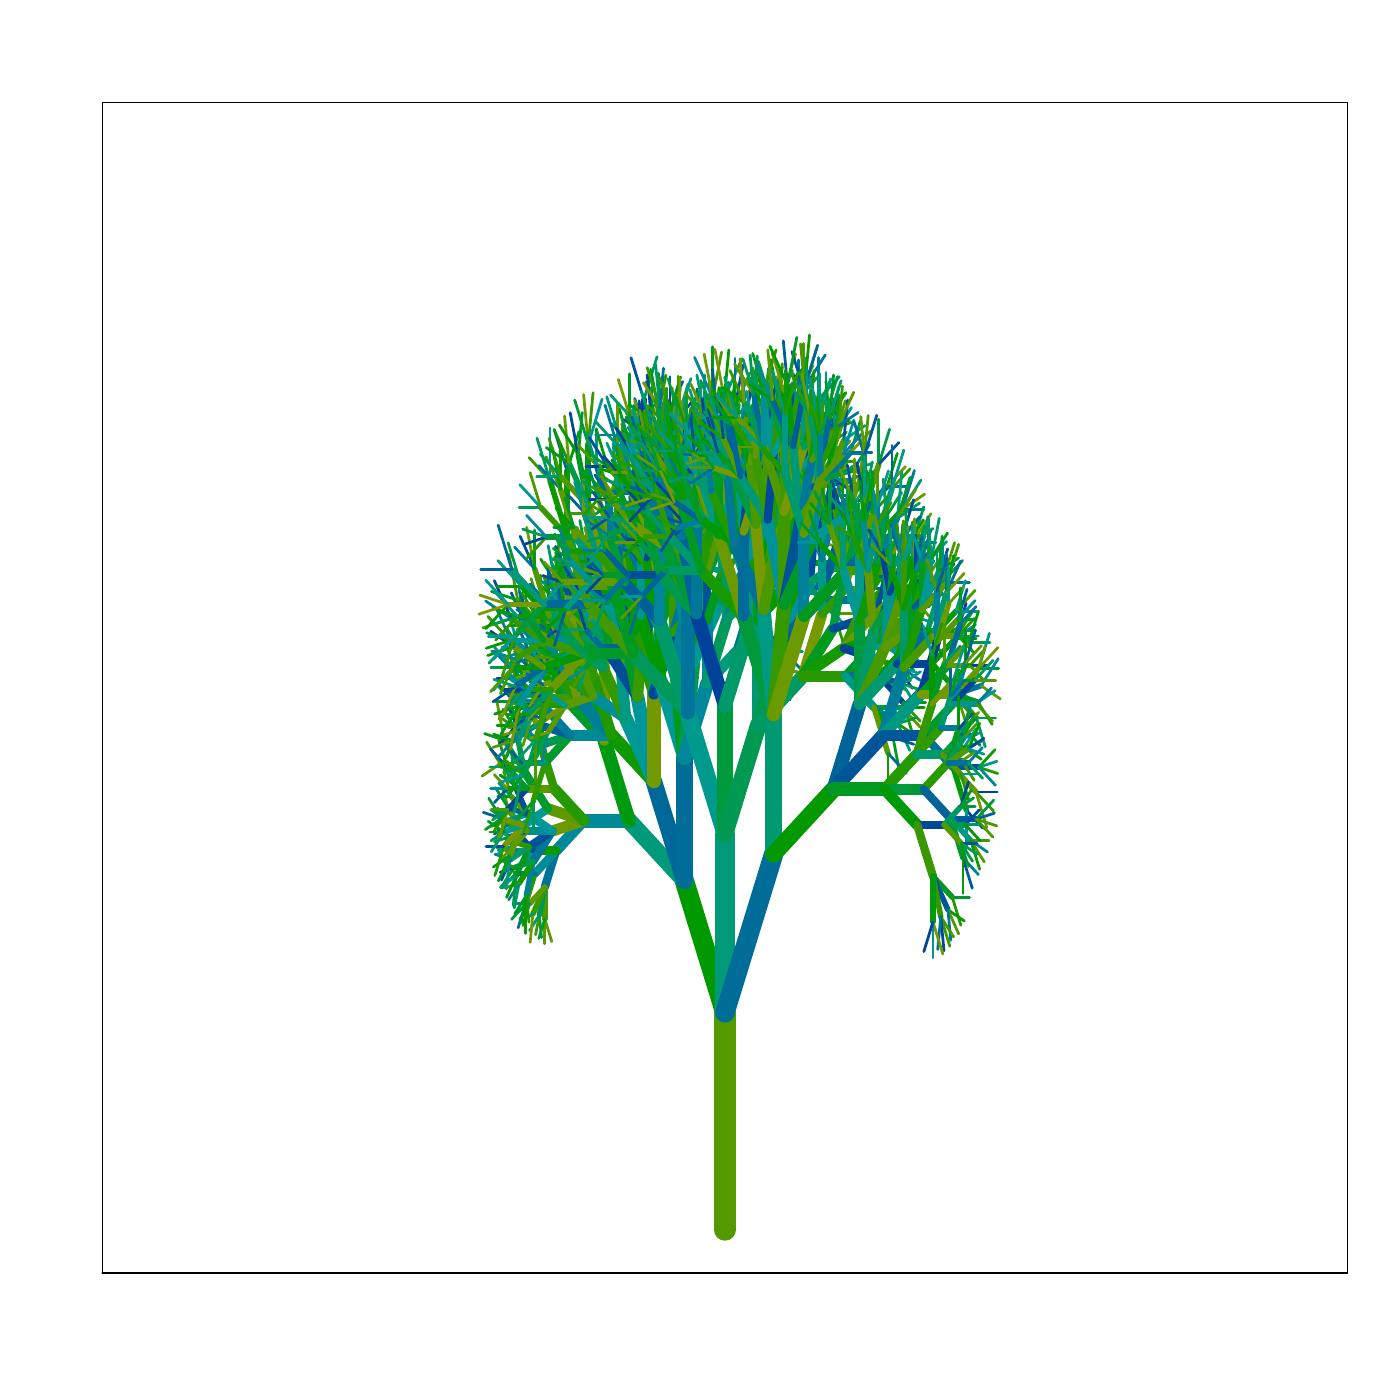 % Created by tikzDevice version 0.10.1 on 2016-03-10 21:36:01
% !TEX encoding = UTF-8 Unicode
\documentclass{article}
\nonstopmode

\usepackage{tikz}

\usepackage[active,tightpage,psfixbb]{preview}

\PreviewEnvironment{pgfpicture}

\setlength\PreviewBorder{0pt}

\newcommand{\SweaveOpts}[1]{}  % do not interfere with LaTeX
\newcommand{\SweaveInput}[1]{} % because they are not real TeX commands
\newcommand{\Sexpr}[1]{}       % will only be parsed by R


\usepackage[utf8]{inputenc}
\usepackage{amsmath}
\usepackage{graphicx}
%\usepackage{bbold}
\usepackage{tikz}
%\usepackage{silence}
\usepackage{mdframed}
%\WarningFilter{mdframed}{You got a bad break}
\usepackage[colorinlistoftodos]{todonotes}
\usepackage{listings}
\usepackage{color}
\colorlet{exampcol}{blue!10}
\usepackage{multicol}
\usepackage{booktabs}

\title{BIO311: Population Ecology\\ \textit{Practical 10:\\ Stochasticity in Matrix Models\\ Population Viability Analysis\\ \& Metapopulation Dynamics.}}
\setlength\parindent{0pt}

\setcounter{tocdepth}{1} % Determines the depth of the table of contents;; 0:chapters, 1: chapters and sections, 2: chapters,sections and subsections

%\renewcommand{\theExercise}{\thechapter.\arabic{Exercise}}%

\setlength\parindent{0pt}

\begin{document}

\begin{tikzpicture}[x=1pt,y=1pt]
\definecolor{fillColor}{RGB}{255,255,255}
\path[use as bounding box,fill=fillColor,fill opacity=0.00] (0,0) rectangle (505.89,505.89);
\begin{scope}
\path[clip] (  0.00,  0.00) rectangle (505.89,505.89);
\definecolor{drawColor}{RGB}{0,0,0}

\path[draw=drawColor,line width= 0.4pt,line join=round,line cap=round] ( 36.90, 45.90) --
	(486.99, 45.90) --
	(486.99,468.99) --
	( 36.90,468.99) --
	( 36.90, 45.90);
\end{scope}
\begin{scope}
\path[clip] ( 36.90, 45.90) rectangle (486.99,468.99);
\definecolor{drawColor}{RGB}{84,153,0}

\path[draw=drawColor,line width= 8.0pt,line join=round,line cap=round] (261.94, 61.57) --
	(261.94,139.92);
\definecolor{drawColor}{RGB}{1,153,0}

\path[draw=drawColor,line width= 7.0pt,line join=round,line cap=round] (261.94,139.92) --
	(247.29,187.64);
\definecolor{drawColor}{RGB}{0,153,121}

\path[draw=drawColor,line width= 6.0pt,line join=round,line cap=round] (247.29,187.64) --
	(227.27,209.37);
\definecolor{drawColor}{RGB}{0,137,153}

\path[draw=drawColor,line width= 5.0pt,line join=round,line cap=round] (227.27,209.37) --
	(210.91,209.37);

\path[draw=drawColor,line width= 4.0pt,line join=round,line cap=round] (210.91,209.37) --
	(200.93,198.53);
\definecolor{drawColor}{RGB}{0,113,153}

\path[draw=drawColor,line width= 3.0pt,line join=round,line cap=round] (200.93,198.53) --
	(196.86,185.30);
\definecolor{drawColor}{RGB}{73,153,0}

\path[draw=drawColor,line width= 2.0pt,line join=round,line cap=round] (196.86,185.30) --
	(196.86,173.82);
\definecolor{drawColor}{RGB}{91,153,0}

\path[draw=drawColor,line width= 1.0pt,line join=round,line cap=round] (196.86,173.82) --
	(199.37,165.66);
\definecolor{drawColor}{RGB}{93,153,0}

\path[draw=drawColor,line width= 1.0pt,line join=round,line cap=round] (196.86,173.82) --
	(196.86,164.87);
\definecolor{drawColor}{RGB}{0,153,47}

\path[draw=drawColor,line width= 1.0pt,line join=round,line cap=round] (196.86,173.82) --
	(194.70,166.77);
\definecolor{drawColor}{RGB}{0,153,84}

\path[draw=drawColor,line width= 2.0pt,line join=round,line cap=round] (196.86,185.30) --
	(194.91,175.21);
\definecolor{drawColor}{RGB}{0,153,57}

\path[draw=drawColor,line width= 1.0pt,line join=round,line cap=round] (194.91,175.21) --
	(195.67,167.11);
\definecolor{drawColor}{RGB}{65,153,0}

\path[draw=drawColor,line width= 1.0pt,line join=round,line cap=round] (194.91,175.21) --
	(193.53,168.10);
\definecolor{drawColor}{RGB}{0,153,106}

\path[draw=drawColor,line width= 1.0pt,line join=round,line cap=round] (194.91,175.21) --
	(191.37,169.62);
\definecolor{drawColor}{RGB}{58,153,0}

\path[draw=drawColor,line width= 2.0pt,line join=round,line cap=round] (196.86,185.30) --
	(192.54,175.60);
\definecolor{drawColor}{RGB}{111,153,0}

\path[draw=drawColor,line width= 1.0pt,line join=round,line cap=round] (192.54,175.60) --
	(191.58,165.37);
\definecolor{drawColor}{RGB}{0,146,153}

\path[draw=drawColor,line width= 1.0pt,line join=round,line cap=round] (192.54,175.60) --
	(188.00,172.50);
\definecolor{drawColor}{RGB}{95,153,0}

\path[draw=drawColor,line width= 2.0pt,line join=round,line cap=round] (196.86,185.30) --
	(191.33,179.29);
\definecolor{drawColor}{RGB}{21,153,0}

\path[draw=drawColor,line width= 1.0pt,line join=round,line cap=round] (191.33,179.29) --
	(188.93,171.47);
\definecolor{drawColor}{RGB}{0,153,106}

\path[draw=drawColor,line width= 1.0pt,line join=round,line cap=round] (191.33,179.29) --
	(187.80,173.72);
\definecolor{drawColor}{RGB}{0,120,153}

\path[draw=drawColor,line width= 1.0pt,line join=round,line cap=round] (191.33,179.29) --
	(186.97,176.31);
\definecolor{drawColor}{RGB}{0,131,153}

\path[draw=drawColor,line width= 1.0pt,line join=round,line cap=round] (191.33,179.29) --
	(186.53,179.29);
\definecolor{drawColor}{RGB}{0,141,153}

\path[draw=drawColor,line width= 3.0pt,line join=round,line cap=round] (200.93,198.53) --
	(193.25,190.19);
\definecolor{drawColor}{RGB}{38,153,0}

\path[draw=drawColor,line width= 2.0pt,line join=round,line cap=round] (193.25,190.19) --
	(189.85,179.12);
\definecolor{drawColor}{RGB}{15,153,0}

\path[draw=drawColor,line width= 1.0pt,line join=round,line cap=round] (189.85,179.12) --
	(189.85,168.62);
\definecolor{drawColor}{RGB}{0,109,153}

\path[draw=drawColor,line width= 1.0pt,line join=round,line cap=round] (189.85,179.12) --
	(187.24,170.64);
\definecolor{drawColor}{RGB}{0,153,53}

\path[draw=drawColor,line width= 1.0pt,line join=round,line cap=round] (189.85,179.12) --
	(184.85,173.69);
\definecolor{drawColor}{RGB}{0,113,153}

\path[draw=drawColor,line width= 2.0pt,line join=round,line cap=round] (193.25,190.19) --
	(186.26,190.19);
\definecolor{drawColor}{RGB}{0,153,81}

\path[draw=drawColor,line width= 1.0pt,line join=round,line cap=round] (186.26,190.19) --
	(181.41,184.93);
\definecolor{drawColor}{RGB}{52,153,0}

\path[draw=drawColor,line width= 1.0pt,line join=round,line cap=round] (186.26,190.19) --
	(181.46,195.41);
\definecolor{drawColor}{RGB}{14,153,0}

\path[draw=drawColor,line width= 3.0pt,line join=round,line cap=round] (200.93,198.53) --
	(192.80,198.53);
\definecolor{drawColor}{RGB}{0,153,125}

\path[draw=drawColor,line width= 2.0pt,line join=round,line cap=round] (192.80,198.53) --
	(187.56,192.85);
\definecolor{drawColor}{RGB}{0,153,132}

\path[draw=drawColor,line width= 1.0pt,line join=round,line cap=round] (187.56,192.85) --
	(185.43,185.92);
\definecolor{drawColor}{RGB}{113,153,0}

\path[draw=drawColor,line width= 1.0pt,line join=round,line cap=round] (187.56,192.85) --
	(182.70,192.85);
\definecolor{drawColor}{RGB}{0,153,99}

\path[draw=drawColor,line width= 2.0pt,line join=round,line cap=round] (192.80,198.53) --
	(186.73,198.53);
\definecolor{drawColor}{RGB}{0,153,75}

\path[draw=drawColor,line width= 1.0pt,line join=round,line cap=round] (186.73,198.53) --
	(182.65,194.10);
\definecolor{drawColor}{RGB}{60,153,0}

\path[draw=drawColor,line width= 1.0pt,line join=round,line cap=round] (186.73,198.53) --
	(182.45,198.53);
\definecolor{drawColor}{RGB}{0,118,153}

\path[draw=drawColor,line width= 1.0pt,line join=round,line cap=round] (186.73,198.53) --
	(182.57,203.05);
\definecolor{drawColor}{RGB}{0,70,153}

\path[draw=drawColor,line width= 2.0pt,line join=round,line cap=round] (192.80,198.53) --
	(187.63,204.14);
\definecolor{drawColor}{RGB}{0,153,5}

\path[draw=drawColor,line width= 1.0pt,line join=round,line cap=round] (187.63,204.14) --
	(182.96,204.14);
\definecolor{drawColor}{RGB}{0,153,114}

\path[draw=drawColor,line width= 1.0pt,line join=round,line cap=round] (187.63,204.14) --
	(183.84,208.25);
\definecolor{drawColor}{RGB}{0,126,153}

\path[draw=drawColor,line width= 1.0pt,line join=round,line cap=round] (187.63,204.14) --
	(185.46,211.20);
\definecolor{drawColor}{RGB}{109,153,0}

\path[draw=drawColor,line width= 4.0pt,line join=round,line cap=round] (210.91,209.37) --
	(199.56,205.60);
\definecolor{drawColor}{RGB}{0,117,153}

\path[draw=drawColor,line width= 3.0pt,line join=round,line cap=round] (199.56,205.60) --
	(192.60,194.62);
\definecolor{drawColor}{RGB}{0,128,153}

\path[draw=drawColor,line width= 2.0pt,line join=round,line cap=round] (192.60,194.62) --
	(190.22,182.36);
\definecolor{drawColor}{RGB}{26,153,0}

\path[draw=drawColor,line width= 1.0pt,line join=round,line cap=round] (190.22,182.36) --
	(191.14,172.63);
\definecolor{drawColor}{RGB}{0,153,14}

\path[draw=drawColor,line width= 1.0pt,line join=round,line cap=round] (190.22,182.36) --
	(188.36,172.71);
\definecolor{drawColor}{RGB}{0,153,40}

\path[draw=drawColor,line width= 1.0pt,line join=round,line cap=round] (190.22,182.36) --
	(186.00,175.69);
\definecolor{drawColor}{RGB}{17,153,0}

\path[draw=drawColor,line width= 2.0pt,line join=round,line cap=round] (192.60,194.62) --
	(187.58,186.70);
\definecolor{drawColor}{RGB}{0,153,123}

\path[draw=drawColor,line width= 1.0pt,line join=round,line cap=round] (187.58,186.70) --
	(185.85,177.80);
\definecolor{drawColor}{RGB}{0,128,153}

\path[draw=drawColor,line width= 1.0pt,line join=round,line cap=round] (187.58,186.70) --
	(183.82,180.77);
\definecolor{drawColor}{RGB}{67,153,0}

\path[draw=drawColor,line width= 1.0pt,line join=round,line cap=round] (187.58,186.70) --
	(182.57,185.04);
\definecolor{drawColor}{RGB}{0,153,75}

\path[draw=drawColor,line width= 2.0pt,line join=round,line cap=round] (192.60,194.62) --
	(185.63,192.31);
\definecolor{drawColor}{RGB}{0,153,44}

\path[draw=drawColor,line width= 1.0pt,line join=round,line cap=round] (185.63,192.31) --
	(181.04,185.08);
\definecolor{drawColor}{RGB}{0,80,153}

\path[draw=drawColor,line width= 1.0pt,line join=round,line cap=round] (185.63,192.31) --
	(180.71,190.68);
\definecolor{drawColor}{RGB}{38,153,0}

\path[draw=drawColor,line width= 1.0pt,line join=round,line cap=round] (185.63,192.31) --
	(180.93,195.52);
\definecolor{drawColor}{RGB}{0,83,153}

\path[draw=drawColor,line width= 3.0pt,line join=round,line cap=round] (199.56,205.60) --
	(191.21,199.89);
\definecolor{drawColor}{RGB}{0,153,29}

\path[draw=drawColor,line width= 2.0pt,line join=round,line cap=round] (191.21,199.89) --
	(186.47,189.26);
\definecolor{drawColor}{RGB}{0,153,68}

\path[draw=drawColor,line width= 1.0pt,line join=round,line cap=round] (186.47,189.26) --
	(185.47,178.61);
\definecolor{drawColor}{RGB}{2,153,0}

\path[draw=drawColor,line width= 1.0pt,line join=round,line cap=round] (186.47,189.26) --
	(183.05,181.61);
\definecolor{drawColor}{RGB}{0,153,125}

\path[draw=drawColor,line width= 1.0pt,line join=round,line cap=round] (186.47,189.26) --
	(180.81,185.39);
\definecolor{drawColor}{RGB}{0,153,110}

\path[draw=drawColor,line width= 2.0pt,line join=round,line cap=round] (191.21,199.89) --
	(184.54,195.32);
\definecolor{drawColor}{RGB}{0,78,153}

\path[draw=drawColor,line width= 1.0pt,line join=round,line cap=round] (184.54,195.32) --
	(181.21,187.87);
\definecolor{drawColor}{RGB}{0,115,153}

\path[draw=drawColor,line width= 1.0pt,line join=round,line cap=round] (184.54,195.32) --
	(178.87,197.20);
\definecolor{drawColor}{RGB}{39,153,0}

\path[draw=drawColor,line width= 2.0pt,line join=round,line cap=round] (191.21,199.89) --
	(184.93,201.97);
\definecolor{drawColor}{RGB}{0,153,53}

\path[draw=drawColor,line width= 1.0pt,line join=round,line cap=round] (184.93,201.97) --
	(180.03,198.62);
\definecolor{drawColor}{RGB}{76,153,0}

\path[draw=drawColor,line width= 1.0pt,line join=round,line cap=round] (184.93,201.97) --
	(181.34,207.64);
\definecolor{drawColor}{RGB}{0,139,153}

\path[draw=drawColor,line width= 3.0pt,line join=round,line cap=round] (199.56,205.60) --
	(190.44,205.60);
\definecolor{drawColor}{RGB}{97,153,0}

\path[draw=drawColor,line width= 2.0pt,line join=round,line cap=round] (190.44,205.60) --
	(184.86,199.55);
\definecolor{drawColor}{RGB}{0,153,110}

\path[draw=drawColor,line width= 1.0pt,line join=round,line cap=round] (184.86,199.55) --
	(182.24,191.01);
\definecolor{drawColor}{RGB}{85,153,0}

\path[draw=drawColor,line width= 1.0pt,line join=round,line cap=round] (184.86,199.55) --
	(180.85,195.19);
\definecolor{drawColor}{RGB}{0,153,136}

\path[draw=drawColor,line width= 1.0pt,line join=round,line cap=round] (184.86,199.55) --
	(179.43,199.55);
\definecolor{drawColor}{RGB}{0,96,153}

\path[draw=drawColor,line width= 2.0pt,line join=round,line cap=round] (190.44,205.60) --
	(183.90,203.43);
\definecolor{drawColor}{RGB}{0,153,145}

\path[draw=drawColor,line width= 1.0pt,line join=round,line cap=round] (183.90,203.43) --
	(179.89,197.11);
\definecolor{drawColor}{RGB}{0,153,62}

\path[draw=drawColor,line width= 1.0pt,line join=round,line cap=round] (183.90,203.43) --
	(178.65,201.69);
\definecolor{drawColor}{RGB}{0,153,86}

\path[draw=drawColor,line width= 1.0pt,line join=round,line cap=round] (183.90,203.43) --
	(179.28,206.59);
\definecolor{drawColor}{RGB}{43,153,0}

\path[draw=drawColor,line width= 2.0pt,line join=round,line cap=round] (190.44,205.60) --
	(183.58,207.88);
\definecolor{drawColor}{RGB}{0,98,153}

\path[draw=drawColor,line width= 1.0pt,line join=round,line cap=round] (183.58,207.88) --
	(178.63,204.50);
\definecolor{drawColor}{RGB}{0,153,75}

\path[draw=drawColor,line width= 1.0pt,line join=round,line cap=round] (183.58,207.88) --
	(179.76,213.90);
\definecolor{drawColor}{RGB}{85,153,0}

\path[draw=drawColor,line width= 2.0pt,line join=round,line cap=round] (190.44,205.60) --
	(184.18,212.41);
\definecolor{drawColor}{RGB}{19,153,0}

\path[draw=drawColor,line width= 1.0pt,line join=round,line cap=round] (184.18,212.41) --
	(179.01,212.41);
\definecolor{drawColor}{RGB}{85,153,0}

\path[draw=drawColor,line width= 1.0pt,line join=round,line cap=round] (184.18,212.41) --
	(181.50,221.14);
\definecolor{drawColor}{RGB}{0,150,153}

\path[draw=drawColor,line width= 3.0pt,line join=round,line cap=round] (199.56,205.60) --
	(190.64,211.71);
\definecolor{drawColor}{RGB}{0,144,153}

\path[draw=drawColor,line width= 2.0pt,line join=round,line cap=round] (190.64,211.71) --
	(183.25,209.26);
\definecolor{drawColor}{RGB}{50,153,0}

\path[draw=drawColor,line width= 1.0pt,line join=round,line cap=round] (183.25,209.26) --
	(179.01,202.57);
\definecolor{drawColor}{RGB}{15,153,0}

\path[draw=drawColor,line width= 1.0pt,line join=round,line cap=round] (183.25,209.26) --
	(177.45,207.34);
\definecolor{drawColor}{RGB}{0,153,62}

\path[draw=drawColor,line width= 1.0pt,line join=round,line cap=round] (183.25,209.26) --
	(177.34,213.29);
\definecolor{drawColor}{RGB}{0,96,153}

\path[draw=drawColor,line width= 2.0pt,line join=round,line cap=round] (190.64,211.71) --
	(183.59,214.05);
\definecolor{drawColor}{RGB}{0,153,90}

\path[draw=drawColor,line width= 1.0pt,line join=round,line cap=round] (183.59,214.05) --
	(178.45,210.53);
\definecolor{drawColor}{RGB}{0,153,33}

\path[draw=drawColor,line width= 1.0pt,line join=round,line cap=round] (183.59,214.05) --
	(179.00,221.28);
\definecolor{drawColor}{RGB}{91,153,0}

\path[draw=drawColor,line width= 2.0pt,line join=round,line cap=round] (190.64,211.71) --
	(184.80,218.05);
\definecolor{drawColor}{RGB}{0,153,42}

\path[draw=drawColor,line width= 1.0pt,line join=round,line cap=round] (184.80,218.05) --
	(179.88,218.05);
\definecolor{drawColor}{RGB}{0,135,153}

\path[draw=drawColor,line width= 1.0pt,line join=round,line cap=round] (184.80,218.05) --
	(180.22,223.02);
\definecolor{drawColor}{RGB}{74,153,0}

\path[draw=drawColor,line width= 1.0pt,line join=round,line cap=round] (184.80,218.05) --
	(182.01,227.13);
\definecolor{drawColor}{RGB}{0,81,153}

\path[draw=drawColor,line width= 2.0pt,line join=round,line cap=round] (190.64,211.71) --
	(185.95,222.22);
\definecolor{drawColor}{RGB}{0,153,18}

\path[draw=drawColor,line width= 1.0pt,line join=round,line cap=round] (185.95,222.22) --
	(180.73,225.79);
\definecolor{drawColor}{RGB}{0,153,70}

\path[draw=drawColor,line width= 1.0pt,line join=round,line cap=round] (185.95,222.22) --
	(181.63,229.03);
\definecolor{drawColor}{RGB}{17,153,0}

\path[draw=drawColor,line width= 1.0pt,line join=round,line cap=round] (185.95,222.22) --
	(183.33,230.76);
\definecolor{drawColor}{RGB}{0,153,60}

\path[draw=drawColor,line width= 1.0pt,line join=round,line cap=round] (185.95,222.22) --
	(184.95,232.93);
\definecolor{drawColor}{RGB}{95,153,0}

\path[draw=drawColor,line width= 4.0pt,line join=round,line cap=round] (210.91,209.37) --
	(197.95,213.67);
\definecolor{drawColor}{RGB}{0,153,147}

\path[draw=drawColor,line width= 3.0pt,line join=round,line cap=round] (197.95,213.67) --
	(189.02,207.56);
\definecolor{drawColor}{RGB}{93,153,0}

\path[draw=drawColor,line width= 2.0pt,line join=round,line cap=round] (189.02,207.56) --
	(184.13,196.60);
\definecolor{drawColor}{RGB}{0,153,121}

\path[draw=drawColor,line width= 1.0pt,line join=round,line cap=round] (184.13,196.60) --
	(183.01,184.71);
\definecolor{drawColor}{RGB}{0,153,27}

\path[draw=drawColor,line width= 1.0pt,line join=round,line cap=round] (184.13,196.60) --
	(180.10,187.57);

\path[draw=drawColor,line width= 1.0pt,line join=round,line cap=round] (184.13,196.60) --
	(178.27,192.59);
\definecolor{drawColor}{RGB}{122,153,0}

\path[draw=drawColor,line width= 2.0pt,line join=round,line cap=round] (189.02,207.56) --
	(182.03,199.97);
\definecolor{drawColor}{RGB}{28,153,0}

\path[draw=drawColor,line width= 1.0pt,line join=round,line cap=round] (182.03,199.97) --
	(178.81,189.49);
\definecolor{drawColor}{RGB}{0,80,153}

\path[draw=drawColor,line width= 1.0pt,line join=round,line cap=round] (182.03,199.97) --
	(175.61,199.97);
\definecolor{drawColor}{RGB}{0,153,140}

\path[draw=drawColor,line width= 2.0pt,line join=round,line cap=round] (189.02,207.56) --
	(182.06,205.25);
\definecolor{drawColor}{RGB}{0,153,103}

\path[draw=drawColor,line width= 1.0pt,line join=round,line cap=round] (182.06,205.25) --
	(177.53,198.11);
\definecolor{drawColor}{RGB}{0,153,99}

\path[draw=drawColor,line width= 1.0pt,line join=round,line cap=round] (182.06,205.25) --
	(177.40,202.06);
\definecolor{drawColor}{RGB}{26,153,0}

\path[draw=drawColor,line width= 1.0pt,line join=round,line cap=round] (182.06,205.25) --
	(176.99,205.25);
\definecolor{drawColor}{RGB}{0,153,29}

\path[draw=drawColor,line width= 1.0pt,line join=round,line cap=round] (182.06,205.25) --
	(176.43,209.10);
\definecolor{drawColor}{RGB}{104,153,0}

\path[draw=drawColor,line width= 2.0pt,line join=round,line cap=round] (189.02,207.56) --
	(181.24,210.14);
\definecolor{drawColor}{RGB}{0,153,27}

\path[draw=drawColor,line width= 1.0pt,line join=round,line cap=round] (181.24,210.14) --
	(175.39,206.13);
\definecolor{drawColor}{RGB}{0,96,153}

\path[draw=drawColor,line width= 1.0pt,line join=round,line cap=round] (181.24,210.14) --
	(174.64,212.33);
\definecolor{drawColor}{RGB}{0,153,55}

\path[draw=drawColor,line width= 1.0pt,line join=round,line cap=round] (181.24,210.14) --
	(176.60,217.45);
\definecolor{drawColor}{RGB}{0,153,46}

\path[draw=drawColor,line width= 3.0pt,line join=round,line cap=round] (197.95,213.67) --
	(189.45,227.07);
\definecolor{drawColor}{RGB}{45,153,0}

\path[draw=drawColor,line width= 2.0pt,line join=round,line cap=round] (189.45,227.07) --
	(180.76,229.95);
\definecolor{drawColor}{RGB}{87,153,0}

\path[draw=drawColor,line width= 1.0pt,line join=round,line cap=round] (180.76,229.95) --
	(174.20,225.46);
\definecolor{drawColor}{RGB}{73,153,0}

\path[draw=drawColor,line width= 1.0pt,line join=round,line cap=round] (180.76,229.95) --
	(175.84,237.71);
\definecolor{drawColor}{RGB}{0,153,70}

\path[draw=drawColor,line width= 2.0pt,line join=round,line cap=round] (189.45,227.07) --
	(182.25,238.42);
\definecolor{drawColor}{RGB}{0,153,22}

\path[draw=drawColor,line width= 1.0pt,line join=round,line cap=round] (182.25,238.42) --
	(175.11,240.79);
\definecolor{drawColor}{RGB}{100,153,0}

\path[draw=drawColor,line width= 1.0pt,line join=round,line cap=round] (182.25,238.42) --
	(179.68,251.72);
\definecolor{drawColor}{RGB}{0,153,60}

\path[draw=drawColor,line width= 2.0pt,line join=round,line cap=round] (189.45,227.07) --
	(186.55,242.06);
\definecolor{drawColor}{RGB}{0,153,38}

\path[draw=drawColor,line width= 1.0pt,line join=round,line cap=round] (186.55,242.06) --
	(181.78,249.57);
\definecolor{drawColor}{RGB}{0,153,62}

\path[draw=drawColor,line width= 1.0pt,line join=round,line cap=round] (186.55,242.06) --
	(184.48,252.72);
\definecolor{drawColor}{RGB}{0,141,153}

\path[draw=drawColor,line width= 1.0pt,line join=round,line cap=round] (186.55,242.06) --
	(187.59,253.15);
\definecolor{drawColor}{RGB}{39,153,0}

\path[draw=drawColor,line width= 4.0pt,line join=round,line cap=round] (210.91,209.37) --
	(200.29,220.90);
\definecolor{drawColor}{RGB}{91,153,0}

\path[draw=drawColor,line width= 3.0pt,line join=round,line cap=round] (200.29,220.90) --
	(190.44,220.90);
\definecolor{drawColor}{RGB}{0,67,153}

\path[draw=drawColor,line width= 2.0pt,line join=round,line cap=round] (190.44,220.90) --
	(183.52,213.39);
\definecolor{drawColor}{RGB}{108,153,0}

\path[draw=drawColor,line width= 1.0pt,line join=round,line cap=round] (183.52,213.39) --
	(180.42,203.31);
\definecolor{drawColor}{RGB}{28,153,0}

\path[draw=drawColor,line width= 1.0pt,line join=round,line cap=round] (183.52,213.39) --
	(178.60,205.63);
\definecolor{drawColor}{RGB}{0,153,93}

\path[draw=drawColor,line width= 1.0pt,line join=round,line cap=round] (183.52,213.39) --
	(177.99,209.61);
\definecolor{drawColor}{RGB}{74,153,0}

\path[draw=drawColor,line width= 1.0pt,line join=round,line cap=round] (183.52,213.39) --
	(177.55,213.39);
\definecolor{drawColor}{RGB}{8,153,0}

\path[draw=drawColor,line width= 2.0pt,line join=round,line cap=round] (190.44,220.90) --
	(183.28,220.90);
\definecolor{drawColor}{RGB}{0,96,153}

\path[draw=drawColor,line width= 1.0pt,line join=round,line cap=round] (183.28,220.90) --
	(178.65,215.87);
\definecolor{drawColor}{RGB}{0,141,153}

\path[draw=drawColor,line width= 1.0pt,line join=round,line cap=round] (183.28,220.90) --
	(177.27,220.90);
\definecolor{drawColor}{RGB}{93,153,0}

\path[draw=drawColor,line width= 1.0pt,line join=round,line cap=round] (183.28,220.90) --
	(178.62,225.96);
\definecolor{drawColor}{RGB}{0,153,40}

\path[draw=drawColor,line width= 2.0pt,line join=round,line cap=round] (190.44,220.90) --
	(183.27,228.69);
\definecolor{drawColor}{RGB}{0,153,103}

\path[draw=drawColor,line width= 1.0pt,line join=round,line cap=round] (183.27,228.69) --
	(176.93,228.69);
\definecolor{drawColor}{RGB}{0,85,153}

\path[draw=drawColor,line width= 1.0pt,line join=round,line cap=round] (183.27,228.69) --
	(177.18,235.30);
\definecolor{drawColor}{RGB}{26,153,0}

\path[draw=drawColor,line width= 1.0pt,line join=round,line cap=round] (183.27,228.69) --
	(180.18,238.74);
\definecolor{drawColor}{RGB}{47,153,0}

\path[draw=drawColor,line width= 3.0pt,line join=round,line cap=round] (200.29,220.90) --
	(195.61,236.14);
\definecolor{drawColor}{RGB}{0,141,153}

\path[draw=drawColor,line width= 2.0pt,line join=round,line cap=round] (195.61,236.14) --
	(189.22,243.07);
\definecolor{drawColor}{RGB}{80,153,0}

\path[draw=drawColor,line width= 1.0pt,line join=round,line cap=round] (189.22,243.07) --
	(183.65,243.07);
\definecolor{drawColor}{RGB}{0,96,153}

\path[draw=drawColor,line width= 1.0pt,line join=round,line cap=round] (189.22,243.07) --
	(186.29,252.60);
\definecolor{drawColor}{RGB}{0,153,1}

\path[draw=drawColor,line width= 2.0pt,line join=round,line cap=round] (195.61,236.14) --
	(195.61,249.17);
\definecolor{drawColor}{RGB}{0,153,5}

\path[draw=drawColor,line width= 1.0pt,line join=round,line cap=round] (195.61,249.17) --
	(192.83,258.23);
\definecolor{drawColor}{RGB}{0,93,153}

\path[draw=drawColor,line width= 1.0pt,line join=round,line cap=round] (195.61,249.17) --
	(198.04,257.09);
\definecolor{drawColor}{RGB}{0,153,18}

\path[draw=drawColor,line width= 5.0pt,line join=round,line cap=round] (227.27,209.37) --
	(218.36,238.40);
\definecolor{drawColor}{RGB}{0,153,46}

\path[draw=drawColor,line width= 4.0pt,line join=round,line cap=round] (218.36,238.40) --
	(205.58,252.27);
\definecolor{drawColor}{RGB}{0,153,149}

\path[draw=drawColor,line width= 3.0pt,line join=round,line cap=round] (205.58,252.27) --
	(194.53,252.27);
\definecolor{drawColor}{RGB}{0,83,153}

\path[draw=drawColor,line width= 2.0pt,line join=round,line cap=round] (194.53,252.27) --
	(186.63,243.71);
\definecolor{drawColor}{RGB}{0,122,153}

\path[draw=drawColor,line width= 1.0pt,line join=round,line cap=round] (186.63,243.71) --
	(183.18,232.45);
\definecolor{drawColor}{RGB}{0,65,153}

\path[draw=drawColor,line width= 1.0pt,line join=round,line cap=round] (186.63,243.71) --
	(180.44,236.98);
\definecolor{drawColor}{RGB}{0,153,14}

\path[draw=drawColor,line width= 1.0pt,line join=round,line cap=round] (186.63,243.71) --
	(179.62,243.71);
\definecolor{drawColor}{RGB}{0,153,64}

\path[draw=drawColor,line width= 2.0pt,line join=round,line cap=round] (194.53,252.27) --
	(185.91,252.27);
\definecolor{drawColor}{RGB}{102,153,0}

\path[draw=drawColor,line width= 1.0pt,line join=round,line cap=round] (185.91,252.27) --
	(180.26,246.14);
\definecolor{drawColor}{RGB}{0,153,38}

\path[draw=drawColor,line width= 1.0pt,line join=round,line cap=round] (185.91,252.27) --
	(179.10,252.27);
\definecolor{drawColor}{RGB}{0,85,153}

\path[draw=drawColor,line width= 1.0pt,line join=round,line cap=round] (185.91,252.27) --
	(180.35,258.31);
\definecolor{drawColor}{RGB}{73,153,0}

\path[draw=drawColor,line width= 2.0pt,line join=round,line cap=round] (194.53,252.27) --
	(186.80,260.66);
\definecolor{drawColor}{RGB}{0,69,153}

\path[draw=drawColor,line width= 1.0pt,line join=round,line cap=round] (186.80,260.66) --
	(179.56,260.66);
\definecolor{drawColor}{RGB}{0,153,57}

\path[draw=drawColor,line width= 1.0pt,line join=round,line cap=round] (186.80,260.66) --
	(183.21,272.36);
\definecolor{drawColor}{RGB}{8,153,0}

\path[draw=drawColor,line width= 3.0pt,line join=round,line cap=round] (205.58,252.27) --
	(194.99,263.76);
\definecolor{drawColor}{RGB}{0,153,42}

\path[draw=drawColor,line width= 2.0pt,line join=round,line cap=round] (194.99,263.76) --
	(184.91,263.76);
\definecolor{drawColor}{RGB}{0,153,149}

\path[draw=drawColor,line width= 1.0pt,line join=round,line cap=round] (184.91,263.76) --
	(178.13,256.41);
\definecolor{drawColor}{RGB}{0,128,153}

\path[draw=drawColor,line width= 1.0pt,line join=round,line cap=round] (184.91,263.76) --
	(178.58,270.63);
\definecolor{drawColor}{RGB}{78,153,0}

\path[draw=drawColor,line width= 2.0pt,line join=round,line cap=round] (194.99,263.76) --
	(187.48,271.92);
\definecolor{drawColor}{RGB}{0,153,114}

\path[draw=drawColor,line width= 1.0pt,line join=round,line cap=round] (187.48,271.92) --
	(181.38,271.92);
\definecolor{drawColor}{RGB}{0,153,88}

\path[draw=drawColor,line width= 1.0pt,line join=round,line cap=round] (187.48,271.92) --
	(180.58,276.64);
\definecolor{drawColor}{RGB}{21,153,0}

\path[draw=drawColor,line width= 1.0pt,line join=round,line cap=round] (187.48,271.92) --
	(182.82,279.27);
\definecolor{drawColor}{RGB}{0,153,141}

\path[draw=drawColor,line width= 1.0pt,line join=round,line cap=round] (187.48,271.92) --
	(183.80,283.90);
\definecolor{drawColor}{RGB}{0,153,90}

\path[draw=drawColor,line width= 2.0pt,line join=round,line cap=round] (194.99,263.76) --
	(190.09,279.72);
\definecolor{drawColor}{RGB}{0,96,153}

\path[draw=drawColor,line width= 1.0pt,line join=round,line cap=round] (190.09,279.72) --
	(183.13,287.27);
\definecolor{drawColor}{RGB}{0,87,153}

\path[draw=drawColor,line width= 1.0pt,line join=round,line cap=round] (190.09,279.72) --
	(184.75,291.68);
\definecolor{drawColor}{RGB}{0,142,153}

\path[draw=drawColor,line width= 1.0pt,line join=round,line cap=round] (190.09,279.72) --
	(187.49,293.13);
\definecolor{drawColor}{RGB}{0,91,153}

\path[draw=drawColor,line width= 1.0pt,line join=round,line cap=round] (190.09,279.72) --
	(190.09,292.86);
\definecolor{drawColor}{RGB}{0,153,64}

\path[draw=drawColor,line width= 3.0pt,line join=round,line cap=round] (205.58,252.27) --
	(199.84,270.96);
\definecolor{drawColor}{RGB}{0,153,12}

\path[draw=drawColor,line width= 2.0pt,line join=round,line cap=round] (199.84,270.96) --
	(191.68,279.82);
\definecolor{drawColor}{RGB}{0,153,16}

\path[draw=drawColor,line width= 1.0pt,line join=round,line cap=round] (191.68,279.82) --
	(184.43,279.82);
\definecolor{drawColor}{RGB}{0,94,153}

\path[draw=drawColor,line width= 1.0pt,line join=round,line cap=round] (191.68,279.82) --
	(188.01,291.77);
\definecolor{drawColor}{RGB}{0,153,53}

\path[draw=drawColor,line width= 2.0pt,line join=round,line cap=round] (199.84,270.96) --
	(195.32,285.66);
\definecolor{drawColor}{RGB}{52,153,0}

\path[draw=drawColor,line width= 1.0pt,line join=round,line cap=round] (195.32,285.66) --
	(188.82,292.72);
\definecolor{drawColor}{RGB}{78,153,0}

\path[draw=drawColor,line width= 1.0pt,line join=round,line cap=round] (195.32,285.66) --
	(191.90,296.80);
\definecolor{drawColor}{RGB}{43,153,0}

\path[draw=drawColor,line width= 1.0pt,line join=round,line cap=round] (195.32,285.66) --
	(195.32,298.04);
\definecolor{drawColor}{RGB}{0,72,153}

\path[draw=drawColor,line width= 2.0pt,line join=round,line cap=round] (199.84,270.96) --
	(199.84,286.88);
\definecolor{drawColor}{RGB}{0,153,49}

\path[draw=drawColor,line width= 1.0pt,line join=round,line cap=round] (199.84,286.88) --
	(196.46,297.89);
\definecolor{drawColor}{RGB}{73,153,0}

\path[draw=drawColor,line width= 1.0pt,line join=round,line cap=round] (199.84,286.88) --
	(199.84,300.15);
\definecolor{drawColor}{RGB}{0,153,140}

\path[draw=drawColor,line width= 1.0pt,line join=round,line cap=round] (199.84,286.88) --
	(202.81,296.55);
\definecolor{drawColor}{RGB}{0,133,153}

\path[draw=drawColor,line width= 4.0pt,line join=round,line cap=round] (218.36,238.40) --
	(209.38,258.50);
\definecolor{drawColor}{RGB}{0,153,101}

\path[draw=drawColor,line width= 3.0pt,line join=round,line cap=round] (209.38,258.50) --
	(199.36,265.36);
\definecolor{drawColor}{RGB}{0,153,123}

\path[draw=drawColor,line width= 2.0pt,line join=round,line cap=round] (199.36,265.36) --
	(191.47,262.75);
\definecolor{drawColor}{RGB}{2,153,0}

\path[draw=drawColor,line width= 1.0pt,line join=round,line cap=round] (191.47,262.75) --
	(186.36,254.68);
\definecolor{drawColor}{RGB}{0,153,132}

\path[draw=drawColor,line width= 1.0pt,line join=round,line cap=round] (191.47,262.75) --
	(184.85,260.56);
\definecolor{drawColor}{RGB}{0,142,153}

\path[draw=drawColor,line width= 1.0pt,line join=round,line cap=round] (191.47,262.75) --
	(185.52,266.82);
\definecolor{drawColor}{RGB}{0,63,153}

\path[draw=drawColor,line width= 2.0pt,line join=round,line cap=round] (199.36,265.36) --
	(190.92,271.14);
\definecolor{drawColor}{RGB}{0,135,153}

\path[draw=drawColor,line width= 1.0pt,line join=round,line cap=round] (190.92,271.14) --
	(183.85,268.80);
\definecolor{drawColor}{RGB}{0,153,90}

\path[draw=drawColor,line width= 1.0pt,line join=round,line cap=round] (190.92,271.14) --
	(184.83,275.30);
\definecolor{drawColor}{RGB}{121,153,0}

\path[draw=drawColor,line width= 1.0pt,line join=round,line cap=round] (190.92,271.14) --
	(186.69,280.60);
\definecolor{drawColor}{RGB}{0,153,57}

\path[draw=drawColor,line width= 2.0pt,line join=round,line cap=round] (199.36,265.36) --
	(193.88,277.64);
\definecolor{drawColor}{RGB}{0,153,136}

\path[draw=drawColor,line width= 1.0pt,line join=round,line cap=round] (193.88,277.64) --
	(188.22,281.51);
\definecolor{drawColor}{RGB}{0,153,9}

\path[draw=drawColor,line width= 1.0pt,line join=round,line cap=round] (193.88,277.64) --
	(189.23,288.05);
\definecolor{drawColor}{RGB}{25,153,0}

\path[draw=drawColor,line width= 1.0pt,line join=round,line cap=round] (193.88,277.64) --
	(192.76,289.51);

\path[draw=drawColor,line width= 3.0pt,line join=round,line cap=round] (209.38,258.50) --
	(207.45,279.08);
\definecolor{drawColor}{RGB}{98,153,0}

\path[draw=drawColor,line width= 2.0pt,line join=round,line cap=round] (207.45,279.08) --
	(201.89,291.55);
\definecolor{drawColor}{RGB}{0,142,153}

\path[draw=drawColor,line width= 1.0pt,line join=round,line cap=round] (201.89,291.55) --
	(195.47,295.95);
\definecolor{drawColor}{RGB}{0,153,10}

\path[draw=drawColor,line width= 1.0pt,line join=round,line cap=round] (201.89,291.55) --
	(200.65,304.77);
\definecolor{drawColor}{RGB}{0,153,38}

\path[draw=drawColor,line width= 2.0pt,line join=round,line cap=round] (207.45,279.08) --
	(204.56,294.05);
\definecolor{drawColor}{RGB}{14,153,0}

\path[draw=drawColor,line width= 1.0pt,line join=round,line cap=round] (204.56,294.05) --
	(199.18,302.52);
\definecolor{drawColor}{RGB}{0,131,153}

\path[draw=drawColor,line width= 1.0pt,line join=round,line cap=round] (204.56,294.05) --
	(202.40,305.19);
\definecolor{drawColor}{RGB}{0,153,68}

\path[draw=drawColor,line width= 1.0pt,line join=round,line cap=round] (204.56,294.05) --
	(205.74,306.68);
\definecolor{drawColor}{RGB}{0,153,149}

\path[draw=drawColor,line width= 2.0pt,line join=round,line cap=round] (207.45,279.08) --
	(207.45,294.85);
\definecolor{drawColor}{RGB}{0,137,153}

\path[draw=drawColor,line width= 1.0pt,line join=round,line cap=round] (207.45,294.85) --
	(203.95,306.27);
\definecolor{drawColor}{RGB}{0,153,95}

\path[draw=drawColor,line width= 1.0pt,line join=round,line cap=round] (207.45,294.85) --
	(210.75,305.60);

\path[draw=drawColor,line width= 2.0pt,line join=round,line cap=round] (207.45,279.08) --
	(210.26,293.56);
\definecolor{drawColor}{RGB}{0,153,134}

\path[draw=drawColor,line width= 1.0pt,line join=round,line cap=round] (210.26,293.56) --
	(209.19,304.95);
\definecolor{drawColor}{RGB}{0,153,12}

\path[draw=drawColor,line width= 1.0pt,line join=round,line cap=round] (210.26,293.56) --
	(212.50,305.15);
\definecolor{drawColor}{RGB}{0,153,14}

\path[draw=drawColor,line width= 1.0pt,line join=round,line cap=round] (210.26,293.56) --
	(215.53,301.87);
\definecolor{drawColor}{RGB}{0,153,44}

\path[draw=drawColor,line width= 4.0pt,line join=round,line cap=round] (218.36,238.40) --
	(213.25,264.80);
\definecolor{drawColor}{RGB}{0,153,57}

\path[draw=drawColor,line width= 3.0pt,line join=round,line cap=round] (213.25,264.80) --
	(203.65,279.93);
\definecolor{drawColor}{RGB}{0,153,58}

\path[draw=drawColor,line width= 2.0pt,line join=round,line cap=round] (203.65,279.93) --
	(193.87,283.18);
\definecolor{drawColor}{RGB}{113,153,0}

\path[draw=drawColor,line width= 1.0pt,line join=round,line cap=round] (193.87,283.18) --
	(186.81,278.35);
\definecolor{drawColor}{RGB}{0,109,153}

\path[draw=drawColor,line width= 1.0pt,line join=round,line cap=round] (193.87,283.18) --
	(186.74,285.54);
\definecolor{drawColor}{RGB}{32,153,0}

\path[draw=drawColor,line width= 1.0pt,line join=round,line cap=round] (193.87,283.18) --
	(188.49,291.66);
\definecolor{drawColor}{RGB}{0,153,149}

\path[draw=drawColor,line width= 2.0pt,line join=round,line cap=round] (203.65,279.93) --
	(200.62,295.61);
\definecolor{drawColor}{RGB}{0,153,27}

\path[draw=drawColor,line width= 1.0pt,line join=round,line cap=round] (200.62,295.61) --
	(195.41,303.82);
\definecolor{drawColor}{RGB}{0,153,110}

\path[draw=drawColor,line width= 1.0pt,line join=round,line cap=round] (200.62,295.61) --
	(198.08,308.74);
\definecolor{drawColor}{RGB}{58,153,0}

\path[draw=drawColor,line width= 1.0pt,line join=round,line cap=round] (200.62,295.61) --
	(201.92,309.52);
\definecolor{drawColor}{RGB}{119,153,0}

\path[draw=drawColor,line width= 3.0pt,line join=round,line cap=round] (213.25,264.80) --
	(209.37,284.80);
\definecolor{drawColor}{RGB}{91,153,0}

\path[draw=drawColor,line width= 2.0pt,line join=round,line cap=round] (209.37,284.80) --
	(203.03,294.80);
\definecolor{drawColor}{RGB}{54,153,0}

\path[draw=drawColor,line width= 1.0pt,line join=round,line cap=round] (203.03,294.80) --
	(196.71,296.90);
\definecolor{drawColor}{RGB}{0,153,29}

\path[draw=drawColor,line width= 1.0pt,line join=round,line cap=round] (203.03,294.80) --
	(200.80,306.32);
\definecolor{drawColor}{RGB}{0,80,153}

\path[draw=drawColor,line width= 2.0pt,line join=round,line cap=round] (209.37,284.80) --
	(205.11,298.69);
\definecolor{drawColor}{RGB}{69,153,0}

\path[draw=drawColor,line width= 1.0pt,line join=round,line cap=round] (205.11,298.69) --
	(199.91,304.33);
\definecolor{drawColor}{RGB}{0,83,153}

\path[draw=drawColor,line width= 1.0pt,line join=round,line cap=round] (205.11,298.69) --
	(200.73,308.49);
\definecolor{drawColor}{RGB}{0,128,153}

\path[draw=drawColor,line width= 1.0pt,line join=round,line cap=round] (205.11,298.69) --
	(202.81,310.57);
\definecolor{drawColor}{RGB}{0,153,117}

\path[draw=drawColor,line width= 1.0pt,line join=round,line cap=round] (205.11,298.69) --
	(205.11,310.60);
\definecolor{drawColor}{RGB}{106,153,0}

\path[draw=drawColor,line width= 2.0pt,line join=round,line cap=round] (209.37,284.80) --
	(207.90,300.51);
\definecolor{drawColor}{RGB}{0,83,153}

\path[draw=drawColor,line width= 1.0pt,line join=round,line cap=round] (207.90,300.51) --
	(203.95,309.37);
\definecolor{drawColor}{RGB}{0,78,153}

\path[draw=drawColor,line width= 1.0pt,line join=round,line cap=round] (207.90,300.51) --
	(206.74,312.90);
\definecolor{drawColor}{RGB}{0,142,153}

\path[draw=drawColor,line width= 1.0pt,line join=round,line cap=round] (207.90,300.51) --
	(210.26,312.69);
\definecolor{drawColor}{RGB}{0,153,106}

\path[draw=drawColor,line width= 2.0pt,line join=round,line cap=round] (209.37,284.80) --
	(211.03,302.45);
\definecolor{drawColor}{RGB}{0,105,153}

\path[draw=drawColor,line width= 1.0pt,line join=round,line cap=round] (211.03,302.45) --
	(208.54,315.30);
\definecolor{drawColor}{RGB}{0,100,153}

\path[draw=drawColor,line width= 1.0pt,line join=round,line cap=round] (211.03,302.45) --
	(212.32,316.21);
\definecolor{drawColor}{RGB}{0,153,66}

\path[draw=drawColor,line width= 1.0pt,line join=round,line cap=round] (211.03,302.45) --
	(215.43,312.32);
\definecolor{drawColor}{RGB}{108,153,0}

\path[draw=drawColor,line width= 3.0pt,line join=round,line cap=round] (213.25,264.80) --
	(215.38,287.59);
\definecolor{drawColor}{RGB}{8,153,0}

\path[draw=drawColor,line width= 2.0pt,line join=round,line cap=round] (215.38,287.59) --
	(212.06,304.74);
\definecolor{drawColor}{RGB}{0,87,153}

\path[draw=drawColor,line width= 1.0pt,line join=round,line cap=round] (212.06,304.74) --
	(206.60,313.36);
\definecolor{drawColor}{RGB}{0,153,68}

\path[draw=drawColor,line width= 1.0pt,line join=round,line cap=round] (212.06,304.74) --
	(209.53,317.83);
\definecolor{drawColor}{RGB}{0,153,77}

\path[draw=drawColor,line width= 1.0pt,line join=round,line cap=round] (212.06,304.74) --
	(213.25,317.44);
\definecolor{drawColor}{RGB}{0,153,108}

\path[draw=drawColor,line width= 2.0pt,line join=round,line cap=round] (215.38,287.59) --
	(217.15,306.46);
\definecolor{drawColor}{RGB}{45,153,0}

\path[draw=drawColor,line width= 1.0pt,line join=round,line cap=round] (217.15,306.46) --
	(214.23,321.54);
\definecolor{drawColor}{RGB}{0,153,73}

\path[draw=drawColor,line width= 1.0pt,line join=round,line cap=round] (217.15,306.46) --
	(218.61,322.03);
\definecolor{drawColor}{RGB}{0,107,153}

\path[draw=drawColor,line width= 1.0pt,line join=round,line cap=round] (217.15,306.46) --
	(222.45,318.32);
\definecolor{drawColor}{RGB}{85,153,0}

\path[draw=drawColor,line width= 2.0pt,line join=round,line cap=round] (215.38,287.59) --
	(221.23,300.69);
\definecolor{drawColor}{RGB}{0,153,145}

\path[draw=drawColor,line width= 1.0pt,line join=round,line cap=round] (221.23,300.69) --
	(222.35,312.67);
\definecolor{drawColor}{RGB}{78,153,0}

\path[draw=drawColor,line width= 1.0pt,line join=round,line cap=round] (221.23,300.69) --
	(225.48,310.21);
\definecolor{drawColor}{RGB}{89,153,0}

\path[draw=drawColor,line width= 1.0pt,line join=round,line cap=round] (221.23,300.69) --
	(227.23,304.80);
\definecolor{drawColor}{RGB}{115,153,0}

\path[draw=drawColor,line width= 4.0pt,line join=round,line cap=round] (218.36,238.40) --
	(218.36,264.92);
\definecolor{drawColor}{RGB}{0,153,90}

\path[draw=drawColor,line width= 3.0pt,line join=round,line cap=round] (218.36,264.92) --
	(212.83,282.92);
\definecolor{drawColor}{RGB}{0,153,29}

\path[draw=drawColor,line width= 2.0pt,line join=round,line cap=round] (212.83,282.92) --
	(204.78,291.66);
\definecolor{drawColor}{RGB}{109,153,0}

\path[draw=drawColor,line width= 1.0pt,line join=round,line cap=round] (204.78,291.66) --
	(197.66,291.66);
\definecolor{drawColor}{RGB}{0,89,153}

\path[draw=drawColor,line width= 1.0pt,line join=round,line cap=round] (204.78,291.66) --
	(198.35,298.64);
\definecolor{drawColor}{RGB}{0,153,18}

\path[draw=drawColor,line width= 1.0pt,line join=round,line cap=round] (204.78,291.66) --
	(201.13,303.54);
\definecolor{drawColor}{RGB}{111,153,0}

\path[draw=drawColor,line width= 2.0pt,line join=round,line cap=round] (212.83,282.92) --
	(208.79,296.06);
\definecolor{drawColor}{RGB}{0,153,121}

\path[draw=drawColor,line width= 1.0pt,line join=round,line cap=round] (208.79,296.06) --
	(203.54,301.76);
\definecolor{drawColor}{RGB}{0,153,99}

\path[draw=drawColor,line width= 1.0pt,line join=round,line cap=round] (208.79,296.06) --
	(208.79,306.78);
\definecolor{drawColor}{RGB}{63,153,0}

\path[draw=drawColor,line width= 2.0pt,line join=round,line cap=round] (212.83,282.92) --
	(212.83,298.10);
\definecolor{drawColor}{RGB}{17,153,0}

\path[draw=drawColor,line width= 1.0pt,line join=round,line cap=round] (212.83,298.10) --
	(209.52,308.87);
\definecolor{drawColor}{RGB}{91,153,0}

\path[draw=drawColor,line width= 1.0pt,line join=round,line cap=round] (212.83,298.10) --
	(212.83,309.25);
\definecolor{drawColor}{RGB}{0,153,116}

\path[draw=drawColor,line width= 1.0pt,line join=round,line cap=round] (212.83,298.10) --
	(215.77,307.67);
\definecolor{drawColor}{RGB}{0,153,147}

\path[draw=drawColor,line width= 3.0pt,line join=round,line cap=round] (218.36,264.92) --
	(216.30,286.88);
\definecolor{drawColor}{RGB}{0,153,3}

\path[draw=drawColor,line width= 2.0pt,line join=round,line cap=round] (216.30,286.88) --
	(210.84,299.11);
\definecolor{drawColor}{RGB}{45,153,0}

\path[draw=drawColor,line width= 1.0pt,line join=round,line cap=round] (210.84,299.11) --
	(204.56,303.41);
\definecolor{drawColor}{RGB}{0,72,153}

\path[draw=drawColor,line width= 1.0pt,line join=round,line cap=round] (210.84,299.11) --
	(209.64,311.86);
\definecolor{drawColor}{RGB}{73,153,0}

\path[draw=drawColor,line width= 2.0pt,line join=round,line cap=round] (216.30,286.88) --
	(219.53,303.59);
\definecolor{drawColor}{RGB}{0,153,73}

\path[draw=drawColor,line width= 1.0pt,line join=round,line cap=round] (219.53,303.59) --
	(218.22,317.59);
\definecolor{drawColor}{RGB}{0,153,75}

\path[draw=drawColor,line width= 1.0pt,line join=round,line cap=round] (219.53,303.59) --
	(222.17,317.22);
\definecolor{drawColor}{RGB}{0,139,153}

\path[draw=drawColor,line width= 1.0pt,line join=round,line cap=round] (219.53,303.59) --
	(225.36,312.78);
\definecolor{drawColor}{RGB}{0,153,66}

\path[draw=drawColor,line width= 3.0pt,line join=round,line cap=round] (218.36,264.92) --
	(220.37,286.33);
\definecolor{drawColor}{RGB}{41,153,0}

\path[draw=drawColor,line width= 2.0pt,line join=round,line cap=round] (220.37,286.33) --
	(217.31,302.14);
\definecolor{drawColor}{RGB}{0,142,153}

\path[draw=drawColor,line width= 1.0pt,line join=round,line cap=round] (217.31,302.14) --
	(212.28,310.06);
\definecolor{drawColor}{RGB}{100,153,0}

\path[draw=drawColor,line width= 1.0pt,line join=round,line cap=round] (217.31,302.14) --
	(214.92,314.48);
\definecolor{drawColor}{RGB}{0,87,153}

\path[draw=drawColor,line width= 1.0pt,line join=round,line cap=round] (217.31,302.14) --
	(218.40,313.77);
\definecolor{drawColor}{RGB}{0,153,151}

\path[draw=drawColor,line width= 2.0pt,line join=round,line cap=round] (220.37,286.33) --
	(220.37,303.80);
\definecolor{drawColor}{RGB}{0,153,23}

\path[draw=drawColor,line width= 1.0pt,line join=round,line cap=round] (220.37,303.80) --
	(216.70,315.73);
\definecolor{drawColor}{RGB}{41,153,0}

\path[draw=drawColor,line width= 1.0pt,line join=round,line cap=round] (220.37,303.80) --
	(220.37,318.50);
\definecolor{drawColor}{RGB}{0,153,42}

\path[draw=drawColor,line width= 1.0pt,line join=round,line cap=round] (220.37,303.80) --
	(224.22,316.35);
\definecolor{drawColor}{RGB}{0,153,114}

\path[draw=drawColor,line width= 2.0pt,line join=round,line cap=round] (220.37,286.33) --
	(223.56,302.83);
\definecolor{drawColor}{RGB}{0,148,153}

\path[draw=drawColor,line width= 1.0pt,line join=round,line cap=round] (223.56,302.83) --
	(222.36,315.59);
\definecolor{drawColor}{RGB}{0,153,127}

\path[draw=drawColor,line width= 1.0pt,line join=round,line cap=round] (223.56,302.83) --
	(229.55,312.28);
\definecolor{drawColor}{RGB}{0,153,25}

\path[draw=drawColor,line width= 2.0pt,line join=round,line cap=round] (220.37,286.33) --
	(226.45,299.96);
\definecolor{drawColor}{RGB}{113,153,0}

\path[draw=drawColor,line width= 1.0pt,line join=round,line cap=round] (226.45,299.96) --
	(227.82,314.62);
\definecolor{drawColor}{RGB}{0,83,153}

\path[draw=drawColor,line width= 1.0pt,line join=round,line cap=round] (226.45,299.96) --
	(230.85,309.82);
\definecolor{drawColor}{RGB}{78,153,0}

\path[draw=drawColor,line width= 1.0pt,line join=round,line cap=round] (226.45,299.96) --
	(233.96,305.10);
\definecolor{drawColor}{RGB}{69,153,0}

\path[draw=drawColor,line width= 3.0pt,line join=round,line cap=round] (218.36,264.92) --
	(224.24,284.07);
\definecolor{drawColor}{RGB}{0,96,153}

\path[draw=drawColor,line width= 2.0pt,line join=round,line cap=round] (224.24,284.07) --
	(224.24,301.24);
\definecolor{drawColor}{RGB}{0,153,73}

\path[draw=drawColor,line width= 1.0pt,line join=round,line cap=round] (224.24,301.24) --
	(220.68,312.84);
\definecolor{drawColor}{RGB}{0,102,153}

\path[draw=drawColor,line width= 1.0pt,line join=round,line cap=round] (224.24,301.24) --
	(223.06,313.84);
\definecolor{drawColor}{RGB}{76,153,0}

\path[draw=drawColor,line width= 1.0pt,line join=round,line cap=round] (224.24,301.24) --
	(225.50,314.68);
\definecolor{drawColor}{RGB}{0,153,84}

\path[draw=drawColor,line width= 1.0pt,line join=round,line cap=round] (224.24,301.24) --
	(227.99,313.45);
\definecolor{drawColor}{RGB}{0,153,62}

\path[draw=drawColor,line width= 2.0pt,line join=round,line cap=round] (224.24,284.07) --
	(227.23,299.54);
\definecolor{drawColor}{RGB}{0,153,84}

\path[draw=drawColor,line width= 1.0pt,line join=round,line cap=round] (227.23,299.54) --
	(225.99,312.83);
\definecolor{drawColor}{RGB}{0,153,114}

\path[draw=drawColor,line width= 1.0pt,line join=round,line cap=round] (227.23,299.54) --
	(232.38,307.65);
\definecolor{drawColor}{RGB}{0,153,23}

\path[draw=drawColor,line width= 2.0pt,line join=round,line cap=round] (224.24,284.07) --
	(230.52,298.14);
\definecolor{drawColor}{RGB}{0,153,77}

\path[draw=drawColor,line width= 1.0pt,line join=round,line cap=round] (230.52,298.14) --
	(231.88,312.66);
\definecolor{drawColor}{RGB}{0,153,151}

\path[draw=drawColor,line width= 1.0pt,line join=round,line cap=round] (230.52,298.14) --
	(235.57,309.46);
\definecolor{drawColor}{RGB}{4,153,0}

\path[draw=drawColor,line width= 1.0pt,line join=round,line cap=round] (230.52,298.14) --
	(237.11,302.65);
\definecolor{drawColor}{RGB}{0,153,147}

\path[draw=drawColor,line width= 2.0pt,line join=round,line cap=round] (224.24,284.07) --
	(231.88,292.37);
\definecolor{drawColor}{RGB}{76,153,0}

\path[draw=drawColor,line width= 1.0pt,line join=round,line cap=round] (231.88,292.37) --
	(235.63,304.57);
\definecolor{drawColor}{RGB}{0,153,73}

\path[draw=drawColor,line width= 1.0pt,line join=round,line cap=round] (231.88,292.37) --
	(239.36,292.37);
\definecolor{drawColor}{RGB}{0,104,153}

\path[draw=drawColor,line width= 6.0pt,line join=round,line cap=round] (247.29,187.64) --
	(236.25,223.59);
\definecolor{drawColor}{RGB}{15,153,0}

\path[draw=drawColor,line width= 5.0pt,line join=round,line cap=round] (236.25,223.59) --
	(220.94,240.21);
\definecolor{drawColor}{RGB}{0,137,153}

\path[draw=drawColor,line width= 4.0pt,line join=round,line cap=round] (220.94,240.21) --
	(206.14,240.21);
\definecolor{drawColor}{RGB}{0,153,42}

\path[draw=drawColor,line width= 3.0pt,line join=round,line cap=round] (206.14,240.21) --
	(196.93,230.21);
\definecolor{drawColor}{RGB}{47,153,0}

\path[draw=drawColor,line width= 2.0pt,line join=round,line cap=round] (196.93,230.21) --
	(192.65,216.27);
\definecolor{drawColor}{RGB}{0,153,99}

\path[draw=drawColor,line width= 1.0pt,line join=round,line cap=round] (192.65,216.27) --
	(192.65,204.87);
\definecolor{drawColor}{RGB}{41,153,0}

\path[draw=drawColor,line width= 1.0pt,line join=round,line cap=round] (192.65,216.27) --
	(189.27,205.27);
\definecolor{drawColor}{RGB}{0,153,40}

\path[draw=drawColor,line width= 1.0pt,line join=round,line cap=round] (192.65,216.27) --
	(186.95,210.09);
\definecolor{drawColor}{RGB}{0,153,97}

\path[draw=drawColor,line width= 2.0pt,line join=round,line cap=round] (196.93,230.21) --
	(188.59,230.21);
\definecolor{drawColor}{RGB}{0,153,82}

\path[draw=drawColor,line width= 1.0pt,line join=round,line cap=round] (188.59,230.21) --
	(182.67,223.79);
\definecolor{drawColor}{RGB}{43,153,0}

\path[draw=drawColor,line width= 1.0pt,line join=round,line cap=round] (188.59,230.21) --
	(182.54,230.21);
\definecolor{drawColor}{RGB}{0,96,153}

\path[draw=drawColor,line width= 1.0pt,line join=round,line cap=round] (188.59,230.21) --
	(183.47,235.78);
\definecolor{drawColor}{RGB}{0,153,75}

\path[draw=drawColor,line width= 3.0pt,line join=round,line cap=round] (206.14,240.21) --
	(195.40,236.65);
\definecolor{drawColor}{RGB}{0,153,51}

\path[draw=drawColor,line width= 2.0pt,line join=round,line cap=round] (195.40,236.65) --
	(188.47,225.72);
\definecolor{drawColor}{RGB}{0,153,97}

\path[draw=drawColor,line width= 1.0pt,line join=round,line cap=round] (188.47,225.72) --
	(185.85,212.21);
\definecolor{drawColor}{RGB}{0,153,27}

\path[draw=drawColor,line width= 1.0pt,line join=round,line cap=round] (188.47,225.72) --
	(183.45,217.81);
\definecolor{drawColor}{RGB}{0,153,153}

\path[draw=drawColor,line width= 1.0pt,line join=round,line cap=round] (188.47,225.72) --
	(181.25,223.32);
\definecolor{drawColor}{RGB}{0,153,92}

\path[draw=drawColor,line width= 2.0pt,line join=round,line cap=round] (195.40,236.65) --
	(187.43,242.10);
\definecolor{drawColor}{RGB}{106,153,0}

\path[draw=drawColor,line width= 1.0pt,line join=round,line cap=round] (187.43,242.10) --
	(181.10,240.00);
\definecolor{drawColor}{RGB}{49,153,0}

\path[draw=drawColor,line width= 1.0pt,line join=round,line cap=round] (187.43,242.10) --
	(181.54,246.13);
\definecolor{drawColor}{RGB}{0,74,153}

\path[draw=drawColor,line width= 1.0pt,line join=round,line cap=round] (187.43,242.10) --
	(183.57,250.74);
\definecolor{drawColor}{RGB}{0,94,153}

\path[draw=drawColor,line width= 3.0pt,line join=round,line cap=round] (206.14,240.21) --
	(194.16,244.18);
\definecolor{drawColor}{RGB}{0,131,153}

\path[draw=drawColor,line width= 2.0pt,line join=round,line cap=round] (194.16,244.18) --
	(185.47,238.24);
\definecolor{drawColor}{RGB}{19,153,0}

\path[draw=drawColor,line width= 1.0pt,line join=round,line cap=round] (185.47,238.24) --
	(181.12,228.50);
\definecolor{drawColor}{RGB}{0,122,153}

\path[draw=drawColor,line width= 1.0pt,line join=round,line cap=round] (185.47,238.24) --
	(179.51,231.76);
\definecolor{drawColor}{RGB}{84,153,0}

\path[draw=drawColor,line width= 1.0pt,line join=round,line cap=round] (185.47,238.24) --
	(178.11,235.80);
\definecolor{drawColor}{RGB}{0,153,5}

\path[draw=drawColor,line width= 1.0pt,line join=round,line cap=round] (185.47,238.24) --
	(178.36,240.59);
\definecolor{drawColor}{RGB}{117,153,0}

\path[draw=drawColor,line width= 2.0pt,line join=round,line cap=round] (194.16,244.18) --
	(187.31,254.99);
\definecolor{drawColor}{RGB}{1,153,0}

\path[draw=drawColor,line width= 1.0pt,line join=round,line cap=round] (187.31,254.99) --
	(180.39,257.28);
\definecolor{drawColor}{RGB}{43,153,0}

\path[draw=drawColor,line width= 1.0pt,line join=round,line cap=round] (187.31,254.99) --
	(184.79,267.99);
\definecolor{drawColor}{RGB}{0,122,153}

\path[draw=drawColor,line width= 3.0pt,line join=round,line cap=round] (206.14,240.21) --
	(196.92,250.22);
\definecolor{drawColor}{RGB}{0,153,119}

\path[draw=drawColor,line width= 2.0pt,line join=round,line cap=round] (196.92,250.22) --
	(188.63,250.22);
\definecolor{drawColor}{RGB}{0,153,9}

\path[draw=drawColor,line width= 1.0pt,line join=round,line cap=round] (188.63,250.22) --
	(182.74,243.83);
\definecolor{drawColor}{RGB}{0,153,64}

\path[draw=drawColor,line width= 1.0pt,line join=round,line cap=round] (188.63,250.22) --
	(183.14,256.18);
\definecolor{drawColor}{RGB}{43,153,0}

\path[draw=drawColor,line width= 2.0pt,line join=round,line cap=round] (196.92,250.22) --
	(189.83,257.92);
\definecolor{drawColor}{RGB}{98,153,0}

\path[draw=drawColor,line width= 1.0pt,line join=round,line cap=round] (189.83,257.92) --
	(183.85,257.92);
\definecolor{drawColor}{RGB}{0,150,153}

\path[draw=drawColor,line width= 1.0pt,line join=round,line cap=round] (189.83,257.92) --
	(184.32,261.68);
\definecolor{drawColor}{RGB}{0,120,153}

\path[draw=drawColor,line width= 1.0pt,line join=round,line cap=round] (189.83,257.92) --
	(184.52,266.28);
\definecolor{drawColor}{RGB}{0,153,27}

\path[draw=drawColor,line width= 1.0pt,line join=round,line cap=round] (189.83,257.92) --
	(186.43,268.99);
\definecolor{drawColor}{RGB}{78,153,0}

\path[draw=drawColor,line width= 2.0pt,line join=round,line cap=round] (196.92,250.22) --
	(193.13,262.56);
\definecolor{drawColor}{RGB}{10,153,0}

\path[draw=drawColor,line width= 1.0pt,line join=round,line cap=round] (193.13,262.56) --
	(188.35,267.75);
\definecolor{drawColor}{RGB}{0,69,153}

\path[draw=drawColor,line width= 1.0pt,line join=round,line cap=round] (193.13,262.56) --
	(190.30,271.79);
\definecolor{drawColor}{RGB}{0,153,79}

\path[draw=drawColor,line width= 1.0pt,line join=round,line cap=round] (193.13,262.56) --
	(193.13,273.13);
\definecolor{drawColor}{RGB}{0,126,153}

\path[draw=drawColor,line width= 4.0pt,line join=round,line cap=round] (220.94,240.21) --
	(208.69,253.50);
\definecolor{drawColor}{RGB}{65,153,0}

\path[draw=drawColor,line width= 3.0pt,line join=round,line cap=round] (208.69,253.50) --
	(198.59,253.50);
\definecolor{drawColor}{RGB}{34,153,0}

\path[draw=drawColor,line width= 2.0pt,line join=round,line cap=round] (198.59,253.50) --
	(191.97,246.32);
\definecolor{drawColor}{RGB}{85,153,0}

\path[draw=drawColor,line width= 1.0pt,line join=round,line cap=round] (191.97,246.32) --
	(188.93,236.42);
\definecolor{drawColor}{RGB}{0,153,149}

\path[draw=drawColor,line width= 1.0pt,line join=round,line cap=round] (191.97,246.32) --
	(187.55,239.34);
\definecolor{drawColor}{RGB}{0,153,127}

\path[draw=drawColor,line width= 1.0pt,line join=round,line cap=round] (191.97,246.32) --
	(185.88,242.15);
\definecolor{drawColor}{RGB}{0,98,153}

\path[draw=drawColor,line width= 1.0pt,line join=round,line cap=round] (191.97,246.32) --
	(186.44,246.32);
\definecolor{drawColor}{RGB}{0,69,153}

\path[draw=drawColor,line width= 2.0pt,line join=round,line cap=round] (198.59,253.50) --
	(190.64,250.87);
\definecolor{drawColor}{RGB}{0,153,40}

\path[draw=drawColor,line width= 1.0pt,line join=round,line cap=round] (190.64,250.87) --
	(185.77,243.20);
\definecolor{drawColor}{RGB}{0,153,51}

\path[draw=drawColor,line width= 1.0pt,line join=round,line cap=round] (190.64,250.87) --
	(184.31,255.20);
\definecolor{drawColor}{RGB}{0,80,153}

\path[draw=drawColor,line width= 2.0pt,line join=round,line cap=round] (198.59,253.50) --
	(190.68,256.12);
\definecolor{drawColor}{RGB}{0,120,153}

\path[draw=drawColor,line width= 1.0pt,line join=round,line cap=round] (190.68,256.12) --
	(185.00,252.24);
\definecolor{drawColor}{RGB}{0,78,153}

\path[draw=drawColor,line width= 1.0pt,line join=round,line cap=round] (190.68,256.12) --
	(184.04,256.12);
\definecolor{drawColor}{RGB}{0,153,132}

\path[draw=drawColor,line width= 1.0pt,line join=round,line cap=round] (190.68,256.12) --
	(184.39,260.43);
\definecolor{drawColor}{RGB}{0,153,18}

\path[draw=drawColor,line width= 1.0pt,line join=round,line cap=round] (190.68,256.12) --
	(186.31,263.02);
\definecolor{drawColor}{RGB}{84,153,0}

\path[draw=drawColor,line width= 2.0pt,line join=round,line cap=round] (198.59,253.50) --
	(192.24,260.39);
\definecolor{drawColor}{RGB}{0,153,125}

\path[draw=drawColor,line width= 1.0pt,line join=round,line cap=round] (192.24,260.39) --
	(186.39,260.39);
\definecolor{drawColor}{RGB}{104,153,0}

\path[draw=drawColor,line width= 1.0pt,line join=round,line cap=round] (192.24,260.39) --
	(187.65,265.37);
\definecolor{drawColor}{RGB}{36,153,0}

\path[draw=drawColor,line width= 1.0pt,line join=round,line cap=round] (192.24,260.39) --
	(189.25,270.13);
\definecolor{drawColor}{RGB}{34,153,0}

\path[draw=drawColor,line width= 3.0pt,line join=round,line cap=round] (208.69,253.50) --
	(199.98,262.96);
\definecolor{drawColor}{RGB}{87,153,0}

\path[draw=drawColor,line width= 2.0pt,line join=round,line cap=round] (199.98,262.96) --
	(192.65,262.96);
\definecolor{drawColor}{RGB}{0,70,153}

\path[draw=drawColor,line width= 1.0pt,line join=round,line cap=round] (192.65,262.96) --
	(187.48,257.34);
\definecolor{drawColor}{RGB}{100,153,0}

\path[draw=drawColor,line width= 1.0pt,line join=round,line cap=round] (192.65,262.96) --
	(186.64,260.96);
\definecolor{drawColor}{RGB}{85,153,0}

\path[draw=drawColor,line width= 1.0pt,line join=round,line cap=round] (192.65,262.96) --
	(187.25,264.75);
\definecolor{drawColor}{RGB}{0,98,153}

\path[draw=drawColor,line width= 1.0pt,line join=round,line cap=round] (192.65,262.96) --
	(187.75,268.28);
\definecolor{drawColor}{RGB}{1,153,0}

\path[draw=drawColor,line width= 2.0pt,line join=round,line cap=round] (199.98,262.96) --
	(192.18,268.29);
\definecolor{drawColor}{RGB}{0,113,153}

\path[draw=drawColor,line width= 1.0pt,line join=round,line cap=round] (192.18,268.29) --
	(186.16,266.30);
\definecolor{drawColor}{RGB}{36,153,0}

\path[draw=drawColor,line width= 1.0pt,line join=round,line cap=round] (192.18,268.29) --
	(185.90,270.37);
\definecolor{drawColor}{RGB}{0,137,153}

\path[draw=drawColor,line width= 1.0pt,line join=round,line cap=round] (192.18,268.29) --
	(186.81,274.13);
\definecolor{drawColor}{RGB}{0,105,153}

\path[draw=drawColor,line width= 1.0pt,line join=round,line cap=round] (192.18,268.29) --
	(187.91,277.86);
\definecolor{drawColor}{RGB}{106,153,0}

\path[draw=drawColor,line width= 2.0pt,line join=round,line cap=round] (199.98,262.96) --
	(193.92,272.53);
\definecolor{drawColor}{RGB}{30,153,0}

\path[draw=drawColor,line width= 1.0pt,line join=round,line cap=round] (193.92,272.53) --
	(187.62,274.61);
\definecolor{drawColor}{RGB}{0,128,153}

\path[draw=drawColor,line width= 1.0pt,line join=round,line cap=round] (193.92,272.53) --
	(189.05,277.81);
\definecolor{drawColor}{RGB}{0,153,140}

\path[draw=drawColor,line width= 1.0pt,line join=round,line cap=round] (193.92,272.53) --
	(190.29,280.66);
\definecolor{drawColor}{RGB}{0,153,153}

\path[draw=drawColor,line width= 1.0pt,line join=round,line cap=round] (193.92,272.53) --
	(191.94,282.73);
\definecolor{drawColor}{RGB}{0,153,33}

\path[draw=drawColor,line width= 2.0pt,line join=round,line cap=round] (199.98,262.96) --
	(196.08,275.67);
\definecolor{drawColor}{RGB}{0,105,153}

\path[draw=drawColor,line width= 1.0pt,line join=round,line cap=round] (196.08,275.67) --
	(190.72,281.49);
\definecolor{drawColor}{RGB}{0,153,99}

\path[draw=drawColor,line width= 1.0pt,line join=round,line cap=round] (196.08,275.67) --
	(192.11,284.57);
\definecolor{drawColor}{RGB}{0,109,153}

\path[draw=drawColor,line width= 1.0pt,line join=round,line cap=round] (196.08,275.67) --
	(194.19,285.41);
\definecolor{drawColor}{RGB}{0,117,153}

\path[draw=drawColor,line width= 1.0pt,line join=round,line cap=round] (196.08,275.67) --
	(196.08,285.96);
\definecolor{drawColor}{RGB}{113,153,0}

\path[draw=drawColor,line width= 3.0pt,line join=round,line cap=round] (208.69,253.50) --
	(202.96,272.17);
\definecolor{drawColor}{RGB}{8,153,0}

\path[draw=drawColor,line width= 2.0pt,line join=round,line cap=round] (202.96,272.17) --
	(195.42,280.36);
\definecolor{drawColor}{RGB}{0,153,86}

\path[draw=drawColor,line width= 1.0pt,line join=round,line cap=round] (195.42,280.36) --
	(188.99,280.36);
\definecolor{drawColor}{RGB}{58,153,0}

\path[draw=drawColor,line width= 1.0pt,line join=round,line cap=round] (195.42,280.36) --
	(189.95,286.29);
\definecolor{drawColor}{RGB}{117,153,0}

\path[draw=drawColor,line width= 1.0pt,line join=round,line cap=round] (195.42,280.36) --
	(192.15,291.01);
\definecolor{drawColor}{RGB}{0,122,153}

\path[draw=drawColor,line width= 2.0pt,line join=round,line cap=round] (202.96,272.17) --
	(198.21,287.63);
\definecolor{drawColor}{RGB}{0,117,153}

\path[draw=drawColor,line width= 1.0pt,line join=round,line cap=round] (198.21,287.63) --
	(191.58,294.83);
\definecolor{drawColor}{RGB}{0,96,153}

\path[draw=drawColor,line width= 1.0pt,line join=round,line cap=round] (198.21,287.63) --
	(198.21,301.25);
\definecolor{drawColor}{RGB}{23,153,0}

\path[draw=drawColor,line width= 2.0pt,line join=round,line cap=round] (202.96,272.17) --
	(202.96,287.84);
\definecolor{drawColor}{RGB}{104,153,0}

\path[draw=drawColor,line width= 1.0pt,line join=round,line cap=round] (202.96,287.84) --
	(199.72,298.40);
\definecolor{drawColor}{RGB}{10,153,0}

\path[draw=drawColor,line width= 1.0pt,line join=round,line cap=round] (202.96,287.84) --
	(202.96,301.13);
\definecolor{drawColor}{RGB}{0,153,117}

\path[draw=drawColor,line width= 1.0pt,line join=round,line cap=round] (202.96,287.84) --
	(206.43,299.14);
\definecolor{drawColor}{RGB}{32,153,0}

\path[draw=drawColor,line width= 4.0pt,line join=round,line cap=round] (220.94,240.21) --
	(214.27,261.93);
\definecolor{drawColor}{RGB}{102,153,0}

\path[draw=drawColor,line width= 3.0pt,line join=round,line cap=round] (214.27,261.93) --
	(205.37,271.59);
\definecolor{drawColor}{RGB}{0,131,153}

\path[draw=drawColor,line width= 2.0pt,line join=round,line cap=round] (205.37,271.59) --
	(196.92,271.59);
\definecolor{drawColor}{RGB}{45,153,0}

\path[draw=drawColor,line width= 1.0pt,line join=round,line cap=round] (196.92,271.59) --
	(190.86,265.00);
\definecolor{drawColor}{RGB}{0,153,112}

\path[draw=drawColor,line width= 1.0pt,line join=round,line cap=round] (196.92,271.59) --
	(190.79,269.56);
\definecolor{drawColor}{RGB}{0,153,90}

\path[draw=drawColor,line width= 1.0pt,line join=round,line cap=round] (196.92,271.59) --
	(190.25,273.80);
\definecolor{drawColor}{RGB}{80,153,0}

\path[draw=drawColor,line width= 1.0pt,line join=round,line cap=round] (196.92,271.59) --
	(191.51,277.46);
\definecolor{drawColor}{RGB}{0,102,153}

\path[draw=drawColor,line width= 2.0pt,line join=round,line cap=round] (205.37,271.59) --
	(201.30,284.86);
\definecolor{drawColor}{RGB}{0,153,34}

\path[draw=drawColor,line width= 1.0pt,line join=round,line cap=round] (201.30,284.86) --
	(195.43,291.22);
\definecolor{drawColor}{RGB}{0,153,62}

\path[draw=drawColor,line width= 1.0pt,line join=round,line cap=round] (201.30,284.86) --
	(196.90,294.71);
\definecolor{drawColor}{RGB}{0,153,138}

\path[draw=drawColor,line width= 1.0pt,line join=round,line cap=round] (201.30,284.86) --
	(199.10,296.23);
\definecolor{drawColor}{RGB}{95,153,0}

\path[draw=drawColor,line width= 1.0pt,line join=round,line cap=round] (201.30,284.86) --
	(201.30,295.70);
\definecolor{drawColor}{RGB}{73,153,0}

\path[draw=drawColor,line width= 3.0pt,line join=round,line cap=round] (214.27,261.93) --
	(208.74,279.94);
\definecolor{drawColor}{RGB}{0,111,153}

\path[draw=drawColor,line width= 2.0pt,line join=round,line cap=round] (208.74,279.94) --
	(201.59,287.69);
\definecolor{drawColor}{RGB}{109,153,0}

\path[draw=drawColor,line width= 1.0pt,line join=round,line cap=round] (201.59,287.69) --
	(195.44,287.69);
\definecolor{drawColor}{RGB}{1,153,0}

\path[draw=drawColor,line width= 1.0pt,line join=round,line cap=round] (201.59,287.69) --
	(195.75,294.03);
\definecolor{drawColor}{RGB}{0,153,153}

\path[draw=drawColor,line width= 1.0pt,line join=round,line cap=round] (201.59,287.69) --
	(198.68,297.19);
\definecolor{drawColor}{RGB}{0,80,153}

\path[draw=drawColor,line width= 2.0pt,line join=round,line cap=round] (208.74,279.94) --
	(204.34,294.27);
\definecolor{drawColor}{RGB}{0,146,153}

\path[draw=drawColor,line width= 1.0pt,line join=round,line cap=round] (204.34,294.27) --
	(198.63,300.47);
\definecolor{drawColor}{RGB}{0,153,3}

\path[draw=drawColor,line width= 1.0pt,line join=round,line cap=round] (204.34,294.27) --
	(201.09,304.85);
\definecolor{drawColor}{RGB}{0,153,70}

\path[draw=drawColor,line width= 1.0pt,line join=round,line cap=round] (204.34,294.27) --
	(204.34,307.46);
\definecolor{drawColor}{RGB}{0,70,153}

\path[draw=drawColor,line width= 2.0pt,line join=round,line cap=round] (208.74,279.94) --
	(208.74,296.28);
\definecolor{drawColor}{RGB}{2,153,0}

\path[draw=drawColor,line width= 1.0pt,line join=round,line cap=round] (208.74,296.28) --
	(205.58,306.56);
\definecolor{drawColor}{RGB}{0,153,81}

\path[draw=drawColor,line width= 1.0pt,line join=round,line cap=round] (208.74,296.28) --
	(207.50,309.48);
\definecolor{drawColor}{RGB}{0,153,140}

\path[draw=drawColor,line width= 1.0pt,line join=round,line cap=round] (208.74,296.28) --
	(209.95,309.21);
\definecolor{drawColor}{RGB}{21,153,0}

\path[draw=drawColor,line width= 1.0pt,line join=round,line cap=round] (208.74,296.28) --
	(211.86,306.43);
\definecolor{drawColor}{RGB}{47,153,0}

\path[draw=drawColor,line width= 3.0pt,line join=round,line cap=round] (214.27,261.93) --
	(214.27,280.99);
\definecolor{drawColor}{RGB}{0,153,71}

\path[draw=drawColor,line width= 2.0pt,line join=round,line cap=round] (214.27,280.99) --
	(210.25,294.08);
\definecolor{drawColor}{RGB}{0,153,51}

\path[draw=drawColor,line width= 1.0pt,line join=round,line cap=round] (210.25,294.08) --
	(205.05,299.72);
\definecolor{drawColor}{RGB}{0,153,58}

\path[draw=drawColor,line width= 1.0pt,line join=round,line cap=round] (210.25,294.08) --
	(210.25,305.36);
\definecolor{drawColor}{RGB}{85,153,0}

\path[draw=drawColor,line width= 2.0pt,line join=round,line cap=round] (214.27,280.99) --
	(214.27,295.16);
\definecolor{drawColor}{RGB}{23,153,0}

\path[draw=drawColor,line width= 1.0pt,line join=round,line cap=round] (214.27,295.16) --
	(211.54,304.06);
\definecolor{drawColor}{RGB}{0,105,153}

\path[draw=drawColor,line width= 1.0pt,line join=round,line cap=round] (214.27,295.16) --
	(213.17,306.88);
\definecolor{drawColor}{RGB}{0,153,117}

\path[draw=drawColor,line width= 1.0pt,line join=round,line cap=round] (214.27,295.16) --
	(215.24,305.58);
\definecolor{drawColor}{RGB}{122,153,0}

\path[draw=drawColor,line width= 1.0pt,line join=round,line cap=round] (214.27,295.16) --
	(217.08,304.32);
\definecolor{drawColor}{RGB}{0,153,49}

\path[draw=drawColor,line width= 2.0pt,line join=round,line cap=round] (214.27,280.99) --
	(218.34,294.25);
\definecolor{drawColor}{RGB}{76,153,0}

\path[draw=drawColor,line width= 1.0pt,line join=round,line cap=round] (218.34,294.25) --
	(218.34,306.33);
\definecolor{drawColor}{RGB}{10,153,0}

\path[draw=drawColor,line width= 1.0pt,line join=round,line cap=round] (218.34,294.25) --
	(220.34,304.59);
\definecolor{drawColor}{RGB}{0,153,46}

\path[draw=drawColor,line width= 1.0pt,line join=round,line cap=round] (218.34,294.25) --
	(222.59,303.77);
\definecolor{drawColor}{RGB}{0,153,114}

\path[draw=drawColor,line width= 1.0pt,line join=round,line cap=round] (218.34,294.25) --
	(224.00,300.39);
\definecolor{drawColor}{RGB}{0,153,147}

\path[draw=drawColor,line width= 5.0pt,line join=round,line cap=round] (236.25,223.59) --
	(226.11,246.31);
\definecolor{drawColor}{RGB}{0,142,153}

\path[draw=drawColor,line width= 4.0pt,line join=round,line cap=round] (226.11,246.31) --
	(214.38,254.34);
\definecolor{drawColor}{RGB}{95,153,0}

\path[draw=drawColor,line width= 3.0pt,line join=round,line cap=round] (214.38,254.34) --
	(204.14,250.94);
\definecolor{drawColor}{RGB}{87,153,0}

\path[draw=drawColor,line width= 2.0pt,line join=round,line cap=round] (204.14,250.94) --
	(197.98,241.23);
\definecolor{drawColor}{RGB}{0,133,153}

\path[draw=drawColor,line width= 1.0pt,line join=round,line cap=round] (197.98,241.23) --
	(195.72,229.52);
\definecolor{drawColor}{RGB}{0,153,86}

\path[draw=drawColor,line width= 1.0pt,line join=round,line cap=round] (197.98,241.23) --
	(193.91,232.11);
\definecolor{drawColor}{RGB}{0,153,51}

\path[draw=drawColor,line width= 1.0pt,line join=round,line cap=round] (197.98,241.23) --
	(192.86,235.67);
\definecolor{drawColor}{RGB}{121,153,0}

\path[draw=drawColor,line width= 1.0pt,line join=round,line cap=round] (197.98,241.23) --
	(191.63,239.12);
\definecolor{drawColor}{RGB}{106,153,0}

\path[draw=drawColor,line width= 2.0pt,line join=round,line cap=round] (204.14,250.94) --
	(196.78,245.91);
\definecolor{drawColor}{RGB}{0,153,7}

\path[draw=drawColor,line width= 1.0pt,line join=round,line cap=round] (196.78,245.91) --
	(192.91,237.24);
\definecolor{drawColor}{RGB}{0,153,112}

\path[draw=drawColor,line width= 1.0pt,line join=round,line cap=round] (196.78,245.91) --
	(191.50,242.29);
\definecolor{drawColor}{RGB}{0,105,153}

\path[draw=drawColor,line width= 1.0pt,line join=round,line cap=round] (196.78,245.91) --
	(191.13,247.78);
\definecolor{drawColor}{RGB}{30,153,0}

\path[draw=drawColor,line width= 2.0pt,line join=round,line cap=round] (204.14,250.94) --
	(195.40,250.94);
\definecolor{drawColor}{RGB}{115,153,0}

\path[draw=drawColor,line width= 1.0pt,line join=round,line cap=round] (195.40,250.94) --
	(189.78,244.84);
\definecolor{drawColor}{RGB}{0,128,153}

\path[draw=drawColor,line width= 1.0pt,line join=round,line cap=round] (195.40,250.94) --
	(189.30,248.92);
\definecolor{drawColor}{RGB}{0,133,153}

\path[draw=drawColor,line width= 1.0pt,line join=round,line cap=round] (195.40,250.94) --
	(189.12,253.03);
\definecolor{drawColor}{RGB}{30,153,0}

\path[draw=drawColor,line width= 1.0pt,line join=round,line cap=round] (195.40,250.94) --
	(189.94,256.87);
\definecolor{drawColor}{RGB}{0,153,138}

\path[draw=drawColor,line width= 2.0pt,line join=round,line cap=round] (204.14,250.94) --
	(196.68,256.05);
\definecolor{drawColor}{RGB}{0,153,93}

\path[draw=drawColor,line width= 1.0pt,line join=round,line cap=round] (196.68,256.05) --
	(190.21,253.91);
\definecolor{drawColor}{RGB}{0,93,153}

\path[draw=drawColor,line width= 1.0pt,line join=round,line cap=round] (196.68,256.05) --
	(191.35,259.69);
\definecolor{drawColor}{RGB}{0,96,153}

\path[draw=drawColor,line width= 1.0pt,line join=round,line cap=round] (196.68,256.05) --
	(192.35,265.74);
\definecolor{drawColor}{RGB}{39,153,0}

\path[draw=drawColor,line width= 3.0pt,line join=round,line cap=round] (214.38,254.34) --
	(204.43,261.14);
\definecolor{drawColor}{RGB}{108,153,0}

\path[draw=drawColor,line width= 2.0pt,line join=round,line cap=round] (204.43,261.14) --
	(196.26,258.44);
\definecolor{drawColor}{RGB}{111,153,0}

\path[draw=drawColor,line width= 1.0pt,line join=round,line cap=round] (196.26,258.44) --
	(191.29,250.60);
\definecolor{drawColor}{RGB}{87,153,0}

\path[draw=drawColor,line width= 1.0pt,line join=round,line cap=round] (196.26,258.44) --
	(190.27,256.45);
\definecolor{drawColor}{RGB}{0,105,153}

\path[draw=drawColor,line width= 1.0pt,line join=round,line cap=round] (196.26,258.44) --
	(190.34,262.48);
\definecolor{drawColor}{RGB}{4,153,0}

\path[draw=drawColor,line width= 2.0pt,line join=round,line cap=round] (204.43,261.14) --
	(196.97,263.62);
\definecolor{drawColor}{RGB}{32,153,0}

\path[draw=drawColor,line width= 1.0pt,line join=round,line cap=round] (196.97,263.62) --
	(191.53,259.90);
\definecolor{drawColor}{RGB}{0,131,153}

\path[draw=drawColor,line width= 1.0pt,line join=round,line cap=round] (196.97,263.62) --
	(191.09,265.57);
\definecolor{drawColor}{RGB}{0,153,140}

\path[draw=drawColor,line width= 1.0pt,line join=round,line cap=round] (196.97,263.62) --
	(192.31,270.97);
\definecolor{drawColor}{RGB}{0,91,153}

\path[draw=drawColor,line width= 2.0pt,line join=round,line cap=round] (204.43,261.14) --
	(197.99,268.13);
\definecolor{drawColor}{RGB}{0,117,153}

\path[draw=drawColor,line width= 1.0pt,line join=round,line cap=round] (197.99,268.13) --
	(191.70,268.13);
\definecolor{drawColor}{RGB}{0,153,60}

\path[draw=drawColor,line width= 1.0pt,line join=round,line cap=round] (197.99,268.13) --
	(193.13,273.40);
\definecolor{drawColor}{RGB}{34,153,0}

\path[draw=drawColor,line width= 1.0pt,line join=round,line cap=round] (197.99,268.13) --
	(195.06,277.67);
\definecolor{drawColor}{RGB}{0,133,153}

\path[draw=drawColor,line width= 2.0pt,line join=round,line cap=round] (204.43,261.14) --
	(199.17,272.92);
\definecolor{drawColor}{RGB}{0,153,117}

\path[draw=drawColor,line width= 1.0pt,line join=round,line cap=round] (199.17,272.92) --
	(193.58,276.75);
\definecolor{drawColor}{RGB}{12,153,0}

\path[draw=drawColor,line width= 1.0pt,line join=round,line cap=round] (199.17,272.92) --
	(195.25,281.71);
\definecolor{drawColor}{RGB}{0,67,153}

\path[draw=drawColor,line width= 1.0pt,line join=round,line cap=round] (199.17,272.92) --
	(198.07,284.64);
\definecolor{drawColor}{RGB}{78,153,0}

\path[draw=drawColor,line width= 3.0pt,line join=round,line cap=round] (214.38,254.34) --
	(207.81,269.06);
\definecolor{drawColor}{RGB}{0,153,1}

\path[draw=drawColor,line width= 2.0pt,line join=round,line cap=round] (207.81,269.06) --
	(200.00,274.40);
\definecolor{drawColor}{RGB}{58,153,0}

\path[draw=drawColor,line width= 1.0pt,line join=round,line cap=round] (200.00,274.40) --
	(193.71,272.31);
\definecolor{drawColor}{RGB}{115,153,0}

\path[draw=drawColor,line width= 1.0pt,line join=round,line cap=round] (200.00,274.40) --
	(194.10,278.44);
\definecolor{drawColor}{RGB}{10,153,0}

\path[draw=drawColor,line width= 1.0pt,line join=round,line cap=round] (200.00,274.40) --
	(195.66,284.13);
\definecolor{drawColor}{RGB}{0,153,20}

\path[draw=drawColor,line width= 2.0pt,line join=round,line cap=round] (207.81,269.06) --
	(202.76,280.36);
\definecolor{drawColor}{RGB}{0,153,127}

\path[draw=drawColor,line width= 1.0pt,line join=round,line cap=round] (202.76,280.36) --
	(197.59,283.90);
\definecolor{drawColor}{RGB}{0,153,73}

\path[draw=drawColor,line width= 1.0pt,line join=round,line cap=round] (202.76,280.36) --
	(198.72,289.42);
\definecolor{drawColor}{RGB}{0,153,14}

\path[draw=drawColor,line width= 1.0pt,line join=round,line cap=round] (202.76,280.36) --
	(201.68,291.91);
\definecolor{drawColor}{RGB}{0,153,51}

\path[draw=drawColor,line width= 2.0pt,line join=round,line cap=round] (207.81,269.06) --
	(206.47,283.28);
\definecolor{drawColor}{RGB}{1,153,0}

\path[draw=drawColor,line width= 1.0pt,line join=round,line cap=round] (206.47,283.28) --
	(202.73,291.65);
\definecolor{drawColor}{RGB}{0,128,153}

\path[draw=drawColor,line width= 1.0pt,line join=round,line cap=round] (206.47,283.28) --
	(205.38,294.91);
\definecolor{drawColor}{RGB}{38,153,0}

\path[draw=drawColor,line width= 1.0pt,line join=round,line cap=round] (206.47,283.28) --
	(208.62,294.37);
\definecolor{drawColor}{RGB}{52,153,0}

\path[draw=drawColor,line width= 4.0pt,line join=round,line cap=round] (226.11,246.31) --
	(218.00,264.49);
\definecolor{drawColor}{RGB}{0,153,117}

\path[draw=drawColor,line width= 3.0pt,line join=round,line cap=round] (218.00,264.49) --
	(208.51,270.98);
\definecolor{drawColor}{RGB}{0,153,51}

\path[draw=drawColor,line width= 2.0pt,line join=round,line cap=round] (208.51,270.98) --
	(200.45,268.31);
\definecolor{drawColor}{RGB}{0,135,153}

\path[draw=drawColor,line width= 1.0pt,line join=round,line cap=round] (200.45,268.31) --
	(195.28,260.16);
\definecolor{drawColor}{RGB}{100,153,0}

\path[draw=drawColor,line width= 1.0pt,line join=round,line cap=round] (200.45,268.31) --
	(194.53,264.26);
\definecolor{drawColor}{RGB}{69,153,0}

\path[draw=drawColor,line width= 1.0pt,line join=round,line cap=round] (200.45,268.31) --
	(193.49,268.31);
\definecolor{drawColor}{RGB}{2,153,0}

\path[draw=drawColor,line width= 1.0pt,line join=round,line cap=round] (200.45,268.31) --
	(194.28,272.53);
\definecolor{drawColor}{RGB}{0,142,153}

\path[draw=drawColor,line width= 2.0pt,line join=round,line cap=round] (208.51,270.98) --
	(200.92,276.17);
\definecolor{drawColor}{RGB}{0,153,68}

\path[draw=drawColor,line width= 1.0pt,line join=round,line cap=round] (200.92,276.17) --
	(195.22,274.28);
\definecolor{drawColor}{RGB}{0,105,153}

\path[draw=drawColor,line width= 1.0pt,line join=round,line cap=round] (200.92,276.17) --
	(195.12,280.14);
\definecolor{drawColor}{RGB}{109,153,0}

\path[draw=drawColor,line width= 1.0pt,line join=round,line cap=round] (200.92,276.17) --
	(197.25,284.38);
\definecolor{drawColor}{RGB}{0,153,3}

\path[draw=drawColor,line width= 2.0pt,line join=round,line cap=round] (208.51,270.98) --
	(203.36,282.51);
\definecolor{drawColor}{RGB}{39,153,0}

\path[draw=drawColor,line width= 1.0pt,line join=round,line cap=round] (203.36,282.51) --
	(197.28,286.67);
\definecolor{drawColor}{RGB}{0,153,145}

\path[draw=drawColor,line width= 1.0pt,line join=round,line cap=round] (203.36,282.51) --
	(199.45,291.26);
\definecolor{drawColor}{RGB}{14,153,0}

\path[draw=drawColor,line width= 1.0pt,line join=round,line cap=round] (203.36,282.51) --
	(202.24,294.45);
\definecolor{drawColor}{RGB}{0,153,86}

\path[draw=drawColor,line width= 3.0pt,line join=round,line cap=round] (218.00,264.49) --
	(210.08,276.98);
\definecolor{drawColor}{RGB}{1,153,0}

\path[draw=drawColor,line width= 2.0pt,line join=round,line cap=round] (210.08,276.98) --
	(202.89,279.36);
\definecolor{drawColor}{RGB}{0,80,153}

\path[draw=drawColor,line width= 1.0pt,line join=round,line cap=round] (202.89,279.36) --
	(197.92,275.95);
\definecolor{drawColor}{RGB}{113,153,0}

\path[draw=drawColor,line width= 1.0pt,line join=round,line cap=round] (202.89,279.36) --
	(197.66,281.10);
\definecolor{drawColor}{RGB}{0,150,153}

\path[draw=drawColor,line width= 1.0pt,line join=round,line cap=round] (202.89,279.36) --
	(198.78,285.85);
\definecolor{drawColor}{RGB}{119,153,0}

\path[draw=drawColor,line width= 2.0pt,line join=round,line cap=round] (210.08,276.98) --
	(203.63,287.16);
\definecolor{drawColor}{RGB}{0,153,44}

\path[draw=drawColor,line width= 1.0pt,line join=round,line cap=round] (203.63,287.16) --
	(197.06,289.33);
\definecolor{drawColor}{RGB}{0,128,153}

\path[draw=drawColor,line width= 1.0pt,line join=round,line cap=round] (203.63,287.16) --
	(198.42,295.37);
\definecolor{drawColor}{RGB}{0,153,5}

\path[draw=drawColor,line width= 1.0pt,line join=round,line cap=round] (203.63,287.16) --
	(201.48,298.27);
\definecolor{drawColor}{RGB}{15,153,0}

\path[draw=drawColor,line width= 2.0pt,line join=round,line cap=round] (210.08,276.98) --
	(207.25,291.60);
\definecolor{drawColor}{RGB}{26,153,0}

\path[draw=drawColor,line width= 1.0pt,line join=round,line cap=round] (207.25,291.60) --
	(202.70,298.77);
\definecolor{drawColor}{RGB}{0,135,153}

\path[draw=drawColor,line width= 1.0pt,line join=round,line cap=round] (207.25,291.60) --
	(205.15,302.46);
\definecolor{drawColor}{RGB}{0,78,153}

\path[draw=drawColor,line width= 1.0pt,line join=round,line cap=round] (207.25,291.60) --
	(208.43,304.23);
\definecolor{drawColor}{RGB}{0,153,97}

\path[draw=drawColor,line width= 3.0pt,line join=round,line cap=round] (218.00,264.49) --
	(213.44,279.34);
\definecolor{drawColor}{RGB}{0,153,29}

\path[draw=drawColor,line width= 2.0pt,line join=round,line cap=round] (213.44,279.34) --
	(207.69,285.58);
\definecolor{drawColor}{RGB}{0,153,46}

\path[draw=drawColor,line width= 1.0pt,line join=round,line cap=round] (207.69,285.58) --
	(202.32,285.58);
\definecolor{drawColor}{RGB}{0,74,153}

\path[draw=drawColor,line width= 1.0pt,line join=round,line cap=round] (207.69,285.58) --
	(205.16,293.80);
\definecolor{drawColor}{RGB}{0,148,153}

\path[draw=drawColor,line width= 2.0pt,line join=round,line cap=round] (213.44,279.34) --
	(209.60,291.84);
\definecolor{drawColor}{RGB}{0,153,130}

\path[draw=drawColor,line width= 1.0pt,line join=round,line cap=round] (209.60,291.84) --
	(204.82,297.03);
\definecolor{drawColor}{RGB}{0,153,125}

\path[draw=drawColor,line width= 1.0pt,line join=round,line cap=round] (209.60,291.84) --
	(206.02,299.87);
\definecolor{drawColor}{RGB}{95,153,0}

\path[draw=drawColor,line width= 1.0pt,line join=round,line cap=round] (209.60,291.84) --
	(207.50,302.67);
\definecolor{drawColor}{RGB}{0,87,153}

\path[draw=drawColor,line width= 1.0pt,line join=round,line cap=round] (209.60,291.84) --
	(209.60,302.36);
\definecolor{drawColor}{RGB}{47,153,0}

\path[draw=drawColor,line width= 2.0pt,line join=round,line cap=round] (213.44,279.34) --
	(213.44,293.07);
\definecolor{drawColor}{RGB}{0,153,134}

\path[draw=drawColor,line width= 1.0pt,line join=round,line cap=round] (213.44,293.07) --
	(210.87,301.43);
\definecolor{drawColor}{RGB}{0,153,70}

\path[draw=drawColor,line width= 1.0pt,line join=round,line cap=round] (213.44,293.07) --
	(213.44,303.92);
\definecolor{drawColor}{RGB}{0,153,75}

\path[draw=drawColor,line width= 1.0pt,line join=round,line cap=round] (213.44,293.07) --
	(216.23,302.18);
\definecolor{drawColor}{RGB}{0,153,93}

\path[draw=drawColor,line width= 3.0pt,line join=round,line cap=round] (218.00,264.49) --
	(216.15,284.18);
\definecolor{drawColor}{RGB}{0,109,153}

\path[draw=drawColor,line width= 2.0pt,line join=round,line cap=round] (216.15,284.18) --
	(211.32,294.99);
\definecolor{drawColor}{RGB}{0,117,153}

\path[draw=drawColor,line width= 1.0pt,line join=round,line cap=round] (211.32,294.99) --
	(206.11,298.56);
\definecolor{drawColor}{RGB}{0,153,58}

\path[draw=drawColor,line width= 1.0pt,line join=round,line cap=round] (211.32,294.99) --
	(210.25,306.40);
\definecolor{drawColor}{RGB}{121,153,0}

\path[draw=drawColor,line width= 2.0pt,line join=round,line cap=round] (216.15,284.18) --
	(214.69,299.72);
\definecolor{drawColor}{RGB}{0,153,112}

\path[draw=drawColor,line width= 1.0pt,line join=round,line cap=round] (214.69,299.72) --
	(210.75,308.54);
\definecolor{drawColor}{RGB}{0,153,145}

\path[draw=drawColor,line width= 1.0pt,line join=round,line cap=round] (214.69,299.72) --
	(213.61,311.26);
\definecolor{drawColor}{RGB}{0,69,153}

\path[draw=drawColor,line width= 1.0pt,line join=round,line cap=round] (214.69,299.72) --
	(216.72,310.21);
\definecolor{drawColor}{RGB}{0,153,90}

\path[draw=drawColor,line width= 2.0pt,line join=round,line cap=round] (216.15,284.18) --
	(218.72,297.43);
\definecolor{drawColor}{RGB}{0,153,40}

\path[draw=drawColor,line width= 1.0pt,line join=round,line cap=round] (218.72,297.43) --
	(217.74,307.80);
\definecolor{drawColor}{RGB}{106,153,0}

\path[draw=drawColor,line width= 1.0pt,line join=round,line cap=round] (218.72,297.43) --
	(220.82,308.32);
\definecolor{drawColor}{RGB}{52,153,0}

\path[draw=drawColor,line width= 1.0pt,line join=round,line cap=round] (218.72,297.43) --
	(223.21,304.53);
\definecolor{drawColor}{RGB}{0,153,129}

\path[draw=drawColor,line width= 4.0pt,line join=round,line cap=round] (226.11,246.31) --
	(224.16,267.13);
\definecolor{drawColor}{RGB}{69,153,0}

\path[draw=drawColor,line width= 3.0pt,line join=round,line cap=round] (224.16,267.13) --
	(219.02,278.64);
\definecolor{drawColor}{RGB}{0,153,134}

\path[draw=drawColor,line width= 2.0pt,line join=round,line cap=round] (219.02,278.64) --
	(213.58,282.36);
\definecolor{drawColor}{RGB}{0,153,123}

\path[draw=drawColor,line width= 1.0pt,line join=round,line cap=round] (213.58,282.36) --
	(209.04,280.86);
\definecolor{drawColor}{RGB}{0,153,153}

\path[draw=drawColor,line width= 1.0pt,line join=round,line cap=round] (213.58,282.36) --
	(210.90,288.36);
\definecolor{drawColor}{RGB}{0,153,14}

\path[draw=drawColor,line width= 2.0pt,line join=round,line cap=round] (219.02,278.64) --
	(214.16,286.30);
\definecolor{drawColor}{RGB}{0,122,153}

\path[draw=drawColor,line width= 1.0pt,line join=round,line cap=round] (214.16,286.30) --
	(209.41,287.88);
\definecolor{drawColor}{RGB}{98,153,0}

\path[draw=drawColor,line width= 1.0pt,line join=round,line cap=round] (214.16,286.30) --
	(210.42,292.21);
\definecolor{drawColor}{RGB}{0,124,153}

\path[draw=drawColor,line width= 1.0pt,line join=round,line cap=round] (214.16,286.30) --
	(212.52,294.78);
\definecolor{drawColor}{RGB}{106,153,0}

\path[draw=drawColor,line width= 2.0pt,line join=round,line cap=round] (219.02,278.64) --
	(216.08,288.23);
\definecolor{drawColor}{RGB}{0,153,12}

\path[draw=drawColor,line width= 1.0pt,line join=round,line cap=round] (216.08,288.23) --
	(212.40,292.22);
\definecolor{drawColor}{RGB}{10,153,0}

\path[draw=drawColor,line width= 1.0pt,line join=round,line cap=round] (216.08,288.23) --
	(213.60,296.30);
\definecolor{drawColor}{RGB}{0,107,153}

\path[draw=drawColor,line width= 1.0pt,line join=round,line cap=round] (216.08,288.23) --
	(216.08,296.05);
\definecolor{drawColor}{RGB}{56,153,0}

\path[draw=drawColor,line width= 2.0pt,line join=round,line cap=round] (219.02,278.64) --
	(217.85,291.15);
\definecolor{drawColor}{RGB}{0,128,153}

\path[draw=drawColor,line width= 1.0pt,line join=round,line cap=round] (217.85,291.15) --
	(214.54,298.57);
\definecolor{drawColor}{RGB}{0,139,153}

\path[draw=drawColor,line width= 1.0pt,line join=round,line cap=round] (217.85,291.15) --
	(217.02,299.96);
\definecolor{drawColor}{RGB}{0,153,138}

\path[draw=drawColor,line width= 1.0pt,line join=round,line cap=round] (217.85,291.15) --
	(219.78,301.14);
\definecolor{drawColor}{RGB}{82,153,0}

\path[draw=drawColor,line width= 3.0pt,line join=round,line cap=round] (224.16,267.13) --
	(222.62,283.57);
\definecolor{drawColor}{RGB}{0,153,7}

\path[draw=drawColor,line width= 2.0pt,line join=round,line cap=round] (222.62,283.57) --
	(217.80,294.36);
\definecolor{drawColor}{RGB}{0,153,116}

\path[draw=drawColor,line width= 1.0pt,line join=round,line cap=round] (217.80,294.36) --
	(212.07,298.28);
\definecolor{drawColor}{RGB}{0,80,153}

\path[draw=drawColor,line width= 1.0pt,line join=round,line cap=round] (217.80,294.36) --
	(213.16,301.68);
\definecolor{drawColor}{RGB}{0,153,92}

\path[draw=drawColor,line width= 1.0pt,line join=round,line cap=round] (217.80,294.36) --
	(214.90,303.80);
\definecolor{drawColor}{RGB}{0,63,153}

\path[draw=drawColor,line width= 1.0pt,line join=round,line cap=round] (217.80,294.36) --
	(216.73,305.74);
\definecolor{drawColor}{RGB}{0,153,84}

\path[draw=drawColor,line width= 2.0pt,line join=round,line cap=round] (222.62,283.57) --
	(220.04,296.85);
\definecolor{drawColor}{RGB}{0,139,153}

\path[draw=drawColor,line width= 1.0pt,line join=round,line cap=round] (220.04,296.85) --
	(215.54,303.96);
\definecolor{drawColor}{RGB}{0,87,153}

\path[draw=drawColor,line width= 1.0pt,line join=round,line cap=round] (220.04,296.85) --
	(217.24,305.99);
\definecolor{drawColor}{RGB}{0,153,75}

\path[draw=drawColor,line width= 1.0pt,line join=round,line cap=round] (220.04,296.85) --
	(219.06,307.39);
\definecolor{drawColor}{RGB}{10,153,0}

\path[draw=drawColor,line width= 1.0pt,line join=round,line cap=round] (220.04,296.85) --
	(221.01,307.10);
\definecolor{drawColor}{RGB}{0,153,110}

\path[draw=drawColor,line width= 2.0pt,line join=round,line cap=round] (222.62,283.57) --
	(222.62,295.40);
\definecolor{drawColor}{RGB}{0,150,153}

\path[draw=drawColor,line width= 1.0pt,line join=round,line cap=round] (222.62,295.40) --
	(220.29,302.99);
\definecolor{drawColor}{RGB}{0,85,153}

\path[draw=drawColor,line width= 1.0pt,line join=round,line cap=round] (222.62,295.40) --
	(225.29,304.11);

\path[draw=drawColor,line width= 2.0pt,line join=round,line cap=round] (222.62,283.57) --
	(224.83,295.01);
\definecolor{drawColor}{RGB}{0,153,136}

\path[draw=drawColor,line width= 1.0pt,line join=round,line cap=round] (224.83,295.01) --
	(224.01,303.74);
\definecolor{drawColor}{RGB}{0,153,16}

\path[draw=drawColor,line width= 1.0pt,line join=round,line cap=round] (224.83,295.01) --
	(225.72,304.47);
\definecolor{drawColor}{RGB}{0,96,153}

\path[draw=drawColor,line width= 1.0pt,line join=round,line cap=round] (224.83,295.01) --
	(227.41,303.41);
\definecolor{drawColor}{RGB}{0,91,153}

\path[draw=drawColor,line width= 1.0pt,line join=round,line cap=round] (224.83,295.01) --
	(228.38,300.60);
\definecolor{drawColor}{RGB}{74,153,0}

\path[draw=drawColor,line width= 3.0pt,line join=round,line cap=round] (224.16,267.13) --
	(227.05,282.09);
\definecolor{drawColor}{RGB}{0,153,138}

\path[draw=drawColor,line width= 2.0pt,line join=round,line cap=round] (227.05,282.09) --
	(225.89,294.45);
\definecolor{drawColor}{RGB}{0,153,125}

\path[draw=drawColor,line width= 1.0pt,line join=round,line cap=round] (225.89,294.45) --
	(222.26,302.60);
\definecolor{drawColor}{RGB}{0,153,116}

\path[draw=drawColor,line width= 1.0pt,line join=round,line cap=round] (225.89,294.45) --
	(224.92,304.87);
\definecolor{drawColor}{RGB}{0,153,86}

\path[draw=drawColor,line width= 1.0pt,line join=round,line cap=round] (225.89,294.45) --
	(227.74,303.99);
\definecolor{drawColor}{RGB}{10,153,0}

\path[draw=drawColor,line width= 2.0pt,line join=round,line cap=round] (227.05,282.09) --
	(229.19,293.14);
\definecolor{drawColor}{RGB}{100,153,0}

\path[draw=drawColor,line width= 1.0pt,line join=round,line cap=round] (229.19,293.14) --
	(228.31,302.55);
\definecolor{drawColor}{RGB}{0,153,42}

\path[draw=drawColor,line width= 1.0pt,line join=round,line cap=round] (229.19,293.14) --
	(230.11,302.92);
\definecolor{drawColor}{RGB}{0,153,14}

\path[draw=drawColor,line width= 1.0pt,line join=round,line cap=round] (229.19,293.14) --
	(231.77,301.53);
\definecolor{drawColor}{RGB}{49,153,0}

\path[draw=drawColor,line width= 1.0pt,line join=round,line cap=round] (229.19,293.14) --
	(232.79,298.82);
\definecolor{drawColor}{RGB}{89,153,0}

\path[draw=drawColor,line width= 2.0pt,line join=round,line cap=round] (227.05,282.09) --
	(231.61,289.28);
\definecolor{drawColor}{RGB}{0,93,153}

\path[draw=drawColor,line width= 1.0pt,line join=round,line cap=round] (231.61,289.28) --
	(233.07,296.80);
\definecolor{drawColor}{RGB}{0,153,82}

\path[draw=drawColor,line width= 1.0pt,line join=round,line cap=round] (231.61,289.28) --
	(235.96,290.72);
\definecolor{drawColor}{RGB}{0,150,153}

\path[draw=drawColor,line width= 5.0pt,line join=round,line cap=round] (236.25,223.59) --
	(230.35,254.04);
\definecolor{drawColor}{RGB}{0,76,153}

\path[draw=drawColor,line width= 4.0pt,line join=round,line cap=round] (230.35,254.04) --
	(220.70,269.27);
\definecolor{drawColor}{RGB}{0,153,53}

\path[draw=drawColor,line width= 3.0pt,line join=round,line cap=round] (220.70,269.27) --
	(210.30,272.72);
\definecolor{drawColor}{RGB}{0,153,125}

\path[draw=drawColor,line width= 2.0pt,line join=round,line cap=round] (210.30,272.72) --
	(203.05,267.76);
\definecolor{drawColor}{RGB}{0,153,10}

\path[draw=drawColor,line width= 1.0pt,line join=round,line cap=round] (203.05,267.76) --
	(199.56,259.94);
\definecolor{drawColor}{RGB}{0,153,27}

\path[draw=drawColor,line width= 1.0pt,line join=round,line cap=round] (203.05,267.76) --
	(197.71,269.53);
\definecolor{drawColor}{RGB}{74,153,0}

\path[draw=drawColor,line width= 2.0pt,line join=round,line cap=round] (210.30,272.72) --
	(203.63,283.23);
\definecolor{drawColor}{RGB}{0,153,132}

\path[draw=drawColor,line width= 1.0pt,line join=round,line cap=round] (203.63,283.23) --
	(197.39,285.30);
\definecolor{drawColor}{RGB}{0,120,153}

\path[draw=drawColor,line width= 1.0pt,line join=round,line cap=round] (203.63,283.23) --
	(198.94,290.63);
\definecolor{drawColor}{RGB}{0,93,153}

\path[draw=drawColor,line width= 1.0pt,line join=round,line cap=round] (203.63,283.23) --
	(201.24,295.58);
\definecolor{drawColor}{RGB}{0,153,40}

\path[draw=drawColor,line width= 3.0pt,line join=round,line cap=round] (220.70,269.27) --
	(217.28,286.93);
\definecolor{drawColor}{RGB}{0,70,153}

\path[draw=drawColor,line width= 2.0pt,line join=round,line cap=round] (217.28,286.93) --
	(210.95,296.92);
\definecolor{drawColor}{RGB}{0,153,84}

\path[draw=drawColor,line width= 1.0pt,line join=round,line cap=round] (210.95,296.92) --
	(205.14,298.84);
\definecolor{drawColor}{RGB}{0,153,64}

\path[draw=drawColor,line width= 1.0pt,line join=round,line cap=round] (210.95,296.92) --
	(206.02,304.70);
\definecolor{drawColor}{RGB}{0,153,88}

\path[draw=drawColor,line width= 1.0pt,line join=round,line cap=round] (210.95,296.92) --
	(208.88,307.62);
\definecolor{drawColor}{RGB}{0,96,153}

\path[draw=drawColor,line width= 2.0pt,line join=round,line cap=round] (217.28,286.93) --
	(218.69,301.92);
\definecolor{drawColor}{RGB}{89,153,0}

\path[draw=drawColor,line width= 1.0pt,line join=round,line cap=round] (218.69,301.92) --
	(216.72,312.07);
\definecolor{drawColor}{RGB}{119,153,0}

\path[draw=drawColor,line width= 1.0pt,line join=round,line cap=round] (218.69,301.92) --
	(222.70,310.90);
\definecolor{drawColor}{RGB}{0,153,38}

\path[draw=drawColor,line width= 4.0pt,line join=round,line cap=round] (230.35,254.04) --
	(225.94,276.87);
\definecolor{drawColor}{RGB}{0,153,138}

\path[draw=drawColor,line width= 3.0pt,line join=round,line cap=round] (225.94,276.87) --
	(217.88,289.57);
\definecolor{drawColor}{RGB}{0,153,99}

\path[draw=drawColor,line width= 2.0pt,line join=round,line cap=round] (217.88,289.57) --
	(209.46,292.36);
\definecolor{drawColor}{RGB}{0,153,145}

\path[draw=drawColor,line width= 1.0pt,line join=round,line cap=round] (209.46,292.36) --
	(203.76,288.47);
\definecolor{drawColor}{RGB}{0,153,119}

\path[draw=drawColor,line width= 1.0pt,line join=round,line cap=round] (209.46,292.36) --
	(203.01,294.50);
\definecolor{drawColor}{RGB}{0,70,153}

\path[draw=drawColor,line width= 1.0pt,line join=round,line cap=round] (209.46,292.36) --
	(204.02,300.94);
\definecolor{drawColor}{RGB}{0,153,46}

\path[draw=drawColor,line width= 2.0pt,line join=round,line cap=round] (217.88,289.57) --
	(211.43,299.75);
\definecolor{drawColor}{RGB}{0,153,70}

\path[draw=drawColor,line width= 1.0pt,line join=round,line cap=round] (211.43,299.75) --
	(204.74,301.97);
\definecolor{drawColor}{RGB}{0,124,153}

\path[draw=drawColor,line width= 1.0pt,line join=round,line cap=round] (211.43,299.75) --
	(206.08,308.19);
\definecolor{drawColor}{RGB}{0,153,123}

\path[draw=drawColor,line width= 1.0pt,line join=round,line cap=round] (211.43,299.75) --
	(209.29,310.79);
\definecolor{drawColor}{RGB}{0,146,153}

\path[draw=drawColor,line width= 2.0pt,line join=round,line cap=round] (217.88,289.57) --
	(215.18,303.53);
\definecolor{drawColor}{RGB}{0,135,153}

\path[draw=drawColor,line width= 1.0pt,line join=round,line cap=round] (215.18,303.53) --
	(210.78,310.47);
\definecolor{drawColor}{RGB}{49,153,0}

\path[draw=drawColor,line width= 1.0pt,line join=round,line cap=round] (215.18,303.53) --
	(216.24,314.88);
\definecolor{drawColor}{RGB}{0,96,153}

\path[draw=drawColor,line width= 3.0pt,line join=round,line cap=round] (225.94,276.87) --
	(221.34,291.82);
\definecolor{drawColor}{RGB}{119,153,0}

\path[draw=drawColor,line width= 2.0pt,line join=round,line cap=round] (221.34,291.82) --
	(215.18,298.51);
\definecolor{drawColor}{RGB}{0,78,153}

\path[draw=drawColor,line width= 1.0pt,line join=round,line cap=round] (215.18,298.51) --
	(209.30,298.51);
\definecolor{drawColor}{RGB}{0,141,153}

\path[draw=drawColor,line width= 1.0pt,line join=round,line cap=round] (215.18,298.51) --
	(210.58,303.51);
\definecolor{drawColor}{RGB}{0,153,121}

\path[draw=drawColor,line width= 1.0pt,line join=round,line cap=round] (215.18,298.51) --
	(212.31,307.84);
\definecolor{drawColor}{RGB}{0,153,116}

\path[draw=drawColor,line width= 2.0pt,line join=round,line cap=round] (221.34,291.82) --
	(217.60,304.01);
\definecolor{drawColor}{RGB}{0,153,143}

\path[draw=drawColor,line width= 1.0pt,line join=round,line cap=round] (217.60,304.01) --
	(212.46,309.59);
\definecolor{drawColor}{RGB}{0,153,9}

\path[draw=drawColor,line width= 1.0pt,line join=round,line cap=round] (217.60,304.01) --
	(214.64,313.66);
\definecolor{drawColor}{RGB}{0,139,153}

\path[draw=drawColor,line width= 1.0pt,line join=round,line cap=round] (217.60,304.01) --
	(217.60,313.94);
\definecolor{drawColor}{RGB}{0,153,99}

\path[draw=drawColor,line width= 2.0pt,line join=round,line cap=round] (221.34,291.82) --
	(221.34,306.48);
\definecolor{drawColor}{RGB}{0,153,1}

\path[draw=drawColor,line width= 1.0pt,line join=round,line cap=round] (221.34,306.48) --
	(218.50,315.74);
\definecolor{drawColor}{RGB}{0,65,153}

\path[draw=drawColor,line width= 1.0pt,line join=round,line cap=round] (221.34,306.48) --
	(221.34,318.47);
\definecolor{drawColor}{RGB}{23,153,0}

\path[draw=drawColor,line width= 1.0pt,line join=round,line cap=round] (221.34,306.48) --
	(224.16,315.66);
\definecolor{drawColor}{RGB}{0,72,153}

\path[draw=drawColor,line width= 3.0pt,line join=round,line cap=round] (225.94,276.87) --
	(224.23,295.01);
\definecolor{drawColor}{RGB}{0,153,62}

\path[draw=drawColor,line width= 2.0pt,line join=round,line cap=round] (224.23,295.01) --
	(219.33,306.00);
\definecolor{drawColor}{RGB}{108,153,0}

\path[draw=drawColor,line width= 1.0pt,line join=round,line cap=round] (219.33,306.00) --
	(213.95,309.68);
\definecolor{drawColor}{RGB}{67,153,0}

\path[draw=drawColor,line width= 1.0pt,line join=round,line cap=round] (219.33,306.00) --
	(218.21,317.89);
\definecolor{drawColor}{RGB}{0,153,129}

\path[draw=drawColor,line width= 2.0pt,line join=round,line cap=round] (224.23,295.01) --
	(221.59,308.69);
\definecolor{drawColor}{RGB}{45,153,0}

\path[draw=drawColor,line width= 1.0pt,line join=round,line cap=round] (221.59,308.69) --
	(216.72,316.36);
\definecolor{drawColor}{RGB}{0,153,82}

\path[draw=drawColor,line width= 1.0pt,line join=round,line cap=round] (221.59,308.69) --
	(219.52,319.35);
\definecolor{drawColor}{RGB}{8,153,0}

\path[draw=drawColor,line width= 1.0pt,line join=round,line cap=round] (221.59,308.69) --
	(222.65,320.08);
\definecolor{drawColor}{RGB}{0,153,68}

\path[draw=drawColor,line width= 2.0pt,line join=round,line cap=round] (224.23,295.01) --
	(224.23,308.24);
\definecolor{drawColor}{RGB}{0,153,25}

\path[draw=drawColor,line width= 1.0pt,line join=round,line cap=round] (224.23,308.24) --
	(221.77,316.26);
\definecolor{drawColor}{RGB}{0,153,75}

\path[draw=drawColor,line width= 1.0pt,line join=round,line cap=round] (224.23,308.24) --
	(224.23,317.68);
\definecolor{drawColor}{RGB}{71,153,0}

\path[draw=drawColor,line width= 1.0pt,line join=round,line cap=round] (224.23,308.24) --
	(226.92,316.97);
\definecolor{drawColor}{RGB}{0,153,20}

\path[draw=drawColor,line width= 2.0pt,line join=round,line cap=round] (224.23,295.01) --
	(226.78,308.16);
\definecolor{drawColor}{RGB}{0,120,153}

\path[draw=drawColor,line width= 1.0pt,line join=round,line cap=round] (226.78,308.16) --
	(225.85,318.14);
\definecolor{drawColor}{RGB}{0,153,132}

\path[draw=drawColor,line width= 1.0pt,line join=round,line cap=round] (226.78,308.16) --
	(228.90,319.09);
\definecolor{drawColor}{RGB}{0,153,66}

\path[draw=drawColor,line width= 1.0pt,line join=round,line cap=round] (226.78,308.16) --
	(230.96,314.75);
\definecolor{drawColor}{RGB}{0,153,36}

\path[draw=drawColor,line width= 3.0pt,line join=round,line cap=round] (225.94,276.87) --
	(227.68,295.41);
\definecolor{drawColor}{RGB}{89,153,0}

\path[draw=drawColor,line width= 2.0pt,line join=round,line cap=round] (227.68,295.41) --
	(224.79,310.29);
\definecolor{drawColor}{RGB}{0,124,153}

\path[draw=drawColor,line width= 1.0pt,line join=round,line cap=round] (224.79,310.29) --
	(219.61,318.46);
\definecolor{drawColor}{RGB}{0,131,153}

\path[draw=drawColor,line width= 1.0pt,line join=round,line cap=round] (224.79,310.29) --
	(221.67,320.46);
\definecolor{drawColor}{RGB}{0,122,153}

\path[draw=drawColor,line width= 1.0pt,line join=round,line cap=round] (224.79,310.29) --
	(223.68,322.16);
\definecolor{drawColor}{RGB}{0,93,153}

\path[draw=drawColor,line width= 1.0pt,line join=round,line cap=round] (224.79,310.29) --
	(226.01,323.20);
\definecolor{drawColor}{RGB}{15,153,0}

\path[draw=drawColor,line width= 2.0pt,line join=round,line cap=round] (227.68,295.41) --
	(229.13,310.88);
\definecolor{drawColor}{RGB}{0,128,153}

\path[draw=drawColor,line width= 1.0pt,line join=round,line cap=round] (229.13,310.88) --
	(226.86,322.59);
\definecolor{drawColor}{RGB}{45,153,0}

\path[draw=drawColor,line width= 1.0pt,line join=round,line cap=round] (229.13,310.88) --
	(230.30,323.41);
\definecolor{drawColor}{RGB}{0,153,14}

\path[draw=drawColor,line width= 1.0pt,line join=round,line cap=round] (229.13,310.88) --
	(233.24,320.10);
\definecolor{drawColor}{RGB}{0,153,73}

\path[draw=drawColor,line width= 2.0pt,line join=round,line cap=round] (227.68,295.41) --
	(232.88,307.07);
\definecolor{drawColor}{RGB}{0,148,153}

\path[draw=drawColor,line width= 1.0pt,line join=round,line cap=round] (232.88,307.07) --
	(233.91,318.03);
\definecolor{drawColor}{RGB}{47,153,0}

\path[draw=drawColor,line width= 1.0pt,line join=round,line cap=round] (232.88,307.07) --
	(235.94,317.02);
\definecolor{drawColor}{RGB}{0,153,34}

\path[draw=drawColor,line width= 1.0pt,line join=round,line cap=round] (232.88,307.07) --
	(237.44,314.26);
\definecolor{drawColor}{RGB}{117,153,0}

\path[draw=drawColor,line width= 1.0pt,line join=round,line cap=round] (232.88,307.07) --
	(238.94,311.22);
\definecolor{drawColor}{RGB}{56,153,0}

\path[draw=drawColor,line width= 4.0pt,line join=round,line cap=round] (230.35,254.04) --
	(232.75,279.53);
\definecolor{drawColor}{RGB}{8,153,0}

\path[draw=drawColor,line width= 3.0pt,line join=round,line cap=round] (232.75,279.53) --
	(229.20,297.82);
\definecolor{drawColor}{RGB}{89,153,0}

\path[draw=drawColor,line width= 2.0pt,line join=round,line cap=round] (229.20,297.82) --
	(222.83,307.88);
\definecolor{drawColor}{RGB}{0,153,73}

\path[draw=drawColor,line width= 1.0pt,line join=round,line cap=round] (222.83,307.88) --
	(215.96,310.15);
\definecolor{drawColor}{RGB}{0,137,153}

\path[draw=drawColor,line width= 1.0pt,line join=round,line cap=round] (222.83,307.88) --
	(220.66,319.09);
\definecolor{drawColor}{RGB}{78,153,0}

\path[draw=drawColor,line width= 2.0pt,line join=round,line cap=round] (229.20,297.82) --
	(230.66,313.37);
\definecolor{drawColor}{RGB}{0,153,71}

\path[draw=drawColor,line width= 1.0pt,line join=round,line cap=round] (230.66,313.37) --
	(228.59,324.11);
\definecolor{drawColor}{RGB}{0,153,92}

\path[draw=drawColor,line width= 1.0pt,line join=round,line cap=round] (230.66,313.37) --
	(230.66,325.53);
\definecolor{drawColor}{RGB}{0,153,7}

\path[draw=drawColor,line width= 1.0pt,line join=round,line cap=round] (230.66,313.37) --
	(232.88,324.82);
\definecolor{drawColor}{RGB}{0,153,57}

\path[draw=drawColor,line width= 1.0pt,line join=round,line cap=round] (230.66,313.37) --
	(235.12,323.36);
\definecolor{drawColor}{RGB}{0,115,153}

\path[draw=drawColor,line width= 3.0pt,line join=round,line cap=round] (232.75,279.53) --
	(234.48,297.99);
\definecolor{drawColor}{RGB}{0,129,153}

\path[draw=drawColor,line width= 2.0pt,line join=round,line cap=round] (234.48,297.99) --
	(231.79,311.86);
\definecolor{drawColor}{RGB}{97,153,0}

\path[draw=drawColor,line width= 1.0pt,line join=round,line cap=round] (231.79,311.86) --
	(227.43,318.73);
\definecolor{drawColor}{RGB}{0,153,42}

\path[draw=drawColor,line width= 1.0pt,line join=round,line cap=round] (231.79,311.86) --
	(232.92,323.90);
\definecolor{drawColor}{RGB}{63,153,0}

\path[draw=drawColor,line width= 2.0pt,line join=round,line cap=round] (234.48,297.99) --
	(235.71,311.18);
\definecolor{drawColor}{RGB}{52,153,0}

\path[draw=drawColor,line width= 1.0pt,line join=round,line cap=round] (235.71,311.18) --
	(233.88,320.67);
\definecolor{drawColor}{RGB}{0,153,105}

\path[draw=drawColor,line width= 1.0pt,line join=round,line cap=round] (235.71,311.18) --
	(236.60,320.68);
\definecolor{drawColor}{RGB}{0,153,90}

\path[draw=drawColor,line width= 1.0pt,line join=round,line cap=round] (235.71,311.18) --
	(239.29,319.19);
\definecolor{drawColor}{RGB}{0,153,68}

\path[draw=drawColor,line width= 2.0pt,line join=round,line cap=round] (234.48,297.99) --
	(239.06,308.25);
\definecolor{drawColor}{RGB}{0,153,88}

\path[draw=drawColor,line width= 1.0pt,line join=round,line cap=round] (239.06,308.25) --
	(239.96,317.93);
\definecolor{drawColor}{RGB}{80,153,0}

\path[draw=drawColor,line width= 1.0pt,line join=round,line cap=round] (239.06,308.25) --
	(241.90,317.53);
\definecolor{drawColor}{RGB}{1,153,0}

\path[draw=drawColor,line width= 1.0pt,line join=round,line cap=round] (239.06,308.25) --
	(242.99,314.46);
\definecolor{drawColor}{RGB}{0,118,153}

\path[draw=drawColor,line width= 1.0pt,line join=round,line cap=round] (239.06,308.25) --
	(243.84,311.53);
\definecolor{drawColor}{RGB}{0,113,153}

\path[draw=drawColor,line width= 3.0pt,line join=round,line cap=round] (232.75,279.53) --
	(239.58,294.85);
\definecolor{drawColor}{RGB}{121,153,0}

\path[draw=drawColor,line width= 2.0pt,line join=round,line cap=round] (239.58,294.85) --
	(241.13,311.31);
\definecolor{drawColor}{RGB}{0,153,62}

\path[draw=drawColor,line width= 1.0pt,line join=round,line cap=round] (241.13,311.31) --
	(238.84,323.12);
\definecolor{drawColor}{RGB}{0,152,153}

\path[draw=drawColor,line width= 1.0pt,line join=round,line cap=round] (241.13,311.31) --
	(242.36,324.48);
\definecolor{drawColor}{RGB}{0,153,16}

\path[draw=drawColor,line width= 1.0pt,line join=round,line cap=round] (241.13,311.31) --
	(245.54,321.20);
\definecolor{drawColor}{RGB}{0,153,20}

\path[draw=drawColor,line width= 2.0pt,line join=round,line cap=round] (239.58,294.85) --
	(244.97,306.91);
\definecolor{drawColor}{RGB}{69,153,0}

\path[draw=drawColor,line width= 1.0pt,line join=round,line cap=round] (244.97,306.91) --
	(246.18,319.88);
\definecolor{drawColor}{RGB}{0,153,129}

\path[draw=drawColor,line width= 1.0pt,line join=round,line cap=round] (244.97,306.91) --
	(249.46,316.97);
\definecolor{drawColor}{RGB}{0,153,16}

\path[draw=drawColor,line width= 1.0pt,line join=round,line cap=round] (244.97,306.91) --
	(251.37,311.30);
\definecolor{drawColor}{RGB}{85,153,0}

\path[draw=drawColor,line width= 2.0pt,line join=round,line cap=round] (239.58,294.85) --
	(247.04,299.95);
\definecolor{drawColor}{RGB}{0,153,136}

\path[draw=drawColor,line width= 1.0pt,line join=round,line cap=round] (247.04,299.95) --
	(251.33,309.57);
\definecolor{drawColor}{RGB}{0,80,153}

\path[draw=drawColor,line width= 1.0pt,line join=round,line cap=round] (247.04,299.95) --
	(253.10,304.10);
\definecolor{drawColor}{RGB}{0,153,90}

\path[draw=drawColor,line width= 1.0pt,line join=round,line cap=round] (247.04,299.95) --
	(253.15,297.92);
\definecolor{drawColor}{RGB}{115,153,0}

\path[draw=drawColor,line width= 5.0pt,line join=round,line cap=round] (236.25,223.59) --
	(236.25,255.07);
\definecolor{drawColor}{RGB}{38,153,0}

\path[draw=drawColor,line width= 4.0pt,line join=round,line cap=round] (236.25,255.07) --
	(229.29,277.75);
\definecolor{drawColor}{RGB}{0,153,140}

\path[draw=drawColor,line width= 3.0pt,line join=round,line cap=round] (229.29,277.75) --
	(219.50,288.37);
\definecolor{drawColor}{RGB}{0,113,153}

\path[draw=drawColor,line width= 2.0pt,line join=round,line cap=round] (219.50,288.37) --
	(210.65,288.37);
\definecolor{drawColor}{RGB}{84,153,0}

\path[draw=drawColor,line width= 1.0pt,line join=round,line cap=round] (210.65,288.37) --
	(204.91,282.14);
\definecolor{drawColor}{RGB}{0,153,34}

\path[draw=drawColor,line width= 1.0pt,line join=round,line cap=round] (210.65,288.37) --
	(204.35,286.28);
\definecolor{drawColor}{RGB}{108,153,0}

\path[draw=drawColor,line width= 1.0pt,line join=round,line cap=round] (210.65,288.37) --
	(204.35,290.46);
\definecolor{drawColor}{RGB}{60,153,0}

\path[draw=drawColor,line width= 1.0pt,line join=round,line cap=round] (210.65,288.37) --
	(204.45,295.10);
\definecolor{drawColor}{RGB}{0,70,153}

\path[draw=drawColor,line width= 2.0pt,line join=round,line cap=round] (219.50,288.37) --
	(211.85,296.67);
\definecolor{drawColor}{RGB}{25,153,0}

\path[draw=drawColor,line width= 1.0pt,line join=round,line cap=round] (211.85,296.67) --
	(204.92,296.67);
\definecolor{drawColor}{RGB}{36,153,0}

\path[draw=drawColor,line width= 1.0pt,line join=round,line cap=round] (211.85,296.67) --
	(208.51,307.58);
\definecolor{drawColor}{RGB}{0,153,44}

\path[draw=drawColor,line width= 2.0pt,line join=round,line cap=round] (219.50,288.37) --
	(214.98,303.09);
\definecolor{drawColor}{RGB}{0,118,153}

\path[draw=drawColor,line width= 1.0pt,line join=round,line cap=round] (214.98,303.09) --
	(209.05,309.52);
\definecolor{drawColor}{RGB}{100,153,0}

\path[draw=drawColor,line width= 1.0pt,line join=round,line cap=round] (214.98,303.09) --
	(211.26,315.22);
\definecolor{drawColor}{RGB}{0,153,58}

\path[draw=drawColor,line width= 1.0pt,line join=round,line cap=round] (214.98,303.09) --
	(214.98,315.37);
\definecolor{drawColor}{RGB}{0,85,153}

\path[draw=drawColor,line width= 3.0pt,line join=round,line cap=round] (229.29,277.75) --
	(223.96,295.10);
\definecolor{drawColor}{RGB}{82,153,0}

\path[draw=drawColor,line width= 2.0pt,line join=round,line cap=round] (223.96,295.10) --
	(216.77,302.90);
\definecolor{drawColor}{RGB}{6,153,0}

\path[draw=drawColor,line width= 1.0pt,line join=round,line cap=round] (216.77,302.90) --
	(209.86,302.90);
\definecolor{drawColor}{RGB}{0,74,153}

\path[draw=drawColor,line width= 1.0pt,line join=round,line cap=round] (216.77,302.90) --
	(211.25,306.67);
\definecolor{drawColor}{RGB}{0,153,138}

\path[draw=drawColor,line width= 1.0pt,line join=round,line cap=round] (216.77,302.90) --
	(211.96,310.50);
\definecolor{drawColor}{RGB}{0,111,153}

\path[draw=drawColor,line width= 1.0pt,line join=round,line cap=round] (216.77,302.90) --
	(213.67,312.98);
\definecolor{drawColor}{RGB}{38,153,0}

\path[draw=drawColor,line width= 2.0pt,line join=round,line cap=round] (223.96,295.10) --
	(219.94,308.17);
\definecolor{drawColor}{RGB}{21,153,0}

\path[draw=drawColor,line width= 1.0pt,line join=round,line cap=round] (219.94,308.17) --
	(215.05,313.49);
\definecolor{drawColor}{RGB}{0,133,153}

\path[draw=drawColor,line width= 1.0pt,line join=round,line cap=round] (219.94,308.17) --
	(216.81,318.37);
\definecolor{drawColor}{RGB}{0,120,153}

\path[draw=drawColor,line width= 1.0pt,line join=round,line cap=round] (219.94,308.17) --
	(219.94,320.90);
\definecolor{drawColor}{RGB}{0,118,153}

\path[draw=drawColor,line width= 2.0pt,line join=round,line cap=round] (223.96,295.10) --
	(223.96,310.58);
\definecolor{drawColor}{RGB}{0,152,153}

\path[draw=drawColor,line width= 1.0pt,line join=round,line cap=round] (223.96,310.58) --
	(220.83,320.78);
\definecolor{drawColor}{RGB}{0,69,153}

\path[draw=drawColor,line width= 1.0pt,line join=round,line cap=round] (223.96,310.58) --
	(222.89,322.02);
\definecolor{drawColor}{RGB}{0,153,129}

\path[draw=drawColor,line width= 1.0pt,line join=round,line cap=round] (223.96,310.58) --
	(225.10,322.76);
\definecolor{drawColor}{RGB}{6,153,0}

\path[draw=drawColor,line width= 1.0pt,line join=round,line cap=round] (223.96,310.58) --
	(227.35,321.62);
\definecolor{drawColor}{RGB}{0,153,7}

\path[draw=drawColor,line width= 3.0pt,line join=round,line cap=round] (229.29,277.75) --
	(229.29,296.77);
\definecolor{drawColor}{RGB}{82,153,0}

\path[draw=drawColor,line width= 2.0pt,line join=round,line cap=round] (229.29,296.77) --
	(225.19,310.10);
\definecolor{drawColor}{RGB}{10,153,0}

\path[draw=drawColor,line width= 1.0pt,line join=round,line cap=round] (225.19,310.10) --
	(219.30,316.49);
\definecolor{drawColor}{RGB}{85,153,0}

\path[draw=drawColor,line width= 1.0pt,line join=round,line cap=round] (225.19,310.10) --
	(222.06,320.31);
\definecolor{drawColor}{RGB}{0,153,130}

\path[draw=drawColor,line width= 1.0pt,line join=round,line cap=round] (225.19,310.10) --
	(225.19,321.09);
\definecolor{drawColor}{RGB}{0,153,1}

\path[draw=drawColor,line width= 2.0pt,line join=round,line cap=round] (229.29,296.77) --
	(229.29,311.23);
\definecolor{drawColor}{RGB}{60,153,0}

\path[draw=drawColor,line width= 1.0pt,line join=round,line cap=round] (229.29,311.23) --
	(226.09,321.64);
\definecolor{drawColor}{RGB}{0,153,1}

\path[draw=drawColor,line width= 1.0pt,line join=round,line cap=round] (229.29,311.23) --
	(229.29,321.97);
\definecolor{drawColor}{RGB}{15,153,0}

\path[draw=drawColor,line width= 1.0pt,line join=round,line cap=round] (229.29,311.23) --
	(232.10,320.40);
\definecolor{drawColor}{RGB}{0,153,12}

\path[draw=drawColor,line width= 2.0pt,line join=round,line cap=round] (229.29,296.77) --
	(233.45,310.35);
\definecolor{drawColor}{RGB}{0,153,1}

\path[draw=drawColor,line width= 1.0pt,line join=round,line cap=round] (233.45,310.35) --
	(233.45,321.44);
\definecolor{drawColor}{RGB}{0,153,62}

\path[draw=drawColor,line width= 1.0pt,line join=round,line cap=round] (233.45,310.35) --
	(238.88,316.24);
\definecolor{drawColor}{RGB}{45,153,0}

\path[draw=drawColor,line width= 4.0pt,line join=round,line cap=round] (236.25,255.07) --
	(234.11,277.87);
\definecolor{drawColor}{RGB}{0,109,153}

\path[draw=drawColor,line width= 3.0pt,line join=round,line cap=round] (234.11,277.87) --
	(228.34,290.81);
\definecolor{drawColor}{RGB}{0,153,42}

\path[draw=drawColor,line width= 2.0pt,line join=round,line cap=round] (228.34,290.81) --
	(221.78,295.30);
\definecolor{drawColor}{RGB}{0,153,112}

\path[draw=drawColor,line width= 1.0pt,line join=round,line cap=round] (221.78,295.30) --
	(216.39,293.51);
\definecolor{drawColor}{RGB}{0,153,130}

\path[draw=drawColor,line width= 1.0pt,line join=round,line cap=round] (221.78,295.30) --
	(216.23,299.10);
\definecolor{drawColor}{RGB}{122,153,0}

\path[draw=drawColor,line width= 1.0pt,line join=round,line cap=round] (221.78,295.30) --
	(218.38,302.91);
\definecolor{drawColor}{RGB}{17,153,0}

\path[draw=drawColor,line width= 2.0pt,line join=round,line cap=round] (228.34,290.81) --
	(227.05,304.50);
\definecolor{drawColor}{RGB}{0,153,112}

\path[draw=drawColor,line width= 1.0pt,line join=round,line cap=round] (227.05,304.50) --
	(223.70,312.02);
\definecolor{drawColor}{RGB}{0,153,46}

\path[draw=drawColor,line width= 1.0pt,line join=round,line cap=round] (227.05,304.50) --
	(226.04,315.32);
\definecolor{drawColor}{RGB}{0,153,73}

\path[draw=drawColor,line width= 1.0pt,line join=round,line cap=round] (227.05,304.50) --
	(228.96,314.34);
\definecolor{drawColor}{RGB}{0,153,116}

\path[draw=drawColor,line width= 3.0pt,line join=round,line cap=round] (234.11,277.87) --
	(232.41,296.05);
\definecolor{drawColor}{RGB}{0,117,153}

\path[draw=drawColor,line width= 2.0pt,line join=round,line cap=round] (232.41,296.05) --
	(227.35,307.38);
\definecolor{drawColor}{RGB}{0,153,101}

\path[draw=drawColor,line width= 1.0pt,line join=round,line cap=round] (227.35,307.38) --
	(221.38,311.47);
\definecolor{drawColor}{RGB}{0,153,119}

\path[draw=drawColor,line width= 1.0pt,line join=round,line cap=round] (227.35,307.38) --
	(226.37,317.84);
\definecolor{drawColor}{RGB}{0,153,27}

\path[draw=drawColor,line width= 2.0pt,line join=round,line cap=round] (232.41,296.05) --
	(234.85,308.68);
\definecolor{drawColor}{RGB}{28,153,0}

\path[draw=drawColor,line width= 1.0pt,line join=round,line cap=round] (234.85,308.68) --
	(233.95,318.26);
\definecolor{drawColor}{RGB}{25,153,0}

\path[draw=drawColor,line width= 1.0pt,line join=round,line cap=round] (234.85,308.68) --
	(235.81,318.86);
\definecolor{drawColor}{RGB}{0,153,81}

\path[draw=drawColor,line width= 1.0pt,line join=round,line cap=round] (234.85,308.68) --
	(237.86,318.48);
\definecolor{drawColor}{RGB}{106,153,0}

\path[draw=drawColor,line width= 1.0pt,line join=round,line cap=round] (234.85,308.68) --
	(239.42,315.88);
\definecolor{drawColor}{RGB}{0,78,153}

\path[draw=drawColor,line width= 3.0pt,line join=round,line cap=round] (234.11,277.87) --
	(237.46,295.14);
\definecolor{drawColor}{RGB}{25,153,0}

\path[draw=drawColor,line width= 2.0pt,line join=round,line cap=round] (237.46,295.14) --
	(236.14,309.18);
\definecolor{drawColor}{RGB}{4,153,0}

\path[draw=drawColor,line width= 1.0pt,line join=round,line cap=round] (236.14,309.18) --
	(232.38,317.61);
\definecolor{drawColor}{RGB}{108,153,0}

\path[draw=drawColor,line width= 1.0pt,line join=round,line cap=round] (236.14,309.18) --
	(234.19,319.26);
\definecolor{drawColor}{RGB}{0,153,117}

\path[draw=drawColor,line width= 1.0pt,line join=round,line cap=round] (236.14,309.18) --
	(236.14,319.30);
\definecolor{drawColor}{RGB}{80,153,0}

\path[draw=drawColor,line width= 1.0pt,line join=round,line cap=round] (236.14,309.18) --
	(238.05,319.05);
\definecolor{drawColor}{RGB}{0,83,153}

\path[draw=drawColor,line width= 2.0pt,line join=round,line cap=round] (237.46,295.14) --
	(239.95,308.04);
\definecolor{drawColor}{RGB}{60,153,0}

\path[draw=drawColor,line width= 1.0pt,line join=round,line cap=round] (239.95,308.04) --
	(239.05,317.70);
\definecolor{drawColor}{RGB}{85,153,0}

\path[draw=drawColor,line width= 1.0pt,line join=round,line cap=round] (239.95,308.04) --
	(240.90,318.09);
\definecolor{drawColor}{RGB}{0,153,132}

\path[draw=drawColor,line width= 1.0pt,line join=round,line cap=round] (239.95,308.04) --
	(242.84,317.43);
\definecolor{drawColor}{RGB}{0,98,153}

\path[draw=drawColor,line width= 1.0pt,line join=round,line cap=round] (239.95,308.04) --
	(244.32,314.93);
\definecolor{drawColor}{RGB}{0,153,22}

\path[draw=drawColor,line width= 2.0pt,line join=round,line cap=round] (237.46,295.14) --
	(242.94,303.80);
\definecolor{drawColor}{RGB}{0,153,70}

\path[draw=drawColor,line width= 1.0pt,line join=round,line cap=round] (242.94,303.80) --
	(244.85,313.63);
\definecolor{drawColor}{RGB}{0,153,10}

\path[draw=drawColor,line width= 1.0pt,line join=round,line cap=round] (242.94,303.80) --
	(247.46,310.93);
\definecolor{drawColor}{RGB}{0,142,153}

\path[draw=drawColor,line width= 1.0pt,line join=round,line cap=round] (242.94,303.80) --
	(248.40,305.61);
\definecolor{drawColor}{RGB}{0,153,138}

\path[draw=drawColor,line width= 4.0pt,line join=round,line cap=round] (236.25,255.07) --
	(238.58,279.89);
\definecolor{drawColor}{RGB}{43,153,0}

\path[draw=drawColor,line width= 3.0pt,line join=round,line cap=round] (238.58,279.89) --
	(235.35,296.55);
\definecolor{drawColor}{RGB}{0,93,153}

\path[draw=drawColor,line width= 2.0pt,line join=round,line cap=round] (235.35,296.55) --
	(229.38,305.98);
\definecolor{drawColor}{RGB}{0,94,153}

\path[draw=drawColor,line width= 1.0pt,line join=round,line cap=round] (229.38,305.98) --
	(223.72,307.85);
\definecolor{drawColor}{RGB}{0,153,51}

\path[draw=drawColor,line width= 1.0pt,line join=round,line cap=round] (229.38,305.98) --
	(225.07,312.77);
\definecolor{drawColor}{RGB}{52,153,0}

\path[draw=drawColor,line width= 1.0pt,line join=round,line cap=round] (229.38,305.98) --
	(227.22,317.13);
\definecolor{drawColor}{RGB}{0,94,153}

\path[draw=drawColor,line width= 2.0pt,line join=round,line cap=round] (235.35,296.55) --
	(232.86,309.41);
\definecolor{drawColor}{RGB}{0,153,29}

\path[draw=drawColor,line width= 1.0pt,line join=round,line cap=round] (232.86,309.41) --
	(228.22,316.74);
\definecolor{drawColor}{RGB}{91,153,0}

\path[draw=drawColor,line width= 1.0pt,line join=round,line cap=round] (232.86,309.41) --
	(233.86,320.04);
\definecolor{drawColor}{RGB}{106,153,0}

\path[draw=drawColor,line width= 2.0pt,line join=round,line cap=round] (235.35,296.55) --
	(236.63,310.13);
\definecolor{drawColor}{RGB}{71,153,0}

\path[draw=drawColor,line width= 1.0pt,line join=round,line cap=round] (236.63,310.13) --
	(234.69,320.16);
\definecolor{drawColor}{RGB}{65,153,0}

\path[draw=drawColor,line width= 1.0pt,line join=round,line cap=round] (236.63,310.13) --
	(237.69,321.41);
\definecolor{drawColor}{RGB}{0,72,153}

\path[draw=drawColor,line width= 1.0pt,line join=round,line cap=round] (236.63,310.13) --
	(240.33,318.42);
\definecolor{drawColor}{RGB}{76,153,0}

\path[draw=drawColor,line width= 3.0pt,line join=round,line cap=round] (238.58,279.89) --
	(240.38,299.07);
\definecolor{drawColor}{RGB}{50,153,0}

\path[draw=drawColor,line width= 2.0pt,line join=round,line cap=round] (240.38,299.07) --
	(237.64,313.20);
\definecolor{drawColor}{RGB}{0,137,153}

\path[draw=drawColor,line width= 1.0pt,line join=round,line cap=round] (237.64,313.20) --
	(232.98,320.55);
\definecolor{drawColor}{RGB}{41,153,0}

\path[draw=drawColor,line width= 1.0pt,line join=round,line cap=round] (237.64,313.20) --
	(234.80,322.44);
\definecolor{drawColor}{RGB}{100,153,0}

\path[draw=drawColor,line width= 1.0pt,line join=round,line cap=round] (237.64,313.20) --
	(236.50,325.33);
\definecolor{drawColor}{RGB}{0,153,58}

\path[draw=drawColor,line width= 1.0pt,line join=round,line cap=round] (237.64,313.20) --
	(238.73,324.78);
\definecolor{drawColor}{RGB}{0,129,153}

\path[draw=drawColor,line width= 2.0pt,line join=round,line cap=round] (240.38,299.07) --
	(241.85,314.81);
\definecolor{drawColor}{RGB}{4,153,0}

\path[draw=drawColor,line width= 1.0pt,line join=round,line cap=round] (241.85,314.81) --
	(239.54,326.74);
\definecolor{drawColor}{RGB}{0,153,68}

\path[draw=drawColor,line width= 1.0pt,line join=round,line cap=round] (241.85,314.81) --
	(242.89,325.90);
\definecolor{drawColor}{RGB}{47,153,0}

\path[draw=drawColor,line width= 1.0pt,line join=round,line cap=round] (241.85,314.81) --
	(246.19,324.52);
\definecolor{drawColor}{RGB}{0,65,153}

\path[draw=drawColor,line width= 2.0pt,line join=round,line cap=round] (240.38,299.07) --
	(245.95,311.56);
\definecolor{drawColor}{RGB}{73,153,0}

\path[draw=drawColor,line width= 1.0pt,line join=round,line cap=round] (245.95,311.56) --
	(247.02,322.95);
\definecolor{drawColor}{RGB}{0,74,153}

\path[draw=drawColor,line width= 1.0pt,line join=round,line cap=round] (245.95,311.56) --
	(250.01,320.66);
\definecolor{drawColor}{RGB}{0,153,51}

\path[draw=drawColor,line width= 1.0pt,line join=round,line cap=round] (245.95,311.56) --
	(251.80,315.56);
\definecolor{drawColor}{RGB}{0,153,34}

\path[draw=drawColor,line width= 3.0pt,line join=round,line cap=round] (238.58,279.89) --
	(245.66,295.77);
\definecolor{drawColor}{RGB}{109,153,0}

\path[draw=drawColor,line width= 2.0pt,line join=round,line cap=round] (245.66,295.77) --
	(247.19,312.04);
\definecolor{drawColor}{RGB}{0,129,153}

\path[draw=drawColor,line width= 1.0pt,line join=round,line cap=round] (247.19,312.04) --
	(244.66,325.13);
\definecolor{drawColor}{RGB}{23,153,0}

\path[draw=drawColor,line width= 1.0pt,line join=round,line cap=round] (247.19,312.04) --
	(248.33,324.15);
\definecolor{drawColor}{RGB}{0,153,38}

\path[draw=drawColor,line width= 1.0pt,line join=round,line cap=round] (247.19,312.04) --
	(251.36,321.37);
\definecolor{drawColor}{RGB}{76,153,0}

\path[draw=drawColor,line width= 2.0pt,line join=round,line cap=round] (245.66,295.77) --
	(251.38,308.58);
\definecolor{drawColor}{RGB}{56,153,0}

\path[draw=drawColor,line width= 1.0pt,line join=round,line cap=round] (251.38,308.58) --
	(252.55,321.02);
\definecolor{drawColor}{RGB}{0,153,114}

\path[draw=drawColor,line width= 1.0pt,line join=round,line cap=round] (251.38,308.58) --
	(256.00,318.93);
\definecolor{drawColor}{RGB}{0,89,153}

\path[draw=drawColor,line width= 1.0pt,line join=round,line cap=round] (251.38,308.58) --
	(257.61,312.84);
\definecolor{drawColor}{RGB}{78,153,0}

\path[draw=drawColor,line width= 2.0pt,line join=round,line cap=round] (245.66,295.77) --
	(253.59,301.19);
\definecolor{drawColor}{RGB}{67,153,0}

\path[draw=drawColor,line width= 1.0pt,line join=round,line cap=round] (253.59,301.19) --
	(257.86,310.76);
\definecolor{drawColor}{RGB}{0,153,70}

\path[draw=drawColor,line width= 1.0pt,line join=round,line cap=round] (253.59,301.19) --
	(260.02,299.06);
\definecolor{drawColor}{RGB}{0,72,153}

\path[draw=drawColor,line width= 4.0pt,line join=round,line cap=round] (236.25,255.07) --
	(243.08,277.33);
\definecolor{drawColor}{RGB}{58,153,0}

\path[draw=drawColor,line width= 3.0pt,line join=round,line cap=round] (243.08,277.33) --
	(243.08,297.96);
\definecolor{drawColor}{RGB}{0,153,53}

\path[draw=drawColor,line width= 2.0pt,line join=round,line cap=round] (243.08,297.96) --
	(239.13,310.83);
\definecolor{drawColor}{RGB}{0,153,134}

\path[draw=drawColor,line width= 1.0pt,line join=round,line cap=round] (239.13,310.83) --
	(234.29,316.08);
\definecolor{drawColor}{RGB}{0,153,92}

\path[draw=drawColor,line width= 1.0pt,line join=round,line cap=round] (239.13,310.83) --
	(235.00,320.08);
\definecolor{drawColor}{RGB}{0,131,153}

\path[draw=drawColor,line width= 1.0pt,line join=round,line cap=round] (239.13,310.83) --
	(236.85,322.63);
\definecolor{drawColor}{RGB}{0,142,153}

\path[draw=drawColor,line width= 1.0pt,line join=round,line cap=round] (239.13,310.83) --
	(239.13,323.05);
\definecolor{drawColor}{RGB}{89,153,0}

\path[draw=drawColor,line width= 2.0pt,line join=round,line cap=round] (243.08,297.96) --
	(241.63,313.45);
\definecolor{drawColor}{RGB}{0,153,46}

\path[draw=drawColor,line width= 1.0pt,line join=round,line cap=round] (241.63,313.45) --
	(237.68,322.31);
\definecolor{drawColor}{RGB}{0,153,53}

\path[draw=drawColor,line width= 1.0pt,line join=round,line cap=round] (241.63,313.45) --
	(240.43,326.30);
\definecolor{drawColor}{RGB}{104,153,0}

\path[draw=drawColor,line width= 1.0pt,line join=round,line cap=round] (241.63,313.45) --
	(243.65,323.88);
\definecolor{drawColor}{RGB}{0,153,130}

\path[draw=drawColor,line width= 2.0pt,line join=round,line cap=round] (243.08,297.96) --
	(244.61,314.19);
\definecolor{drawColor}{RGB}{100,153,0}

\path[draw=drawColor,line width= 1.0pt,line join=round,line cap=round] (244.61,314.19) --
	(242.28,326.19);
\definecolor{drawColor}{RGB}{0,100,153}

\path[draw=drawColor,line width= 1.0pt,line join=round,line cap=round] (244.61,314.19) --
	(244.61,327.37);
\definecolor{drawColor}{RGB}{69,153,0}

\path[draw=drawColor,line width= 1.0pt,line join=round,line cap=round] (244.61,314.19) --
	(246.94,326.22);
\definecolor{drawColor}{RGB}{0,135,153}

\path[draw=drawColor,line width= 1.0pt,line join=round,line cap=round] (244.61,314.19) --
	(249.39,324.91);
\definecolor{drawColor}{RGB}{0,153,82}

\path[draw=drawColor,line width= 2.0pt,line join=round,line cap=round] (243.08,297.96) --
	(246.99,310.69);
\definecolor{drawColor}{RGB}{41,153,0}

\path[draw=drawColor,line width= 1.0pt,line join=round,line cap=round] (246.99,310.69) --
	(246.99,322.12);
\definecolor{drawColor}{RGB}{0,153,73}

\path[draw=drawColor,line width= 1.0pt,line join=round,line cap=round] (246.99,310.69) --
	(249.87,320.07);
\definecolor{drawColor}{RGB}{0,113,153}

\path[draw=drawColor,line width= 1.0pt,line join=round,line cap=round] (246.99,310.69) --
	(252.70,316.88);
\definecolor{drawColor}{RGB}{0,118,153}

\path[draw=drawColor,line width= 3.0pt,line join=round,line cap=round] (243.08,277.33) --
	(247.95,293.17);
\definecolor{drawColor}{RGB}{0,153,40}

\path[draw=drawColor,line width= 2.0pt,line join=round,line cap=round] (247.95,293.17) --
	(247.95,308.08);
\definecolor{drawColor}{RGB}{0,153,108}

\path[draw=drawColor,line width= 1.0pt,line join=round,line cap=round] (247.95,308.08) --
	(244.87,318.10);
\definecolor{drawColor}{RGB}{0,153,40}

\path[draw=drawColor,line width= 1.0pt,line join=round,line cap=round] (247.95,308.08) --
	(251.07,318.23);
\definecolor{drawColor}{RGB}{0,153,105}

\path[draw=drawColor,line width= 2.0pt,line join=round,line cap=round] (247.95,293.17) --
	(254.71,300.50);
\definecolor{drawColor}{RGB}{0,153,116}

\path[draw=drawColor,line width= 1.0pt,line join=round,line cap=round] (254.71,300.50) --
	(257.87,310.81);
\definecolor{drawColor}{RGB}{0,148,153}

\path[draw=drawColor,line width= 1.0pt,line join=round,line cap=round] (254.71,300.50) --
	(260.63,300.50);
\definecolor{drawColor}{RGB}{43,153,0}

\path[draw=drawColor,line width= 3.0pt,line join=round,line cap=round] (243.08,277.33) --
	(252.75,287.81);
\definecolor{drawColor}{RGB}{0,107,153}

\path[draw=drawColor,line width= 2.0pt,line join=round,line cap=round] (252.75,287.81) --
	(256.94,301.47);
\definecolor{drawColor}{RGB}{91,153,0}

\path[draw=drawColor,line width= 1.0pt,line join=round,line cap=round] (256.94,301.47) --
	(256.94,314.42);
\definecolor{drawColor}{RGB}{100,153,0}

\path[draw=drawColor,line width= 1.0pt,line join=round,line cap=round] (256.94,301.47) --
	(262.37,307.36);
\definecolor{drawColor}{RGB}{0,146,153}

\path[draw=drawColor,line width= 2.0pt,line join=round,line cap=round] (252.75,287.81) --
	(261.85,287.81);
\definecolor{drawColor}{RGB}{0,72,153}

\path[draw=drawColor,line width= 1.0pt,line join=round,line cap=round] (261.85,287.81) --
	(268.49,295.02);
\definecolor{drawColor}{RGB}{0,141,153}

\path[draw=drawColor,line width= 1.0pt,line join=round,line cap=round] (261.85,287.81) --
	(268.39,287.81);
\definecolor{drawColor}{RGB}{0,153,153}

\path[draw=drawColor,line width= 1.0pt,line join=round,line cap=round] (261.85,287.81) --
	(267.39,281.80);
\definecolor{drawColor}{RGB}{0,109,153}

\path[draw=drawColor,line width= 6.0pt,line join=round,line cap=round] (247.29,187.64) --
	(247.29,232.04);
\definecolor{drawColor}{RGB}{0,153,151}

\path[draw=drawColor,line width= 5.0pt,line join=round,line cap=round] (247.29,232.04) --
	(238.69,260.05);
\definecolor{drawColor}{RGB}{0,128,153}

\path[draw=drawColor,line width= 4.0pt,line join=round,line cap=round] (238.69,260.05) --
	(228.10,271.54);
\definecolor{drawColor}{RGB}{0,98,153}

\path[draw=drawColor,line width= 3.0pt,line join=round,line cap=round] (228.10,271.54) --
	(217.93,271.54);
\definecolor{drawColor}{RGB}{0,153,46}

\path[draw=drawColor,line width= 2.0pt,line join=round,line cap=round] (217.93,271.54) --
	(211.60,264.67);
\definecolor{drawColor}{RGB}{0,153,117}

\path[draw=drawColor,line width= 1.0pt,line join=round,line cap=round] (211.60,264.67) --
	(209.01,256.24);
\definecolor{drawColor}{RGB}{69,153,0}

\path[draw=drawColor,line width= 1.0pt,line join=round,line cap=round] (211.60,264.67) --
	(207.33,257.93);
\definecolor{drawColor}{RGB}{0,141,153}

\path[draw=drawColor,line width= 1.0pt,line join=round,line cap=round] (211.60,264.67) --
	(205.89,260.76);
\definecolor{drawColor}{RGB}{0,153,57}

\path[draw=drawColor,line width= 1.0pt,line join=round,line cap=round] (211.60,264.67) --
	(205.80,264.67);
\definecolor{drawColor}{RGB}{0,107,153}

\path[draw=drawColor,line width= 2.0pt,line join=round,line cap=round] (217.93,271.54) --
	(211.58,278.44);
\definecolor{drawColor}{RGB}{0,153,127}

\path[draw=drawColor,line width= 1.0pt,line join=round,line cap=round] (211.58,278.44) --
	(205.47,278.44);
\definecolor{drawColor}{RGB}{102,153,0}

\path[draw=drawColor,line width= 1.0pt,line join=round,line cap=round] (211.58,278.44) --
	(207.05,283.35);
\definecolor{drawColor}{RGB}{0,65,153}

\path[draw=drawColor,line width= 1.0pt,line join=round,line cap=round] (211.58,278.44) --
	(208.79,287.52);
\definecolor{drawColor}{RGB}{0,137,153}

\path[draw=drawColor,line width= 3.0pt,line join=round,line cap=round] (228.10,271.54) --
	(223.22,287.43);
\definecolor{drawColor}{RGB}{0,153,3}

\path[draw=drawColor,line width= 2.0pt,line join=round,line cap=round] (223.22,287.43) --
	(216.52,294.70);
\definecolor{drawColor}{RGB}{113,153,0}

\path[draw=drawColor,line width= 1.0pt,line join=round,line cap=round] (216.52,294.70) --
	(210.80,294.70);
\definecolor{drawColor}{RGB}{0,153,93}

\path[draw=drawColor,line width= 1.0pt,line join=round,line cap=round] (216.52,294.70) --
	(213.46,304.69);
\definecolor{drawColor}{RGB}{0,153,66}

\path[draw=drawColor,line width= 2.0pt,line join=round,line cap=round] (223.22,287.43) --
	(219.44,299.74);
\definecolor{drawColor}{RGB}{0,153,141}

\path[draw=drawColor,line width= 1.0pt,line join=round,line cap=round] (219.44,299.74) --
	(214.14,305.50);
\definecolor{drawColor}{RGB}{0,144,153}

\path[draw=drawColor,line width= 1.0pt,line join=round,line cap=round] (219.44,299.74) --
	(215.68,308.18);
\definecolor{drawColor}{RGB}{49,153,0}

\path[draw=drawColor,line width= 1.0pt,line join=round,line cap=round] (219.44,299.74) --
	(217.33,310.64);
\definecolor{drawColor}{RGB}{0,129,153}

\path[draw=drawColor,line width= 1.0pt,line join=round,line cap=round] (219.44,299.74) --
	(219.44,311.29);
\definecolor{drawColor}{RGB}{0,150,153}

\path[draw=drawColor,line width= 2.0pt,line join=round,line cap=round] (223.22,287.43) --
	(223.22,302.08);
\definecolor{drawColor}{RGB}{0,153,62}

\path[draw=drawColor,line width= 1.0pt,line join=round,line cap=round] (223.22,302.08) --
	(219.99,312.60);
\definecolor{drawColor}{RGB}{0,107,153}

\path[draw=drawColor,line width= 1.0pt,line join=round,line cap=round] (223.22,302.08) --
	(226.48,312.68);
\definecolor{drawColor}{RGB}{2,153,0}

\path[draw=drawColor,line width= 4.0pt,line join=round,line cap=round] (238.69,260.05) --
	(231.51,283.41);
\definecolor{drawColor}{RGB}{0,153,18}

\path[draw=drawColor,line width= 3.0pt,line join=round,line cap=round] (231.51,283.41) --
	(222.04,293.69);
\definecolor{drawColor}{RGB}{87,153,0}

\path[draw=drawColor,line width= 2.0pt,line join=round,line cap=round] (222.04,293.69) --
	(214.31,293.69);
\definecolor{drawColor}{RGB}{121,153,0}

\path[draw=drawColor,line width= 1.0pt,line join=round,line cap=round] (214.31,293.69) --
	(208.70,287.60);
\definecolor{drawColor}{RGB}{0,153,86}

\path[draw=drawColor,line width= 1.0pt,line join=round,line cap=round] (214.31,293.69) --
	(208.63,291.81);
\definecolor{drawColor}{RGB}{89,153,0}

\path[draw=drawColor,line width= 1.0pt,line join=round,line cap=round] (214.31,293.69) --
	(208.16,295.73);
\definecolor{drawColor}{RGB}{0,153,106}

\path[draw=drawColor,line width= 1.0pt,line join=round,line cap=round] (214.31,293.69) --
	(209.14,299.30);
\definecolor{drawColor}{RGB}{87,153,0}

\path[draw=drawColor,line width= 2.0pt,line join=round,line cap=round] (222.04,293.69) --
	(218.15,306.36);
\definecolor{drawColor}{RGB}{4,153,0}

\path[draw=drawColor,line width= 1.0pt,line join=round,line cap=round] (218.15,306.36) --
	(213.09,311.85);
\definecolor{drawColor}{RGB}{0,113,153}

\path[draw=drawColor,line width= 1.0pt,line join=round,line cap=round] (218.15,306.36) --
	(215.37,315.43);
\definecolor{drawColor}{RGB}{85,153,0}

\path[draw=drawColor,line width= 1.0pt,line join=round,line cap=round] (218.15,306.36) --
	(218.15,316.91);
\definecolor{drawColor}{RGB}{0,153,136}

\path[draw=drawColor,line width= 3.0pt,line join=round,line cap=round] (231.51,283.41) --
	(231.51,302.85);
\definecolor{drawColor}{RGB}{10,153,0}

\path[draw=drawColor,line width= 2.0pt,line join=round,line cap=round] (231.51,302.85) --
	(227.79,314.98);
\definecolor{drawColor}{RGB}{4,153,0}

\path[draw=drawColor,line width= 1.0pt,line join=round,line cap=round] (227.79,314.98) --
	(223.25,319.90);
\definecolor{drawColor}{RGB}{0,107,153}

\path[draw=drawColor,line width= 1.0pt,line join=round,line cap=round] (227.79,314.98) --
	(224.86,324.53);
\definecolor{drawColor}{RGB}{39,153,0}

\path[draw=drawColor,line width= 1.0pt,line join=round,line cap=round] (227.79,314.98) --
	(227.79,326.71);
\definecolor{drawColor}{RGB}{0,153,9}

\path[draw=drawColor,line width= 2.0pt,line join=round,line cap=round] (231.51,302.85) --
	(235.51,315.85);
\definecolor{drawColor}{RGB}{0,153,129}

\path[draw=drawColor,line width= 1.0pt,line join=round,line cap=round] (235.51,315.85) --
	(235.51,327.07);
\definecolor{drawColor}{RGB}{87,153,0}

\path[draw=drawColor,line width= 1.0pt,line join=round,line cap=round] (235.51,315.85) --
	(238.34,325.07);
\definecolor{drawColor}{RGB}{36,153,0}

\path[draw=drawColor,line width= 1.0pt,line join=round,line cap=round] (235.51,315.85) --
	(240.82,321.61);
\definecolor{drawColor}{RGB}{2,153,0}

\path[draw=drawColor,line width= 4.0pt,line join=round,line cap=round] (238.69,260.05) --
	(238.69,285.13);
\definecolor{drawColor}{RGB}{73,153,0}

\path[draw=drawColor,line width= 3.0pt,line join=round,line cap=round] (238.69,285.13) --
	(233.38,302.40);
\definecolor{drawColor}{RGB}{50,153,0}

\path[draw=drawColor,line width= 2.0pt,line join=round,line cap=round] (233.38,302.40) --
	(225.58,310.87);
\definecolor{drawColor}{RGB}{0,137,153}

\path[draw=drawColor,line width= 1.0pt,line join=round,line cap=round] (225.58,310.87) --
	(218.81,310.87);
\definecolor{drawColor}{RGB}{14,153,0}

\path[draw=drawColor,line width= 1.0pt,line join=round,line cap=round] (225.58,310.87) --
	(219.52,315.01);
\definecolor{drawColor}{RGB}{0,122,153}

\path[draw=drawColor,line width= 1.0pt,line join=round,line cap=round] (225.58,310.87) --
	(219.80,320.00);
\definecolor{drawColor}{RGB}{41,153,0}

\path[draw=drawColor,line width= 1.0pt,line join=round,line cap=round] (225.58,310.87) --
	(222.13,322.10);
\definecolor{drawColor}{RGB}{0,153,77}

\path[draw=drawColor,line width= 2.0pt,line join=round,line cap=round] (233.38,302.40) --
	(229.24,315.89);
\definecolor{drawColor}{RGB}{50,153,0}

\path[draw=drawColor,line width= 1.0pt,line join=round,line cap=round] (229.24,315.89) --
	(223.15,322.49);
\definecolor{drawColor}{RGB}{0,118,153}

\path[draw=drawColor,line width= 1.0pt,line join=round,line cap=round] (229.24,315.89) --
	(229.24,327.15);
\definecolor{drawColor}{RGB}{14,153,0}

\path[draw=drawColor,line width= 2.0pt,line join=round,line cap=round] (233.38,302.40) --
	(233.38,316.72);
\definecolor{drawColor}{RGB}{0,153,44}

\path[draw=drawColor,line width= 1.0pt,line join=round,line cap=round] (233.38,316.72) --
	(230.38,326.50);
\definecolor{drawColor}{RGB}{0,96,153}

\path[draw=drawColor,line width= 1.0pt,line join=round,line cap=round] (233.38,316.72) --
	(232.31,328.14);
\definecolor{drawColor}{RGB}{0,153,77}

\path[draw=drawColor,line width= 1.0pt,line join=round,line cap=round] (233.38,316.72) --
	(234.42,327.79);
\definecolor{drawColor}{RGB}{0,153,125}

\path[draw=drawColor,line width= 1.0pt,line join=round,line cap=round] (233.38,316.72) --
	(236.38,326.50);
\definecolor{drawColor}{RGB}{0,139,153}

\path[draw=drawColor,line width= 3.0pt,line join=round,line cap=round] (238.69,285.13) --
	(238.69,304.69);
\definecolor{drawColor}{RGB}{0,153,18}

\path[draw=drawColor,line width= 2.0pt,line join=round,line cap=round] (238.69,304.69) --
	(234.45,318.48);
\definecolor{drawColor}{RGB}{0,69,153}

\path[draw=drawColor,line width= 1.0pt,line join=round,line cap=round] (234.45,318.48) --
	(228.78,324.64);
\definecolor{drawColor}{RGB}{115,153,0}

\path[draw=drawColor,line width= 1.0pt,line join=round,line cap=round] (234.45,318.48) --
	(230.87,330.15);
\definecolor{drawColor}{RGB}{30,153,0}

\path[draw=drawColor,line width= 1.0pt,line join=round,line cap=round] (234.45,318.48) --
	(234.45,331.34);
\definecolor{drawColor}{RGB}{0,146,153}

\path[draw=drawColor,line width= 2.0pt,line join=round,line cap=round] (238.69,304.69) --
	(238.69,320.97);
\definecolor{drawColor}{RGB}{21,153,0}

\path[draw=drawColor,line width= 1.0pt,line join=round,line cap=round] (238.69,320.97) --
	(235.56,331.15);
\definecolor{drawColor}{RGB}{0,153,33}

\path[draw=drawColor,line width= 1.0pt,line join=round,line cap=round] (238.69,320.97) --
	(238.69,332.49);
\definecolor{drawColor}{RGB}{0,139,153}

\path[draw=drawColor,line width= 1.0pt,line join=round,line cap=round] (238.69,320.97) --
	(242.04,331.89);
\definecolor{drawColor}{RGB}{21,153,0}

\path[draw=drawColor,line width= 2.0pt,line join=round,line cap=round] (238.69,304.69) --
	(242.76,317.95);
\definecolor{drawColor}{RGB}{0,153,53}

\path[draw=drawColor,line width= 1.0pt,line join=round,line cap=round] (242.76,317.95) --
	(242.76,329.34);
\definecolor{drawColor}{RGB}{0,124,153}

\path[draw=drawColor,line width= 1.0pt,line join=round,line cap=round] (242.76,317.95) --
	(244.89,328.97);
\definecolor{drawColor}{RGB}{102,153,0}

\path[draw=drawColor,line width= 1.0pt,line join=round,line cap=round] (242.76,317.95) --
	(246.73,326.84);
\definecolor{drawColor}{RGB}{0,153,53}

\path[draw=drawColor,line width= 1.0pt,line join=round,line cap=round] (242.76,317.95) --
	(248.68,324.38);
\definecolor{drawColor}{RGB}{0,153,31}

\path[draw=drawColor,line width= 3.0pt,line join=round,line cap=round] (238.69,285.13) --
	(243.79,301.74);
\definecolor{drawColor}{RGB}{34,153,0}

\path[draw=drawColor,line width= 2.0pt,line join=round,line cap=round] (243.79,301.74) --
	(243.79,315.24);
\definecolor{drawColor}{RGB}{0,111,153}

\path[draw=drawColor,line width= 1.0pt,line join=round,line cap=round] (243.79,315.24) --
	(241.22,323.62);
\definecolor{drawColor}{RGB}{0,153,112}

\path[draw=drawColor,line width= 1.0pt,line join=round,line cap=round] (243.79,315.24) --
	(243.79,324.73);
\definecolor{drawColor}{RGB}{25,153,0}

\path[draw=drawColor,line width= 1.0pt,line join=round,line cap=round] (243.79,315.24) --
	(246.81,325.09);
\definecolor{drawColor}{RGB}{73,153,0}

\path[draw=drawColor,line width= 2.0pt,line join=round,line cap=round] (243.79,301.74) --
	(247.67,314.39);
\definecolor{drawColor}{RGB}{47,153,0}

\path[draw=drawColor,line width= 1.0pt,line join=round,line cap=round] (247.67,314.39) --
	(247.67,325.21);
\definecolor{drawColor}{RGB}{0,113,153}

\path[draw=drawColor,line width= 1.0pt,line join=round,line cap=round] (247.67,314.39) --
	(250.81,324.61);
\definecolor{drawColor}{RGB}{0,153,145}

\path[draw=drawColor,line width= 1.0pt,line join=round,line cap=round] (247.67,314.39) --
	(253.09,320.27);
\definecolor{drawColor}{RGB}{0,144,153}

\path[draw=drawColor,line width= 2.0pt,line join=round,line cap=round] (243.79,301.74) --
	(250.94,309.50);
\definecolor{drawColor}{RGB}{0,153,136}

\path[draw=drawColor,line width= 1.0pt,line join=round,line cap=round] (250.94,309.50) --
	(253.92,319.20);
\definecolor{drawColor}{RGB}{0,139,153}

\path[draw=drawColor,line width= 1.0pt,line join=round,line cap=round] (250.94,309.50) --
	(256.26,315.27);
\definecolor{drawColor}{RGB}{87,153,0}

\path[draw=drawColor,line width= 1.0pt,line join=round,line cap=round] (250.94,309.50) --
	(257.38,309.50);
\definecolor{drawColor}{RGB}{0,153,27}

\path[draw=drawColor,line width= 5.0pt,line join=round,line cap=round] (247.29,232.04) --
	(244.09,266.14);
\definecolor{drawColor}{RGB}{0,153,106}

\path[draw=drawColor,line width= 4.0pt,line join=round,line cap=round] (244.09,266.14) --
	(235.43,285.55);
\definecolor{drawColor}{RGB}{0,153,141}

\path[draw=drawColor,line width= 3.0pt,line join=round,line cap=round] (235.43,285.55) --
	(225.63,292.26);
\definecolor{drawColor}{RGB}{0,81,153}

\path[draw=drawColor,line width= 2.0pt,line join=round,line cap=round] (225.63,292.26) --
	(217.59,289.60);
\definecolor{drawColor}{RGB}{91,153,0}

\path[draw=drawColor,line width= 1.0pt,line join=round,line cap=round] (217.59,289.60) --
	(212.77,281.99);
\definecolor{drawColor}{RGB}{1,153,0}

\path[draw=drawColor,line width= 1.0pt,line join=round,line cap=round] (217.59,289.60) --
	(211.45,285.40);
\definecolor{drawColor}{RGB}{0,153,40}

\path[draw=drawColor,line width= 1.0pt,line join=round,line cap=round] (217.59,289.60) --
	(210.74,289.60);
\definecolor{drawColor}{RGB}{0,128,153}

\path[draw=drawColor,line width= 1.0pt,line join=round,line cap=round] (217.59,289.60) --
	(211.92,293.48);
\definecolor{drawColor}{RGB}{0,153,14}

\path[draw=drawColor,line width= 2.0pt,line join=round,line cap=round] (225.63,292.26) --
	(218.41,297.20);
\definecolor{drawColor}{RGB}{0,153,136}

\path[draw=drawColor,line width= 1.0pt,line join=round,line cap=round] (218.41,297.20) --
	(212.96,295.39);
\definecolor{drawColor}{RGB}{0,80,153}

\path[draw=drawColor,line width= 1.0pt,line join=round,line cap=round] (218.41,297.20) --
	(212.39,301.32);
\definecolor{drawColor}{RGB}{0,104,153}

\path[draw=drawColor,line width= 1.0pt,line join=round,line cap=round] (218.41,297.20) --
	(214.40,306.19);
\definecolor{drawColor}{RGB}{0,153,12}

\path[draw=drawColor,line width= 2.0pt,line join=round,line cap=round] (225.63,292.26) --
	(220.59,303.55);
\definecolor{drawColor}{RGB}{60,153,0}

\path[draw=drawColor,line width= 1.0pt,line join=round,line cap=round] (220.59,303.55) --
	(215.21,307.23);
\definecolor{drawColor}{RGB}{0,153,20}

\path[draw=drawColor,line width= 1.0pt,line join=round,line cap=round] (220.59,303.55) --
	(219.62,313.82);
\definecolor{drawColor}{RGB}{4,153,0}

\path[draw=drawColor,line width= 3.0pt,line join=round,line cap=round] (235.43,285.55) --
	(233.70,303.97);
\definecolor{drawColor}{RGB}{0,153,132}

\path[draw=drawColor,line width= 2.0pt,line join=round,line cap=round] (233.70,303.97) --
	(228.58,315.45);
\definecolor{drawColor}{RGB}{0,153,75}

\path[draw=drawColor,line width= 1.0pt,line join=round,line cap=round] (228.58,315.45) --
	(222.73,319.45);
\definecolor{drawColor}{RGB}{0,100,153}

\path[draw=drawColor,line width= 1.0pt,line join=round,line cap=round] (228.58,315.45) --
	(223.84,322.93);
\definecolor{drawColor}{RGB}{98,153,0}

\path[draw=drawColor,line width= 1.0pt,line join=round,line cap=round] (228.58,315.45) --
	(225.26,326.25);
\definecolor{drawColor}{RGB}{0,109,153}

\path[draw=drawColor,line width= 1.0pt,line join=round,line cap=round] (228.58,315.45) --
	(227.54,326.53);
\definecolor{drawColor}{RGB}{0,65,153}

\path[draw=drawColor,line width= 2.0pt,line join=round,line cap=round] (233.70,303.97) --
	(236.47,318.30);
\definecolor{drawColor}{RGB}{0,153,53}

\path[draw=drawColor,line width= 1.0pt,line join=round,line cap=round] (236.47,318.30) --
	(235.41,329.70);
\definecolor{drawColor}{RGB}{25,153,0}

\path[draw=drawColor,line width= 1.0pt,line join=round,line cap=round] (236.47,318.30) --
	(240.92,325.32);
\definecolor{drawColor}{RGB}{0,131,153}

\path[draw=drawColor,line width= 4.0pt,line join=round,line cap=round] (244.09,266.14) --
	(248.91,291.06);
\definecolor{drawColor}{RGB}{117,153,0}

\path[draw=drawColor,line width= 3.0pt,line join=round,line cap=round] (248.91,291.06) --
	(247.17,309.70);
\definecolor{drawColor}{RGB}{0,153,134}

\path[draw=drawColor,line width= 2.0pt,line join=round,line cap=round] (247.17,309.70) --
	(242.09,321.07);
\definecolor{drawColor}{RGB}{0,153,3}

\path[draw=drawColor,line width= 1.0pt,line join=round,line cap=round] (242.09,321.07) --
	(236.16,325.13);
\definecolor{drawColor}{RGB}{23,153,0}

\path[draw=drawColor,line width= 1.0pt,line join=round,line cap=round] (242.09,321.07) --
	(237.87,330.53);
\definecolor{drawColor}{RGB}{1,153,0}

\path[draw=drawColor,line width= 1.0pt,line join=round,line cap=round] (242.09,321.07) --
	(241.08,331.90);
\definecolor{drawColor}{RGB}{0,153,82}

\path[draw=drawColor,line width= 2.0pt,line join=round,line cap=round] (247.17,309.70) --
	(244.25,324.75);
\definecolor{drawColor}{RGB}{12,153,0}

\path[draw=drawColor,line width= 1.0pt,line join=round,line cap=round] (244.25,324.75) --
	(239.50,332.25);
\definecolor{drawColor}{RGB}{1,153,0}

\path[draw=drawColor,line width= 1.0pt,line join=round,line cap=round] (244.25,324.75) --
	(241.23,334.58);
\definecolor{drawColor}{RGB}{82,153,0}

\path[draw=drawColor,line width= 1.0pt,line join=round,line cap=round] (244.25,324.75) --
	(243.07,337.34);
\definecolor{drawColor}{RGB}{0,153,93}

\path[draw=drawColor,line width= 1.0pt,line join=round,line cap=round] (244.25,324.75) --
	(245.30,335.86);
\definecolor{drawColor}{RGB}{0,153,34}

\path[draw=drawColor,line width= 2.0pt,line join=round,line cap=round] (247.17,309.70) --
	(247.17,325.49);
\definecolor{drawColor}{RGB}{0,74,153}

\path[draw=drawColor,line width= 1.0pt,line join=round,line cap=round] (247.17,325.49) --
	(243.81,336.43);
\definecolor{drawColor}{RGB}{74,153,0}

\path[draw=drawColor,line width= 1.0pt,line join=round,line cap=round] (247.17,325.49) --
	(247.17,336.56);
\definecolor{drawColor}{RGB}{0,139,153}

\path[draw=drawColor,line width= 1.0pt,line join=round,line cap=round] (247.17,325.49) --
	(250.39,335.98);
\definecolor{drawColor}{RGB}{0,87,153}

\path[draw=drawColor,line width= 2.0pt,line join=round,line cap=round] (247.17,309.70) --
	(249.64,322.47);
\definecolor{drawColor}{RGB}{0,153,97}

\path[draw=drawColor,line width= 1.0pt,line join=round,line cap=round] (249.64,322.47) --
	(248.74,332.04);
\definecolor{drawColor}{RGB}{34,153,0}

\path[draw=drawColor,line width= 1.0pt,line join=round,line cap=round] (249.64,322.47) --
	(254.24,329.73);
\definecolor{drawColor}{RGB}{12,153,0}

\path[draw=drawColor,line width= 3.0pt,line join=round,line cap=round] (248.91,291.06) --
	(252.78,311.01);
\definecolor{drawColor}{RGB}{0,120,153}

\path[draw=drawColor,line width= 2.0pt,line join=round,line cap=round] (252.78,311.01) --
	(251.18,328.01);
\definecolor{drawColor}{RGB}{52,153,0}

\path[draw=drawColor,line width= 1.0pt,line join=round,line cap=round] (251.18,328.01) --
	(246.98,337.42);
\definecolor{drawColor}{RGB}{8,153,0}

\path[draw=drawColor,line width= 1.0pt,line join=round,line cap=round] (251.18,328.01) --
	(248.79,340.38);
\definecolor{drawColor}{RGB}{0,153,33}

\path[draw=drawColor,line width= 1.0pt,line join=round,line cap=round] (251.18,328.01) --
	(251.18,342.64);
\definecolor{drawColor}{RGB}{0,153,90}

\path[draw=drawColor,line width= 1.0pt,line join=round,line cap=round] (251.18,328.01) --
	(253.49,339.92);
\definecolor{drawColor}{RGB}{30,153,0}

\path[draw=drawColor,line width= 2.0pt,line join=round,line cap=round] (252.78,311.01) --
	(259.46,321.55);
\definecolor{drawColor}{RGB}{36,153,0}

\path[draw=drawColor,line width= 1.0pt,line join=round,line cap=round] (259.46,321.55) --
	(261.76,333.41);
\definecolor{drawColor}{RGB}{0,153,125}

\path[draw=drawColor,line width= 1.0pt,line join=round,line cap=round] (259.46,321.55) --
	(264.29,329.16);
\definecolor{drawColor}{RGB}{0,153,10}

\path[draw=drawColor,line width= 1.0pt,line join=round,line cap=round] (259.46,321.55) --
	(265.88,323.68);
\definecolor{drawColor}{RGB}{0,153,134}

\path[draw=drawColor,line width= 3.0pt,line join=round,line cap=round] (248.91,291.06) --
	(257.46,304.54);
\definecolor{drawColor}{RGB}{95,153,0}

\path[draw=drawColor,line width= 2.0pt,line join=round,line cap=round] (257.46,304.54) --
	(260.68,321.16);
\definecolor{drawColor}{RGB}{0,89,153}

\path[draw=drawColor,line width= 1.0pt,line join=round,line cap=round] (260.68,321.16) --
	(259.38,335.05);
\definecolor{drawColor}{RGB}{0,153,103}

\path[draw=drawColor,line width= 1.0pt,line join=round,line cap=round] (260.68,321.16) --
	(266.52,330.37);
\definecolor{drawColor}{RGB}{0,153,3}

\path[draw=drawColor,line width= 2.0pt,line join=round,line cap=round] (257.46,304.54) --
	(262.84,316.59);
\definecolor{drawColor}{RGB}{0,153,105}

\path[draw=drawColor,line width= 1.0pt,line join=round,line cap=round] (262.84,316.59) --
	(263.86,327.50);
\definecolor{drawColor}{RGB}{0,153,129}

\path[draw=drawColor,line width= 1.0pt,line join=round,line cap=round] (262.84,316.59) --
	(266.75,325.35);
\definecolor{drawColor}{RGB}{93,153,0}

\path[draw=drawColor,line width= 1.0pt,line join=round,line cap=round] (262.84,316.59) --
	(268.39,320.39);
\definecolor{drawColor}{RGB}{0,153,153}

\path[draw=drawColor,line width= 2.0pt,line join=round,line cap=round] (257.46,304.54) --
	(265.08,312.81);
\definecolor{drawColor}{RGB}{0,153,105}

\path[draw=drawColor,line width= 1.0pt,line join=round,line cap=round] (265.08,312.81) --
	(268.67,324.51);
\definecolor{drawColor}{RGB}{69,153,0}

\path[draw=drawColor,line width= 1.0pt,line join=round,line cap=round] (265.08,312.81) --
	(270.62,318.82);
\definecolor{drawColor}{RGB}{0,153,121}

\path[draw=drawColor,line width= 1.0pt,line join=round,line cap=round] (265.08,312.81) --
	(271.80,312.81);
\definecolor{drawColor}{RGB}{23,153,0}

\path[draw=drawColor,line width= 2.0pt,line join=round,line cap=round] (257.46,304.54) --
	(265.38,307.17);
\definecolor{drawColor}{RGB}{117,153,0}

\path[draw=drawColor,line width= 1.0pt,line join=round,line cap=round] (265.38,307.17) --
	(270.11,314.63);
\definecolor{drawColor}{RGB}{0,153,127}

\path[draw=drawColor,line width= 1.0pt,line join=round,line cap=round] (265.38,307.17) --
	(271.23,309.10);
\definecolor{drawColor}{RGB}{91,153,0}

\path[draw=drawColor,line width= 1.0pt,line join=round,line cap=round] (265.38,307.17) --
	(271.80,302.78);
\definecolor{drawColor}{RGB}{0,153,79}

\path[draw=drawColor,line width= 5.0pt,line join=round,line cap=round] (247.29,232.04) --
	(250.50,266.24);
\definecolor{drawColor}{RGB}{0,139,153}

\path[draw=drawColor,line width= 4.0pt,line join=round,line cap=round] (250.50,266.24) --
	(245.38,292.68);
\definecolor{drawColor}{RGB}{0,153,12}

\path[draw=drawColor,line width= 3.0pt,line join=round,line cap=round] (245.38,292.68) --
	(235.79,307.81);
\definecolor{drawColor}{RGB}{0,76,153}

\path[draw=drawColor,line width= 2.0pt,line join=round,line cap=round] (235.79,307.81) --
	(225.88,311.10);
\definecolor{drawColor}{RGB}{0,153,127}

\path[draw=drawColor,line width= 1.0pt,line join=round,line cap=round] (225.88,311.10) --
	(218.85,306.28);
\definecolor{drawColor}{RGB}{0,153,47}

\path[draw=drawColor,line width= 1.0pt,line join=round,line cap=round] (225.88,311.10) --
	(218.12,311.10);
\definecolor{drawColor}{RGB}{98,153,0}

\path[draw=drawColor,line width= 1.0pt,line join=round,line cap=round] (225.88,311.10) --
	(219.08,315.75);
\definecolor{drawColor}{RGB}{0,96,153}

\path[draw=drawColor,line width= 1.0pt,line join=round,line cap=round] (225.88,311.10) --
	(220.18,320.08);
\definecolor{drawColor}{RGB}{0,153,129}

\path[draw=drawColor,line width= 2.0pt,line join=round,line cap=round] (235.79,307.81) --
	(232.50,324.79);
\definecolor{drawColor}{RGB}{0,152,153}

\path[draw=drawColor,line width= 1.0pt,line join=round,line cap=round] (232.50,324.79) --
	(226.95,333.55);
\definecolor{drawColor}{RGB}{122,153,0}

\path[draw=drawColor,line width= 1.0pt,line join=round,line cap=round] (232.50,324.79) --
	(229.83,338.59);
\definecolor{drawColor}{RGB}{0,153,60}

\path[draw=drawColor,line width= 1.0pt,line join=round,line cap=round] (232.50,324.79) --
	(233.80,338.65);
\definecolor{drawColor}{RGB}{56,153,0}

\path[draw=drawColor,line width= 3.0pt,line join=round,line cap=round] (245.38,292.68) --
	(247.45,314.72);
\definecolor{drawColor}{RGB}{0,153,25}

\path[draw=drawColor,line width= 2.0pt,line join=round,line cap=round] (247.45,314.72) --
	(244.26,331.19);
\definecolor{drawColor}{RGB}{0,146,153}

\path[draw=drawColor,line width= 1.0pt,line join=round,line cap=round] (244.26,331.19) --
	(239.17,339.22);
\definecolor{drawColor}{RGB}{2,153,0}

\path[draw=drawColor,line width= 1.0pt,line join=round,line cap=round] (244.26,331.19) --
	(240.76,342.57);
\definecolor{drawColor}{RGB}{0,153,55}

\path[draw=drawColor,line width= 1.0pt,line join=round,line cap=round] (244.26,331.19) --
	(242.97,344.95);
\definecolor{drawColor}{RGB}{0,153,119}

\path[draw=drawColor,line width= 1.0pt,line join=round,line cap=round] (244.26,331.19) --
	(245.49,344.33);
\definecolor{drawColor}{RGB}{100,153,0}

\path[draw=drawColor,line width= 2.0pt,line join=round,line cap=round] (247.45,314.72) --
	(253.90,329.19);
\definecolor{drawColor}{RGB}{87,153,0}

\path[draw=drawColor,line width= 1.0pt,line join=round,line cap=round] (253.90,329.19) --
	(255.36,344.69);
\definecolor{drawColor}{RGB}{0,124,153}

\path[draw=drawColor,line width= 1.0pt,line join=round,line cap=round] (253.90,329.19) --
	(258.14,342.99);
\definecolor{drawColor}{RGB}{0,153,141}

\path[draw=drawColor,line width= 1.0pt,line join=round,line cap=round] (253.90,329.19) --
	(259.29,337.69);
\definecolor{drawColor}{RGB}{0,153,62}

\path[draw=drawColor,line width= 1.0pt,line join=round,line cap=round] (253.90,329.19) --
	(260.60,333.77);
\definecolor{drawColor}{RGB}{10,153,0}

\path[draw=drawColor,line width= 4.0pt,line join=round,line cap=round] (250.50,266.24) --
	(252.94,292.27);
\definecolor{drawColor}{RGB}{0,153,70}

\path[draw=drawColor,line width= 3.0pt,line join=round,line cap=round] (252.94,292.27) --
	(249.04,312.39);
\definecolor{drawColor}{RGB}{0,153,64}

\path[draw=drawColor,line width= 2.0pt,line join=round,line cap=round] (249.04,312.39) --
	(242.42,322.84);
\definecolor{drawColor}{RGB}{2,153,0}

\path[draw=drawColor,line width= 1.0pt,line join=round,line cap=round] (242.42,322.84) --
	(235.53,325.12);
\definecolor{drawColor}{RGB}{85,153,0}

\path[draw=drawColor,line width= 1.0pt,line join=round,line cap=round] (242.42,322.84) --
	(237.76,330.18);
\definecolor{drawColor}{RGB}{32,153,0}

\path[draw=drawColor,line width= 1.0pt,line join=round,line cap=round] (242.42,322.84) --
	(240.13,334.65);
\definecolor{drawColor}{RGB}{41,153,0}

\path[draw=drawColor,line width= 2.0pt,line join=round,line cap=round] (249.04,312.39) --
	(244.98,325.64);
\definecolor{drawColor}{RGB}{1,153,0}

\path[draw=drawColor,line width= 1.0pt,line join=round,line cap=round] (244.98,325.64) --
	(240.03,331.00);
\definecolor{drawColor}{RGB}{0,153,132}

\path[draw=drawColor,line width= 1.0pt,line join=round,line cap=round] (244.98,325.64) --
	(241.88,335.73);
\definecolor{drawColor}{RGB}{0,153,55}

\path[draw=drawColor,line width= 1.0pt,line join=round,line cap=round] (244.98,325.64) --
	(244.98,337.95);
\definecolor{drawColor}{RGB}{109,153,0}

\path[draw=drawColor,line width= 2.0pt,line join=round,line cap=round] (249.04,312.39) --
	(247.54,328.40);
\definecolor{drawColor}{RGB}{0,153,101}

\path[draw=drawColor,line width= 1.0pt,line join=round,line cap=round] (247.54,328.40) --
	(243.10,338.36);
\definecolor{drawColor}{RGB}{0,81,153}

\path[draw=drawColor,line width= 1.0pt,line join=round,line cap=round] (247.54,328.40) --
	(246.47,339.83);
\definecolor{drawColor}{RGB}{0,153,42}

\path[draw=drawColor,line width= 1.0pt,line join=round,line cap=round] (247.54,328.40) --
	(249.71,339.58);
\definecolor{drawColor}{RGB}{0,124,153}

\path[draw=drawColor,line width= 2.0pt,line join=round,line cap=round] (249.04,312.39) --
	(250.62,329.18);
\definecolor{drawColor}{RGB}{119,153,0}

\path[draw=drawColor,line width= 1.0pt,line join=round,line cap=round] (250.62,329.18) --
	(247.98,342.78);
\definecolor{drawColor}{RGB}{50,153,0}

\path[draw=drawColor,line width= 1.0pt,line join=round,line cap=round] (250.62,329.18) --
	(250.62,343.49);
\definecolor{drawColor}{RGB}{0,141,153}

\path[draw=drawColor,line width= 1.0pt,line join=round,line cap=round] (250.62,329.18) --
	(252.93,341.10);
\definecolor{drawColor}{RGB}{73,153,0}

\path[draw=drawColor,line width= 1.0pt,line join=round,line cap=round] (250.62,329.18) --
	(254.75,338.43);
\definecolor{drawColor}{RGB}{117,153,0}

\path[draw=drawColor,line width= 3.0pt,line join=round,line cap=round] (252.94,292.27) --
	(254.78,311.93);
\definecolor{drawColor}{RGB}{6,153,0}

\path[draw=drawColor,line width= 2.0pt,line join=round,line cap=round] (254.78,311.93) --
	(252.23,325.11);
\definecolor{drawColor}{RGB}{0,153,62}

\path[draw=drawColor,line width= 1.0pt,line join=round,line cap=round] (252.23,325.11) --
	(247.40,332.73);
\definecolor{drawColor}{RGB}{0,111,153}

\path[draw=drawColor,line width= 1.0pt,line join=round,line cap=round] (252.23,325.11) --
	(250.12,336.03);
\definecolor{drawColor}{RGB}{50,153,0}

\path[draw=drawColor,line width= 1.0pt,line join=round,line cap=round] (252.23,325.11) --
	(253.18,335.15);
\definecolor{drawColor}{RGB}{109,153,0}

\path[draw=drawColor,line width= 2.0pt,line join=round,line cap=round] (254.78,311.93) --
	(256.17,326.67);
\definecolor{drawColor}{RGB}{100,153,0}

\path[draw=drawColor,line width= 1.0pt,line join=round,line cap=round] (256.17,326.67) --
	(253.91,338.34);
\definecolor{drawColor}{RGB}{0,100,153}

\path[draw=drawColor,line width= 1.0pt,line join=round,line cap=round] (256.17,326.67) --
	(256.17,339.25);
\definecolor{drawColor}{RGB}{0,153,101}

\path[draw=drawColor,line width= 1.0pt,line join=round,line cap=round] (256.17,326.67) --
	(258.30,337.69);
\definecolor{drawColor}{RGB}{0,153,46}

\path[draw=drawColor,line width= 1.0pt,line join=round,line cap=round] (256.17,326.67) --
	(259.93,335.09);
\definecolor{drawColor}{RGB}{0,120,153}

\path[draw=drawColor,line width= 2.0pt,line join=round,line cap=round] (254.78,311.93) --
	(260.56,324.87);
\definecolor{drawColor}{RGB}{0,153,151}

\path[draw=drawColor,line width= 1.0pt,line join=round,line cap=round] (260.56,324.87) --
	(261.84,338.58);
\definecolor{drawColor}{RGB}{0,153,46}

\path[draw=drawColor,line width= 1.0pt,line join=round,line cap=round] (260.56,324.87) --
	(263.81,335.47);
\definecolor{drawColor}{RGB}{38,153,0}

\path[draw=drawColor,line width= 1.0pt,line join=round,line cap=round] (260.56,324.87) --
	(265.91,333.32);
\definecolor{drawColor}{RGB}{50,153,0}

\path[draw=drawColor,line width= 1.0pt,line join=round,line cap=round] (260.56,324.87) --
	(266.68,329.05);
\definecolor{drawColor}{RGB}{0,153,58}

\path[draw=drawColor,line width= 3.0pt,line join=round,line cap=round] (252.94,292.27) --
	(260.30,308.77);
\definecolor{drawColor}{RGB}{10,153,0}

\path[draw=drawColor,line width= 2.0pt,line join=round,line cap=round] (260.30,308.77) --
	(261.83,325.07);
\definecolor{drawColor}{RGB}{6,153,0}

\path[draw=drawColor,line width= 1.0pt,line join=round,line cap=round] (261.83,325.07) --
	(259.72,335.97);
\definecolor{drawColor}{RGB}{0,153,106}

\path[draw=drawColor,line width= 1.0pt,line join=round,line cap=round] (261.83,325.07) --
	(262.97,337.17);
\definecolor{drawColor}{RGB}{0,153,138}

\path[draw=drawColor,line width= 1.0pt,line join=round,line cap=round] (261.83,325.07) --
	(266.57,335.69);
\definecolor{drawColor}{RGB}{93,153,0}

\path[draw=drawColor,line width= 2.0pt,line join=round,line cap=round] (260.30,308.77) --
	(266.26,322.10);
\definecolor{drawColor}{RGB}{0,148,153}

\path[draw=drawColor,line width= 1.0pt,line join=round,line cap=round] (266.26,322.10) --
	(267.42,334.57);
\definecolor{drawColor}{RGB}{0,91,153}

\path[draw=drawColor,line width= 1.0pt,line join=round,line cap=round] (266.26,322.10) --
	(271.09,332.94);
\definecolor{drawColor}{RGB}{0,153,20}

\path[draw=drawColor,line width= 1.0pt,line join=round,line cap=round] (266.26,322.10) --
	(272.49,326.37);
\definecolor{drawColor}{RGB}{0,105,153}

\path[draw=drawColor,line width= 2.0pt,line join=round,line cap=round] (260.30,308.77) --
	(269.27,314.90);
\definecolor{drawColor}{RGB}{0,126,153}

\path[draw=drawColor,line width= 1.0pt,line join=round,line cap=round] (269.27,314.90) --
	(274.07,325.65);
\definecolor{drawColor}{RGB}{60,153,0}

\path[draw=drawColor,line width= 1.0pt,line join=round,line cap=round] (269.27,314.90) --
	(275.87,322.06);
\definecolor{drawColor}{RGB}{0,153,145}

\path[draw=drawColor,line width= 1.0pt,line join=round,line cap=round] (269.27,314.90) --
	(276.62,317.34);
\definecolor{drawColor}{RGB}{0,91,153}

\path[draw=drawColor,line width= 1.0pt,line join=round,line cap=round] (269.27,314.90) --
	(276.04,312.66);
\definecolor{drawColor}{RGB}{0,153,143}

\path[draw=drawColor,line width= 4.0pt,line join=round,line cap=round] (250.50,266.24) --
	(260.34,288.29);
\definecolor{drawColor}{RGB}{85,153,0}

\path[draw=drawColor,line width= 3.0pt,line join=round,line cap=round] (260.34,288.29) --
	(262.30,309.16);
\definecolor{drawColor}{RGB}{0,153,82}

\path[draw=drawColor,line width= 2.0pt,line join=round,line cap=round] (262.30,309.16) --
	(259.49,323.65);
\definecolor{drawColor}{RGB}{0,78,153}

\path[draw=drawColor,line width= 1.0pt,line join=round,line cap=round] (259.49,323.65) --
	(254.38,331.72);
\definecolor{drawColor}{RGB}{0,153,77}

\path[draw=drawColor,line width= 1.0pt,line join=round,line cap=round] (259.49,323.65) --
	(257.41,334.40);
\definecolor{drawColor}{RGB}{28,153,0}

\path[draw=drawColor,line width= 1.0pt,line join=round,line cap=round] (259.49,323.65) --
	(260.52,334.53);
\definecolor{drawColor}{RGB}{0,72,153}

\path[draw=drawColor,line width= 2.0pt,line join=round,line cap=round] (262.30,309.16) --
	(263.68,323.92);
\definecolor{drawColor}{RGB}{0,142,153}

\path[draw=drawColor,line width= 1.0pt,line join=round,line cap=round] (263.68,323.92) --
	(261.60,334.68);
\definecolor{drawColor}{RGB}{0,153,136}

\path[draw=drawColor,line width= 1.0pt,line join=round,line cap=round] (263.68,323.92) --
	(264.73,335.13);
\definecolor{drawColor}{RGB}{0,153,71}

\path[draw=drawColor,line width= 1.0pt,line join=round,line cap=round] (263.68,323.92) --
	(267.68,332.88);
\definecolor{drawColor}{RGB}{0,153,53}

\path[draw=drawColor,line width= 2.0pt,line join=round,line cap=round] (262.30,309.16) --
	(267.93,321.78);
\definecolor{drawColor}{RGB}{0,153,84}

\path[draw=drawColor,line width= 1.0pt,line join=round,line cap=round] (267.93,321.78) --
	(269.04,333.62);
\definecolor{drawColor}{RGB}{0,153,114}

\path[draw=drawColor,line width= 1.0pt,line join=round,line cap=round] (267.93,321.78) --
	(271.94,330.78);
\definecolor{drawColor}{RGB}{0,117,153}

\path[draw=drawColor,line width= 1.0pt,line join=round,line cap=round] (267.93,321.78) --
	(273.79,325.79);
\definecolor{drawColor}{RGB}{0,153,93}

\path[draw=drawColor,line width= 3.0pt,line join=round,line cap=round] (260.34,288.29) --
	(270.76,295.42);
\definecolor{drawColor}{RGB}{0,102,153}

\path[draw=drawColor,line width= 2.0pt,line join=round,line cap=round] (270.76,295.42) --
	(275.80,306.71);
\definecolor{drawColor}{RGB}{108,153,0}

\path[draw=drawColor,line width= 1.0pt,line join=round,line cap=round] (275.80,306.71) --
	(276.78,317.16);
\definecolor{drawColor}{RGB}{0,113,153}

\path[draw=drawColor,line width= 1.0pt,line join=round,line cap=round] (275.80,306.71) --
	(281.13,310.35);
\definecolor{drawColor}{RGB}{15,153,0}

\path[draw=drawColor,line width= 2.0pt,line join=round,line cap=round] (270.76,295.42) --
	(278.57,300.76);
\definecolor{drawColor}{RGB}{0,128,153}

\path[draw=drawColor,line width= 1.0pt,line join=round,line cap=round] (278.57,300.76) --
	(282.82,310.28);
\definecolor{drawColor}{RGB}{0,89,153}

\path[draw=drawColor,line width= 1.0pt,line join=round,line cap=round] (278.57,300.76) --
	(285.13,305.26);
\definecolor{drawColor}{RGB}{47,153,0}

\path[draw=drawColor,line width= 1.0pt,line join=round,line cap=round] (278.57,300.76) --
	(285.38,298.51);
\definecolor{drawColor}{RGB}{0,146,153}

\path[draw=drawColor,line width= 2.0pt,line join=round,line cap=round] (270.76,295.42) --
	(278.63,292.81);
\definecolor{drawColor}{RGB}{117,153,0}

\path[draw=drawColor,line width= 1.0pt,line join=round,line cap=round] (278.63,292.81) --
	(284.07,296.53);
\definecolor{drawColor}{RGB}{0,153,20}

\path[draw=drawColor,line width= 1.0pt,line join=round,line cap=round] (278.63,292.81) --
	(283.76,284.72);
\definecolor{drawColor}{RGB}{0,135,153}

\path[draw=drawColor,line width= 5.0pt,line join=round,line cap=round] (247.29,232.04) --
	(255.56,258.98);

\path[draw=drawColor,line width= 4.0pt,line join=round,line cap=round] (255.56,258.98) --
	(255.56,281.90);
\definecolor{drawColor}{RGB}{0,153,95}

\path[draw=drawColor,line width= 3.0pt,line join=round,line cap=round] (255.56,281.90) --
	(250.49,298.42);
\definecolor{drawColor}{RGB}{0,153,73}

\path[draw=drawColor,line width= 2.0pt,line join=round,line cap=round] (250.49,298.42) --
	(243.54,305.96);
\definecolor{drawColor}{RGB}{0,91,153}

\path[draw=drawColor,line width= 1.0pt,line join=round,line cap=round] (243.54,305.96) --
	(237.02,305.96);
\definecolor{drawColor}{RGB}{0,153,53}

\path[draw=drawColor,line width= 1.0pt,line join=round,line cap=round] (243.54,305.96) --
	(237.99,311.99);
\definecolor{drawColor}{RGB}{0,153,116}

\path[draw=drawColor,line width= 1.0pt,line join=round,line cap=round] (243.54,305.96) --
	(240.69,315.26);
\definecolor{drawColor}{RGB}{0,153,145}

\path[draw=drawColor,line width= 2.0pt,line join=round,line cap=round] (250.49,298.42) --
	(245.59,309.39);
\definecolor{drawColor}{RGB}{0,104,153}

\path[draw=drawColor,line width= 1.0pt,line join=round,line cap=round] (245.59,309.39) --
	(239.53,313.54);
\definecolor{drawColor}{RGB}{21,153,0}

\path[draw=drawColor,line width= 1.0pt,line join=round,line cap=round] (245.59,309.39) --
	(242.07,317.28);
\definecolor{drawColor}{RGB}{104,153,0}

\path[draw=drawColor,line width= 1.0pt,line join=round,line cap=round] (245.59,309.39) --
	(244.64,319.57);
\definecolor{drawColor}{RGB}{30,153,0}

\path[draw=drawColor,line width= 2.0pt,line join=round,line cap=round] (250.49,298.42) --
	(247.75,312.57);
\definecolor{drawColor}{RGB}{0,153,101}

\path[draw=drawColor,line width= 1.0pt,line join=round,line cap=round] (247.75,312.57) --
	(242.60,320.69);
\definecolor{drawColor}{RGB}{0,153,22}

\path[draw=drawColor,line width= 1.0pt,line join=round,line cap=round] (247.75,312.57) --
	(248.74,323.07);
\definecolor{drawColor}{RGB}{0,153,14}

\path[draw=drawColor,line width= 2.0pt,line join=round,line cap=round] (250.49,298.42) --
	(250.49,313.29);
\definecolor{drawColor}{RGB}{95,153,0}

\path[draw=drawColor,line width= 1.0pt,line join=round,line cap=round] (250.49,313.29) --
	(247.23,323.89);
\definecolor{drawColor}{RGB}{0,153,46}

\path[draw=drawColor,line width= 1.0pt,line join=round,line cap=round] (250.49,313.29) --
	(250.49,324.36);
\definecolor{drawColor}{RGB}{52,153,0}

\path[draw=drawColor,line width= 1.0pt,line join=round,line cap=round] (250.49,313.29) --
	(253.40,322.77);
\definecolor{drawColor}{RGB}{0,81,153}

\path[draw=drawColor,line width= 3.0pt,line join=round,line cap=round] (255.56,281.90) --
	(255.56,298.83);
\definecolor{drawColor}{RGB}{95,153,0}

\path[draw=drawColor,line width= 2.0pt,line join=round,line cap=round] (255.56,298.83) --
	(251.89,310.78);
\definecolor{drawColor}{RGB}{0,131,153}

\path[draw=drawColor,line width= 1.0pt,line join=round,line cap=round] (251.89,310.78) --
	(246.64,316.49);
\definecolor{drawColor}{RGB}{8,153,0}

\path[draw=drawColor,line width= 1.0pt,line join=round,line cap=round] (251.89,310.78) --
	(248.77,320.94);
\definecolor{drawColor}{RGB}{28,153,0}

\path[draw=drawColor,line width= 1.0pt,line join=round,line cap=round] (251.89,310.78) --
	(251.89,320.53);
\definecolor{drawColor}{RGB}{32,153,0}

\path[draw=drawColor,line width= 2.0pt,line join=round,line cap=round] (255.56,298.83) --
	(255.56,311.63);
\definecolor{drawColor}{RGB}{0,153,57}

\path[draw=drawColor,line width= 1.0pt,line join=round,line cap=round] (255.56,311.63) --
	(252.83,320.51);
\definecolor{drawColor}{RGB}{0,141,153}

\path[draw=drawColor,line width= 1.0pt,line join=round,line cap=round] (255.56,311.63) --
	(258.23,320.32);
\definecolor{drawColor}{RGB}{87,153,0}

\path[draw=drawColor,line width= 2.0pt,line join=round,line cap=round] (255.56,298.83) --
	(259.08,310.28);
\definecolor{drawColor}{RGB}{74,153,0}

\path[draw=drawColor,line width= 1.0pt,line join=round,line cap=round] (259.08,310.28) --
	(259.08,321.41);
\definecolor{drawColor}{RGB}{41,153,0}

\path[draw=drawColor,line width= 1.0pt,line join=round,line cap=round] (259.08,310.28) --
	(260.86,319.47);
\definecolor{drawColor}{RGB}{0,153,93}

\path[draw=drawColor,line width= 1.0pt,line join=round,line cap=round] (259.08,310.28) --
	(262.45,317.83);
\definecolor{drawColor}{RGB}{0,139,153}

\path[draw=drawColor,line width= 1.0pt,line join=round,line cap=round] (259.08,310.28) --
	(264.06,315.69);
\definecolor{drawColor}{RGB}{0,153,25}

\path[draw=drawColor,line width= 3.0pt,line join=round,line cap=round] (255.56,281.90) --
	(260.50,297.97);
\definecolor{drawColor}{RGB}{0,153,103}

\path[draw=drawColor,line width= 2.0pt,line join=round,line cap=round] (260.50,297.97) --
	(260.50,312.34);
\definecolor{drawColor}{RGB}{0,139,153}

\path[draw=drawColor,line width= 1.0pt,line join=round,line cap=round] (260.50,312.34) --
	(257.39,322.46);
\definecolor{drawColor}{RGB}{0,153,117}

\path[draw=drawColor,line width= 1.0pt,line join=round,line cap=round] (260.50,312.34) --
	(259.56,322.39);
\definecolor{drawColor}{RGB}{60,153,0}

\path[draw=drawColor,line width= 1.0pt,line join=round,line cap=round] (260.50,312.34) --
	(261.53,323.32);
\definecolor{drawColor}{RGB}{0,153,153}

\path[draw=drawColor,line width= 1.0pt,line join=round,line cap=round] (260.50,312.34) --
	(263.68,322.72);
\definecolor{drawColor}{RGB}{38,153,0}

\path[draw=drawColor,line width= 2.0pt,line join=round,line cap=round] (260.50,297.97) --
	(266.67,304.68);
\definecolor{drawColor}{RGB}{0,153,112}

\path[draw=drawColor,line width= 1.0pt,line join=round,line cap=round] (266.67,304.68) --
	(269.17,312.80);
\definecolor{drawColor}{RGB}{0,144,153}

\path[draw=drawColor,line width= 1.0pt,line join=round,line cap=round] (266.67,304.68) --
	(271.80,304.68);
\definecolor{drawColor}{RGB}{0,153,88}

\path[draw=drawColor,line width= 4.0pt,line join=round,line cap=round] (255.56,258.98) --
	(262.56,281.75);
\definecolor{drawColor}{RGB}{0,153,95}

\path[draw=drawColor,line width= 3.0pt,line join=round,line cap=round] (262.56,281.75) --
	(262.56,303.27);
\definecolor{drawColor}{RGB}{87,153,0}

\path[draw=drawColor,line width= 2.0pt,line join=round,line cap=round] (262.56,303.27) --
	(258.01,318.07);
\definecolor{drawColor}{RGB}{0,118,153}

\path[draw=drawColor,line width= 1.0pt,line join=round,line cap=round] (258.01,318.07) --
	(252.29,324.28);
\definecolor{drawColor}{RGB}{84,153,0}

\path[draw=drawColor,line width= 1.0pt,line join=round,line cap=round] (258.01,318.07) --
	(254.20,330.48);
\definecolor{drawColor}{RGB}{0,153,134}

\path[draw=drawColor,line width= 1.0pt,line join=round,line cap=round] (258.01,318.07) --
	(258.01,331.24);
\definecolor{drawColor}{RGB}{0,111,153}

\path[draw=drawColor,line width= 2.0pt,line join=round,line cap=round] (262.56,303.27) --
	(262.56,318.73);
\definecolor{drawColor}{RGB}{0,118,153}

\path[draw=drawColor,line width= 1.0pt,line join=round,line cap=round] (262.56,318.73) --
	(259.42,328.93);
\definecolor{drawColor}{RGB}{0,153,55}

\path[draw=drawColor,line width= 1.0pt,line join=round,line cap=round] (262.56,318.73) --
	(262.56,331.03);
\definecolor{drawColor}{RGB}{65,153,0}

\path[draw=drawColor,line width= 1.0pt,line join=round,line cap=round] (262.56,318.73) --
	(265.91,329.66);
\definecolor{drawColor}{RGB}{0,153,42}

\path[draw=drawColor,line width= 2.0pt,line join=round,line cap=round] (262.56,303.27) --
	(267.05,317.90);
\definecolor{drawColor}{RGB}{0,153,79}

\path[draw=drawColor,line width= 1.0pt,line join=round,line cap=round] (267.05,317.90) --
	(267.05,331.94);
\definecolor{drawColor}{RGB}{0,153,127}

\path[draw=drawColor,line width= 1.0pt,line join=round,line cap=round] (267.05,317.90) --
	(270.67,329.70);
\definecolor{drawColor}{RGB}{0,107,153}

\path[draw=drawColor,line width= 1.0pt,line join=round,line cap=round] (267.05,317.90) --
	(273.41,324.80);
\definecolor{drawColor}{RGB}{0,126,153}

\path[draw=drawColor,line width= 3.0pt,line join=round,line cap=round] (262.56,281.75) --
	(267.56,298.04);
\definecolor{drawColor}{RGB}{15,153,0}

\path[draw=drawColor,line width= 2.0pt,line join=round,line cap=round] (267.56,298.04) --
	(267.56,313.95);
\definecolor{drawColor}{RGB}{0,153,153}

\path[draw=drawColor,line width= 1.0pt,line join=round,line cap=round] (267.56,313.95) --
	(263.97,325.66);
\definecolor{drawColor}{RGB}{0,153,145}

\path[draw=drawColor,line width= 1.0pt,line join=round,line cap=round] (267.56,313.95) --
	(267.56,326.72);
\definecolor{drawColor}{RGB}{0,153,112}

\path[draw=drawColor,line width= 1.0pt,line join=round,line cap=round] (267.56,313.95) --
	(270.94,324.97);
\definecolor{drawColor}{RGB}{71,153,0}

\path[draw=drawColor,line width= 2.0pt,line join=round,line cap=round] (267.56,298.04) --
	(271.12,309.62);
\definecolor{drawColor}{RGB}{0,153,110}

\path[draw=drawColor,line width= 1.0pt,line join=round,line cap=round] (271.12,309.62) --
	(271.12,320.86);
\definecolor{drawColor}{RGB}{0,115,153}

\path[draw=drawColor,line width= 1.0pt,line join=round,line cap=round] (271.12,309.62) --
	(276.19,315.13);
\definecolor{drawColor}{RGB}{0,78,153}

\path[draw=drawColor,line width= 2.0pt,line join=round,line cap=round] (267.56,298.04) --
	(273.97,305.00);
\definecolor{drawColor}{RGB}{26,153,0}

\path[draw=drawColor,line width= 1.0pt,line join=round,line cap=round] (273.97,305.00) --
	(276.65,313.74);
\definecolor{drawColor}{RGB}{0,153,99}

\path[draw=drawColor,line width= 1.0pt,line join=round,line cap=round] (273.97,305.00) --
	(278.22,311.71);
\definecolor{drawColor}{RGB}{0,153,90}

\path[draw=drawColor,line width= 1.0pt,line join=round,line cap=round] (273.97,305.00) --
	(278.93,308.39);
\definecolor{drawColor}{RGB}{78,153,0}

\path[draw=drawColor,line width= 1.0pt,line join=round,line cap=round] (273.97,305.00) --
	(280.07,305.00);
\definecolor{drawColor}{RGB}{0,153,99}

\path[draw=drawColor,line width= 3.0pt,line join=round,line cap=round] (262.56,281.75) --
	(272.06,292.07);
\definecolor{drawColor}{RGB}{0,107,153}

\path[draw=drawColor,line width= 2.0pt,line join=round,line cap=round] (272.06,292.07) --
	(276.39,306.16);
\definecolor{drawColor}{RGB}{0,153,136}

\path[draw=drawColor,line width= 1.0pt,line join=round,line cap=round] (276.39,306.16) --
	(276.39,319.10);
\definecolor{drawColor}{RGB}{41,153,0}

\path[draw=drawColor,line width= 1.0pt,line join=round,line cap=round] (276.39,306.16) --
	(282.17,312.44);
\definecolor{drawColor}{RGB}{0,153,64}

\path[draw=drawColor,line width= 2.0pt,line join=round,line cap=round] (272.06,292.07) --
	(280.82,292.07);
\definecolor{drawColor}{RGB}{0,96,153}

\path[draw=drawColor,line width= 1.0pt,line join=round,line cap=round] (280.82,292.07) --
	(286.49,298.22);
\definecolor{drawColor}{RGB}{0,153,108}

\path[draw=drawColor,line width= 1.0pt,line join=round,line cap=round] (280.82,292.07) --
	(286.14,286.30);
\definecolor{drawColor}{RGB}{0,153,121}

\path[draw=drawColor,line width= 4.0pt,line join=round,line cap=round] (255.56,258.98) --
	(266.17,270.49);
\definecolor{drawColor}{RGB}{0,115,153}

\path[draw=drawColor,line width= 3.0pt,line join=round,line cap=round] (266.17,270.49) --
	(271.23,286.96);
\definecolor{drawColor}{RGB}{0,81,153}

\path[draw=drawColor,line width= 2.0pt,line join=round,line cap=round] (271.23,286.96) --
	(271.23,303.12);
\definecolor{drawColor}{RGB}{91,153,0}

\path[draw=drawColor,line width= 1.0pt,line join=round,line cap=round] (271.23,303.12) --
	(268.06,313.45);
\definecolor{drawColor}{RGB}{0,153,44}

\path[draw=drawColor,line width= 1.0pt,line join=round,line cap=round] (271.23,303.12) --
	(274.56,313.95);
\definecolor{drawColor}{RGB}{0,100,153}

\path[draw=drawColor,line width= 2.0pt,line join=round,line cap=round] (271.23,286.96) --
	(273.94,300.98);
\definecolor{drawColor}{RGB}{0,153,116}

\path[draw=drawColor,line width= 1.0pt,line join=round,line cap=round] (273.94,300.98) --
	(272.81,313.02);
\definecolor{drawColor}{RGB}{0,126,153}

\path[draw=drawColor,line width= 1.0pt,line join=round,line cap=round] (273.94,300.98) --
	(276.10,312.13);
\definecolor{drawColor}{RGB}{0,153,95}

\path[draw=drawColor,line width= 1.0pt,line join=round,line cap=round] (273.94,300.98) --
	(278.80,308.64);
\definecolor{drawColor}{RGB}{0,153,14}

\path[draw=drawColor,line width= 2.0pt,line join=round,line cap=round] (271.23,286.96) --
	(275.79,297.18);
\definecolor{drawColor}{RGB}{0,113,153}

\path[draw=drawColor,line width= 1.0pt,line join=round,line cap=round] (275.79,297.18) --
	(276.72,307.07);
\definecolor{drawColor}{RGB}{82,153,0}

\path[draw=drawColor,line width= 1.0pt,line join=round,line cap=round] (275.79,297.18) --
	(278.58,306.25);
\definecolor{drawColor}{RGB}{69,153,0}

\path[draw=drawColor,line width= 1.0pt,line join=round,line cap=round] (275.79,297.18) --
	(280.11,304.00);
\definecolor{drawColor}{RGB}{0,153,20}

\path[draw=drawColor,line width= 1.0pt,line join=round,line cap=round] (275.79,297.18) --
	(281.35,300.98);
\definecolor{drawColor}{RGB}{0,153,53}

\path[draw=drawColor,line width= 2.0pt,line join=round,line cap=round] (271.23,286.96) --
	(277.99,294.30);
\definecolor{drawColor}{RGB}{80,153,0}

\path[draw=drawColor,line width= 1.0pt,line join=round,line cap=round] (277.99,294.30) --
	(280.98,304.02);
\definecolor{drawColor}{RGB}{0,153,40}

\path[draw=drawColor,line width= 1.0pt,line join=round,line cap=round] (277.99,294.30) --
	(282.96,302.14);
\definecolor{drawColor}{RGB}{32,153,0}

\path[draw=drawColor,line width= 1.0pt,line join=round,line cap=round] (277.99,294.30) --
	(284.08,298.47);
\definecolor{drawColor}{RGB}{71,153,0}

\path[draw=drawColor,line width= 1.0pt,line join=round,line cap=round] (277.99,294.30) --
	(284.14,294.30);
\definecolor{drawColor}{RGB}{0,153,101}

\path[draw=drawColor,line width= 3.0pt,line join=round,line cap=round] (266.17,270.49) --
	(275.66,270.49);
\definecolor{drawColor}{RGB}{0,96,153}

\path[draw=drawColor,line width= 2.0pt,line join=round,line cap=round] (275.66,270.49) --
	(281.88,277.25);
\definecolor{drawColor}{RGB}{104,153,0}

\path[draw=drawColor,line width= 1.0pt,line join=round,line cap=round] (281.88,277.25) --
	(284.67,286.32);
\definecolor{drawColor}{RGB}{0,153,36}

\path[draw=drawColor,line width= 1.0pt,line join=round,line cap=round] (281.88,277.25) --
	(287.46,277.25);
\definecolor{drawColor}{RGB}{0,153,44}

\path[draw=drawColor,line width= 2.0pt,line join=round,line cap=round] (275.66,270.49) --
	(283.45,270.49);
\definecolor{drawColor}{RGB}{91,153,0}

\path[draw=drawColor,line width= 1.0pt,line join=round,line cap=round] (283.45,270.49) --
	(288.37,275.83);
\definecolor{drawColor}{RGB}{0,153,127}

\path[draw=drawColor,line width= 1.0pt,line join=round,line cap=round] (283.45,270.49) --
	(289.95,270.49);
\definecolor{drawColor}{RGB}{0,109,153}

\path[draw=drawColor,line width= 1.0pt,line join=round,line cap=round] (283.45,270.49) --
	(289.08,264.38);
\definecolor{drawColor}{RGB}{0,83,153}

\path[draw=drawColor,line width= 2.0pt,line join=round,line cap=round] (275.66,270.49) --
	(282.40,263.17);
\definecolor{drawColor}{RGB}{109,153,0}

\path[draw=drawColor,line width= 1.0pt,line join=round,line cap=round] (282.40,263.17) --
	(287.93,263.17);
\definecolor{drawColor}{RGB}{102,153,0}

\path[draw=drawColor,line width= 1.0pt,line join=round,line cap=round] (282.40,263.17) --
	(287.94,257.16);
\definecolor{drawColor}{RGB}{0,153,38}

\path[draw=drawColor,line width= 1.0pt,line join=round,line cap=round] (282.40,263.17) --
	(285.52,253.02);
\definecolor{drawColor}{RGB}{0,153,121}

\path[draw=drawColor,line width= 7.0pt,line join=round,line cap=round] (261.94,139.92) --
	(261.94,204.54);
\definecolor{drawColor}{RGB}{0,153,141}

\path[draw=drawColor,line width= 6.0pt,line join=round,line cap=round] (261.94,204.54) --
	(248.48,248.40);
\definecolor{drawColor}{RGB}{0,153,90}

\path[draw=drawColor,line width= 5.0pt,line join=round,line cap=round] (248.48,248.40) --
	(228.94,269.60);
\definecolor{drawColor}{RGB}{0,153,44}

\path[draw=drawColor,line width= 4.0pt,line join=round,line cap=round] (228.94,269.60) --
	(210.99,269.60);
\definecolor{drawColor}{RGB}{108,153,0}

\path[draw=drawColor,line width= 3.0pt,line join=round,line cap=round] (210.99,269.60) --
	(199.13,256.72);
\definecolor{drawColor}{RGB}{56,153,0}

\path[draw=drawColor,line width= 2.0pt,line join=round,line cap=round] (199.13,256.72) --
	(193.53,238.50);
\definecolor{drawColor}{RGB}{69,153,0}

\path[draw=drawColor,line width= 1.0pt,line join=round,line cap=round] (193.53,238.50) --
	(193.53,223.28);
\definecolor{drawColor}{RGB}{0,153,73}

\path[draw=drawColor,line width= 1.0pt,line join=round,line cap=round] (193.53,238.50) --
	(189.55,225.53);
\definecolor{drawColor}{RGB}{0,153,117}

\path[draw=drawColor,line width= 1.0pt,line join=round,line cap=round] (193.53,238.50) --
	(185.96,230.28);
\definecolor{drawColor}{RGB}{0,153,90}

\path[draw=drawColor,line width= 2.0pt,line join=round,line cap=round] (199.13,256.72) --
	(190.76,247.64);
\definecolor{drawColor}{RGB}{0,153,105}

\path[draw=drawColor,line width= 1.0pt,line join=round,line cap=round] (190.76,247.64) --
	(187.15,235.88);
\definecolor{drawColor}{RGB}{19,153,0}

\path[draw=drawColor,line width= 1.0pt,line join=round,line cap=round] (190.76,247.64) --
	(183.20,247.64);
\definecolor{drawColor}{RGB}{38,153,0}

\path[draw=drawColor,line width= 2.0pt,line join=round,line cap=round] (199.13,256.72) --
	(189.51,256.72);
\definecolor{drawColor}{RGB}{0,153,103}

\path[draw=drawColor,line width= 1.0pt,line join=round,line cap=round] (189.51,256.72) --
	(182.92,249.57);
\definecolor{drawColor}{RGB}{0,67,153}

\path[draw=drawColor,line width= 1.0pt,line join=round,line cap=round] (189.51,256.72) --
	(182.09,256.72);
\definecolor{drawColor}{RGB}{0,133,153}

\path[draw=drawColor,line width= 1.0pt,line join=round,line cap=round] (189.51,256.72) --
	(183.60,263.14);
\definecolor{drawColor}{RGB}{0,153,12}

\path[draw=drawColor,line width= 3.0pt,line join=round,line cap=round] (210.99,269.60) --
	(196.35,264.75);
\definecolor{drawColor}{RGB}{0,150,153}

\path[draw=drawColor,line width= 2.0pt,line join=round,line cap=round] (196.35,264.75) --
	(187.49,250.76);
\definecolor{drawColor}{RGB}{119,153,0}

\path[draw=drawColor,line width= 1.0pt,line join=round,line cap=round] (187.49,250.76) --
	(184.47,235.18);
\definecolor{drawColor}{RGB}{0,153,25}

\path[draw=drawColor,line width= 1.0pt,line join=round,line cap=round] (187.49,250.76) --
	(181.01,240.55);
\definecolor{drawColor}{RGB}{4,153,0}

\path[draw=drawColor,line width= 1.0pt,line join=round,line cap=round] (187.49,250.76) --
	(178.72,247.86);
\definecolor{drawColor}{RGB}{0,104,153}

\path[draw=drawColor,line width= 2.0pt,line join=round,line cap=round] (196.35,264.75) --
	(186.25,257.83);
\definecolor{drawColor}{RGB}{119,153,0}

\path[draw=drawColor,line width= 1.0pt,line join=round,line cap=round] (186.25,257.83) --
	(180.84,245.72);
\definecolor{drawColor}{RGB}{0,83,153}

\path[draw=drawColor,line width= 1.0pt,line join=round,line cap=round] (186.25,257.83) --
	(178.19,252.32);
\definecolor{drawColor}{RGB}{0,153,116}

\path[draw=drawColor,line width= 1.0pt,line join=round,line cap=round] (186.25,257.83) --
	(178.49,260.40);
\definecolor{drawColor}{RGB}{2,153,0}

\path[draw=drawColor,line width= 2.0pt,line join=round,line cap=round] (196.35,264.75) --
	(185.36,264.75);
\definecolor{drawColor}{RGB}{76,153,0}

\path[draw=drawColor,line width= 1.0pt,line join=round,line cap=round] (185.36,264.75) --
	(177.28,255.97);
\definecolor{drawColor}{RGB}{0,153,68}

\path[draw=drawColor,line width= 1.0pt,line join=round,line cap=round] (185.36,264.75) --
	(177.33,264.75);
\definecolor{drawColor}{RGB}{0,153,108}

\path[draw=drawColor,line width= 1.0pt,line join=round,line cap=round] (185.36,264.75) --
	(178.39,272.31);
\definecolor{drawColor}{RGB}{95,153,0}

\path[draw=drawColor,line width= 2.0pt,line join=round,line cap=round] (196.35,264.75) --
	(185.58,272.12);
\definecolor{drawColor}{RGB}{15,153,0}

\path[draw=drawColor,line width= 1.0pt,line join=round,line cap=round] (185.58,272.12) --
	(176.18,269.00);
\definecolor{drawColor}{RGB}{0,63,153}

\path[draw=drawColor,line width= 1.0pt,line join=round,line cap=round] (185.58,272.12) --
	(177.32,277.78);
\definecolor{drawColor}{RGB}{0,124,153}

\path[draw=drawColor,line width= 1.0pt,line join=round,line cap=round] (185.58,272.12) --
	(179.35,286.08);
\definecolor{drawColor}{RGB}{60,153,0}

\path[draw=drawColor,line width= 3.0pt,line join=round,line cap=round] (210.99,269.60) --
	(196.30,274.47);
\definecolor{drawColor}{RGB}{50,153,0}

\path[draw=drawColor,line width= 2.0pt,line join=round,line cap=round] (196.30,274.47) --
	(186.38,267.68);
\definecolor{drawColor}{RGB}{67,153,0}

\path[draw=drawColor,line width= 1.0pt,line join=round,line cap=round] (186.38,267.68) --
	(180.82,255.22);
\definecolor{drawColor}{RGB}{0,133,153}

\path[draw=drawColor,line width= 1.0pt,line join=round,line cap=round] (186.38,267.68) --
	(177.66,270.57);
\definecolor{drawColor}{RGB}{0,152,153}

\path[draw=drawColor,line width= 2.0pt,line join=round,line cap=round] (196.30,274.47) --
	(184.27,274.47);
\definecolor{drawColor}{RGB}{0,153,99}

\path[draw=drawColor,line width= 1.0pt,line join=round,line cap=round] (184.27,274.47) --
	(176.71,266.27);
\definecolor{drawColor}{RGB}{10,153,0}

\path[draw=drawColor,line width= 1.0pt,line join=round,line cap=round] (184.27,274.47) --
	(175.73,271.64);
\definecolor{drawColor}{RGB}{0,153,44}

\path[draw=drawColor,line width= 1.0pt,line join=round,line cap=round] (184.27,274.47) --
	(175.86,277.26);
\definecolor{drawColor}{RGB}{50,153,0}

\path[draw=drawColor,line width= 1.0pt,line join=round,line cap=round] (184.27,274.47) --
	(176.29,283.13);
\definecolor{drawColor}{RGB}{52,153,0}

\path[draw=drawColor,line width= 2.0pt,line join=round,line cap=round] (196.30,274.47) --
	(184.73,282.39);
\definecolor{drawColor}{RGB}{78,153,0}

\path[draw=drawColor,line width= 1.0pt,line join=round,line cap=round] (184.73,282.39) --
	(174.52,279.01);
\definecolor{drawColor}{RGB}{0,129,153}

\path[draw=drawColor,line width= 1.0pt,line join=round,line cap=round] (184.73,282.39) --
	(175.51,288.70);
\definecolor{drawColor}{RGB}{0,76,153}

\path[draw=drawColor,line width= 1.0pt,line join=round,line cap=round] (184.73,282.39) --
	(178.61,296.09);
\definecolor{drawColor}{RGB}{0,153,38}

\path[draw=drawColor,line width= 2.0pt,line join=round,line cap=round] (196.30,274.47) --
	(187.08,289.02);
\definecolor{drawColor}{RGB}{0,153,25}

\path[draw=drawColor,line width= 1.0pt,line join=round,line cap=round] (187.08,289.02) --
	(177.60,292.16);
\definecolor{drawColor}{RGB}{78,153,0}

\path[draw=drawColor,line width= 1.0pt,line join=round,line cap=round] (187.08,289.02) --
	(183.88,305.56);
\definecolor{drawColor}{RGB}{0,153,81}

\path[draw=drawColor,line width= 3.0pt,line join=round,line cap=round] (210.99,269.60) --
	(198.49,283.17);
\definecolor{drawColor}{RGB}{17,153,0}

\path[draw=drawColor,line width= 2.0pt,line join=round,line cap=round] (198.49,283.17) --
	(186.97,283.17);
\definecolor{drawColor}{RGB}{38,153,0}

\path[draw=drawColor,line width= 1.0pt,line join=round,line cap=round] (186.97,283.17) --
	(179.08,274.60);
\definecolor{drawColor}{RGB}{0,153,73}

\path[draw=drawColor,line width= 1.0pt,line join=round,line cap=round] (186.97,283.17) --
	(178.35,280.31);
\definecolor{drawColor}{RGB}{1,153,0}

\path[draw=drawColor,line width= 1.0pt,line join=round,line cap=round] (186.97,283.17) --
	(178.07,286.12);
\definecolor{drawColor}{RGB}{0,153,151}

\path[draw=drawColor,line width= 1.0pt,line join=round,line cap=round] (186.97,283.17) --
	(178.84,291.99);
\definecolor{drawColor}{RGB}{0,153,3}

\path[draw=drawColor,line width= 2.0pt,line join=round,line cap=round] (198.49,283.17) --
	(188.43,294.09);
\definecolor{drawColor}{RGB}{8,153,0}

\path[draw=drawColor,line width= 1.0pt,line join=round,line cap=round] (188.43,294.09) --
	(179.68,294.09);
\definecolor{drawColor}{RGB}{0,153,123}

\path[draw=drawColor,line width= 1.0pt,line join=round,line cap=round] (188.43,294.09) --
	(179.93,303.31);
\definecolor{drawColor}{RGB}{0,153,64}

\path[draw=drawColor,line width= 1.0pt,line join=round,line cap=round] (188.43,294.09) --
	(183.62,309.73);
\definecolor{drawColor}{RGB}{80,153,0}

\path[draw=drawColor,line width= 2.0pt,line join=round,line cap=round] (198.49,283.17) --
	(193.23,300.29);
\definecolor{drawColor}{RGB}{0,120,153}

\path[draw=drawColor,line width= 1.0pt,line join=round,line cap=round] (193.23,300.29) --
	(185.97,308.17);
\definecolor{drawColor}{RGB}{0,80,153}

\path[draw=drawColor,line width= 1.0pt,line join=round,line cap=round] (193.23,300.29) --
	(187.95,312.11);
\definecolor{drawColor}{RGB}{106,153,0}

\path[draw=drawColor,line width= 1.0pt,line join=round,line cap=round] (193.23,300.29) --
	(190.32,315.33);
\definecolor{drawColor}{RGB}{0,153,31}

\path[draw=drawColor,line width= 1.0pt,line join=round,line cap=round] (193.23,300.29) --
	(193.23,314.36);
\definecolor{drawColor}{RGB}{69,153,0}

\path[draw=drawColor,line width= 4.0pt,line join=round,line cap=round] (228.94,269.60) --
	(212.50,287.45);
\definecolor{drawColor}{RGB}{0,105,153}

\path[draw=drawColor,line width= 3.0pt,line join=round,line cap=round] (212.50,287.45) --
	(196.54,287.45);
\definecolor{drawColor}{RGB}{0,153,60}

\path[draw=drawColor,line width= 2.0pt,line join=round,line cap=round] (196.54,287.45) --
	(185.94,275.94);
\definecolor{drawColor}{RGB}{54,153,0}

\path[draw=drawColor,line width= 1.0pt,line join=round,line cap=round] (185.94,275.94) --
	(181.50,261.48);
\definecolor{drawColor}{RGB}{0,152,153}

\path[draw=drawColor,line width= 1.0pt,line join=round,line cap=round] (185.94,275.94) --
	(178.26,267.60);

\path[draw=drawColor,line width= 1.0pt,line join=round,line cap=round] (185.94,275.94) --
	(176.47,275.94);
\definecolor{drawColor}{RGB}{122,153,0}

\path[draw=drawColor,line width= 2.0pt,line join=round,line cap=round] (196.54,287.45) --
	(183.63,287.45);
\definecolor{drawColor}{RGB}{0,153,9}

\path[draw=drawColor,line width= 1.0pt,line join=round,line cap=round] (183.63,287.45) --
	(175.58,278.71);
\definecolor{drawColor}{RGB}{121,153,0}

\path[draw=drawColor,line width= 1.0pt,line join=round,line cap=round] (183.63,287.45) --
	(173.05,283.94);
\definecolor{drawColor}{RGB}{117,153,0}

\path[draw=drawColor,line width= 1.0pt,line join=round,line cap=round] (183.63,287.45) --
	(173.40,290.84);
\definecolor{drawColor}{RGB}{0,153,140}

\path[draw=drawColor,line width= 1.0pt,line join=round,line cap=round] (183.63,287.45) --
	(175.53,296.23);
\definecolor{drawColor}{RGB}{0,153,121}

\path[draw=drawColor,line width= 2.0pt,line join=round,line cap=round] (196.54,287.45) --
	(184.96,300.03);
\definecolor{drawColor}{RGB}{0,100,153}

\path[draw=drawColor,line width= 1.0pt,line join=round,line cap=round] (184.96,300.03) --
	(173.69,300.03);
\definecolor{drawColor}{RGB}{0,104,153}

\path[draw=drawColor,line width= 1.0pt,line join=round,line cap=round] (184.96,300.03) --
	(180.01,316.14);
\definecolor{drawColor}{RGB}{62,153,0}

\path[draw=drawColor,line width= 3.0pt,line join=round,line cap=round] (212.50,287.45) --
	(204.88,312.27);
\definecolor{drawColor}{RGB}{54,153,0}

\path[draw=drawColor,line width= 2.0pt,line join=round,line cap=round] (204.88,312.27) --
	(195.40,322.55);
\definecolor{drawColor}{RGB}{0,153,88}

\path[draw=drawColor,line width= 1.0pt,line join=round,line cap=round] (195.40,322.55) --
	(187.59,322.55);
\definecolor{drawColor}{RGB}{0,153,151}

\path[draw=drawColor,line width= 1.0pt,line join=round,line cap=round] (195.40,322.55) --
	(187.87,330.73);
\definecolor{drawColor}{RGB}{73,153,0}

\path[draw=drawColor,line width= 1.0pt,line join=round,line cap=round] (195.40,322.55) --
	(191.55,335.11);
\definecolor{drawColor}{RGB}{10,153,0}

\path[draw=drawColor,line width= 2.0pt,line join=round,line cap=round] (204.88,312.27) --
	(198.70,332.38);
\definecolor{drawColor}{RGB}{54,153,0}

\path[draw=drawColor,line width= 1.0pt,line join=round,line cap=round] (198.70,332.38) --
	(191.18,340.55);
\definecolor{drawColor}{RGB}{0,153,92}

\path[draw=drawColor,line width= 1.0pt,line join=round,line cap=round] (198.70,332.38) --
	(194.04,347.56);
\definecolor{drawColor}{RGB}{0,153,140}

\path[draw=drawColor,line width= 1.0pt,line join=round,line cap=round] (198.70,332.38) --
	(198.70,351.28);
\definecolor{drawColor}{RGB}{8,153,0}

\path[draw=drawColor,line width= 2.0pt,line join=round,line cap=round] (204.88,312.27) --
	(204.88,335.72);
\definecolor{drawColor}{RGB}{0,96,153}

\path[draw=drawColor,line width= 1.0pt,line join=round,line cap=round] (204.88,335.72) --
	(200.28,350.69);
\definecolor{drawColor}{RGB}{0,153,22}

\path[draw=drawColor,line width= 1.0pt,line join=round,line cap=round] (204.88,335.72) --
	(209.25,349.96);
\definecolor{drawColor}{RGB}{0,153,34}

\path[draw=drawColor,line width= 4.0pt,line join=round,line cap=round] (228.94,269.60) --
	(220.02,298.64);
\definecolor{drawColor}{RGB}{0,153,117}

\path[draw=drawColor,line width= 3.0pt,line join=round,line cap=round] (220.02,298.64) --
	(207.84,311.87);
\definecolor{drawColor}{RGB}{0,153,49}

\path[draw=drawColor,line width= 2.0pt,line join=round,line cap=round] (207.84,311.87) --
	(197.45,311.87);
\definecolor{drawColor}{RGB}{41,153,0}

\path[draw=drawColor,line width= 1.0pt,line join=round,line cap=round] (197.45,311.87) --
	(190.39,304.20);
\definecolor{drawColor}{RGB}{0,67,153}

\path[draw=drawColor,line width= 1.0pt,line join=round,line cap=round] (197.45,311.87) --
	(189.81,309.33);
\definecolor{drawColor}{RGB}{0,153,86}

\path[draw=drawColor,line width= 1.0pt,line join=round,line cap=round] (197.45,311.87) --
	(188.89,314.70);
\definecolor{drawColor}{RGB}{0,137,153}

\path[draw=drawColor,line width= 1.0pt,line join=round,line cap=round] (197.45,311.87) --
	(190.29,319.64);
\definecolor{drawColor}{RGB}{100,153,0}

\path[draw=drawColor,line width= 2.0pt,line join=round,line cap=round] (207.84,311.87) --
	(202.54,329.13);
\definecolor{drawColor}{RGB}{0,113,153}

\path[draw=drawColor,line width= 1.0pt,line join=round,line cap=round] (202.54,329.13) --
	(194.74,337.60);
\definecolor{drawColor}{RGB}{80,153,0}

\path[draw=drawColor,line width= 1.0pt,line join=round,line cap=round] (202.54,329.13) --
	(197.32,340.82);
\definecolor{drawColor}{RGB}{0,153,3}

\path[draw=drawColor,line width= 1.0pt,line join=round,line cap=round] (202.54,329.13) --
	(199.66,343.99);
\definecolor{drawColor}{RGB}{12,153,0}

\path[draw=drawColor,line width= 1.0pt,line join=round,line cap=round] (202.54,329.13) --
	(202.54,345.29);
\definecolor{drawColor}{RGB}{115,153,0}

\path[draw=drawColor,line width= 3.0pt,line join=round,line cap=round] (220.02,298.64) --
	(212.56,322.95);
\definecolor{drawColor}{RGB}{82,153,0}

\path[draw=drawColor,line width= 2.0pt,line join=round,line cap=round] (212.56,322.95) --
	(202.64,333.71);
\definecolor{drawColor}{RGB}{0,153,116}

\path[draw=drawColor,line width= 1.0pt,line join=round,line cap=round] (202.64,333.71) --
	(193.94,333.71);
\definecolor{drawColor}{RGB}{0,153,88}

\path[draw=drawColor,line width= 1.0pt,line join=round,line cap=round] (202.64,333.71) --
	(195.24,341.75);
\definecolor{drawColor}{RGB}{50,153,0}

\path[draw=drawColor,line width= 1.0pt,line join=round,line cap=round] (202.64,333.71) --
	(198.43,347.44);
\definecolor{drawColor}{RGB}{0,153,73}

\path[draw=drawColor,line width= 2.0pt,line join=round,line cap=round] (212.56,322.95) --
	(205.59,338.56);
\definecolor{drawColor}{RGB}{0,153,18}

\path[draw=drawColor,line width= 1.0pt,line join=round,line cap=round] (205.59,338.56) --
	(197.42,344.15);
\definecolor{drawColor}{RGB}{14,153,0}

\path[draw=drawColor,line width= 1.0pt,line join=round,line cap=round] (205.59,338.56) --
	(200.25,350.52);
\definecolor{drawColor}{RGB}{97,153,0}

\path[draw=drawColor,line width= 1.0pt,line join=round,line cap=round] (205.59,338.56) --
	(204.00,355.54);
\definecolor{drawColor}{RGB}{0,153,29}

\path[draw=drawColor,line width= 2.0pt,line join=round,line cap=round] (212.56,322.95) --
	(208.97,341.52);
\definecolor{drawColor}{RGB}{1,153,0}

\path[draw=drawColor,line width= 1.0pt,line join=round,line cap=round] (208.97,341.52) --
	(202.14,352.29);
\definecolor{drawColor}{RGB}{0,74,153}

\path[draw=drawColor,line width= 1.0pt,line join=round,line cap=round] (208.97,341.52) --
	(206.02,356.74);
\definecolor{drawColor}{RGB}{0,153,42}

\path[draw=drawColor,line width= 1.0pt,line join=round,line cap=round] (208.97,341.52) --
	(210.40,356.82);
\definecolor{drawColor}{RGB}{0,153,22}

\path[draw=drawColor,line width= 2.0pt,line join=round,line cap=round] (212.56,322.95) --
	(212.56,345.40);
\definecolor{drawColor}{RGB}{0,153,55}

\path[draw=drawColor,line width= 1.0pt,line join=round,line cap=round] (212.56,345.40) --
	(207.67,361.35);
\definecolor{drawColor}{RGB}{106,153,0}

\path[draw=drawColor,line width= 1.0pt,line join=round,line cap=round] (212.56,345.40) --
	(210.89,363.28);
\definecolor{drawColor}{RGB}{56,153,0}

\path[draw=drawColor,line width= 1.0pt,line join=round,line cap=round] (212.56,345.40) --
	(214.30,363.97);
\definecolor{drawColor}{RGB}{0,150,153}

\path[draw=drawColor,line width= 1.0pt,line join=round,line cap=round] (212.56,345.40) --
	(217.56,361.67);
\definecolor{drawColor}{RGB}{76,153,0}

\path[draw=drawColor,line width= 3.0pt,line join=round,line cap=round] (220.02,298.64) --
	(220.02,323.07);
\definecolor{drawColor}{RGB}{0,104,153}

\path[draw=drawColor,line width= 2.0pt,line join=round,line cap=round] (220.02,323.07) --
	(215.47,337.90);
\definecolor{drawColor}{RGB}{82,153,0}

\path[draw=drawColor,line width= 1.0pt,line join=round,line cap=round] (215.47,337.90) --
	(208.79,345.15);
\definecolor{drawColor}{RGB}{0,153,103}

\path[draw=drawColor,line width= 1.0pt,line join=round,line cap=round] (215.47,337.90) --
	(211.88,349.58);
\definecolor{drawColor}{RGB}{0,153,138}

\path[draw=drawColor,line width= 1.0pt,line join=round,line cap=round] (215.47,337.90) --
	(215.47,350.96);
\definecolor{drawColor}{RGB}{26,153,0}

\path[draw=drawColor,line width= 2.0pt,line join=round,line cap=round] (220.02,323.07) --
	(224.77,338.52);
\definecolor{drawColor}{RGB}{49,153,0}

\path[draw=drawColor,line width= 1.0pt,line join=round,line cap=round] (224.77,338.52) --
	(224.77,352.66);
\definecolor{drawColor}{RGB}{95,153,0}

\path[draw=drawColor,line width= 1.0pt,line join=round,line cap=round] (224.77,338.52) --
	(228.50,350.68);
\definecolor{drawColor}{RGB}{0,139,153}

\path[draw=drawColor,line width= 1.0pt,line join=round,line cap=round] (224.77,338.52) --
	(231.31,345.62);
\definecolor{drawColor}{RGB}{0,153,106}

\path[draw=drawColor,line width= 5.0pt,line join=round,line cap=round] (248.48,248.40) --
	(238.24,281.73);
\definecolor{drawColor}{RGB}{0,94,153}

\path[draw=drawColor,line width= 4.0pt,line join=round,line cap=round] (238.24,281.73) --
	(225.54,295.51);
\definecolor{drawColor}{RGB}{93,153,0}

\path[draw=drawColor,line width= 3.0pt,line join=round,line cap=round] (225.54,295.51) --
	(213.33,295.51);
\definecolor{drawColor}{RGB}{0,153,136}

\path[draw=drawColor,line width= 2.0pt,line join=round,line cap=round] (213.33,295.51) --
	(204.36,285.78);
\definecolor{drawColor}{RGB}{0,94,153}

\path[draw=drawColor,line width= 1.0pt,line join=round,line cap=round] (204.36,285.78) --
	(200.33,272.63);
\definecolor{drawColor}{RGB}{1,153,0}

\path[draw=drawColor,line width= 1.0pt,line join=round,line cap=round] (204.36,285.78) --
	(197.42,278.24);
\definecolor{drawColor}{RGB}{0,153,10}

\path[draw=drawColor,line width= 1.0pt,line join=round,line cap=round] (204.36,285.78) --
	(197.08,285.78);
\definecolor{drawColor}{RGB}{109,153,0}

\path[draw=drawColor,line width= 2.0pt,line join=round,line cap=round] (213.33,295.51) --
	(203.31,295.51);
\definecolor{drawColor}{RGB}{0,153,140}

\path[draw=drawColor,line width= 1.0pt,line join=round,line cap=round] (203.31,295.51) --
	(196.17,287.75);
\definecolor{drawColor}{RGB}{36,153,0}

\path[draw=drawColor,line width= 1.0pt,line join=round,line cap=round] (203.31,295.51) --
	(196.11,293.12);
\definecolor{drawColor}{RGB}{0,81,153}

\path[draw=drawColor,line width= 1.0pt,line join=round,line cap=round] (203.31,295.51) --
	(196.14,297.89);
\definecolor{drawColor}{RGB}{98,153,0}

\path[draw=drawColor,line width= 1.0pt,line join=round,line cap=round] (203.31,295.51) --
	(196.64,302.76);
\definecolor{drawColor}{RGB}{0,146,153}

\path[draw=drawColor,line width= 2.0pt,line join=round,line cap=round] (213.33,295.51) --
	(205.71,303.77);
\definecolor{drawColor}{RGB}{0,153,112}

\path[draw=drawColor,line width= 1.0pt,line join=round,line cap=round] (205.71,303.77) --
	(199.00,303.77);
\definecolor{drawColor}{RGB}{0,153,29}

\path[draw=drawColor,line width= 1.0pt,line join=round,line cap=round] (205.71,303.77) --
	(199.92,307.74);
\definecolor{drawColor}{RGB}{0,153,58}

\path[draw=drawColor,line width= 1.0pt,line join=round,line cap=round] (205.71,303.77) --
	(200.56,311.90);
\definecolor{drawColor}{RGB}{0,128,153}

\path[draw=drawColor,line width= 1.0pt,line join=round,line cap=round] (205.71,303.77) --
	(202.28,314.94);
\definecolor{drawColor}{RGB}{43,153,0}

\path[draw=drawColor,line width= 3.0pt,line join=round,line cap=round] (225.54,295.51) --
	(215.35,306.57);
\definecolor{drawColor}{RGB}{19,153,0}

\path[draw=drawColor,line width= 2.0pt,line join=round,line cap=round] (215.35,306.57) --
	(206.21,306.57);
\definecolor{drawColor}{RGB}{0,153,66}

\path[draw=drawColor,line width= 1.0pt,line join=round,line cap=round] (206.21,306.57) --
	(200.54,300.42);
\definecolor{drawColor}{RGB}{0,153,68}

\path[draw=drawColor,line width= 1.0pt,line join=round,line cap=round] (206.21,306.57) --
	(200.39,312.88);
\definecolor{drawColor}{RGB}{93,153,0}

\path[draw=drawColor,line width= 2.0pt,line join=round,line cap=round] (215.35,306.57) --
	(207.39,315.22);
\definecolor{drawColor}{RGB}{0,153,40}

\path[draw=drawColor,line width= 1.0pt,line join=round,line cap=round] (207.39,315.22) --
	(200.08,315.22);
\definecolor{drawColor}{RGB}{0,153,1}

\path[draw=drawColor,line width= 1.0pt,line join=round,line cap=round] (207.39,315.22) --
	(200.97,322.18);
\definecolor{drawColor}{RGB}{0,153,42}

\path[draw=drawColor,line width= 1.0pt,line join=round,line cap=round] (207.39,315.22) --
	(204.11,325.89);
\definecolor{drawColor}{RGB}{0,153,112}

\path[draw=drawColor,line width= 2.0pt,line join=round,line cap=round] (215.35,306.57) --
	(210.96,320.87);
\definecolor{drawColor}{RGB}{0,98,153}

\path[draw=drawColor,line width= 1.0pt,line join=round,line cap=round] (210.96,320.87) --
	(205.40,326.90);
\definecolor{drawColor}{RGB}{0,146,153}

\path[draw=drawColor,line width= 1.0pt,line join=round,line cap=round] (210.96,320.87) --
	(207.62,331.74);
\definecolor{drawColor}{RGB}{111,153,0}

\path[draw=drawColor,line width= 1.0pt,line join=round,line cap=round] (210.96,320.87) --
	(210.96,332.58);
\definecolor{drawColor}{RGB}{0,153,58}

\path[draw=drawColor,line width= 3.0pt,line join=round,line cap=round] (225.54,295.51) --
	(220.36,312.37);
\definecolor{drawColor}{RGB}{76,153,0}

\path[draw=drawColor,line width= 2.0pt,line join=round,line cap=round] (220.36,312.37) --
	(212.98,320.39);
\definecolor{drawColor}{RGB}{60,153,0}

\path[draw=drawColor,line width= 1.0pt,line join=round,line cap=round] (212.98,320.39) --
	(206.45,320.39);
\definecolor{drawColor}{RGB}{0,153,141}

\path[draw=drawColor,line width= 1.0pt,line join=round,line cap=round] (212.98,320.39) --
	(209.65,331.21);
\definecolor{drawColor}{RGB}{109,153,0}

\path[draw=drawColor,line width= 2.0pt,line join=round,line cap=round] (220.36,312.37) --
	(216.22,325.87);
\definecolor{drawColor}{RGB}{0,153,95}

\path[draw=drawColor,line width= 1.0pt,line join=round,line cap=round] (216.22,325.87) --
	(210.63,331.94);
\definecolor{drawColor}{RGB}{0,126,153}

\path[draw=drawColor,line width= 1.0pt,line join=round,line cap=round] (216.22,325.87) --
	(212.74,337.20);
\definecolor{drawColor}{RGB}{0,153,127}

\path[draw=drawColor,line width= 1.0pt,line join=round,line cap=round] (216.22,325.87) --
	(216.22,337.82);
\definecolor{drawColor}{RGB}{0,122,153}

\path[draw=drawColor,line width= 2.0pt,line join=round,line cap=round] (220.36,312.37) --
	(220.36,326.07);

\path[draw=drawColor,line width= 1.0pt,line join=round,line cap=round] (220.36,326.07) --
	(217.49,335.43);
\definecolor{drawColor}{RGB}{80,153,0}

\path[draw=drawColor,line width= 1.0pt,line join=round,line cap=round] (220.36,326.07) --
	(223.19,335.27);
\definecolor{drawColor}{RGB}{0,133,153}

\path[draw=drawColor,line width= 4.0pt,line join=round,line cap=round] (238.24,281.73) --
	(238.24,311.07);
\definecolor{drawColor}{RGB}{0,153,31}

\path[draw=drawColor,line width= 3.0pt,line join=round,line cap=round] (238.24,311.07) --
	(232.44,329.96);
\definecolor{drawColor}{RGB}{0,150,153}

\path[draw=drawColor,line width= 2.0pt,line join=round,line cap=round] (232.44,329.96) --
	(225.33,337.67);
\definecolor{drawColor}{RGB}{0,153,5}

\path[draw=drawColor,line width= 1.0pt,line join=round,line cap=round] (225.33,337.67) --
	(218.59,337.67);
\definecolor{drawColor}{RGB}{0,153,14}

\path[draw=drawColor,line width= 1.0pt,line join=round,line cap=round] (225.33,337.67) --
	(220.31,343.13);
\definecolor{drawColor}{RGB}{0,153,27}

\path[draw=drawColor,line width= 1.0pt,line join=round,line cap=round] (225.33,337.67) --
	(222.43,347.11);
\definecolor{drawColor}{RGB}{0,107,153}

\path[draw=drawColor,line width= 2.0pt,line join=round,line cap=round] (232.44,329.96) --
	(227.61,345.70);
\definecolor{drawColor}{RGB}{0,153,81}

\path[draw=drawColor,line width= 1.0pt,line join=round,line cap=round] (227.61,345.70) --
	(221.07,352.79);
\definecolor{drawColor}{RGB}{0,153,18}

\path[draw=drawColor,line width= 1.0pt,line join=round,line cap=round] (227.61,345.70) --
	(223.73,358.31);
\definecolor{drawColor}{RGB}{0,153,36}

\path[draw=drawColor,line width= 1.0pt,line join=round,line cap=round] (227.61,345.70) --
	(227.61,360.10);
\definecolor{drawColor}{RGB}{32,153,0}

\path[draw=drawColor,line width= 2.0pt,line join=round,line cap=round] (232.44,329.96) --
	(232.44,347.27);
\definecolor{drawColor}{RGB}{73,153,0}

\path[draw=drawColor,line width= 1.0pt,line join=round,line cap=round] (232.44,347.27) --
	(228.98,358.54);
\definecolor{drawColor}{RGB}{0,153,14}

\path[draw=drawColor,line width= 1.0pt,line join=round,line cap=round] (232.44,347.27) --
	(232.44,361.57);
\definecolor{drawColor}{RGB}{0,153,36}

\path[draw=drawColor,line width= 1.0pt,line join=round,line cap=round] (232.44,347.27) --
	(236.24,359.64);
\definecolor{drawColor}{RGB}{0,152,153}

\path[draw=drawColor,line width= 3.0pt,line join=round,line cap=round] (238.24,311.07) --
	(238.24,332.93);
\definecolor{drawColor}{RGB}{0,70,153}

\path[draw=drawColor,line width= 2.0pt,line join=round,line cap=round] (238.24,332.93) --
	(233.32,348.95);
\definecolor{drawColor}{RGB}{67,153,0}

\path[draw=drawColor,line width= 1.0pt,line join=round,line cap=round] (233.32,348.95) --
	(226.20,356.68);
\definecolor{drawColor}{RGB}{0,113,153}

\path[draw=drawColor,line width= 1.0pt,line join=round,line cap=round] (233.32,348.95) --
	(229.34,361.90);
\definecolor{drawColor}{RGB}{14,153,0}

\path[draw=drawColor,line width= 1.0pt,line join=round,line cap=round] (233.32,348.95) --
	(233.32,361.91);
\definecolor{drawColor}{RGB}{63,153,0}

\path[draw=drawColor,line width= 2.0pt,line join=round,line cap=round] (238.24,332.93) --
	(242.81,347.79);
\definecolor{drawColor}{RGB}{10,153,0}

\path[draw=drawColor,line width= 1.0pt,line join=round,line cap=round] (242.81,347.79) --
	(242.81,359.90);
\definecolor{drawColor}{RGB}{0,153,23}

\path[draw=drawColor,line width= 1.0pt,line join=round,line cap=round] (242.81,347.79) --
	(245.07,359.48);
\definecolor{drawColor}{RGB}{0,153,55}

\path[draw=drawColor,line width= 1.0pt,line join=round,line cap=round] (242.81,347.79) --
	(247.49,358.28);
\definecolor{drawColor}{RGB}{0,153,7}

\path[draw=drawColor,line width= 1.0pt,line join=round,line cap=round] (242.81,347.79) --
	(249.04,354.55);
\definecolor{drawColor}{RGB}{0,153,101}

\path[draw=drawColor,line width= 3.0pt,line join=round,line cap=round] (238.24,311.07) --
	(244.35,330.96);
\definecolor{drawColor}{RGB}{10,153,0}

\path[draw=drawColor,line width= 2.0pt,line join=round,line cap=round] (244.35,330.96) --
	(244.35,349.94);
\definecolor{drawColor}{RGB}{0,153,105}

\path[draw=drawColor,line width= 1.0pt,line join=round,line cap=round] (244.35,349.94) --
	(240.72,361.75);
\definecolor{drawColor}{RGB}{93,153,0}

\path[draw=drawColor,line width= 1.0pt,line join=round,line cap=round] (244.35,349.94) --
	(242.86,365.76);
\definecolor{drawColor}{RGB}{0,153,58}

\path[draw=drawColor,line width= 1.0pt,line join=round,line cap=round] (244.35,349.94) --
	(245.81,365.53);
\definecolor{drawColor}{RGB}{50,153,0}

\path[draw=drawColor,line width= 1.0pt,line join=round,line cap=round] (244.35,349.94) --
	(248.37,363.04);
\definecolor{drawColor}{RGB}{0,153,119}

\path[draw=drawColor,line width= 2.0pt,line join=round,line cap=round] (244.35,330.96) --
	(247.43,346.87);
\definecolor{drawColor}{RGB}{0,63,153}

\path[draw=drawColor,line width= 1.0pt,line join=round,line cap=round] (247.43,346.87) --
	(246.17,360.30);
\definecolor{drawColor}{RGB}{32,153,0}

\path[draw=drawColor,line width= 1.0pt,line join=round,line cap=round] (247.43,346.87) --
	(249.69,358.55);
\definecolor{drawColor}{RGB}{0,153,149}

\path[draw=drawColor,line width= 1.0pt,line join=round,line cap=round] (247.43,346.87) --
	(253.02,355.69);
\definecolor{drawColor}{RGB}{52,153,0}

\path[draw=drawColor,line width= 2.0pt,line join=round,line cap=round] (244.35,330.96) --
	(250.43,344.59);
\definecolor{drawColor}{RGB}{0,153,3}

\path[draw=drawColor,line width= 1.0pt,line join=round,line cap=round] (250.43,344.59) --
	(251.76,358.79);
\definecolor{drawColor}{RGB}{0,153,47}

\path[draw=drawColor,line width= 1.0pt,line join=round,line cap=round] (250.43,344.59) --
	(255.24,355.36);
\definecolor{drawColor}{RGB}{0,124,153}

\path[draw=drawColor,line width= 1.0pt,line join=round,line cap=round] (250.43,344.59) --
	(257.03,349.10);
\definecolor{drawColor}{RGB}{111,153,0}

\path[draw=drawColor,line width= 2.0pt,line join=round,line cap=round] (244.35,330.96) --
	(252.28,339.56);
\definecolor{drawColor}{RGB}{102,153,0}

\path[draw=drawColor,line width= 1.0pt,line join=round,line cap=round] (252.28,339.56) --
	(256.10,352.00);
\definecolor{drawColor}{RGB}{0,153,27}

\path[draw=drawColor,line width= 1.0pt,line join=round,line cap=round] (252.28,339.56) --
	(259.30,339.56);
\definecolor{drawColor}{RGB}{0,117,153}

\path[draw=drawColor,line width= 5.0pt,line join=round,line cap=round] (248.48,248.40) --
	(248.48,287.25);
\definecolor{drawColor}{RGB}{73,153,0}

\path[draw=drawColor,line width= 4.0pt,line join=round,line cap=round] (248.48,287.25) --
	(239.85,315.34);
\definecolor{drawColor}{RGB}{0,153,114}

\path[draw=drawColor,line width= 3.0pt,line join=round,line cap=round] (239.85,315.34) --
	(228.34,327.84);
\definecolor{drawColor}{RGB}{0,117,153}

\path[draw=drawColor,line width= 2.0pt,line join=round,line cap=round] (228.34,327.84) --
	(218.31,327.84);
\definecolor{drawColor}{RGB}{28,153,0}

\path[draw=drawColor,line width= 1.0pt,line join=round,line cap=round] (218.31,327.84) --
	(211.33,320.27);
\definecolor{drawColor}{RGB}{0,153,47}

\path[draw=drawColor,line width= 1.0pt,line join=round,line cap=round] (218.31,327.84) --
	(210.22,327.84);
\definecolor{drawColor}{RGB}{0,153,22}

\path[draw=drawColor,line width= 1.0pt,line join=round,line cap=round] (218.31,327.84) --
	(210.93,335.85);
\definecolor{drawColor}{RGB}{49,153,0}

\path[draw=drawColor,line width= 2.0pt,line join=round,line cap=round] (228.34,327.84) --
	(219.55,337.37);
\definecolor{drawColor}{RGB}{0,65,153}

\path[draw=drawColor,line width= 1.0pt,line join=round,line cap=round] (219.55,337.37) --
	(211.74,337.37);
\definecolor{drawColor}{RGB}{0,153,44}

\path[draw=drawColor,line width= 1.0pt,line join=round,line cap=round] (219.55,337.37) --
	(212.83,341.97);
\definecolor{drawColor}{RGB}{0,78,153}

\path[draw=drawColor,line width= 1.0pt,line join=round,line cap=round] (219.55,337.37) --
	(212.97,347.75);
\definecolor{drawColor}{RGB}{4,153,0}

\path[draw=drawColor,line width= 1.0pt,line join=round,line cap=round] (219.55,337.37) --
	(215.47,350.67);
\definecolor{drawColor}{RGB}{58,153,0}

\path[draw=drawColor,line width= 2.0pt,line join=round,line cap=round] (228.34,327.84) --
	(223.06,345.02);
\definecolor{drawColor}{RGB}{0,153,101}

\path[draw=drawColor,line width= 1.0pt,line join=round,line cap=round] (223.06,345.02) --
	(215.33,353.41);
\definecolor{drawColor}{RGB}{0,118,153}

\path[draw=drawColor,line width= 1.0pt,line join=round,line cap=round] (223.06,345.02) --
	(218.63,359.46);
\definecolor{drawColor}{RGB}{97,153,0}

\path[draw=drawColor,line width= 1.0pt,line join=round,line cap=round] (223.06,345.02) --
	(223.06,360.13);
\definecolor{drawColor}{RGB}{0,153,75}

\path[draw=drawColor,line width= 3.0pt,line join=round,line cap=round] (239.85,315.34) --
	(232.66,338.76);
\definecolor{drawColor}{RGB}{0,153,66}

\path[draw=drawColor,line width= 2.0pt,line join=round,line cap=round] (232.66,338.76) --
	(223.51,348.69);
\definecolor{drawColor}{RGB}{0,131,153}

\path[draw=drawColor,line width= 1.0pt,line join=round,line cap=round] (223.51,348.69) --
	(215.18,348.69);
\definecolor{drawColor}{RGB}{0,153,119}

\path[draw=drawColor,line width= 1.0pt,line join=round,line cap=round] (223.51,348.69) --
	(219.26,362.53);
\definecolor{drawColor}{RGB}{0,153,73}

\path[draw=drawColor,line width= 2.0pt,line join=round,line cap=round] (232.66,338.76) --
	(227.45,355.73);
\definecolor{drawColor}{RGB}{0,153,121}

\path[draw=drawColor,line width= 1.0pt,line join=round,line cap=round] (227.45,355.73) --
	(220.67,363.09);
\definecolor{drawColor}{RGB}{122,153,0}

\path[draw=drawColor,line width= 1.0pt,line join=round,line cap=round] (227.45,355.73) --
	(223.44,368.78);
\definecolor{drawColor}{RGB}{0,153,29}

\path[draw=drawColor,line width= 1.0pt,line join=round,line cap=round] (227.45,355.73) --
	(227.45,370.82);
\definecolor{drawColor}{RGB}{0,69,153}

\path[draw=drawColor,line width= 2.0pt,line join=round,line cap=round] (232.66,338.76) --
	(232.66,361.46);
\definecolor{drawColor}{RGB}{0,83,153}

\path[draw=drawColor,line width= 1.0pt,line join=round,line cap=round] (232.66,361.46) --
	(228.01,376.62);
\definecolor{drawColor}{RGB}{0,153,93}

\path[draw=drawColor,line width= 1.0pt,line join=round,line cap=round] (232.66,361.46) --
	(237.42,376.97);
\definecolor{drawColor}{RGB}{0,153,1}

\path[draw=drawColor,line width= 3.0pt,line join=round,line cap=round] (239.85,315.34) --
	(239.85,338.34);
\definecolor{drawColor}{RGB}{34,153,0}

\path[draw=drawColor,line width= 2.0pt,line join=round,line cap=round] (239.85,338.34) --
	(235.50,352.50);
\definecolor{drawColor}{RGB}{0,128,153}

\path[draw=drawColor,line width= 1.0pt,line join=round,line cap=round] (235.50,352.50) --
	(229.14,359.41);
\definecolor{drawColor}{RGB}{0,153,112}

\path[draw=drawColor,line width= 1.0pt,line join=round,line cap=round] (235.50,352.50) --
	(231.82,364.48);
\definecolor{drawColor}{RGB}{0,153,31}

\path[draw=drawColor,line width= 1.0pt,line join=round,line cap=round] (235.50,352.50) --
	(235.50,365.97);
\definecolor{drawColor}{RGB}{23,153,0}

\path[draw=drawColor,line width= 2.0pt,line join=round,line cap=round] (239.85,338.34) --
	(238.08,357.22);
\definecolor{drawColor}{RGB}{0,153,140}

\path[draw=drawColor,line width= 1.0pt,line join=round,line cap=round] (238.08,357.22) --
	(233.31,367.90);
\definecolor{drawColor}{RGB}{0,153,33}

\path[draw=drawColor,line width= 1.0pt,line join=round,line cap=round] (238.08,357.22) --
	(235.13,372.46);
\definecolor{drawColor}{RGB}{0,153,70}

\path[draw=drawColor,line width= 1.0pt,line join=round,line cap=round] (238.08,357.22) --
	(238.08,370.99);
\definecolor{drawColor}{RGB}{36,153,0}

\path[draw=drawColor,line width= 1.0pt,line join=round,line cap=round] (238.08,357.22) --
	(240.62,370.33);
\definecolor{drawColor}{RGB}{0,153,23}

\path[draw=drawColor,line width= 2.0pt,line join=round,line cap=round] (239.85,338.34) --
	(241.55,356.49);
\definecolor{drawColor}{RGB}{109,153,0}

\path[draw=drawColor,line width= 1.0pt,line join=round,line cap=round] (241.55,356.49) --
	(239.01,369.60);
\definecolor{drawColor}{RGB}{0,98,153}

\path[draw=drawColor,line width= 1.0pt,line join=round,line cap=round] (241.55,356.49) --
	(246.71,368.04);
\definecolor{drawColor}{RGB}{0,69,153}

\path[draw=drawColor,line width= 2.0pt,line join=round,line cap=round] (239.85,338.34) --
	(245.01,355.15);
\definecolor{drawColor}{RGB}{49,153,0}

\path[draw=drawColor,line width= 1.0pt,line join=round,line cap=round] (245.01,355.15) --
	(245.01,369.99);
\definecolor{drawColor}{RGB}{0,153,47}

\path[draw=drawColor,line width= 1.0pt,line join=round,line cap=round] (245.01,355.15) --
	(248.69,367.13);
\definecolor{drawColor}{RGB}{0,72,153}

\path[draw=drawColor,line width= 1.0pt,line join=round,line cap=round] (245.01,355.15) --
	(251.83,362.54);
\definecolor{drawColor}{RGB}{0,153,90}

\path[draw=drawColor,line width= 4.0pt,line join=round,line cap=round] (248.48,287.25) --
	(248.48,318.43);
\definecolor{drawColor}{RGB}{84,153,0}

\path[draw=drawColor,line width= 3.0pt,line join=round,line cap=round] (248.48,318.43) --
	(242.09,339.23);
\definecolor{drawColor}{RGB}{98,153,0}

\path[draw=drawColor,line width= 2.0pt,line join=round,line cap=round] (242.09,339.23) --
	(233.05,349.04);
\definecolor{drawColor}{RGB}{0,153,125}

\path[draw=drawColor,line width= 1.0pt,line join=round,line cap=round] (233.05,349.04) --
	(224.34,349.04);
\definecolor{drawColor}{RGB}{0,85,153}

\path[draw=drawColor,line width= 1.0pt,line join=round,line cap=round] (233.05,349.04) --
	(225.43,354.25);
\definecolor{drawColor}{RGB}{73,153,0}

\path[draw=drawColor,line width= 1.0pt,line join=round,line cap=round] (233.05,349.04) --
	(226.98,358.61);
\definecolor{drawColor}{RGB}{106,153,0}

\path[draw=drawColor,line width= 1.0pt,line join=round,line cap=round] (233.05,349.04) --
	(229.35,361.08);
\definecolor{drawColor}{RGB}{0,153,108}

\path[draw=drawColor,line width= 2.0pt,line join=round,line cap=round] (242.09,339.23) --
	(235.41,354.20);
\definecolor{drawColor}{RGB}{0,153,33}

\path[draw=drawColor,line width= 1.0pt,line join=round,line cap=round] (235.41,354.20) --
	(227.72,359.46);
\definecolor{drawColor}{RGB}{0,72,153}

\path[draw=drawColor,line width= 1.0pt,line join=round,line cap=round] (235.41,354.20) --
	(233.88,370.46);
\definecolor{drawColor}{RGB}{0,153,95}

\path[draw=drawColor,line width= 2.0pt,line join=round,line cap=round] (242.09,339.23) --
	(238.40,358.31);
\definecolor{drawColor}{RGB}{113,153,0}

\path[draw=drawColor,line width= 1.0pt,line join=round,line cap=round] (238.40,358.31) --
	(232.52,367.58);
\definecolor{drawColor}{RGB}{49,153,0}

\path[draw=drawColor,line width= 1.0pt,line join=round,line cap=round] (238.40,358.31) --
	(233.88,373.02);
\definecolor{drawColor}{RGB}{0,153,101}

\path[draw=drawColor,line width= 1.0pt,line join=round,line cap=round] (238.40,358.31) --
	(236.90,374.23);
\definecolor{drawColor}{RGB}{0,113,153}

\path[draw=drawColor,line width= 1.0pt,line join=round,line cap=round] (238.40,358.31) --
	(239.76,372.83);
\definecolor{drawColor}{RGB}{0,153,153}

\path[draw=drawColor,line width= 2.0pt,line join=round,line cap=round] (242.09,339.23) --
	(242.09,357.14);
\definecolor{drawColor}{RGB}{58,153,0}

\path[draw=drawColor,line width= 1.0pt,line join=round,line cap=round] (242.09,357.14) --
	(238.39,369.18);
\definecolor{drawColor}{RGB}{0,74,153}

\path[draw=drawColor,line width= 1.0pt,line join=round,line cap=round] (242.09,357.14) --
	(242.09,369.79);
\definecolor{drawColor}{RGB}{0,153,10}

\path[draw=drawColor,line width= 1.0pt,line join=round,line cap=round] (242.09,357.14) --
	(245.94,369.68);
\definecolor{drawColor}{RGB}{0,153,22}

\path[draw=drawColor,line width= 3.0pt,line join=round,line cap=round] (248.48,318.43) --
	(254.44,337.85);
\definecolor{drawColor}{RGB}{0,104,153}

\path[draw=drawColor,line width= 2.0pt,line join=round,line cap=round] (254.44,337.85) --
	(254.44,354.22);
\definecolor{drawColor}{RGB}{0,153,68}

\path[draw=drawColor,line width= 1.0pt,line join=round,line cap=round] (254.44,354.22) --
	(251.34,364.30);
\definecolor{drawColor}{RGB}{0,153,112}

\path[draw=drawColor,line width= 1.0pt,line join=round,line cap=round] (254.44,354.22) --
	(254.44,367.04);
\definecolor{drawColor}{RGB}{0,153,117}

\path[draw=drawColor,line width= 1.0pt,line join=round,line cap=round] (254.44,354.22) --
	(257.69,364.80);
\definecolor{drawColor}{RGB}{0,83,153}

\path[draw=drawColor,line width= 2.0pt,line join=round,line cap=round] (254.44,337.85) --
	(257.59,354.14);
\definecolor{drawColor}{RGB}{71,153,0}

\path[draw=drawColor,line width= 1.0pt,line join=round,line cap=round] (257.59,354.14) --
	(256.32,367.68);
\definecolor{drawColor}{RGB}{106,153,0}

\path[draw=drawColor,line width= 1.0pt,line join=round,line cap=round] (257.59,354.14) --
	(259.83,365.68);
\definecolor{drawColor}{RGB}{0,153,40}

\path[draw=drawColor,line width= 1.0pt,line join=round,line cap=round] (257.59,354.14) --
	(263.26,363.08);
\definecolor{drawColor}{RGB}{0,153,71}

\path[draw=drawColor,line width= 2.0pt,line join=round,line cap=round] (254.44,337.85) --
	(260.35,351.10);
\definecolor{drawColor}{RGB}{122,153,0}

\path[draw=drawColor,line width= 1.0pt,line join=round,line cap=round] (260.35,351.10) --
	(261.59,364.25);
\definecolor{drawColor}{RGB}{0,153,143}

\path[draw=drawColor,line width= 1.0pt,line join=round,line cap=round] (260.35,351.10) --
	(266.54,355.34);
\definecolor{drawColor}{RGB}{1,153,0}

\path[draw=drawColor,line width= 2.0pt,line join=round,line cap=round] (254.44,337.85) --
	(261.81,345.85);
\definecolor{drawColor}{RGB}{0,153,25}

\path[draw=drawColor,line width= 1.0pt,line join=round,line cap=round] (261.81,345.85) --
	(265.14,356.71);
\definecolor{drawColor}{RGB}{0,153,46}

\path[draw=drawColor,line width= 1.0pt,line join=round,line cap=round] (261.81,345.85) --
	(267.33,351.84);
\definecolor{drawColor}{RGB}{21,153,0}

\path[draw=drawColor,line width= 1.0pt,line join=round,line cap=round] (261.81,345.85) --
	(267.82,345.85);
\definecolor{drawColor}{RGB}{39,153,0}

\path[draw=drawColor,line width= 4.0pt,line join=round,line cap=round] (248.48,287.25) --
	(255.95,311.58);
\definecolor{drawColor}{RGB}{60,153,0}

\path[draw=drawColor,line width= 3.0pt,line join=round,line cap=round] (255.95,311.58) --
	(255.95,333.48);
\definecolor{drawColor}{RGB}{113,153,0}

\path[draw=drawColor,line width= 2.0pt,line join=round,line cap=round] (255.95,333.48) --
	(251.85,346.82);

\path[draw=drawColor,line width= 1.0pt,line join=round,line cap=round] (251.85,346.82) --
	(246.70,352.41);
\definecolor{drawColor}{RGB}{41,153,0}

\path[draw=drawColor,line width= 1.0pt,line join=round,line cap=round] (251.85,346.82) --
	(247.60,356.36);
\definecolor{drawColor}{RGB}{0,153,112}

\path[draw=drawColor,line width= 1.0pt,line join=round,line cap=round] (251.85,346.82) --
	(249.89,356.95);
\definecolor{drawColor}{RGB}{0,80,153}

\path[draw=drawColor,line width= 1.0pt,line join=round,line cap=round] (251.85,346.82) --
	(251.85,359.31);
\definecolor{drawColor}{RGB}{106,153,0}

\path[draw=drawColor,line width= 2.0pt,line join=round,line cap=round] (255.95,333.48) --
	(255.95,351.85);
\definecolor{drawColor}{RGB}{0,93,153}

\path[draw=drawColor,line width= 1.0pt,line join=round,line cap=round] (255.95,351.85) --
	(251.80,365.35);
\definecolor{drawColor}{RGB}{0,153,114}

\path[draw=drawColor,line width= 1.0pt,line join=round,line cap=round] (255.95,351.85) --
	(259.69,364.04);
\definecolor{drawColor}{RGB}{0,93,153}

\path[draw=drawColor,line width= 2.0pt,line join=round,line cap=round] (255.95,333.48) --
	(260.60,348.64);
\definecolor{drawColor}{RGB}{111,153,0}

\path[draw=drawColor,line width= 1.0pt,line join=round,line cap=round] (260.60,348.64) --
	(260.60,362.48);
\definecolor{drawColor}{RGB}{0,72,153}

\path[draw=drawColor,line width= 1.0pt,line join=round,line cap=round] (260.60,348.64) --
	(266.39,354.93);
\definecolor{drawColor}{RGB}{0,153,66}

\path[draw=drawColor,line width= 3.0pt,line join=round,line cap=round] (255.95,311.58) --
	(261.57,329.89);
\definecolor{drawColor}{RGB}{0,148,153}

\path[draw=drawColor,line width= 2.0pt,line join=round,line cap=round] (261.57,329.89) --
	(261.57,345.19);
\definecolor{drawColor}{RGB}{89,153,0}

\path[draw=drawColor,line width= 1.0pt,line join=round,line cap=round] (261.57,345.19) --
	(258.36,355.65);
\definecolor{drawColor}{RGB}{95,153,0}

\path[draw=drawColor,line width= 1.0pt,line join=round,line cap=round] (261.57,345.19) --
	(261.57,358.03);
\definecolor{drawColor}{RGB}{2,153,0}

\path[draw=drawColor,line width= 1.0pt,line join=round,line cap=round] (261.57,345.19) --
	(264.78,355.64);
\definecolor{drawColor}{RGB}{62,153,0}

\path[draw=drawColor,line width= 2.0pt,line join=round,line cap=round] (261.57,329.89) --
	(266.24,345.08);
\definecolor{drawColor}{RGB}{52,153,0}

\path[draw=drawColor,line width= 1.0pt,line join=round,line cap=round] (266.24,345.08) --
	(266.24,358.40);
\definecolor{drawColor}{RGB}{0,153,92}

\path[draw=drawColor,line width= 1.0pt,line join=round,line cap=round] (266.24,345.08) --
	(269.89,356.98);
\definecolor{drawColor}{RGB}{6,153,0}

\path[draw=drawColor,line width= 1.0pt,line join=round,line cap=round] (266.24,345.08) --
	(272.37,351.74);
\definecolor{drawColor}{RGB}{0,153,14}

\path[draw=drawColor,line width= 2.0pt,line join=round,line cap=round] (261.57,329.89) --
	(268.45,337.35);
\definecolor{drawColor}{RGB}{82,153,0}

\path[draw=drawColor,line width= 1.0pt,line join=round,line cap=round] (268.45,337.35) --
	(271.62,347.68);

\path[draw=drawColor,line width= 1.0pt,line join=round,line cap=round] (268.45,337.35) --
	(275.11,337.35);
\definecolor{drawColor}{RGB}{28,153,0}

\path[draw=drawColor,line width= 3.0pt,line join=round,line cap=round] (255.95,311.58) --
	(265.69,322.15);
\definecolor{drawColor}{RGB}{0,153,53}

\path[draw=drawColor,line width= 2.0pt,line join=round,line cap=round] (265.69,322.15) --
	(270.27,337.07);
\definecolor{drawColor}{RGB}{0,107,153}

\path[draw=drawColor,line width= 1.0pt,line join=round,line cap=round] (270.27,337.07) --
	(270.27,351.46);
\definecolor{drawColor}{RGB}{0,91,153}

\path[draw=drawColor,line width= 1.0pt,line join=round,line cap=round] (270.27,337.07) --
	(272.52,348.71);
\definecolor{drawColor}{RGB}{0,83,153}

\path[draw=drawColor,line width= 1.0pt,line join=round,line cap=round] (270.27,337.07) --
	(275.07,347.82);
\definecolor{drawColor}{RGB}{8,153,0}

\path[draw=drawColor,line width= 1.0pt,line join=round,line cap=round] (270.27,337.07) --
	(276.12,343.42);
\definecolor{drawColor}{RGB}{21,153,0}

\path[draw=drawColor,line width= 2.0pt,line join=round,line cap=round] (265.69,322.15) --
	(273.52,330.65);
\definecolor{drawColor}{RGB}{0,153,44}

\path[draw=drawColor,line width= 1.0pt,line join=round,line cap=round] (273.52,330.65) --
	(276.95,341.82);
\definecolor{drawColor}{RGB}{0,117,153}

\path[draw=drawColor,line width= 1.0pt,line join=round,line cap=round] (273.52,330.65) --
	(279.61,337.26);
\definecolor{drawColor}{RGB}{0,153,110}

\path[draw=drawColor,line width= 1.0pt,line join=round,line cap=round] (273.52,330.65) --
	(280.31,330.65);
\definecolor{drawColor}{RGB}{36,153,0}

\path[draw=drawColor,line width= 2.0pt,line join=round,line cap=round] (265.69,322.15) --
	(274.47,322.15);
\definecolor{drawColor}{RGB}{0,153,92}

\path[draw=drawColor,line width= 1.0pt,line join=round,line cap=round] (274.47,322.15) --
	(280.29,328.47);
\definecolor{drawColor}{RGB}{0,153,71}

\path[draw=drawColor,line width= 1.0pt,line join=round,line cap=round] (274.47,322.15) --
	(280.78,322.15);
\definecolor{drawColor}{RGB}{0,153,129}

\path[draw=drawColor,line width= 1.0pt,line join=round,line cap=round] (274.47,322.15) --
	(280.50,315.61);
\definecolor{drawColor}{RGB}{0,153,60}

\path[draw=drawColor,line width= 6.0pt,line join=round,line cap=round] (261.94,204.54) --
	(261.94,250.74);
\definecolor{drawColor}{RGB}{0,65,153}

\path[draw=drawColor,line width= 5.0pt,line join=round,line cap=round] (261.94,250.74) --
	(251.70,284.11);
\definecolor{drawColor}{RGB}{0,153,79}

\path[draw=drawColor,line width= 4.0pt,line join=round,line cap=round] (251.70,284.11) --
	(238.85,298.05);
\definecolor{drawColor}{RGB}{0,78,153}

\path[draw=drawColor,line width= 3.0pt,line join=round,line cap=round] (238.85,298.05) --
	(226.78,298.05);
\definecolor{drawColor}{RGB}{0,113,153}

\path[draw=drawColor,line width= 2.0pt,line join=round,line cap=round] (226.78,298.05) --
	(218.41,288.96);
\definecolor{drawColor}{RGB}{0,153,92}

\path[draw=drawColor,line width= 1.0pt,line join=round,line cap=round] (218.41,288.96) --
	(214.41,275.95);
\definecolor{drawColor}{RGB}{0,144,153}

\path[draw=drawColor,line width= 1.0pt,line join=round,line cap=round] (218.41,288.96) --
	(210.51,288.96);
\definecolor{drawColor}{RGB}{0,153,44}

\path[draw=drawColor,line width= 2.0pt,line join=round,line cap=round] (226.78,298.05) --
	(217.86,298.05);
\definecolor{drawColor}{RGB}{0,69,153}

\path[draw=drawColor,line width= 1.0pt,line join=round,line cap=round] (217.86,298.05) --
	(211.96,291.65);
\definecolor{drawColor}{RGB}{0,153,110}

\path[draw=drawColor,line width= 1.0pt,line join=round,line cap=round] (217.86,298.05) --
	(211.30,295.88);
\definecolor{drawColor}{RGB}{97,153,0}

\path[draw=drawColor,line width= 1.0pt,line join=round,line cap=round] (217.86,298.05) --
	(211.30,300.22);
\definecolor{drawColor}{RGB}{0,85,153}

\path[draw=drawColor,line width= 1.0pt,line join=round,line cap=round] (217.86,298.05) --
	(212.35,304.03);
\definecolor{drawColor}{RGB}{0,94,153}

\path[draw=drawColor,line width= 2.0pt,line join=round,line cap=round] (226.78,298.05) --
	(218.60,306.93);
\definecolor{drawColor}{RGB}{0,120,153}

\path[draw=drawColor,line width= 1.0pt,line join=round,line cap=round] (218.60,306.93) --
	(210.82,306.93);
\definecolor{drawColor}{RGB}{0,153,60}

\path[draw=drawColor,line width= 1.0pt,line join=round,line cap=round] (218.60,306.93) --
	(214.82,319.24);
\definecolor{drawColor}{RGB}{0,153,55}

\path[draw=drawColor,line width= 3.0pt,line join=round,line cap=round] (238.85,298.05) --
	(233.62,315.10);
\definecolor{drawColor}{RGB}{0,153,10}

\path[draw=drawColor,line width= 2.0pt,line join=round,line cap=round] (233.62,315.10) --
	(226.25,323.10);
\definecolor{drawColor}{RGB}{0,153,140}

\path[draw=drawColor,line width= 1.0pt,line join=round,line cap=round] (226.25,323.10) --
	(219.14,323.10);
\definecolor{drawColor}{RGB}{14,153,0}

\path[draw=drawColor,line width= 1.0pt,line join=round,line cap=round] (226.25,323.10) --
	(223.09,333.38);
\definecolor{drawColor}{RGB}{113,153,0}

\path[draw=drawColor,line width= 2.0pt,line join=round,line cap=round] (233.62,315.10) --
	(228.16,327.33);
\definecolor{drawColor}{RGB}{0,148,153}

\path[draw=drawColor,line width= 1.0pt,line join=round,line cap=round] (228.16,327.33) --
	(222.34,331.31);
\definecolor{drawColor}{RGB}{0,69,153}

\path[draw=drawColor,line width= 1.0pt,line join=round,line cap=round] (228.16,327.33) --
	(224.30,335.98);
\definecolor{drawColor}{RGB}{39,153,0}

\path[draw=drawColor,line width= 1.0pt,line join=round,line cap=round] (228.16,327.33) --
	(226.96,340.13);
\definecolor{drawColor}{RGB}{113,153,0}

\path[draw=drawColor,line width= 2.0pt,line join=round,line cap=round] (233.62,315.10) --
	(231.00,328.61);
\definecolor{drawColor}{RGB}{0,150,153}

\path[draw=drawColor,line width= 1.0pt,line join=round,line cap=round] (231.00,328.61) --
	(226.80,335.25);
\definecolor{drawColor}{RGB}{0,153,151}

\path[draw=drawColor,line width= 1.0pt,line join=round,line cap=round] (231.00,328.61) --
	(229.05,338.70);
\definecolor{drawColor}{RGB}{0,117,153}

\path[draw=drawColor,line width= 1.0pt,line join=round,line cap=round] (231.00,328.61) --
	(232.02,339.43);
\definecolor{drawColor}{RGB}{0,153,51}

\path[draw=drawColor,line width= 2.0pt,line join=round,line cap=round] (233.62,315.10) --
	(233.62,330.66);
\definecolor{drawColor}{RGB}{32,153,0}

\path[draw=drawColor,line width= 1.0pt,line join=round,line cap=round] (233.62,330.66) --
	(230.27,341.57);
\definecolor{drawColor}{RGB}{65,153,0}

\path[draw=drawColor,line width= 1.0pt,line join=round,line cap=round] (233.62,330.66) --
	(236.65,340.52);
\definecolor{drawColor}{RGB}{0,153,53}

\path[draw=drawColor,line width= 4.0pt,line join=round,line cap=round] (251.70,284.11) --
	(241.09,307.87);
\definecolor{drawColor}{RGB}{111,153,0}

\path[draw=drawColor,line width= 3.0pt,line join=round,line cap=round] (241.09,307.87) --
	(229.36,315.90);
\definecolor{drawColor}{RGB}{0,153,66}

\path[draw=drawColor,line width= 2.0pt,line join=round,line cap=round] (229.36,315.90) --
	(219.52,312.63);
\definecolor{drawColor}{RGB}{0,153,116}

\path[draw=drawColor,line width= 1.0pt,line join=round,line cap=round] (219.52,312.63) --
	(213.11,302.53);
\definecolor{drawColor}{RGB}{0,153,81}

\path[draw=drawColor,line width= 1.0pt,line join=round,line cap=round] (219.52,312.63) --
	(212.32,310.25);
\definecolor{drawColor}{RGB}{0,124,153}

\path[draw=drawColor,line width= 1.0pt,line join=round,line cap=round] (219.52,312.63) --
	(211.85,317.88);
\definecolor{drawColor}{RGB}{0,153,103}

\path[draw=drawColor,line width= 2.0pt,line join=round,line cap=round] (229.36,315.90) --
	(220.12,318.96);
\definecolor{drawColor}{RGB}{0,85,153}

\path[draw=drawColor,line width= 1.0pt,line join=round,line cap=round] (220.12,318.96) --
	(213.73,314.59);
\definecolor{drawColor}{RGB}{0,153,141}

\path[draw=drawColor,line width= 1.0pt,line join=round,line cap=round] (220.12,318.96) --
	(212.65,318.96);
\definecolor{drawColor}{RGB}{71,153,0}

\path[draw=drawColor,line width= 1.0pt,line join=round,line cap=round] (220.12,318.96) --
	(212.95,323.86);
\definecolor{drawColor}{RGB}{0,89,153}

\path[draw=drawColor,line width= 1.0pt,line join=round,line cap=round] (220.12,318.96) --
	(214.45,327.91);
\definecolor{drawColor}{RGB}{87,153,0}

\path[draw=drawColor,line width= 2.0pt,line join=round,line cap=round] (229.36,315.90) --
	(220.64,325.37);
\definecolor{drawColor}{RGB}{0,70,153}

\path[draw=drawColor,line width= 1.0pt,line join=round,line cap=round] (220.64,325.37) --
	(213.07,325.37);
\definecolor{drawColor}{RGB}{49,153,0}

\path[draw=drawColor,line width= 1.0pt,line join=round,line cap=round] (220.64,325.37) --
	(213.75,330.08);
\definecolor{drawColor}{RGB}{0,94,153}

\path[draw=drawColor,line width= 1.0pt,line join=round,line cap=round] (220.64,325.37) --
	(215.02,334.23);
\definecolor{drawColor}{RGB}{63,153,0}

\path[draw=drawColor,line width= 1.0pt,line join=round,line cap=round] (220.64,325.37) --
	(216.78,337.93);
\definecolor{drawColor}{RGB}{0,153,40}

\path[draw=drawColor,line width= 2.0pt,line join=round,line cap=round] (229.36,315.90) --
	(223.00,330.15);
\definecolor{drawColor}{RGB}{21,153,0}

\path[draw=drawColor,line width= 1.0pt,line join=round,line cap=round] (223.00,330.15) --
	(216.35,334.70);
\definecolor{drawColor}{RGB}{0,153,129}

\path[draw=drawColor,line width= 1.0pt,line join=round,line cap=round] (223.00,330.15) --
	(221.55,345.63);
\definecolor{drawColor}{RGB}{0,153,29}

\path[draw=drawColor,line width= 3.0pt,line join=round,line cap=round] (241.09,307.87) --
	(232.08,322.09);
\definecolor{drawColor}{RGB}{0,153,38}

\path[draw=drawColor,line width= 2.0pt,line join=round,line cap=round] (232.08,322.09) --
	(222.64,325.22);
\definecolor{drawColor}{RGB}{0,153,44}

\path[draw=drawColor,line width= 1.0pt,line join=round,line cap=round] (222.64,325.22) --
	(215.29,320.19);
\definecolor{drawColor}{RGB}{62,153,0}

\path[draw=drawColor,line width= 1.0pt,line join=round,line cap=round] (222.64,325.22) --
	(215.60,325.22);
\definecolor{drawColor}{RGB}{58,153,0}

\path[draw=drawColor,line width= 1.0pt,line join=round,line cap=round] (222.64,325.22) --
	(215.70,329.97);
\definecolor{drawColor}{RGB}{93,153,0}

\path[draw=drawColor,line width= 1.0pt,line join=round,line cap=round] (222.64,325.22) --
	(217.11,333.94);
\definecolor{drawColor}{RGB}{2,153,0}

\path[draw=drawColor,line width= 2.0pt,line join=round,line cap=round] (232.08,322.09) --
	(224.52,334.01);
\definecolor{drawColor}{RGB}{0,153,3}

\path[draw=drawColor,line width= 1.0pt,line join=round,line cap=round] (224.52,334.01) --
	(217.31,336.40);
\definecolor{drawColor}{RGB}{0,67,153}

\path[draw=drawColor,line width= 1.0pt,line join=round,line cap=round] (224.52,334.01) --
	(218.08,341.00);
\definecolor{drawColor}{RGB}{0,153,141}

\path[draw=drawColor,line width= 1.0pt,line join=round,line cap=round] (224.52,334.01) --
	(219.26,345.79);
\definecolor{drawColor}{RGB}{0,153,49}

\path[draw=drawColor,line width= 1.0pt,line join=round,line cap=round] (224.52,334.01) --
	(221.88,347.65);
\definecolor{drawColor}{RGB}{28,153,0}

\path[draw=drawColor,line width= 2.0pt,line join=round,line cap=round] (232.08,322.09) --
	(228.75,339.27);
\definecolor{drawColor}{RGB}{0,153,84}

\path[draw=drawColor,line width= 1.0pt,line join=round,line cap=round] (228.75,339.27) --
	(223.29,347.89);
\definecolor{drawColor}{RGB}{69,153,0}

\path[draw=drawColor,line width= 1.0pt,line join=round,line cap=round] (228.75,339.27) --
	(224.64,352.67);
\definecolor{drawColor}{RGB}{19,153,0}

\path[draw=drawColor,line width= 1.0pt,line join=round,line cap=round] (228.75,339.27) --
	(227.53,352.26);
\definecolor{drawColor}{RGB}{60,153,0}

\path[draw=drawColor,line width= 1.0pt,line join=round,line cap=round] (228.75,339.27) --
	(230.03,352.89);
\definecolor{drawColor}{RGB}{0,115,153}

\path[draw=drawColor,line width= 3.0pt,line join=round,line cap=round] (241.09,307.87) --
	(235.18,327.11);
\definecolor{drawColor}{RGB}{0,153,116}

\path[draw=drawColor,line width= 2.0pt,line join=round,line cap=round] (235.18,327.11) --
	(227.68,335.25);
\definecolor{drawColor}{RGB}{119,153,0}

\path[draw=drawColor,line width= 1.0pt,line join=round,line cap=round] (227.68,335.25) --
	(220.95,335.25);
\definecolor{drawColor}{RGB}{43,153,0}

\path[draw=drawColor,line width= 1.0pt,line join=round,line cap=round] (227.68,335.25) --
	(221.52,341.94);
\definecolor{drawColor}{RGB}{0,129,153}

\path[draw=drawColor,line width= 1.0pt,line join=round,line cap=round] (227.68,335.25) --
	(224.48,345.69);
\definecolor{drawColor}{RGB}{0,153,81}

\path[draw=drawColor,line width= 2.0pt,line join=round,line cap=round] (235.18,327.11) --
	(228.74,341.55);
\definecolor{drawColor}{RGB}{0,144,153}

\path[draw=drawColor,line width= 1.0pt,line join=round,line cap=round] (228.74,341.55) --
	(221.78,346.31);
\definecolor{drawColor}{RGB}{0,67,153}

\path[draw=drawColor,line width= 1.0pt,line join=round,line cap=round] (228.74,341.55) --
	(222.63,351.19);
\definecolor{drawColor}{RGB}{0,153,73}

\path[draw=drawColor,line width= 1.0pt,line join=round,line cap=round] (228.74,341.55) --
	(224.49,355.38);
\definecolor{drawColor}{RGB}{0,146,153}

\path[draw=drawColor,line width= 1.0pt,line join=round,line cap=round] (228.74,341.55) --
	(227.51,354.63);
\definecolor{drawColor}{RGB}{0,100,153}

\path[draw=drawColor,line width= 2.0pt,line join=round,line cap=round] (235.18,327.11) --
	(232.04,343.37);
\definecolor{drawColor}{RGB}{0,153,127}

\path[draw=drawColor,line width= 1.0pt,line join=round,line cap=round] (232.04,343.37) --
	(226.96,351.38);
\definecolor{drawColor}{RGB}{0,96,153}

\path[draw=drawColor,line width= 1.0pt,line join=round,line cap=round] (232.04,343.37) --
	(228.43,355.11);
\definecolor{drawColor}{RGB}{0,153,127}

\path[draw=drawColor,line width= 1.0pt,line join=round,line cap=round] (232.04,343.37) --
	(230.82,356.30);
\definecolor{drawColor}{RGB}{113,153,0}

\path[draw=drawColor,line width= 1.0pt,line join=round,line cap=round] (232.04,343.37) --
	(233.33,357.18);
\definecolor{drawColor}{RGB}{0,83,153}

\path[draw=drawColor,line width= 2.0pt,line join=round,line cap=round] (235.18,327.11) --
	(235.18,345.10);
\definecolor{drawColor}{RGB}{0,153,20}

\path[draw=drawColor,line width= 1.0pt,line join=round,line cap=round] (235.18,345.10) --
	(231.50,357.11);
\definecolor{drawColor}{RGB}{62,153,0}

\path[draw=drawColor,line width= 1.0pt,line join=round,line cap=round] (235.18,345.10) --
	(233.93,358.47);
\definecolor{drawColor}{RGB}{117,153,0}

\path[draw=drawColor,line width= 1.0pt,line join=round,line cap=round] (235.18,345.10) --
	(236.39,357.95);
\definecolor{drawColor}{RGB}{12,153,0}

\path[draw=drawColor,line width= 1.0pt,line join=round,line cap=round] (235.18,345.10) --
	(239.21,358.23);
\definecolor{drawColor}{RGB}{0,153,60}

\path[draw=drawColor,line width= 3.0pt,line join=round,line cap=round] (241.09,307.87) --
	(238.95,330.75);
\definecolor{drawColor}{RGB}{0,153,27}

\path[draw=drawColor,line width= 2.0pt,line join=round,line cap=round] (238.95,330.75) --
	(232.41,345.39);
\definecolor{drawColor}{RGB}{0,153,34}

\path[draw=drawColor,line width= 1.0pt,line join=round,line cap=round] (232.41,345.39) --
	(225.18,350.34);
\definecolor{drawColor}{RGB}{0,153,7}

\path[draw=drawColor,line width= 1.0pt,line join=round,line cap=round] (232.41,345.39) --
	(226.24,355.13);
\definecolor{drawColor}{RGB}{0,153,145}

\path[draw=drawColor,line width= 1.0pt,line join=round,line cap=round] (232.41,345.39) --
	(228.53,358.03);
\definecolor{drawColor}{RGB}{0,70,153}

\path[draw=drawColor,line width= 1.0pt,line join=round,line cap=round] (232.41,345.39) --
	(230.94,361.04);
\definecolor{drawColor}{RGB}{8,153,0}

\path[draw=drawColor,line width= 2.0pt,line join=round,line cap=round] (238.95,330.75) --
	(237.36,347.64);
\definecolor{drawColor}{RGB}{100,153,0}

\path[draw=drawColor,line width= 1.0pt,line join=round,line cap=round] (237.36,347.64) --
	(232.93,357.57);
\definecolor{drawColor}{RGB}{0,153,79}

\path[draw=drawColor,line width= 1.0pt,line join=round,line cap=round] (237.36,347.64) --
	(240.01,361.33);
\definecolor{drawColor}{RGB}{0,111,153}

\path[draw=drawColor,line width= 2.0pt,line join=round,line cap=round] (238.95,330.75) --
	(242.29,348.00);
\definecolor{drawColor}{RGB}{67,153,0}

\path[draw=drawColor,line width= 1.0pt,line join=round,line cap=round] (242.29,348.00) --
	(240.85,363.28);
\definecolor{drawColor}{RGB}{2,153,0}

\path[draw=drawColor,line width= 1.0pt,line join=round,line cap=round] (242.29,348.00) --
	(248.02,357.05);
\definecolor{drawColor}{RGB}{0,98,153}

\path[draw=drawColor,line width= 4.0pt,line join=round,line cap=round] (251.70,284.11) --
	(246.27,312.16);
\definecolor{drawColor}{RGB}{0,113,153}

\path[draw=drawColor,line width= 3.0pt,line join=round,line cap=round] (246.27,312.16) --
	(237.24,326.40);
\definecolor{drawColor}{RGB}{0,100,153}

\path[draw=drawColor,line width= 2.0pt,line join=round,line cap=round] (237.24,326.40) --
	(227.39,329.66);
\definecolor{drawColor}{RGB}{39,153,0}

\path[draw=drawColor,line width= 1.0pt,line join=round,line cap=round] (227.39,329.66) --
	(220.03,324.62);
\definecolor{drawColor}{RGB}{0,153,130}

\path[draw=drawColor,line width= 1.0pt,line join=round,line cap=round] (227.39,329.66) --
	(219.35,332.33);
\definecolor{drawColor}{RGB}{8,153,0}

\path[draw=drawColor,line width= 1.0pt,line join=round,line cap=round] (227.39,329.66) --
	(221.08,339.62);
\definecolor{drawColor}{RGB}{0,153,130}

\path[draw=drawColor,line width= 2.0pt,line join=round,line cap=round] (237.24,326.40) --
	(230.73,336.68);
\definecolor{drawColor}{RGB}{32,153,0}

\path[draw=drawColor,line width= 1.0pt,line join=round,line cap=round] (230.73,336.68) --
	(224.51,338.74);
\definecolor{drawColor}{RGB}{0,153,110}

\path[draw=drawColor,line width= 1.0pt,line join=round,line cap=round] (230.73,336.68) --
	(224.77,343.15);
\definecolor{drawColor}{RGB}{0,152,153}

\path[draw=drawColor,line width= 1.0pt,line join=round,line cap=round] (230.73,336.68) --
	(226.53,346.08);
\definecolor{drawColor}{RGB}{0,153,153}

\path[draw=drawColor,line width= 1.0pt,line join=round,line cap=round] (230.73,336.68) --
	(228.39,348.76);
\definecolor{drawColor}{RGB}{0,153,71}

\path[draw=drawColor,line width= 2.0pt,line join=round,line cap=round] (237.24,326.40) --
	(233.97,343.32);
\definecolor{drawColor}{RGB}{0,153,77}

\path[draw=drawColor,line width= 1.0pt,line join=round,line cap=round] (233.97,343.32) --
	(228.76,351.54);
\definecolor{drawColor}{RGB}{102,153,0}

\path[draw=drawColor,line width= 1.0pt,line join=round,line cap=round] (233.97,343.32) --
	(231.20,357.61);
\definecolor{drawColor}{RGB}{0,102,153}

\path[draw=drawColor,line width= 1.0pt,line join=round,line cap=round] (233.97,343.32) --
	(235.26,357.16);
\definecolor{drawColor}{RGB}{100,153,0}

\path[draw=drawColor,line width= 3.0pt,line join=round,line cap=round] (246.27,312.16) --
	(242.16,333.35);
\definecolor{drawColor}{RGB}{91,153,0}

\path[draw=drawColor,line width= 2.0pt,line join=round,line cap=round] (242.16,333.35) --
	(235.23,344.29);
\definecolor{drawColor}{RGB}{71,153,0}

\path[draw=drawColor,line width= 1.0pt,line join=round,line cap=round] (235.23,344.29) --
	(227.84,346.74);
\definecolor{drawColor}{RGB}{0,153,23}

\path[draw=drawColor,line width= 1.0pt,line join=round,line cap=round] (235.23,344.29) --
	(229.83,352.81);
\definecolor{drawColor}{RGB}{41,153,0}

\path[draw=drawColor,line width= 1.0pt,line join=round,line cap=round] (235.23,344.29) --
	(232.71,357.31);
\definecolor{drawColor}{RGB}{76,153,0}

\path[draw=drawColor,line width= 2.0pt,line join=round,line cap=round] (242.16,333.35) --
	(239.01,349.63);
\definecolor{drawColor}{RGB}{0,153,106}

\path[draw=drawColor,line width= 1.0pt,line join=round,line cap=round] (239.01,349.63) --
	(234.02,357.50);
\definecolor{drawColor}{RGB}{45,153,0}

\path[draw=drawColor,line width= 1.0pt,line join=round,line cap=round] (239.01,349.63) --
	(236.73,361.42);
\definecolor{drawColor}{RGB}{50,153,0}

\path[draw=drawColor,line width= 1.0pt,line join=round,line cap=round] (239.01,349.63) --
	(240.33,363.69);
\definecolor{drawColor}{RGB}{0,153,18}

\path[draw=drawColor,line width= 2.0pt,line join=round,line cap=round] (242.16,333.35) --
	(243.64,349.04);
\definecolor{drawColor}{RGB}{0,104,153}

\path[draw=drawColor,line width= 1.0pt,line join=round,line cap=round] (243.64,349.04) --
	(241.26,361.31);
\definecolor{drawColor}{RGB}{0,153,145}

\path[draw=drawColor,line width= 1.0pt,line join=round,line cap=round] (243.64,349.04) --
	(244.80,361.47);
\definecolor{drawColor}{RGB}{0,152,153}

\path[draw=drawColor,line width= 1.0pt,line join=round,line cap=round] (243.64,349.04) --
	(247.80,358.38);
\definecolor{drawColor}{RGB}{0,117,153}

\path[draw=drawColor,line width= 3.0pt,line join=round,line cap=round] (246.27,312.16) --
	(248.28,333.59);
\definecolor{drawColor}{RGB}{0,153,25}

\path[draw=drawColor,line width= 2.0pt,line join=round,line cap=round] (248.28,333.59) --
	(245.41,348.38);
\definecolor{drawColor}{RGB}{0,153,1}

\path[draw=drawColor,line width= 1.0pt,line join=round,line cap=round] (245.41,348.38) --
	(240.28,356.48);
\definecolor{drawColor}{RGB}{0,67,153}

\path[draw=drawColor,line width= 1.0pt,line join=round,line cap=round] (245.41,348.38) --
	(246.53,360.25);
\definecolor{drawColor}{RGB}{0,153,143}

\path[draw=drawColor,line width= 2.0pt,line join=round,line cap=round] (248.28,333.59) --
	(248.28,351.57);
\definecolor{drawColor}{RGB}{115,153,0}

\path[draw=drawColor,line width= 1.0pt,line join=round,line cap=round] (248.28,351.57) --
	(244.72,363.16);
\definecolor{drawColor}{RGB}{0,153,88}

\path[draw=drawColor,line width= 1.0pt,line join=round,line cap=round] (248.28,351.57) --
	(248.28,365.56);
\definecolor{drawColor}{RGB}{0,153,55}

\path[draw=drawColor,line width= 1.0pt,line join=round,line cap=round] (248.28,351.57) --
	(252.05,363.85);
\definecolor{drawColor}{RGB}{0,137,153}

\path[draw=drawColor,line width= 2.0pt,line join=round,line cap=round] (248.28,333.59) --
	(251.21,348.74);
\definecolor{drawColor}{RGB}{0,153,44}

\path[draw=drawColor,line width= 1.0pt,line join=round,line cap=round] (251.21,348.74) --
	(249.95,362.13);
\definecolor{drawColor}{RGB}{0,153,66}

\path[draw=drawColor,line width= 1.0pt,line join=round,line cap=round] (251.21,348.74) --
	(253.53,360.75);
\definecolor{drawColor}{RGB}{0,80,153}

\path[draw=drawColor,line width= 1.0pt,line join=round,line cap=round] (251.21,348.74) --
	(256.63,357.29);
\definecolor{drawColor}{RGB}{0,69,153}

\path[draw=drawColor,line width= 2.0pt,line join=round,line cap=round] (248.28,333.59) --
	(253.62,345.56);
\definecolor{drawColor}{RGB}{0,153,86}

\path[draw=drawColor,line width= 1.0pt,line join=round,line cap=round] (253.62,345.56) --
	(254.82,358.38);
\definecolor{drawColor}{RGB}{0,153,31}

\path[draw=drawColor,line width= 1.0pt,line join=round,line cap=round] (253.62,345.56) --
	(257.00,356.57);
\definecolor{drawColor}{RGB}{0,153,38}

\path[draw=drawColor,line width= 1.0pt,line join=round,line cap=round] (253.62,345.56) --
	(258.77,353.69);
\definecolor{drawColor}{RGB}{32,153,0}

\path[draw=drawColor,line width= 1.0pt,line join=round,line cap=round] (253.62,345.56) --
	(259.57,349.64);
\definecolor{drawColor}{RGB}{0,118,153}

\path[draw=drawColor,line width= 4.0pt,line join=round,line cap=round] (251.70,284.11) --
	(251.70,316.47);
\definecolor{drawColor}{RGB}{0,153,31}

\path[draw=drawColor,line width= 3.0pt,line join=round,line cap=round] (251.70,316.47) --
	(245.51,336.62);
\definecolor{drawColor}{RGB}{0,111,153}

\path[draw=drawColor,line width= 2.0pt,line join=round,line cap=round] (245.51,336.62) --
	(237.23,345.61);
\definecolor{drawColor}{RGB}{0,153,97}

\path[draw=drawColor,line width= 1.0pt,line join=round,line cap=round] (237.23,345.61) --
	(230.34,345.61);
\definecolor{drawColor}{RGB}{65,153,0}

\path[draw=drawColor,line width= 1.0pt,line join=round,line cap=round] (237.23,345.61) --
	(231.34,352.00);
\definecolor{drawColor}{RGB}{0,153,82}

\path[draw=drawColor,line width= 1.0pt,line join=round,line cap=round] (237.23,345.61) --
	(233.71,357.06);
\definecolor{drawColor}{RGB}{0,153,86}

\path[draw=drawColor,line width= 2.0pt,line join=round,line cap=round] (245.51,336.62) --
	(240.72,352.22);
\definecolor{drawColor}{RGB}{41,153,0}

\path[draw=drawColor,line width= 1.0pt,line join=round,line cap=round] (240.72,352.22) --
	(234.21,359.29);
\definecolor{drawColor}{RGB}{30,153,0}

\path[draw=drawColor,line width= 1.0pt,line join=round,line cap=round] (240.72,352.22) --
	(240.72,365.62);
\definecolor{drawColor}{RGB}{84,153,0}

\path[draw=drawColor,line width= 2.0pt,line join=round,line cap=round] (245.51,336.62) --
	(245.51,355.63);
\definecolor{drawColor}{RGB}{0,153,79}

\path[draw=drawColor,line width= 1.0pt,line join=round,line cap=round] (245.51,355.63) --
	(241.39,369.02);
\definecolor{drawColor}{RGB}{109,153,0}

\path[draw=drawColor,line width= 1.0pt,line join=round,line cap=round] (245.51,355.63) --
	(245.51,369.29);
\definecolor{drawColor}{RGB}{0,153,145}

\path[draw=drawColor,line width= 1.0pt,line join=round,line cap=round] (245.51,355.63) --
	(249.65,369.10);
\definecolor{drawColor}{RGB}{45,153,0}

\path[draw=drawColor,line width= 3.0pt,line join=round,line cap=round] (251.70,316.47) --
	(257.81,336.36);
\definecolor{drawColor}{RGB}{0,153,81}

\path[draw=drawColor,line width= 2.0pt,line join=round,line cap=round] (257.81,336.36) --
	(257.81,354.50);
\definecolor{drawColor}{RGB}{10,153,0}

\path[draw=drawColor,line width= 1.0pt,line join=round,line cap=round] (257.81,354.50) --
	(254.26,366.05);
\definecolor{drawColor}{RGB}{73,153,0}

\path[draw=drawColor,line width= 1.0pt,line join=round,line cap=round] (257.81,354.50) --
	(257.81,368.28);
\definecolor{drawColor}{RGB}{47,153,0}

\path[draw=drawColor,line width= 1.0pt,line join=round,line cap=round] (257.81,354.50) --
	(261.27,365.78);
\definecolor{drawColor}{RGB}{0,153,70}

\path[draw=drawColor,line width= 2.0pt,line join=round,line cap=round] (257.81,336.36) --
	(262.40,351.33);
\definecolor{drawColor}{RGB}{121,153,0}

\path[draw=drawColor,line width= 1.0pt,line join=round,line cap=round] (262.40,351.33) --
	(262.40,365.25);
\definecolor{drawColor}{RGB}{0,153,23}

\path[draw=drawColor,line width= 1.0pt,line join=round,line cap=round] (262.40,351.33) --
	(264.99,364.70);
\definecolor{drawColor}{RGB}{0,70,153}

\path[draw=drawColor,line width= 1.0pt,line join=round,line cap=round] (262.40,351.33) --
	(266.96,361.54);
\definecolor{drawColor}{RGB}{0,153,40}

\path[draw=drawColor,line width= 1.0pt,line join=round,line cap=round] (262.40,351.33) --
	(268.81,358.28);
\definecolor{drawColor}{RGB}{0,153,130}

\path[draw=drawColor,line width= 2.0pt,line join=round,line cap=round] (257.81,336.36) --
	(266.54,345.85);
\definecolor{drawColor}{RGB}{0,153,34}

\path[draw=drawColor,line width= 1.0pt,line join=round,line cap=round] (266.54,345.85) --
	(270.48,358.66);
\definecolor{drawColor}{RGB}{0,72,153}

\path[draw=drawColor,line width= 1.0pt,line join=round,line cap=round] (266.54,345.85) --
	(273.78,345.85);
\definecolor{drawColor}{RGB}{0,153,106}

\path[draw=drawColor,line width= 5.0pt,line join=round,line cap=round] (261.94,250.74) --
	(270.55,278.76);
\definecolor{drawColor}{RGB}{19,153,0}

\path[draw=drawColor,line width= 4.0pt,line join=round,line cap=round] (270.55,278.76) --
	(270.55,304.55);
\definecolor{drawColor}{RGB}{0,102,153}

\path[draw=drawColor,line width= 3.0pt,line join=round,line cap=round] (270.55,304.55) --
	(265.13,322.20);
\definecolor{drawColor}{RGB}{0,153,55}

\path[draw=drawColor,line width= 2.0pt,line join=round,line cap=round] (265.13,322.20) --
	(258.06,329.87);
\definecolor{drawColor}{RGB}{69,153,0}

\path[draw=drawColor,line width= 1.0pt,line join=round,line cap=round] (258.06,329.87) --
	(251.79,329.87);
\definecolor{drawColor}{RGB}{0,153,141}

\path[draw=drawColor,line width= 1.0pt,line join=round,line cap=round] (258.06,329.87) --
	(252.60,333.61);
\definecolor{drawColor}{RGB}{58,153,0}

\path[draw=drawColor,line width= 1.0pt,line join=round,line cap=round] (258.06,329.87) --
	(253.38,337.26);
\definecolor{drawColor}{RGB}{0,139,153}

\path[draw=drawColor,line width= 1.0pt,line join=round,line cap=round] (258.06,329.87) --
	(254.83,340.38);
\definecolor{drawColor}{RGB}{0,81,153}

\path[draw=drawColor,line width= 2.0pt,line join=round,line cap=round] (265.13,322.20) --
	(259.54,334.72);
\definecolor{drawColor}{RGB}{0,153,132}

\path[draw=drawColor,line width= 1.0pt,line join=round,line cap=round] (259.54,334.72) --
	(253.16,339.09);
\definecolor{drawColor}{RGB}{0,153,114}

\path[draw=drawColor,line width= 1.0pt,line join=round,line cap=round] (259.54,334.72) --
	(254.85,345.24);
\definecolor{drawColor}{RGB}{0,105,153}

\path[draw=drawColor,line width= 1.0pt,line join=round,line cap=round] (259.54,334.72) --
	(258.34,347.52);
\definecolor{drawColor}{RGB}{43,153,0}

\path[draw=drawColor,line width= 2.0pt,line join=round,line cap=round] (265.13,322.20) --
	(262.13,337.70);
\definecolor{drawColor}{RGB}{0,153,103}

\path[draw=drawColor,line width= 1.0pt,line join=round,line cap=round] (262.13,337.70) --
	(256.67,346.31);
\definecolor{drawColor}{RGB}{102,153,0}

\path[draw=drawColor,line width= 1.0pt,line join=round,line cap=round] (262.13,337.70) --
	(258.52,349.44);
\definecolor{drawColor}{RGB}{100,153,0}

\path[draw=drawColor,line width= 1.0pt,line join=round,line cap=round] (262.13,337.70) --
	(260.84,351.42);
\definecolor{drawColor}{RGB}{0,153,31}

\path[draw=drawColor,line width= 1.0pt,line join=round,line cap=round] (262.13,337.70) --
	(263.25,349.66);
\definecolor{drawColor}{RGB}{0,153,10}

\path[draw=drawColor,line width= 2.0pt,line join=round,line cap=round] (265.13,322.20) --
	(265.13,339.08);
\definecolor{drawColor}{RGB}{0,153,40}

\path[draw=drawColor,line width= 1.0pt,line join=round,line cap=round] (265.13,339.08) --
	(261.79,349.97);
\definecolor{drawColor}{RGB}{14,153,0}

\path[draw=drawColor,line width= 1.0pt,line join=round,line cap=round] (265.13,339.08) --
	(263.97,351.52);
\definecolor{drawColor}{RGB}{0,135,153}

\path[draw=drawColor,line width= 1.0pt,line join=round,line cap=round] (265.13,339.08) --
	(266.26,351.06);
\definecolor{drawColor}{RGB}{0,153,66}

\path[draw=drawColor,line width= 1.0pt,line join=round,line cap=round] (265.13,339.08) --
	(268.66,350.55);
\definecolor{drawColor}{RGB}{0,153,27}

\path[draw=drawColor,line width= 3.0pt,line join=round,line cap=round] (270.55,304.55) --
	(268.56,325.76);
\definecolor{drawColor}{RGB}{69,153,0}

\path[draw=drawColor,line width= 2.0pt,line join=round,line cap=round] (268.56,325.76) --
	(262.33,339.73);
\definecolor{drawColor}{RGB}{121,153,0}

\path[draw=drawColor,line width= 1.0pt,line join=round,line cap=round] (262.33,339.73) --
	(254.99,344.75);
\definecolor{drawColor}{RGB}{43,153,0}

\path[draw=drawColor,line width= 1.0pt,line join=round,line cap=round] (262.33,339.73) --
	(257.07,348.02);
\definecolor{drawColor}{RGB}{30,153,0}

\path[draw=drawColor,line width= 1.0pt,line join=round,line cap=round] (262.33,339.73) --
	(258.47,352.28);
\definecolor{drawColor}{RGB}{97,153,0}

\path[draw=drawColor,line width= 1.0pt,line join=round,line cap=round] (262.33,339.73) --
	(261.00,353.92);
\definecolor{drawColor}{RGB}{0,153,64}

\path[draw=drawColor,line width= 2.0pt,line join=round,line cap=round] (268.56,325.76) --
	(267.15,340.82);
\definecolor{drawColor}{RGB}{104,153,0}

\path[draw=drawColor,line width= 1.0pt,line join=round,line cap=round] (267.15,340.82) --
	(263.03,350.05);
\definecolor{drawColor}{RGB}{89,153,0}

\path[draw=drawColor,line width= 1.0pt,line join=round,line cap=round] (267.15,340.82) --
	(266.04,352.62);
\definecolor{drawColor}{RGB}{0,153,92}

\path[draw=drawColor,line width= 1.0pt,line join=round,line cap=round] (267.15,340.82) --
	(269.20,351.41);
\definecolor{drawColor}{RGB}{0,153,51}

\path[draw=drawColor,line width= 2.0pt,line join=round,line cap=round] (268.56,325.76) --
	(271.68,341.85);
\definecolor{drawColor}{RGB}{0,153,60}

\path[draw=drawColor,line width= 1.0pt,line join=round,line cap=round] (271.68,341.85) --
	(270.52,354.22);
\definecolor{drawColor}{RGB}{0,153,97}

\path[draw=drawColor,line width= 1.0pt,line join=round,line cap=round] (271.68,341.85) --
	(277.32,350.75);
\definecolor{drawColor}{RGB}{0,153,62}

\path[draw=drawColor,line width= 3.0pt,line join=round,line cap=round] (270.55,304.55) --
	(272.45,324.81);
\definecolor{drawColor}{RGB}{100,153,0}

\path[draw=drawColor,line width= 2.0pt,line join=round,line cap=round] (272.45,324.81) --
	(269.83,338.35);
\definecolor{drawColor}{RGB}{0,107,153}

\path[draw=drawColor,line width= 1.0pt,line join=round,line cap=round] (269.83,338.35) --
	(265.19,345.67);
\definecolor{drawColor}{RGB}{50,153,0}

\path[draw=drawColor,line width= 1.0pt,line join=round,line cap=round] (269.83,338.35) --
	(267.95,348.03);
\definecolor{drawColor}{RGB}{0,153,138}

\path[draw=drawColor,line width= 1.0pt,line join=round,line cap=round] (269.83,338.35) --
	(270.93,350.04);
\definecolor{drawColor}{RGB}{91,153,0}

\path[draw=drawColor,line width= 2.0pt,line join=round,line cap=round] (272.45,324.81) --
	(273.93,340.57);
\definecolor{drawColor}{RGB}{0,152,153}

\path[draw=drawColor,line width= 1.0pt,line join=round,line cap=round] (273.93,340.57) --
	(271.58,352.71);
\definecolor{drawColor}{RGB}{95,153,0}

\path[draw=drawColor,line width= 1.0pt,line join=round,line cap=round] (273.93,340.57) --
	(275.09,352.95);
\definecolor{drawColor}{RGB}{15,153,0}

\path[draw=drawColor,line width= 1.0pt,line join=round,line cap=round] (273.93,340.57) --
	(277.83,349.32);
\definecolor{drawColor}{RGB}{0,153,110}

\path[draw=drawColor,line width= 2.0pt,line join=round,line cap=round] (272.45,324.81) --
	(278.42,338.18);
\definecolor{drawColor}{RGB}{78,153,0}

\path[draw=drawColor,line width= 1.0pt,line join=round,line cap=round] (278.42,338.18) --
	(279.73,352.12);
\definecolor{drawColor}{RGB}{111,153,0}

\path[draw=drawColor,line width= 1.0pt,line join=round,line cap=round] (278.42,338.18) --
	(283.31,349.14);
\definecolor{drawColor}{RGB}{23,153,0}

\path[draw=drawColor,line width= 1.0pt,line join=round,line cap=round] (278.42,338.18) --
	(285.55,343.06);
\definecolor{drawColor}{RGB}{0,150,153}

\path[draw=drawColor,line width= 3.0pt,line join=round,line cap=round] (270.55,304.55) --
	(276.03,322.41);
\definecolor{drawColor}{RGB}{0,153,55}

\path[draw=drawColor,line width= 2.0pt,line join=round,line cap=round] (276.03,322.41) --
	(276.03,339.80);
\definecolor{drawColor}{RGB}{45,153,0}

\path[draw=drawColor,line width= 1.0pt,line join=round,line cap=round] (276.03,339.80) --
	(272.59,351.02);
\definecolor{drawColor}{RGB}{0,153,127}

\path[draw=drawColor,line width= 1.0pt,line join=round,line cap=round] (276.03,339.80) --
	(276.03,352.69);
\definecolor{drawColor}{RGB}{100,153,0}

\path[draw=drawColor,line width= 1.0pt,line join=round,line cap=round] (276.03,339.80) --
	(279.36,350.64);
\definecolor{drawColor}{RGB}{108,153,0}

\path[draw=drawColor,line width= 2.0pt,line join=round,line cap=round] (276.03,322.41) --
	(283.47,330.48);
\definecolor{drawColor}{RGB}{115,153,0}

\path[draw=drawColor,line width= 1.0pt,line join=round,line cap=round] (283.47,330.48) --
	(286.77,341.23);
\definecolor{drawColor}{RGB}{62,153,0}

\path[draw=drawColor,line width= 1.0pt,line join=round,line cap=round] (283.47,330.48) --
	(289.49,337.02);
\definecolor{drawColor}{RGB}{93,153,0}

\path[draw=drawColor,line width= 1.0pt,line join=round,line cap=round] (283.47,330.48) --
	(290.23,330.48);
\definecolor{drawColor}{RGB}{0,115,153}

\path[draw=drawColor,line width= 4.0pt,line join=round,line cap=round] (270.55,278.76) --
	(277.22,300.48);
\definecolor{drawColor}{RGB}{0,153,1}

\path[draw=drawColor,line width= 3.0pt,line join=round,line cap=round] (277.22,300.48) --
	(277.22,320.62);
\definecolor{drawColor}{RGB}{0,81,153}

\path[draw=drawColor,line width= 2.0pt,line join=round,line cap=round] (277.22,320.62) --
	(272.74,335.19);
\definecolor{drawColor}{RGB}{69,153,0}

\path[draw=drawColor,line width= 1.0pt,line join=round,line cap=round] (272.74,335.19) --
	(267.11,341.31);
\definecolor{drawColor}{RGB}{21,153,0}

\path[draw=drawColor,line width= 1.0pt,line join=round,line cap=round] (272.74,335.19) --
	(269.05,347.23);

\path[draw=drawColor,line width= 1.0pt,line join=round,line cap=round] (272.74,335.19) --
	(272.74,347.32);
\definecolor{drawColor}{RGB}{0,153,88}

\path[draw=drawColor,line width= 2.0pt,line join=round,line cap=round] (277.22,320.62) --
	(277.22,336.97);
\definecolor{drawColor}{RGB}{78,153,0}

\path[draw=drawColor,line width= 1.0pt,line join=round,line cap=round] (277.22,336.97) --
	(274.15,346.99);
\definecolor{drawColor}{RGB}{0,153,103}

\path[draw=drawColor,line width= 1.0pt,line join=round,line cap=round] (277.22,336.97) --
	(277.22,350.13);
\definecolor{drawColor}{RGB}{0,153,123}

\path[draw=drawColor,line width= 1.0pt,line join=round,line cap=round] (277.22,336.97) --
	(280.72,348.37);
\definecolor{drawColor}{RGB}{0,141,153}

\path[draw=drawColor,line width= 2.0pt,line join=round,line cap=round] (277.22,320.62) --
	(281.04,333.04);
\definecolor{drawColor}{RGB}{0,153,10}

\path[draw=drawColor,line width= 1.0pt,line join=round,line cap=round] (281.04,333.04) --
	(281.04,344.82);
\definecolor{drawColor}{RGB}{0,153,9}

\path[draw=drawColor,line width= 1.0pt,line join=round,line cap=round] (281.04,333.04) --
	(285.72,338.12);
\definecolor{drawColor}{RGB}{58,153,0}

\path[draw=drawColor,line width= 3.0pt,line join=round,line cap=round] (277.22,300.48) --
	(281.05,320.25);
\definecolor{drawColor}{RGB}{50,153,0}

\path[draw=drawColor,line width= 2.0pt,line join=round,line cap=round] (281.05,320.25) --
	(279.63,335.42);
\definecolor{drawColor}{RGB}{63,153,0}

\path[draw=drawColor,line width= 1.0pt,line join=round,line cap=round] (279.63,335.42) --
	(275.60,344.44);
\definecolor{drawColor}{RGB}{0,153,105}

\path[draw=drawColor,line width= 1.0pt,line join=round,line cap=round] (279.63,335.42) --
	(278.54,347.01);
\definecolor{drawColor}{RGB}{122,153,0}

\path[draw=drawColor,line width= 1.0pt,line join=round,line cap=round] (279.63,335.42) --
	(281.85,346.92);
\definecolor{drawColor}{RGB}{0,153,20}

\path[draw=drawColor,line width= 2.0pt,line join=round,line cap=round] (281.05,320.25) --
	(282.67,337.54);
\definecolor{drawColor}{RGB}{0,148,153}

\path[draw=drawColor,line width= 1.0pt,line join=round,line cap=round] (282.67,337.54) --
	(280.24,350.10);
\definecolor{drawColor}{RGB}{0,118,153}

\path[draw=drawColor,line width= 1.0pt,line join=round,line cap=round] (282.67,337.54) --
	(284.05,352.24);
\definecolor{drawColor}{RGB}{49,153,0}

\path[draw=drawColor,line width= 1.0pt,line join=round,line cap=round] (282.67,337.54) --
	(287.67,348.74);
\definecolor{drawColor}{RGB}{60,153,0}

\path[draw=drawColor,line width= 2.0pt,line join=round,line cap=round] (281.05,320.25) --
	(285.48,334.69);
\definecolor{drawColor}{RGB}{0,153,36}

\path[draw=drawColor,line width= 1.0pt,line join=round,line cap=round] (285.48,334.69) --
	(285.48,348.43);
\definecolor{drawColor}{RGB}{0,153,33}

\path[draw=drawColor,line width= 1.0pt,line join=round,line cap=round] (285.48,334.69) --
	(288.66,345.05);
\definecolor{drawColor}{RGB}{0,109,153}

\path[draw=drawColor,line width= 1.0pt,line join=round,line cap=round] (285.48,334.69) --
	(291.56,341.28);
\definecolor{drawColor}{RGB}{0,153,73}

\path[draw=drawColor,line width= 2.0pt,line join=round,line cap=round] (281.05,320.25) --
	(287.25,330.03);
\definecolor{drawColor}{RGB}{0,81,153}

\path[draw=drawColor,line width= 1.0pt,line join=round,line cap=round] (287.25,330.03) --
	(289.46,341.44);
\definecolor{drawColor}{RGB}{0,70,153}

\path[draw=drawColor,line width= 1.0pt,line join=round,line cap=round] (287.25,330.03) --
	(291.78,337.19);
\definecolor{drawColor}{RGB}{0,153,99}

\path[draw=drawColor,line width= 1.0pt,line join=round,line cap=round] (287.25,330.03) --
	(293.16,331.99);
\definecolor{drawColor}{RGB}{15,153,0}

\path[draw=drawColor,line width= 3.0pt,line join=round,line cap=round] (277.22,300.48) --
	(283.65,314.89);
\definecolor{drawColor}{RGB}{0,153,134}

\path[draw=drawColor,line width= 2.0pt,line join=round,line cap=round] (283.65,314.89) --
	(285.05,329.81);
\definecolor{drawColor}{RGB}{0,153,49}

\path[draw=drawColor,line width= 1.0pt,line join=round,line cap=round] (285.05,329.81) --
	(282.98,340.53);
\definecolor{drawColor}{RGB}{0,153,101}

\path[draw=drawColor,line width= 1.0pt,line join=round,line cap=round] (285.05,329.81) --
	(286.07,340.72);
\definecolor{drawColor}{RGB}{14,153,0}

\path[draw=drawColor,line width= 1.0pt,line join=round,line cap=round] (285.05,329.81) --
	(289.18,339.06);
\definecolor{drawColor}{RGB}{0,65,153}

\path[draw=drawColor,line width= 2.0pt,line join=round,line cap=round] (283.65,314.89) --
	(288.67,326.13);
\definecolor{drawColor}{RGB}{15,153,0}

\path[draw=drawColor,line width= 1.0pt,line join=round,line cap=round] (288.67,326.13) --
	(289.76,337.75);
\definecolor{drawColor}{RGB}{0,78,153}

\path[draw=drawColor,line width= 1.0pt,line join=round,line cap=round] (288.67,326.13) --
	(292.53,334.78);
\definecolor{drawColor}{RGB}{0,72,153}

\path[draw=drawColor,line width= 1.0pt,line join=round,line cap=round] (288.67,326.13) --
	(294.24,329.94);
\definecolor{drawColor}{RGB}{19,153,0}

\path[draw=drawColor,line width= 2.0pt,line join=round,line cap=round] (283.65,314.89) --
	(291.03,319.94);
\definecolor{drawColor}{RGB}{0,153,90}

\path[draw=drawColor,line width= 1.0pt,line join=round,line cap=round] (291.03,319.94) --
	(294.99,328.81);
\definecolor{drawColor}{RGB}{121,153,0}

\path[draw=drawColor,line width= 1.0pt,line join=round,line cap=round] (291.03,319.94) --
	(296.21,325.56);
\definecolor{drawColor}{RGB}{93,153,0}

\path[draw=drawColor,line width= 1.0pt,line join=round,line cap=round] (291.03,319.94) --
	(297.43,322.06);
\definecolor{drawColor}{RGB}{0,74,153}

\path[draw=drawColor,line width= 1.0pt,line join=round,line cap=round] (291.03,319.94) --
	(297.37,317.84);
\definecolor{drawColor}{RGB}{73,153,0}

\path[draw=drawColor,line width= 3.0pt,line join=round,line cap=round] (277.22,300.48) --
	(286.70,310.77);
\definecolor{drawColor}{RGB}{0,153,60}

\path[draw=drawColor,line width= 2.0pt,line join=round,line cap=round] (286.70,310.77) --
	(290.65,323.63);
\definecolor{drawColor}{RGB}{0,153,86}

\path[draw=drawColor,line width= 1.0pt,line join=round,line cap=round] (290.65,323.63) --
	(290.65,334.05);
\definecolor{drawColor}{RGB}{0,96,153}

\path[draw=drawColor,line width= 1.0pt,line join=round,line cap=round] (290.65,323.63) --
	(295.68,329.09);
\definecolor{drawColor}{RGB}{0,153,77}

\path[draw=drawColor,line width= 2.0pt,line join=round,line cap=round] (286.70,310.77) --
	(294.53,319.28);
\definecolor{drawColor}{RGB}{0,153,108}

\path[draw=drawColor,line width= 1.0pt,line join=round,line cap=round] (294.53,319.28) --
	(298.29,331.51);
\definecolor{drawColor}{RGB}{10,153,0}

\path[draw=drawColor,line width= 1.0pt,line join=round,line cap=round] (294.53,319.28) --
	(300.26,328.32);
\definecolor{drawColor}{RGB}{106,153,0}

\path[draw=drawColor,line width= 1.0pt,line join=round,line cap=round] (294.53,319.28) --
	(300.53,323.38);
\definecolor{drawColor}{RGB}{0,153,40}

\path[draw=drawColor,line width= 1.0pt,line join=round,line cap=round] (294.53,319.28) --
	(301.01,319.28);
\definecolor{drawColor}{RGB}{0,153,1}

\path[draw=drawColor,line width= 2.0pt,line join=round,line cap=round] (286.70,310.77) --
	(294.77,310.77);
\definecolor{drawColor}{RGB}{39,153,0}

\path[draw=drawColor,line width= 1.0pt,line join=round,line cap=round] (294.77,310.77) --
	(300.66,317.16);
\definecolor{drawColor}{RGB}{84,153,0}

\path[draw=drawColor,line width= 1.0pt,line join=round,line cap=round] (294.77,310.77) --
	(300.41,312.64);
\definecolor{drawColor}{RGB}{102,153,0}

\path[draw=drawColor,line width= 1.0pt,line join=round,line cap=round] (294.77,310.77) --
	(300.57,308.85);
\definecolor{drawColor}{RGB}{0,69,153}

\path[draw=drawColor,line width= 1.0pt,line join=round,line cap=round] (294.77,310.77) --
	(300.67,304.37);
\definecolor{drawColor}{RGB}{4,153,0}

\path[draw=drawColor,line width= 4.0pt,line join=round,line cap=round] (270.55,278.76) --
	(283.09,292.38);
\definecolor{drawColor}{RGB}{0,153,71}

\path[draw=drawColor,line width= 3.0pt,line join=round,line cap=round] (283.09,292.38) --
	(288.60,310.29);
\definecolor{drawColor}{RGB}{0,153,108}

\path[draw=drawColor,line width= 2.0pt,line join=round,line cap=round] (288.60,310.29) --
	(288.60,326.28);
\definecolor{drawColor}{RGB}{65,153,0}

\path[draw=drawColor,line width= 1.0pt,line join=round,line cap=round] (288.60,326.28) --
	(285.48,336.43);
\definecolor{drawColor}{RGB}{0,153,106}

\path[draw=drawColor,line width= 1.0pt,line join=round,line cap=round] (288.60,326.28) --
	(288.60,339.73);
\definecolor{drawColor}{RGB}{0,80,153}

\path[draw=drawColor,line width= 1.0pt,line join=round,line cap=round] (288.60,326.28) --
	(291.76,336.57);
\definecolor{drawColor}{RGB}{0,153,88}

\path[draw=drawColor,line width= 2.0pt,line join=round,line cap=round] (288.60,310.29) --
	(291.70,326.34);
\definecolor{drawColor}{RGB}{0,153,55}

\path[draw=drawColor,line width= 1.0pt,line join=round,line cap=round] (291.70,326.34) --
	(290.39,340.29);
\definecolor{drawColor}{RGB}{0,81,153}

\path[draw=drawColor,line width= 1.0pt,line join=round,line cap=round] (291.70,326.34) --
	(297.24,335.07);
\definecolor{drawColor}{RGB}{0,126,153}

\path[draw=drawColor,line width= 2.0pt,line join=round,line cap=round] (288.60,310.29) --
	(293.86,322.09);
\definecolor{drawColor}{RGB}{104,153,0}

\path[draw=drawColor,line width= 1.0pt,line join=round,line cap=round] (293.86,322.09) --
	(295.03,334.61);
\definecolor{drawColor}{RGB}{0,74,153}

\path[draw=drawColor,line width= 1.0pt,line join=round,line cap=round] (293.86,322.09) --
	(300.14,326.38);
\definecolor{drawColor}{RGB}{0,153,71}

\path[draw=drawColor,line width= 2.0pt,line join=round,line cap=round] (288.60,310.29) --
	(296.21,318.55);
\definecolor{drawColor}{RGB}{0,102,153}

\path[draw=drawColor,line width= 1.0pt,line join=round,line cap=round] (296.21,318.55) --
	(299.39,328.93);
\definecolor{drawColor}{RGB}{0,153,140}

\path[draw=drawColor,line width= 1.0pt,line join=round,line cap=round] (296.21,318.55) --
	(302.60,318.55);
\definecolor{drawColor}{RGB}{0,76,153}

\path[draw=drawColor,line width= 3.0pt,line join=round,line cap=round] (283.09,292.38) --
	(292.44,302.52);
\definecolor{drawColor}{RGB}{102,153,0}

\path[draw=drawColor,line width= 2.0pt,line join=round,line cap=round] (292.44,302.52) --
	(297.01,317.42);
\definecolor{drawColor}{RGB}{0,146,153}

\path[draw=drawColor,line width= 1.0pt,line join=round,line cap=round] (297.01,317.42) --
	(297.01,329.47);
\definecolor{drawColor}{RGB}{89,153,0}

\path[draw=drawColor,line width= 1.0pt,line join=round,line cap=round] (297.01,317.42) --
	(300.50,328.77);
\definecolor{drawColor}{RGB}{43,153,0}

\path[draw=drawColor,line width= 1.0pt,line join=round,line cap=round] (297.01,317.42) --
	(303.23,324.17);
\definecolor{drawColor}{RGB}{0,153,31}

\path[draw=drawColor,line width= 2.0pt,line join=round,line cap=round] (292.44,302.52) --
	(300.71,302.52);
\definecolor{drawColor}{RGB}{0,153,151}

\path[draw=drawColor,line width= 1.0pt,line join=round,line cap=round] (300.71,302.52) --
	(305.92,308.18);
\definecolor{drawColor}{RGB}{0,153,136}

\path[draw=drawColor,line width= 1.0pt,line join=round,line cap=round] (300.71,302.52) --
	(306.78,295.93);
\definecolor{drawColor}{RGB}{0,153,123}

\path[draw=drawColor,line width= 3.0pt,line join=round,line cap=round] (283.09,292.38) --
	(293.84,292.38);
\definecolor{drawColor}{RGB}{0,94,153}

\path[draw=drawColor,line width= 2.0pt,line join=round,line cap=round] (293.84,292.38) --
	(300.63,299.74);
\definecolor{drawColor}{RGB}{102,153,0}

\path[draw=drawColor,line width= 1.0pt,line join=round,line cap=round] (300.63,299.74) --
	(303.47,309.00);
\definecolor{drawColor}{RGB}{0,153,145}

\path[draw=drawColor,line width= 1.0pt,line join=round,line cap=round] (300.63,299.74) --
	(306.17,305.76);
\definecolor{drawColor}{RGB}{32,153,0}

\path[draw=drawColor,line width= 1.0pt,line join=round,line cap=round] (300.63,299.74) --
	(306.46,299.74);
\definecolor{drawColor}{RGB}{0,153,92}

\path[draw=drawColor,line width= 2.0pt,line join=round,line cap=round] (293.84,292.38) --
	(301.48,284.09);
\definecolor{drawColor}{RGB}{84,153,0}

\path[draw=drawColor,line width= 1.0pt,line join=round,line cap=round] (301.48,284.09) --
	(308.13,284.09);
\definecolor{drawColor}{RGB}{0,146,153}

\path[draw=drawColor,line width= 1.0pt,line join=round,line cap=round] (301.48,284.09) --
	(307.59,277.46);
\definecolor{drawColor}{RGB}{39,153,0}

\path[draw=drawColor,line width= 1.0pt,line join=round,line cap=round] (301.48,284.09) --
	(305.20,271.97);
\definecolor{drawColor}{RGB}{0,153,82}

\path[draw=drawColor,line width= 6.0pt,line join=round,line cap=round] (261.94,204.54) --
	(274.13,244.21);
\definecolor{drawColor}{RGB}{0,153,110}

\path[draw=drawColor,line width= 5.0pt,line join=round,line cap=round] (274.13,244.21) --
	(274.13,281.72);
\definecolor{drawColor}{RGB}{0,153,129}

\path[draw=drawColor,line width= 4.0pt,line join=round,line cap=round] (274.13,281.72) --
	(266.83,305.47);
\definecolor{drawColor}{RGB}{0,153,34}

\path[draw=drawColor,line width= 3.0pt,line join=round,line cap=round] (266.83,305.47) --
	(256.73,316.44);
\definecolor{drawColor}{RGB}{0,150,153}

\path[draw=drawColor,line width= 2.0pt,line join=round,line cap=round] (256.73,316.44) --
	(247.59,316.44);
\definecolor{drawColor}{RGB}{0,78,153}

\path[draw=drawColor,line width= 1.0pt,line join=round,line cap=round] (247.59,316.44) --
	(242.01,310.38);
\definecolor{drawColor}{RGB}{0,76,153}

\path[draw=drawColor,line width= 1.0pt,line join=round,line cap=round] (247.59,316.44) --
	(240.31,314.03);
\definecolor{drawColor}{RGB}{0,89,153}

\path[draw=drawColor,line width= 1.0pt,line join=round,line cap=round] (247.59,316.44) --
	(240.80,318.69);
\definecolor{drawColor}{RGB}{0,69,153}

\path[draw=drawColor,line width= 1.0pt,line join=round,line cap=round] (247.59,316.44) --
	(241.25,323.32);
\definecolor{drawColor}{RGB}{104,153,0}

\path[draw=drawColor,line width= 2.0pt,line join=round,line cap=round] (256.73,316.44) --
	(252.27,330.94);
\definecolor{drawColor}{RGB}{0,80,153}

\path[draw=drawColor,line width= 1.0pt,line join=round,line cap=round] (252.27,330.94) --
	(246.10,337.64);
\definecolor{drawColor}{RGB}{121,153,0}

\path[draw=drawColor,line width= 1.0pt,line join=round,line cap=round] (252.27,330.94) --
	(248.76,342.38);
\definecolor{drawColor}{RGB}{0,153,47}

\path[draw=drawColor,line width= 1.0pt,line join=round,line cap=round] (252.27,330.94) --
	(252.27,343.09);
\definecolor{drawColor}{RGB}{0,153,119}

\path[draw=drawColor,line width= 3.0pt,line join=round,line cap=round] (266.83,305.47) --
	(261.03,324.36);
\definecolor{drawColor}{RGB}{0,153,40}

\path[draw=drawColor,line width= 2.0pt,line join=round,line cap=round] (261.03,324.36) --
	(253.47,332.58);
\definecolor{drawColor}{RGB}{0,128,153}

\path[draw=drawColor,line width= 1.0pt,line join=round,line cap=round] (253.47,332.58) --
	(247.17,332.58);
\definecolor{drawColor}{RGB}{0,153,71}

\path[draw=drawColor,line width= 1.0pt,line join=round,line cap=round] (253.47,332.58) --
	(247.63,338.91);
\definecolor{drawColor}{RGB}{0,153,141}

\path[draw=drawColor,line width= 1.0pt,line join=round,line cap=round] (253.47,332.58) --
	(249.79,344.56);
\definecolor{drawColor}{RGB}{106,153,0}

\path[draw=drawColor,line width= 2.0pt,line join=round,line cap=round] (261.03,324.36) --
	(261.03,339.66);
\definecolor{drawColor}{RGB}{0,152,153}

\path[draw=drawColor,line width= 1.0pt,line join=round,line cap=round] (261.03,339.66) --
	(257.83,350.08);
\definecolor{drawColor}{RGB}{50,153,0}

\path[draw=drawColor,line width= 1.0pt,line join=round,line cap=round] (261.03,339.66) --
	(263.92,349.05);
\definecolor{drawColor}{RGB}{2,153,0}

\path[draw=drawColor,line width= 3.0pt,line join=round,line cap=round] (266.83,305.47) --
	(266.83,328.20);
\definecolor{drawColor}{RGB}{0,65,153}

\path[draw=drawColor,line width= 2.0pt,line join=round,line cap=round] (266.83,328.20) --
	(262.16,343.40);
\definecolor{drawColor}{RGB}{0,150,153}

\path[draw=drawColor,line width= 1.0pt,line join=round,line cap=round] (262.16,343.40) --
	(256.33,349.74);
\definecolor{drawColor}{RGB}{0,153,31}

\path[draw=drawColor,line width= 1.0pt,line join=round,line cap=round] (262.16,343.40) --
	(258.70,354.67);
\definecolor{drawColor}{RGB}{0,107,153}

\path[draw=drawColor,line width= 1.0pt,line join=round,line cap=round] (262.16,343.40) --
	(262.16,355.94);
\definecolor{drawColor}{RGB}{38,153,0}

\path[draw=drawColor,line width= 2.0pt,line join=round,line cap=round] (266.83,328.20) --
	(266.83,346.01);
\definecolor{drawColor}{RGB}{36,153,0}

\path[draw=drawColor,line width= 1.0pt,line join=round,line cap=round] (266.83,346.01) --
	(263.50,356.86);
\definecolor{drawColor}{RGB}{0,153,38}

\path[draw=drawColor,line width= 1.0pt,line join=round,line cap=round] (266.83,346.01) --
	(266.83,358.76);
\definecolor{drawColor}{RGB}{0,153,55}

\path[draw=drawColor,line width= 1.0pt,line join=round,line cap=round] (266.83,346.01) --
	(270.31,357.33);
\definecolor{drawColor}{RGB}{0,89,153}

\path[draw=drawColor,line width= 2.0pt,line join=round,line cap=round] (266.83,328.20) --
	(271.54,343.51);
\definecolor{drawColor}{RGB}{0,133,153}

\path[draw=drawColor,line width= 1.0pt,line join=round,line cap=round] (271.54,343.51) --
	(271.54,357.70);
\definecolor{drawColor}{RGB}{0,153,101}

\path[draw=drawColor,line width= 1.0pt,line join=round,line cap=round] (271.54,343.51) --
	(275.08,355.05);
\definecolor{drawColor}{RGB}{89,153,0}

\path[draw=drawColor,line width= 1.0pt,line join=round,line cap=round] (271.54,343.51) --
	(278.45,351.01);
\definecolor{drawColor}{RGB}{0,153,23}

\path[draw=drawColor,line width= 4.0pt,line join=round,line cap=round] (274.13,281.72) --
	(274.13,309.02);
\definecolor{drawColor}{RGB}{0,153,110}

\path[draw=drawColor,line width= 3.0pt,line join=round,line cap=round] (274.13,309.02) --
	(268.65,326.87);
\definecolor{drawColor}{RGB}{49,153,0}

\path[draw=drawColor,line width= 2.0pt,line join=round,line cap=round] (268.65,326.87) --
	(261.33,334.82);
\definecolor{drawColor}{RGB}{0,153,36}

\path[draw=drawColor,line width= 1.0pt,line join=round,line cap=round] (261.33,334.82) --
	(254.90,334.82);
\definecolor{drawColor}{RGB}{0,128,153}

\path[draw=drawColor,line width= 1.0pt,line join=round,line cap=round] (261.33,334.82) --
	(255.93,340.67);
\definecolor{drawColor}{RGB}{121,153,0}

\path[draw=drawColor,line width= 1.0pt,line join=round,line cap=round] (261.33,334.82) --
	(257.95,345.81);
\definecolor{drawColor}{RGB}{0,70,153}

\path[draw=drawColor,line width= 2.0pt,line join=round,line cap=round] (268.65,326.87) --
	(264.40,340.71);
\definecolor{drawColor}{RGB}{98,153,0}

\path[draw=drawColor,line width= 1.0pt,line join=round,line cap=round] (264.40,340.71) --
	(259.17,346.38);
\definecolor{drawColor}{RGB}{0,153,132}

\path[draw=drawColor,line width= 1.0pt,line join=round,line cap=round] (264.40,340.71) --
	(264.40,351.96);
\definecolor{drawColor}{RGB}{0,111,153}

\path[draw=drawColor,line width= 2.0pt,line join=round,line cap=round] (268.65,326.87) --
	(268.65,343.86);
\definecolor{drawColor}{RGB}{0,150,153}

\path[draw=drawColor,line width= 1.0pt,line join=round,line cap=round] (268.65,343.86) --
	(265.31,354.72);
\definecolor{drawColor}{RGB}{0,153,129}

\path[draw=drawColor,line width= 1.0pt,line join=round,line cap=round] (268.65,343.86) --
	(271.84,354.26);
\definecolor{drawColor}{RGB}{2,153,0}

\path[draw=drawColor,line width= 3.0pt,line join=round,line cap=round] (274.13,309.02) --
	(274.13,330.79);
\definecolor{drawColor}{RGB}{108,153,0}

\path[draw=drawColor,line width= 2.0pt,line join=round,line cap=round] (274.13,330.79) --
	(269.82,344.83);
\definecolor{drawColor}{RGB}{0,153,108}

\path[draw=drawColor,line width= 1.0pt,line join=round,line cap=round] (269.82,344.83) --
	(264.19,350.93);
\definecolor{drawColor}{RGB}{100,153,0}

\path[draw=drawColor,line width= 1.0pt,line join=round,line cap=round] (269.82,344.83) --
	(266.61,355.26);
\definecolor{drawColor}{RGB}{0,153,53}

\path[draw=drawColor,line width= 1.0pt,line join=round,line cap=round] (269.82,344.83) --
	(269.82,357.47);
\definecolor{drawColor}{RGB}{0,152,153}

\path[draw=drawColor,line width= 2.0pt,line join=round,line cap=round] (274.13,330.79) --
	(272.55,347.64);
\definecolor{drawColor}{RGB}{0,153,18}

\path[draw=drawColor,line width= 1.0pt,line join=round,line cap=round] (272.55,347.64) --
	(268.25,357.26);
\definecolor{drawColor}{RGB}{0,98,153}

\path[draw=drawColor,line width= 1.0pt,line join=round,line cap=round] (272.55,347.64) --
	(270.27,359.40);
\definecolor{drawColor}{RGB}{0,111,153}

\path[draw=drawColor,line width= 1.0pt,line join=round,line cap=round] (272.55,347.64) --
	(272.55,360.70);
\definecolor{drawColor}{RGB}{0,153,86}

\path[draw=drawColor,line width= 1.0pt,line join=round,line cap=round] (272.55,347.64) --
	(275.12,360.93);
\definecolor{drawColor}{RGB}{0,153,143}

\path[draw=drawColor,line width= 2.0pt,line join=round,line cap=round] (274.13,330.79) --
	(275.70,347.57);
\definecolor{drawColor}{RGB}{0,85,153}

\path[draw=drawColor,line width= 1.0pt,line join=round,line cap=round] (275.70,347.57) --
	(273.09,361.08);
\definecolor{drawColor}{RGB}{0,153,42}

\path[draw=drawColor,line width= 1.0pt,line join=round,line cap=round] (275.70,347.57) --
	(280.37,358.03);
\definecolor{drawColor}{RGB}{95,153,0}

\path[draw=drawColor,line width= 2.0pt,line join=round,line cap=round] (274.13,330.79) --
	(278.90,346.31);
\definecolor{drawColor}{RGB}{0,146,153}

\path[draw=drawColor,line width= 1.0pt,line join=round,line cap=round] (278.90,346.31) --
	(278.90,361.39);
\definecolor{drawColor}{RGB}{14,153,0}

\path[draw=drawColor,line width= 1.0pt,line join=round,line cap=round] (278.90,346.31) --
	(282.69,358.68);
\definecolor{drawColor}{RGB}{50,153,0}

\path[draw=drawColor,line width= 1.0pt,line join=round,line cap=round] (278.90,346.31) --
	(285.88,353.89);
\definecolor{drawColor}{RGB}{0,153,127}

\path[draw=drawColor,line width= 3.0pt,line join=round,line cap=round] (274.13,309.02) --
	(279.84,327.61);
\definecolor{drawColor}{RGB}{0,113,153}

\path[draw=drawColor,line width= 2.0pt,line join=round,line cap=round] (279.84,327.61) --
	(279.84,344.85);
\definecolor{drawColor}{RGB}{0,153,106}

\path[draw=drawColor,line width= 1.0pt,line join=round,line cap=round] (279.84,344.85) --
	(276.25,356.53);
\definecolor{drawColor}{RGB}{0,153,130}

\path[draw=drawColor,line width= 1.0pt,line join=round,line cap=round] (279.84,344.85) --
	(279.84,358.34);
\definecolor{drawColor}{RGB}{0,153,25}

\path[draw=drawColor,line width= 1.0pt,line join=round,line cap=round] (279.84,344.85) --
	(283.59,357.09);
\definecolor{drawColor}{RGB}{76,153,0}

\path[draw=drawColor,line width= 2.0pt,line join=round,line cap=round] (279.84,327.61) --
	(283.04,344.17);
\definecolor{drawColor}{RGB}{106,153,0}

\path[draw=drawColor,line width= 1.0pt,line join=round,line cap=round] (283.04,344.17) --
	(281.89,356.44);
\definecolor{drawColor}{RGB}{0,153,29}

\path[draw=drawColor,line width= 1.0pt,line join=round,line cap=round] (283.04,344.17) --
	(288.55,352.86);
\definecolor{drawColor}{RGB}{0,80,153}

\path[draw=drawColor,line width= 2.0pt,line join=round,line cap=round] (279.84,327.61) --
	(285.23,339.68);
\definecolor{drawColor}{RGB}{0,72,153}

\path[draw=drawColor,line width= 1.0pt,line join=round,line cap=round] (285.23,339.68) --
	(286.34,351.55);
\definecolor{drawColor}{RGB}{0,153,153}

\path[draw=drawColor,line width= 1.0pt,line join=round,line cap=round] (285.23,339.68) --
	(289.79,349.90);
\definecolor{drawColor}{RGB}{0,153,10}

\path[draw=drawColor,line width= 1.0pt,line join=round,line cap=round] (285.23,339.68) --
	(291.38,343.89);
\definecolor{drawColor}{RGB}{67,153,0}

\path[draw=drawColor,line width= 2.0pt,line join=round,line cap=round] (279.84,327.61) --
	(287.07,335.47);
\definecolor{drawColor}{RGB}{39,153,0}

\path[draw=drawColor,line width= 1.0pt,line join=round,line cap=round] (287.07,335.47) --
	(290.02,345.05);
\definecolor{drawColor}{RGB}{4,153,0}

\path[draw=drawColor,line width= 1.0pt,line join=round,line cap=round] (287.07,335.47) --
	(293.45,335.47);
\definecolor{drawColor}{RGB}{0,153,29}

\path[draw=drawColor,line width= 4.0pt,line join=round,line cap=round] (274.13,281.72) --
	(282.09,307.66);
\definecolor{drawColor}{RGB}{65,153,0}

\path[draw=drawColor,line width= 3.0pt,line join=round,line cap=round] (282.09,307.66) --
	(282.09,332.76);
\definecolor{drawColor}{RGB}{0,80,153}

\path[draw=drawColor,line width= 2.0pt,line join=round,line cap=round] (282.09,332.76) --
	(277.20,348.70);
\definecolor{drawColor}{RGB}{82,153,0}

\path[draw=drawColor,line width= 1.0pt,line join=round,line cap=round] (277.20,348.70) --
	(271.00,355.44);
\definecolor{drawColor}{RGB}{0,153,53}

\path[draw=drawColor,line width= 1.0pt,line join=round,line cap=round] (277.20,348.70) --
	(273.61,360.39);
\definecolor{drawColor}{RGB}{43,153,0}

\path[draw=drawColor,line width= 1.0pt,line join=round,line cap=round] (277.20,348.70) --
	(277.20,363.98);
\definecolor{drawColor}{RGB}{0,153,64}

\path[draw=drawColor,line width= 2.0pt,line join=round,line cap=round] (282.09,332.76) --
	(282.09,351.52);
\definecolor{drawColor}{RGB}{97,153,0}

\path[draw=drawColor,line width= 1.0pt,line join=round,line cap=round] (282.09,351.52) --
	(278.07,364.64);
\definecolor{drawColor}{RGB}{21,153,0}

\path[draw=drawColor,line width= 1.0pt,line join=round,line cap=round] (282.09,351.52) --
	(280.82,365.07);
\definecolor{drawColor}{RGB}{0,96,153}

\path[draw=drawColor,line width= 1.0pt,line join=round,line cap=round] (282.09,351.52) --
	(283.45,365.97);
\definecolor{drawColor}{RGB}{80,153,0}

\path[draw=drawColor,line width= 1.0pt,line join=round,line cap=round] (282.09,351.52) --
	(286.17,364.79);
\definecolor{drawColor}{RGB}{0,153,140}

\path[draw=drawColor,line width= 2.0pt,line join=round,line cap=round] (282.09,332.76) --
	(286.79,348.07);
\definecolor{drawColor}{RGB}{97,153,0}

\path[draw=drawColor,line width= 1.0pt,line join=round,line cap=round] (286.79,348.07) --
	(286.79,361.47);
\definecolor{drawColor}{RGB}{62,153,0}

\path[draw=drawColor,line width= 1.0pt,line join=round,line cap=round] (286.79,348.07) --
	(290.27,359.39);
\definecolor{drawColor}{RGB}{0,105,153}

\path[draw=drawColor,line width= 1.0pt,line join=round,line cap=round] (286.79,348.07) --
	(293.57,355.42);
\definecolor{drawColor}{RGB}{19,153,0}

\path[draw=drawColor,line width= 3.0pt,line join=round,line cap=round] (282.09,307.66) --
	(286.32,329.51);
\definecolor{drawColor}{RGB}{38,153,0}

\path[draw=drawColor,line width= 2.0pt,line join=round,line cap=round] (286.32,329.51) --
	(284.75,346.33);
\definecolor{drawColor}{RGB}{91,153,0}

\path[draw=drawColor,line width= 1.0pt,line join=round,line cap=round] (284.75,346.33) --
	(279.87,357.26);
\definecolor{drawColor}{RGB}{0,153,58}

\path[draw=drawColor,line width= 1.0pt,line join=round,line cap=round] (284.75,346.33) --
	(282.46,358.13);
\definecolor{drawColor}{RGB}{0,153,143}

\path[draw=drawColor,line width= 1.0pt,line join=round,line cap=round] (284.75,346.33) --
	(284.75,359.56);
\definecolor{drawColor}{RGB}{0,133,153}

\path[draw=drawColor,line width= 1.0pt,line join=round,line cap=round] (284.75,346.33) --
	(287.01,358.01);
\definecolor{drawColor}{RGB}{0,89,153}

\path[draw=drawColor,line width= 2.0pt,line join=round,line cap=round] (286.32,329.51) --
	(293.82,341.34);
\definecolor{drawColor}{RGB}{60,153,0}

\path[draw=drawColor,line width= 1.0pt,line join=round,line cap=round] (293.82,341.34) --
	(296.38,354.56);
\definecolor{drawColor}{RGB}{0,153,7}

\path[draw=drawColor,line width= 1.0pt,line join=round,line cap=round] (293.82,341.34) --
	(301.70,343.95);
\definecolor{drawColor}{RGB}{0,153,73}

\path[draw=drawColor,line width= 3.0pt,line join=round,line cap=round] (282.09,307.66) --
	(289.81,324.94);
\definecolor{drawColor}{RGB}{0,153,105}

\path[draw=drawColor,line width= 2.0pt,line join=round,line cap=round] (289.81,324.94) --
	(291.27,340.57);
\definecolor{drawColor}{RGB}{0,153,79}

\path[draw=drawColor,line width= 1.0pt,line join=round,line cap=round] (291.27,340.57) --
	(288.95,352.56);
\definecolor{drawColor}{RGB}{0,153,93}

\path[draw=drawColor,line width= 1.0pt,line join=round,line cap=round] (291.27,340.57) --
	(292.36,352.17);
\definecolor{drawColor}{RGB}{0,74,153}

\path[draw=drawColor,line width= 1.0pt,line join=round,line cap=round] (291.27,340.57) --
	(295.28,349.55);
\definecolor{drawColor}{RGB}{0,153,18}

\path[draw=drawColor,line width= 2.0pt,line join=round,line cap=round] (289.81,324.94) --
	(295.95,338.71);
\definecolor{drawColor}{RGB}{104,153,0}

\path[draw=drawColor,line width= 1.0pt,line join=round,line cap=round] (295.95,338.71) --
	(297.23,352.29);
\definecolor{drawColor}{RGB}{63,153,0}

\path[draw=drawColor,line width= 1.0pt,line join=round,line cap=round] (295.95,338.71) --
	(302.85,343.43);
\definecolor{drawColor}{RGB}{0,153,75}

\path[draw=drawColor,line width= 2.0pt,line join=round,line cap=round] (289.81,324.94) --
	(297.83,330.43);
\definecolor{drawColor}{RGB}{0,153,20}

\path[draw=drawColor,line width= 1.0pt,line join=round,line cap=round] (297.83,330.43) --
	(301.98,339.73);
\definecolor{drawColor}{RGB}{109,153,0}

\path[draw=drawColor,line width= 1.0pt,line join=round,line cap=round] (297.83,330.43) --
	(304.65,328.17);
\definecolor{drawColor}{RGB}{82,153,0}

\path[draw=drawColor,line width= 3.0pt,line join=round,line cap=round] (282.09,307.66) --
	(291.94,318.34);
\definecolor{drawColor}{RGB}{15,153,0}

\path[draw=drawColor,line width= 2.0pt,line join=round,line cap=round] (291.94,318.34) --
	(296.40,332.87);
\definecolor{drawColor}{RGB}{121,153,0}

\path[draw=drawColor,line width= 1.0pt,line join=round,line cap=round] (296.40,332.87) --
	(296.40,344.82);
\definecolor{drawColor}{RGB}{0,153,99}

\path[draw=drawColor,line width= 1.0pt,line join=round,line cap=round] (296.40,332.87) --
	(302.79,339.81);
\definecolor{drawColor}{RGB}{0,153,130}

\path[draw=drawColor,line width= 2.0pt,line join=round,line cap=round] (291.94,318.34) --
	(299.73,326.80);
\definecolor{drawColor}{RGB}{0,153,68}

\path[draw=drawColor,line width= 1.0pt,line join=round,line cap=round] (299.73,326.80) --
	(303.18,338.05);
\definecolor{drawColor}{RGB}{0,113,153}

\path[draw=drawColor,line width= 1.0pt,line join=round,line cap=round] (299.73,326.80) --
	(306.10,326.80);
\definecolor{drawColor}{RGB}{121,153,0}

\path[draw=drawColor,line width= 2.0pt,line join=round,line cap=round] (291.94,318.34) --
	(300.65,318.34);
\definecolor{drawColor}{RGB}{0,153,103}

\path[draw=drawColor,line width= 1.0pt,line join=round,line cap=round] (300.65,318.34) --
	(306.87,325.09);
\definecolor{drawColor}{RGB}{0,80,153}

\path[draw=drawColor,line width= 1.0pt,line join=round,line cap=round] (300.65,318.34) --
	(307.50,318.34);
\definecolor{drawColor}{RGB}{0,153,34}

\path[draw=drawColor,line width= 1.0pt,line join=round,line cap=round] (300.65,318.34) --
	(306.33,312.17);
\definecolor{drawColor}{RGB}{0,153,73}

\path[draw=drawColor,line width= 5.0pt,line join=round,line cap=round] (274.13,244.21) --
	(283.77,275.60);
\definecolor{drawColor}{RGB}{0,153,129}

\path[draw=drawColor,line width= 4.0pt,line join=round,line cap=round] (283.77,275.60) --
	(283.77,303.90);
\definecolor{drawColor}{RGB}{63,153,0}

\path[draw=drawColor,line width= 3.0pt,line join=round,line cap=round] (283.77,303.90) --
	(278.35,321.55);
\definecolor{drawColor}{RGB}{56,153,0}

\path[draw=drawColor,line width= 2.0pt,line join=round,line cap=round] (278.35,321.55) --
	(271.28,329.21);
\definecolor{drawColor}{RGB}{0,131,153}

\path[draw=drawColor,line width= 1.0pt,line join=round,line cap=round] (271.28,329.21) --
	(264.40,329.21);
\definecolor{drawColor}{RGB}{0,98,153}

\path[draw=drawColor,line width= 1.0pt,line join=round,line cap=round] (271.28,329.21) --
	(265.76,335.20);
\definecolor{drawColor}{RGB}{0,139,153}

\path[draw=drawColor,line width= 1.0pt,line join=round,line cap=round] (271.28,329.21) --
	(267.85,340.39);
\definecolor{drawColor}{RGB}{0,74,153}

\path[draw=drawColor,line width= 2.0pt,line join=round,line cap=round] (278.35,321.55) --
	(272.50,334.64);
\definecolor{drawColor}{RGB}{19,153,0}

\path[draw=drawColor,line width= 1.0pt,line join=round,line cap=round] (272.50,334.64) --
	(266.39,338.82);
\definecolor{drawColor}{RGB}{0,153,112}

\path[draw=drawColor,line width= 1.0pt,line join=round,line cap=round] (272.50,334.64) --
	(271.28,347.72);
\definecolor{drawColor}{RGB}{115,153,0}

\path[draw=drawColor,line width= 2.0pt,line join=round,line cap=round] (278.35,321.55) --
	(275.24,337.61);
\definecolor{drawColor}{RGB}{0,153,18}

\path[draw=drawColor,line width= 1.0pt,line join=round,line cap=round] (275.24,337.61) --
	(269.46,346.72);
\definecolor{drawColor}{RGB}{0,153,82}

\path[draw=drawColor,line width= 1.0pt,line join=round,line cap=round] (275.24,337.61) --
	(276.34,349.43);
\definecolor{drawColor}{RGB}{0,153,1}

\path[draw=drawColor,line width= 2.0pt,line join=round,line cap=round] (278.35,321.55) --
	(278.35,336.74);
\definecolor{drawColor}{RGB}{0,153,51}

\path[draw=drawColor,line width= 1.0pt,line join=round,line cap=round] (278.35,336.74) --
	(275.37,346.45);
\definecolor{drawColor}{RGB}{0,67,153}

\path[draw=drawColor,line width= 1.0pt,line join=round,line cap=round] (278.35,336.74) --
	(278.35,349.49);
\definecolor{drawColor}{RGB}{0,153,141}

\path[draw=drawColor,line width= 1.0pt,line join=round,line cap=round] (278.35,336.74) --
	(281.43,346.78);
\definecolor{drawColor}{RGB}{0,133,153}

\path[draw=drawColor,line width= 3.0pt,line join=round,line cap=round] (283.77,303.90) --
	(283.77,327.63);
\definecolor{drawColor}{RGB}{41,153,0}

\path[draw=drawColor,line width= 2.0pt,line join=round,line cap=round] (283.77,327.63) --
	(278.45,344.95);
\definecolor{drawColor}{RGB}{0,80,153}

\path[draw=drawColor,line width= 1.0pt,line join=round,line cap=round] (278.45,344.95) --
	(271.09,352.94);
\definecolor{drawColor}{RGB}{49,153,0}

\path[draw=drawColor,line width= 1.0pt,line join=round,line cap=round] (278.45,344.95) --
	(278.45,361.24);
\definecolor{drawColor}{RGB}{115,153,0}

\path[draw=drawColor,line width= 2.0pt,line join=round,line cap=round] (283.77,327.63) --
	(283.77,344.80);
\definecolor{drawColor}{RGB}{0,122,153}

\path[draw=drawColor,line width= 1.0pt,line join=round,line cap=round] (283.77,344.80) --
	(279.96,357.18);
\definecolor{drawColor}{RGB}{0,153,62}

\path[draw=drawColor,line width= 1.0pt,line join=round,line cap=round] (283.77,344.80) --
	(283.77,358.18);
\definecolor{drawColor}{RGB}{0,153,18}

\path[draw=drawColor,line width= 1.0pt,line join=round,line cap=round] (283.77,344.80) --
	(287.16,355.87);
\definecolor{drawColor}{RGB}{0,153,121}

\path[draw=drawColor,line width= 2.0pt,line join=round,line cap=round] (283.77,327.63) --
	(288.34,342.51);
\definecolor{drawColor}{RGB}{0,70,153}

\path[draw=drawColor,line width= 1.0pt,line join=round,line cap=round] (288.34,342.51) --
	(288.34,355.74);
\definecolor{drawColor}{RGB}{0,83,153}

\path[draw=drawColor,line width= 1.0pt,line join=round,line cap=round] (288.34,342.51) --
	(290.82,355.33);
\definecolor{drawColor}{RGB}{73,153,0}

\path[draw=drawColor,line width= 1.0pt,line join=round,line cap=round] (288.34,342.51) --
	(292.98,352.92);
\definecolor{drawColor}{RGB}{0,153,23}

\path[draw=drawColor,line width= 1.0pt,line join=round,line cap=round] (288.34,342.51) --
	(294.53,349.23);
\definecolor{drawColor}{RGB}{0,153,12}

\path[draw=drawColor,line width= 3.0pt,line join=round,line cap=round] (283.77,303.90) --
	(289.38,322.17);
\definecolor{drawColor}{RGB}{0,153,77}

\path[draw=drawColor,line width= 2.0pt,line join=round,line cap=round] (289.38,322.17) --
	(289.38,339.21);
\definecolor{drawColor}{RGB}{78,153,0}

\path[draw=drawColor,line width= 1.0pt,line join=round,line cap=round] (289.38,339.21) --
	(285.66,351.30);
\definecolor{drawColor}{RGB}{0,107,153}

\path[draw=drawColor,line width= 1.0pt,line join=round,line cap=round] (289.38,339.21) --
	(288.20,351.71);
\definecolor{drawColor}{RGB}{6,153,0}

\path[draw=drawColor,line width= 1.0pt,line join=round,line cap=round] (289.38,339.21) --
	(290.53,351.54);
\definecolor{drawColor}{RGB}{1,153,0}

\path[draw=drawColor,line width= 1.0pt,line join=round,line cap=round] (289.38,339.21) --
	(292.88,350.63);
\definecolor{drawColor}{RGB}{0,153,121}

\path[draw=drawColor,line width= 2.0pt,line join=round,line cap=round] (289.38,322.17) --
	(297.35,330.82);
\definecolor{drawColor}{RGB}{50,153,0}

\path[draw=drawColor,line width= 1.0pt,line join=round,line cap=round] (297.35,330.82) --
	(301.26,343.55);
\definecolor{drawColor}{RGB}{67,153,0}

\path[draw=drawColor,line width= 1.0pt,line join=round,line cap=round] (297.35,330.82) --
	(303.32,337.30);
\definecolor{drawColor}{RGB}{0,63,153}

\path[draw=drawColor,line width= 1.0pt,line join=round,line cap=round] (297.35,330.82) --
	(304.53,330.82);
\definecolor{drawColor}{RGB}{10,153,0}

\path[draw=drawColor,line width= 4.0pt,line join=round,line cap=round] (283.77,275.60) --
	(288.99,302.58);

\path[draw=drawColor,line width= 3.0pt,line join=round,line cap=round] (288.99,302.58) --
	(287.08,322.89);
\definecolor{drawColor}{RGB}{0,153,55}

\path[draw=drawColor,line width= 2.0pt,line join=round,line cap=round] (287.08,322.89) --
	(281.74,334.86);
\definecolor{drawColor}{RGB}{26,153,0}

\path[draw=drawColor,line width= 1.0pt,line join=round,line cap=round] (281.74,334.86) --
	(275.58,339.08);
\definecolor{drawColor}{RGB}{0,124,153}

\path[draw=drawColor,line width= 1.0pt,line join=round,line cap=round] (281.74,334.86) --
	(280.66,346.38);
\definecolor{drawColor}{RGB}{87,153,0}

\path[draw=drawColor,line width= 2.0pt,line join=round,line cap=round] (287.08,322.89) --
	(285.62,338.47);
\definecolor{drawColor}{RGB}{0,153,66}

\path[draw=drawColor,line width= 1.0pt,line join=round,line cap=round] (285.62,338.47) --
	(281.20,348.38);
\definecolor{drawColor}{RGB}{36,153,0}

\path[draw=drawColor,line width= 1.0pt,line join=round,line cap=round] (285.62,338.47) --
	(288.02,350.88);
\definecolor{drawColor}{RGB}{89,153,0}

\path[draw=drawColor,line width= 2.0pt,line join=round,line cap=round] (287.08,322.89) --
	(289.87,337.27);
\definecolor{drawColor}{RGB}{0,153,57}

\path[draw=drawColor,line width= 1.0pt,line join=round,line cap=round] (289.87,337.27) --
	(288.68,349.92);
\definecolor{drawColor}{RGB}{0,109,153}

\path[draw=drawColor,line width= 1.0pt,line join=round,line cap=round] (289.87,337.27) --
	(292.14,349.02);
\definecolor{drawColor}{RGB}{84,153,0}

\path[draw=drawColor,line width= 1.0pt,line join=round,line cap=round] (289.87,337.27) --
	(295.14,345.59);
\definecolor{drawColor}{RGB}{0,153,12}

\path[draw=drawColor,line width= 3.0pt,line join=round,line cap=round] (288.99,302.58) --
	(297.80,316.48);
\definecolor{drawColor}{RGB}{0,153,3}

\path[draw=drawColor,line width= 2.0pt,line join=round,line cap=round] (297.80,316.48) --
	(300.56,330.71);
\definecolor{drawColor}{RGB}{56,153,0}

\path[draw=drawColor,line width= 1.0pt,line join=round,line cap=round] (300.56,330.71) --
	(299.53,341.63);
\definecolor{drawColor}{RGB}{0,153,20}

\path[draw=drawColor,line width= 1.0pt,line join=round,line cap=round] (300.56,330.71) --
	(302.70,341.76);
\definecolor{drawColor}{RGB}{0,153,38}

\path[draw=drawColor,line width= 1.0pt,line join=round,line cap=round] (300.56,330.71) --
	(304.89,337.54);
\definecolor{drawColor}{RGB}{19,153,0}

\path[draw=drawColor,line width= 2.0pt,line join=round,line cap=round] (297.80,316.48) --
	(303.63,329.53);
\definecolor{drawColor}{RGB}{93,153,0}

\path[draw=drawColor,line width= 1.0pt,line join=round,line cap=round] (303.63,329.53) --
	(304.74,341.37);
\definecolor{drawColor}{RGB}{0,153,18}

\path[draw=drawColor,line width= 1.0pt,line join=round,line cap=round] (303.63,329.53) --
	(309.84,333.79);
\definecolor{drawColor}{RGB}{0,120,153}

\path[draw=drawColor,line width= 2.0pt,line join=round,line cap=round] (297.80,316.48) --
	(305.76,325.12);
\definecolor{drawColor}{RGB}{60,153,0}

\path[draw=drawColor,line width= 1.0pt,line join=round,line cap=round] (305.76,325.12) --
	(309.35,336.82);
\definecolor{drawColor}{RGB}{0,141,153}

\path[draw=drawColor,line width= 1.0pt,line join=round,line cap=round] (305.76,325.12) --
	(311.99,331.88);
\definecolor{drawColor}{RGB}{0,87,153}

\path[draw=drawColor,line width= 1.0pt,line join=round,line cap=round] (305.76,325.12) --
	(312.21,325.12);
\definecolor{drawColor}{RGB}{50,153,0}

\path[draw=drawColor,line width= 2.0pt,line join=round,line cap=round] (297.80,316.48) --
	(305.74,319.11);
\definecolor{drawColor}{RGB}{0,153,141}

\path[draw=drawColor,line width= 1.0pt,line join=round,line cap=round] (305.74,319.11) --
	(310.76,327.03);
\definecolor{drawColor}{RGB}{82,153,0}

\path[draw=drawColor,line width= 1.0pt,line join=round,line cap=round] (305.74,319.11) --
	(312.34,321.30);
\definecolor{drawColor}{RGB}{0,153,51}

\path[draw=drawColor,line width= 1.0pt,line join=round,line cap=round] (305.74,319.11) --
	(311.53,315.14);
\definecolor{drawColor}{RGB}{0,146,153}

\path[draw=drawColor,line width= 4.0pt,line join=round,line cap=round] (283.77,275.60) --
	(292.58,295.35);
\definecolor{drawColor}{RGB}{0,76,153}

\path[draw=drawColor,line width= 3.0pt,line join=round,line cap=round] (292.58,295.35) --
	(294.43,315.11);
\definecolor{drawColor}{RGB}{0,153,93}

\path[draw=drawColor,line width= 2.0pt,line join=round,line cap=round] (294.43,315.11) --
	(291.39,330.81);
\definecolor{drawColor}{RGB}{0,153,42}

\path[draw=drawColor,line width= 1.0pt,line join=round,line cap=round] (291.39,330.81) --
	(285.63,339.90);
\definecolor{drawColor}{RGB}{0,153,7}

\path[draw=drawColor,line width= 1.0pt,line join=round,line cap=round] (291.39,330.81) --
	(289.12,342.57);
\definecolor{drawColor}{RGB}{0,153,44}

\path[draw=drawColor,line width= 1.0pt,line join=round,line cap=round] (291.39,330.81) --
	(292.52,342.84);
\definecolor{drawColor}{RGB}{0,100,153}

\path[draw=drawColor,line width= 2.0pt,line join=round,line cap=round] (294.43,315.11) --
	(299.41,326.26);
\definecolor{drawColor}{RGB}{91,153,0}

\path[draw=drawColor,line width= 1.0pt,line join=round,line cap=round] (299.41,326.26) --
	(300.38,336.59);
\definecolor{drawColor}{RGB}{0,153,75}

\path[draw=drawColor,line width= 1.0pt,line join=round,line cap=round] (299.41,326.26) --
	(303.01,334.32);
\definecolor{drawColor}{RGB}{69,153,0}

\path[draw=drawColor,line width= 1.0pt,line join=round,line cap=round] (299.41,326.26) --
	(304.89,330.01);
\definecolor{drawColor}{RGB}{0,153,103}

\path[draw=drawColor,line width= 3.0pt,line join=round,line cap=round] (292.58,295.35) --
	(301.64,301.55);
\definecolor{drawColor}{RGB}{17,153,0}

\path[draw=drawColor,line width= 2.0pt,line join=round,line cap=round] (301.64,301.55) --
	(306.48,312.38);
\definecolor{drawColor}{RGB}{0,80,153}

\path[draw=drawColor,line width= 1.0pt,line join=round,line cap=round] (306.48,312.38) --
	(307.53,323.54);
\definecolor{drawColor}{RGB}{0,153,138}

\path[draw=drawColor,line width= 1.0pt,line join=round,line cap=round] (306.48,312.38) --
	(310.27,320.87);
\definecolor{drawColor}{RGB}{0,153,42}

\path[draw=drawColor,line width= 1.0pt,line join=round,line cap=round] (306.48,312.38) --
	(311.49,315.81);
\definecolor{drawColor}{RGB}{0,153,119}

\path[draw=drawColor,line width= 2.0pt,line join=round,line cap=round] (301.64,301.55) --
	(308.93,299.13);
\definecolor{drawColor}{RGB}{0,104,153}

\path[draw=drawColor,line width= 1.0pt,line join=round,line cap=round] (308.93,299.13) --
	(314.79,303.15);
\definecolor{drawColor}{RGB}{15,153,0}

\path[draw=drawColor,line width= 1.0pt,line join=round,line cap=round] (308.93,299.13) --
	(314.32,297.35);
\definecolor{drawColor}{RGB}{0,76,153}

\path[draw=drawColor,line width= 1.0pt,line join=round,line cap=round] (308.93,299.13) --
	(313.02,292.68);
\definecolor{drawColor}{RGB}{0,100,153}

\path[draw=drawColor,line width= 4.0pt,line join=round,line cap=round] (283.77,275.60) --
	(296.28,289.18);
\definecolor{drawColor}{RGB}{0,93,153}

\path[draw=drawColor,line width= 3.0pt,line join=round,line cap=round] (296.28,289.18) --
	(302.13,308.22);
\definecolor{drawColor}{RGB}{30,153,0}

\path[draw=drawColor,line width= 2.0pt,line join=round,line cap=round] (302.13,308.22) --
	(302.13,326.03);
\definecolor{drawColor}{RGB}{0,153,93}

\path[draw=drawColor,line width= 1.0pt,line join=round,line cap=round] (302.13,326.03) --
	(298.58,337.59);
\definecolor{drawColor}{RGB}{111,153,0}

\path[draw=drawColor,line width= 1.0pt,line join=round,line cap=round] (302.13,326.03) --
	(305.97,338.55);
\definecolor{drawColor}{RGB}{0,153,55}

\path[draw=drawColor,line width= 2.0pt,line join=round,line cap=round] (302.13,308.22) --
	(309.93,316.69);
\definecolor{drawColor}{RGB}{108,153,0}

\path[draw=drawColor,line width= 1.0pt,line join=round,line cap=round] (309.93,316.69) --
	(313.09,326.99);
\definecolor{drawColor}{RGB}{0,153,49}

\path[draw=drawColor,line width= 1.0pt,line join=round,line cap=round] (309.93,316.69) --
	(315.54,322.79);
\definecolor{drawColor}{RGB}{0,153,112}

\path[draw=drawColor,line width= 1.0pt,line join=round,line cap=round] (309.93,316.69) --
	(316.59,316.69);
\definecolor{drawColor}{RGB}{0,91,153}

\path[draw=drawColor,line width= 3.0pt,line join=round,line cap=round] (296.28,289.18) --
	(305.96,299.69);
\definecolor{drawColor}{RGB}{74,153,0}

\path[draw=drawColor,line width= 2.0pt,line join=round,line cap=round] (305.96,299.69) --
	(310.08,313.09);
\definecolor{drawColor}{RGB}{0,153,53}

\path[draw=drawColor,line width= 1.0pt,line join=round,line cap=round] (310.08,313.09) --
	(310.08,324.06);
\definecolor{drawColor}{RGB}{102,153,0}

\path[draw=drawColor,line width= 1.0pt,line join=round,line cap=round] (310.08,313.09) --
	(315.46,318.93);
\definecolor{drawColor}{RGB}{0,153,64}

\path[draw=drawColor,line width= 2.0pt,line join=round,line cap=round] (305.96,299.69) --
	(313.10,307.44);
\definecolor{drawColor}{RGB}{0,153,143}

\path[draw=drawColor,line width= 1.0pt,line join=round,line cap=round] (313.10,307.44) --
	(316.28,317.78);
\definecolor{drawColor}{RGB}{17,153,0}

\path[draw=drawColor,line width= 1.0pt,line join=round,line cap=round] (313.10,307.44) --
	(318.16,312.93);
\definecolor{drawColor}{RGB}{0,153,129}

\path[draw=drawColor,line width= 1.0pt,line join=round,line cap=round] (313.10,307.44) --
	(319.53,307.44);
\definecolor{drawColor}{RGB}{0,153,132}

\path[draw=drawColor,line width= 2.0pt,line join=round,line cap=round] (305.96,299.69) --
	(315.16,299.69);
\definecolor{drawColor}{RGB}{0,153,51}

\path[draw=drawColor,line width= 1.0pt,line join=round,line cap=round] (315.16,299.69) --
	(321.48,306.55);
\definecolor{drawColor}{RGB}{0,74,153}

\path[draw=drawColor,line width= 1.0pt,line join=round,line cap=round] (315.16,299.69) --
	(321.72,299.69);
\definecolor{drawColor}{RGB}{0,153,110}

\path[draw=drawColor,line width= 1.0pt,line join=round,line cap=round] (315.16,299.69) --
	(320.76,293.61);
\definecolor{drawColor}{RGB}{0,117,153}

\path[draw=drawColor,line width= 3.0pt,line join=round,line cap=round] (296.28,289.18) --
	(307.12,289.18);
\definecolor{drawColor}{RGB}{50,153,0}

\path[draw=drawColor,line width= 2.0pt,line join=round,line cap=round] (307.12,289.18) --
	(313.79,296.42);
\definecolor{drawColor}{RGB}{0,153,36}

\path[draw=drawColor,line width= 1.0pt,line join=round,line cap=round] (313.79,296.42) --
	(316.85,306.39);
\definecolor{drawColor}{RGB}{0,135,153}

\path[draw=drawColor,line width= 1.0pt,line join=round,line cap=round] (313.79,296.42) --
	(318.62,301.67);
\definecolor{drawColor}{RGB}{0,153,1}

\path[draw=drawColor,line width= 1.0pt,line join=round,line cap=round] (313.79,296.42) --
	(319.34,296.42);
\definecolor{drawColor}{RGB}{0,153,105}

\path[draw=drawColor,line width= 2.0pt,line join=round,line cap=round] (307.12,289.18) --
	(314.90,289.18);
\definecolor{drawColor}{RGB}{0,153,27}

\path[draw=drawColor,line width= 1.0pt,line join=round,line cap=round] (314.90,289.18) --
	(320.57,295.34);
\definecolor{drawColor}{RGB}{0,153,127}

\path[draw=drawColor,line width= 1.0pt,line join=round,line cap=round] (314.90,289.18) --
	(320.79,291.14);
\definecolor{drawColor}{RGB}{0,153,44}

\path[draw=drawColor,line width= 1.0pt,line join=round,line cap=round] (314.90,289.18) --
	(321.07,287.13);
\definecolor{drawColor}{RGB}{0,153,141}

\path[draw=drawColor,line width= 1.0pt,line join=round,line cap=round] (314.90,289.18) --
	(320.43,283.17);
\definecolor{drawColor}{RGB}{0,153,125}

\path[draw=drawColor,line width= 2.0pt,line join=round,line cap=round] (307.12,289.18) --
	(314.10,281.60);
\definecolor{drawColor}{RGB}{0,153,34}

\path[draw=drawColor,line width= 1.0pt,line join=round,line cap=round] (314.10,281.60) --
	(320.16,281.60);
\definecolor{drawColor}{RGB}{97,153,0}

\path[draw=drawColor,line width= 1.0pt,line join=round,line cap=round] (314.10,281.60) --
	(320.01,275.19);
\definecolor{drawColor}{RGB}{108,153,0}

\path[draw=drawColor,line width= 1.0pt,line join=round,line cap=round] (314.10,281.60) --
	(317.43,270.78);
\definecolor{drawColor}{RGB}{0,153,99}

\path[draw=drawColor,line width= 5.0pt,line join=round,line cap=round] (274.13,244.21) --
	(290.14,261.60);
\definecolor{drawColor}{RGB}{119,153,0}

\path[draw=drawColor,line width= 4.0pt,line join=round,line cap=round] (290.14,261.60) --
	(296.99,283.91);
\definecolor{drawColor}{RGB}{0,153,134}

\path[draw=drawColor,line width= 3.0pt,line join=round,line cap=round] (296.99,283.91) --
	(296.99,303.95);

\path[draw=drawColor,line width= 2.0pt,line join=round,line cap=round] (296.99,303.95) --
	(293.07,316.74);
\definecolor{drawColor}{RGB}{0,153,121}

\path[draw=drawColor,line width= 1.0pt,line join=round,line cap=round] (293.07,316.74) --
	(288.14,322.08);
\definecolor{drawColor}{RGB}{0,153,92}

\path[draw=drawColor,line width= 1.0pt,line join=round,line cap=round] (293.07,316.74) --
	(293.07,329.10);
\definecolor{drawColor}{RGB}{0,67,153}

\path[draw=drawColor,line width= 2.0pt,line join=round,line cap=round] (296.99,303.95) --
	(295.68,317.95);
\definecolor{drawColor}{RGB}{111,153,0}

\path[draw=drawColor,line width= 1.0pt,line join=round,line cap=round] (295.68,317.95) --
	(291.84,326.56);
\definecolor{drawColor}{RGB}{73,153,0}

\path[draw=drawColor,line width= 1.0pt,line join=round,line cap=round] (295.68,317.95) --
	(297.81,328.95);
\definecolor{drawColor}{RGB}{0,153,119}

\path[draw=drawColor,line width= 2.0pt,line join=round,line cap=round] (296.99,303.95) --
	(298.32,318.08);
\definecolor{drawColor}{RGB}{76,153,0}

\path[draw=drawColor,line width= 1.0pt,line join=round,line cap=round] (298.32,318.08) --
	(296.10,329.52);
\definecolor{drawColor}{RGB}{0,80,153}

\path[draw=drawColor,line width= 1.0pt,line join=round,line cap=round] (298.32,318.08) --
	(299.44,330.07);
\definecolor{drawColor}{RGB}{0,104,153}

\path[draw=drawColor,line width= 1.0pt,line join=round,line cap=round] (298.32,318.08) --
	(302.30,327.00);
\definecolor{drawColor}{RGB}{0,126,153}

\path[draw=drawColor,line width= 2.0pt,line join=round,line cap=round] (296.99,303.95) --
	(301.11,317.37);
\definecolor{drawColor}{RGB}{0,63,153}

\path[draw=drawColor,line width= 1.0pt,line join=round,line cap=round] (301.11,317.37) --
	(301.11,328.59);
\definecolor{drawColor}{RGB}{26,153,0}

\path[draw=drawColor,line width= 1.0pt,line join=round,line cap=round] (301.11,317.37) --
	(306.25,322.94);
\definecolor{drawColor}{RGB}{49,153,0}

\path[draw=drawColor,line width= 3.0pt,line join=round,line cap=round] (296.99,283.91) --
	(305.49,293.13);
\definecolor{drawColor}{RGB}{119,153,0}

\path[draw=drawColor,line width= 2.0pt,line join=round,line cap=round] (305.49,293.13) --
	(309.12,304.95);
\definecolor{drawColor}{RGB}{0,153,3}

\path[draw=drawColor,line width= 1.0pt,line join=round,line cap=round] (309.12,304.95) --
	(309.12,316.12);
\definecolor{drawColor}{RGB}{74,153,0}

\path[draw=drawColor,line width= 1.0pt,line join=round,line cap=round] (309.12,304.95) --
	(311.00,314.65);
\definecolor{drawColor}{RGB}{0,153,81}

\path[draw=drawColor,line width= 1.0pt,line join=round,line cap=round] (309.12,304.95) --
	(312.44,312.39);
\definecolor{drawColor}{RGB}{0,102,153}

\path[draw=drawColor,line width= 1.0pt,line join=round,line cap=round] (309.12,304.95) --
	(313.83,310.06);
\definecolor{drawColor}{RGB}{84,153,0}

\path[draw=drawColor,line width= 2.0pt,line join=round,line cap=round] (305.49,293.13) --
	(313.61,293.13);
\definecolor{drawColor}{RGB}{0,153,136}

\path[draw=drawColor,line width= 1.0pt,line join=round,line cap=round] (313.61,293.13) --
	(319.16,299.15);
\definecolor{drawColor}{RGB}{0,102,153}

\path[draw=drawColor,line width= 1.0pt,line join=round,line cap=round] (313.61,293.13) --
	(319.77,293.13);
\definecolor{drawColor}{RGB}{0,96,153}

\path[draw=drawColor,line width= 1.0pt,line join=round,line cap=round] (313.61,293.13) --
	(319.15,287.12);
\definecolor{drawColor}{RGB}{0,153,31}

\path[draw=drawColor,line width= 4.0pt,line join=round,line cap=round] (290.14,261.60) --
	(300.98,278.70);
\definecolor{drawColor}{RGB}{0,153,62}

\path[draw=drawColor,line width= 3.0pt,line join=round,line cap=round] (300.98,278.70) --
	(304.54,297.09);
\definecolor{drawColor}{RGB}{56,153,0}

\path[draw=drawColor,line width= 2.0pt,line join=round,line cap=round] (304.54,297.09) --
	(303.23,311.13);
\definecolor{drawColor}{RGB}{0,153,84}

\path[draw=drawColor,line width= 1.0pt,line join=round,line cap=round] (303.23,311.13) --
	(299.37,319.78);
\definecolor{drawColor}{RGB}{56,153,0}

\path[draw=drawColor,line width= 1.0pt,line join=round,line cap=round] (303.23,311.13) --
	(301.21,321.53);
\definecolor{drawColor}{RGB}{0,153,60}

\path[draw=drawColor,line width= 1.0pt,line join=round,line cap=round] (303.23,311.13) --
	(303.23,322.13);
\definecolor{drawColor}{RGB}{0,153,55}

\path[draw=drawColor,line width= 1.0pt,line join=round,line cap=round] (303.23,311.13) --
	(305.34,322.06);
\definecolor{drawColor}{RGB}{85,153,0}

\path[draw=drawColor,line width= 2.0pt,line join=round,line cap=round] (304.54,297.09) --
	(307.05,310.04);
\definecolor{drawColor}{RGB}{0,153,99}

\path[draw=drawColor,line width= 1.0pt,line join=round,line cap=round] (307.05,310.04) --
	(305.97,321.53);
\definecolor{drawColor}{RGB}{0,89,153}

\path[draw=drawColor,line width= 1.0pt,line join=round,line cap=round] (307.05,310.04) --
	(308.07,320.89);
\definecolor{drawColor}{RGB}{74,153,0}

\path[draw=drawColor,line width= 1.0pt,line join=round,line cap=round] (307.05,310.04) --
	(309.90,319.31);
\definecolor{drawColor}{RGB}{0,150,153}

\path[draw=drawColor,line width= 1.0pt,line join=round,line cap=round] (307.05,310.04) --
	(311.73,317.42);
\definecolor{drawColor}{RGB}{0,85,153}

\path[draw=drawColor,line width= 2.0pt,line join=round,line cap=round] (304.54,297.09) --
	(311.26,307.68);
\definecolor{drawColor}{RGB}{0,153,44}

\path[draw=drawColor,line width= 1.0pt,line join=round,line cap=round] (311.26,307.68) --
	(313.70,320.32);
\definecolor{drawColor}{RGB}{0,153,47}

\path[draw=drawColor,line width= 1.0pt,line join=round,line cap=round] (311.26,307.68) --
	(317.96,309.90);
\definecolor{drawColor}{RGB}{0,76,153}

\path[draw=drawColor,line width= 3.0pt,line join=round,line cap=round] (300.98,278.70) --
	(312.08,282.38);
\definecolor{drawColor}{RGB}{0,153,34}

\path[draw=drawColor,line width= 2.0pt,line join=round,line cap=round] (312.08,282.38) --
	(318.21,292.05);
\definecolor{drawColor}{RGB}{0,153,55}

\path[draw=drawColor,line width= 1.0pt,line join=round,line cap=round] (318.21,292.05) --
	(320.54,304.06);
\definecolor{drawColor}{RGB}{0,153,92}

\path[draw=drawColor,line width= 1.0pt,line join=round,line cap=round] (318.21,292.05) --
	(322.21,301.01);
\definecolor{drawColor}{RGB}{0,153,64}

\path[draw=drawColor,line width= 1.0pt,line join=round,line cap=round] (318.21,292.05) --
	(323.75,298.07);
\definecolor{drawColor}{RGB}{0,153,60}

\path[draw=drawColor,line width= 1.0pt,line join=round,line cap=round] (318.21,292.05) --
	(324.58,294.16);
\definecolor{drawColor}{RGB}{0,135,153}

\path[draw=drawColor,line width= 2.0pt,line join=round,line cap=round] (312.08,282.38) --
	(320.10,285.04);
\definecolor{drawColor}{RGB}{15,153,0}

\path[draw=drawColor,line width= 1.0pt,line join=round,line cap=round] (320.10,285.04) --
	(325.05,292.85);
\definecolor{drawColor}{RGB}{0,153,95}

\path[draw=drawColor,line width= 1.0pt,line join=round,line cap=round] (320.10,285.04) --
	(326.23,287.07);
\definecolor{drawColor}{RGB}{0,153,31}

\path[draw=drawColor,line width= 1.0pt,line join=round,line cap=round] (320.10,285.04) --
	(326.20,280.86);
\definecolor{drawColor}{RGB}{0,141,153}

\path[draw=drawColor,line width= 2.0pt,line join=round,line cap=round] (312.08,282.38) --
	(320.41,276.68);
\definecolor{drawColor}{RGB}{0,153,55}

\path[draw=drawColor,line width= 1.0pt,line join=round,line cap=round] (320.41,276.68) --
	(327.51,279.03);
\definecolor{drawColor}{RGB}{49,153,0}

\path[draw=drawColor,line width= 1.0pt,line join=round,line cap=round] (320.41,276.68) --
	(327.65,274.28);
\definecolor{drawColor}{RGB}{0,104,153}

\path[draw=drawColor,line width= 1.0pt,line join=round,line cap=round] (320.41,276.68) --
	(326.04,270.57);
\definecolor{drawColor}{RGB}{0,153,1}

\path[draw=drawColor,line width= 1.0pt,line join=round,line cap=round] (320.41,276.68) --
	(324.97,266.46);
\definecolor{drawColor}{RGB}{21,153,0}

\path[draw=drawColor,line width= 4.0pt,line join=round,line cap=round] (290.14,261.60) --
	(304.81,271.63);
\definecolor{drawColor}{RGB}{50,153,0}

\path[draw=drawColor,line width= 3.0pt,line join=round,line cap=round] (304.81,271.63) --
	(312.07,287.91);
\definecolor{drawColor}{RGB}{0,85,153}

\path[draw=drawColor,line width= 2.0pt,line join=round,line cap=round] (312.07,287.91) --
	(313.49,303.01);
\definecolor{drawColor}{RGB}{0,135,153}

\path[draw=drawColor,line width= 1.0pt,line join=round,line cap=round] (313.49,303.01) --
	(311.32,314.23);
\definecolor{drawColor}{RGB}{0,153,75}

\path[draw=drawColor,line width= 1.0pt,line join=round,line cap=round] (313.49,303.01) --
	(314.57,314.55);
\definecolor{drawColor}{RGB}{0,76,153}

\path[draw=drawColor,line width= 1.0pt,line join=round,line cap=round] (313.49,303.01) --
	(317.34,311.63);
\definecolor{drawColor}{RGB}{0,98,153}

\path[draw=drawColor,line width= 2.0pt,line join=round,line cap=round] (312.07,287.91) --
	(316.22,301.43);
\definecolor{drawColor}{RGB}{0,153,123}

\path[draw=drawColor,line width= 1.0pt,line join=round,line cap=round] (316.22,301.43) --
	(316.22,313.16);
\definecolor{drawColor}{RGB}{73,153,0}

\path[draw=drawColor,line width= 1.0pt,line join=round,line cap=round] (316.22,301.43) --
	(318.58,313.61);
\definecolor{drawColor}{RGB}{32,153,0}

\path[draw=drawColor,line width= 1.0pt,line join=round,line cap=round] (316.22,301.43) --
	(320.46,310.92);
\definecolor{drawColor}{RGB}{0,153,129}

\path[draw=drawColor,line width= 1.0pt,line join=round,line cap=round] (316.22,301.43) --
	(321.41,307.05);
\definecolor{drawColor}{RGB}{25,153,0}

\path[draw=drawColor,line width= 2.0pt,line join=round,line cap=round] (312.07,287.91) --
	(318.14,297.49);
\definecolor{drawColor}{RGB}{0,87,153}

\path[draw=drawColor,line width= 1.0pt,line join=round,line cap=round] (318.14,297.49) --
	(320.40,309.13);
\definecolor{drawColor}{RGB}{0,153,105}

\path[draw=drawColor,line width= 1.0pt,line join=round,line cap=round] (318.14,297.49) --
	(321.88,305.86);
\definecolor{drawColor}{RGB}{0,94,153}

\path[draw=drawColor,line width= 1.0pt,line join=round,line cap=round] (318.14,297.49) --
	(323.23,303.01);
\definecolor{drawColor}{RGB}{0,96,153}

\path[draw=drawColor,line width= 1.0pt,line join=round,line cap=round] (318.14,297.49) --
	(323.66,299.32);
\definecolor{drawColor}{RGB}{30,153,0}

\path[draw=drawColor,line width= 2.0pt,line join=round,line cap=round] (312.07,287.91) --
	(319.83,293.22);
\definecolor{drawColor}{RGB}{0,150,153}

\path[draw=drawColor,line width= 1.0pt,line join=round,line cap=round] (319.83,293.22) --
	(324.29,303.22);
\definecolor{drawColor}{RGB}{0,153,75}

\path[draw=drawColor,line width= 1.0pt,line join=round,line cap=round] (319.83,293.22) --
	(325.58,299.46);
\definecolor{drawColor}{RGB}{0,153,16}

\path[draw=drawColor,line width= 1.0pt,line join=round,line cap=round] (319.83,293.22) --
	(325.76,295.19);
\definecolor{drawColor}{RGB}{0,153,101}

\path[draw=drawColor,line width= 1.0pt,line join=round,line cap=round] (319.83,293.22) --
	(325.78,291.24);
\definecolor{drawColor}{RGB}{104,153,0}

\path[draw=drawColor,line width= 3.0pt,line join=round,line cap=round] (304.81,271.63) --
	(316.27,284.07);
\definecolor{drawColor}{RGB}{0,81,153}

\path[draw=drawColor,line width= 2.0pt,line join=round,line cap=round] (316.27,284.07) --
	(320.97,299.40);
\definecolor{drawColor}{RGB}{0,153,70}

\path[draw=drawColor,line width= 1.0pt,line join=round,line cap=round] (320.97,299.40) --
	(320.97,312.90);
\definecolor{drawColor}{RGB}{19,153,0}

\path[draw=drawColor,line width= 1.0pt,line join=round,line cap=round] (320.97,299.40) --
	(324.39,310.53);
\definecolor{drawColor}{RGB}{0,153,121}

\path[draw=drawColor,line width= 1.0pt,line join=round,line cap=round] (320.97,299.40) --
	(327.43,306.40);
\definecolor{drawColor}{RGB}{93,153,0}

\path[draw=drawColor,line width= 2.0pt,line join=round,line cap=round] (316.27,284.07) --
	(324.72,293.24);
\definecolor{drawColor}{RGB}{0,153,14}

\path[draw=drawColor,line width= 1.0pt,line join=round,line cap=round] (324.72,293.24) --
	(328.54,305.68);
\definecolor{drawColor}{RGB}{0,153,49}

\path[draw=drawColor,line width= 1.0pt,line join=round,line cap=round] (324.72,293.24) --
	(332.37,293.24);
\definecolor{drawColor}{RGB}{73,153,0}

\path[draw=drawColor,line width= 2.0pt,line join=round,line cap=round] (316.27,284.07) --
	(327.47,284.07);
\definecolor{drawColor}{RGB}{84,153,0}

\path[draw=drawColor,line width= 1.0pt,line join=round,line cap=round] (327.47,284.07) --
	(335.38,292.66);
\definecolor{drawColor}{RGB}{0,105,153}

\path[draw=drawColor,line width= 1.0pt,line join=round,line cap=round] (327.47,284.07) --
	(335.89,286.86);
\definecolor{drawColor}{RGB}{0,153,151}

\path[draw=drawColor,line width= 1.0pt,line join=round,line cap=round] (327.47,284.07) --
	(336.62,281.04);
\definecolor{drawColor}{RGB}{0,94,153}

\path[draw=drawColor,line width= 1.0pt,line join=round,line cap=round] (327.47,284.07) --
	(335.37,275.50);
\definecolor{drawColor}{RGB}{0,153,1}

\path[draw=drawColor,line width= 3.0pt,line join=round,line cap=round] (304.81,271.63) --
	(316.22,275.42);
\definecolor{drawColor}{RGB}{12,153,0}

\path[draw=drawColor,line width= 2.0pt,line join=round,line cap=round] (316.22,275.42) --
	(322.68,285.60);
\definecolor{drawColor}{RGB}{0,153,53}

\path[draw=drawColor,line width= 1.0pt,line join=round,line cap=round] (322.68,285.60) --
	(325.03,297.74);
\definecolor{drawColor}{RGB}{0,153,20}

\path[draw=drawColor,line width= 1.0pt,line join=round,line cap=round] (322.68,285.60) --
	(327.99,293.98);
\definecolor{drawColor}{RGB}{0,96,153}

\path[draw=drawColor,line width= 1.0pt,line join=round,line cap=round] (322.68,285.60) --
	(328.92,287.67);
\definecolor{drawColor}{RGB}{0,153,31}

\path[draw=drawColor,line width= 2.0pt,line join=round,line cap=round] (316.22,275.42) --
	(325.25,281.59);
\definecolor{drawColor}{RGB}{0,131,153}

\path[draw=drawColor,line width= 1.0pt,line join=round,line cap=round] (325.25,281.59) --
	(330.09,292.43);
\definecolor{drawColor}{RGB}{0,153,125}

\path[draw=drawColor,line width= 1.0pt,line join=round,line cap=round] (325.25,281.59) --
	(331.30,288.16);
\definecolor{drawColor}{RGB}{0,87,153}

\path[draw=drawColor,line width= 1.0pt,line join=round,line cap=round] (325.25,281.59) --
	(332.69,284.06);
\definecolor{drawColor}{RGB}{26,153,0}

\path[draw=drawColor,line width= 1.0pt,line join=round,line cap=round] (325.25,281.59) --
	(332.19,279.29);
\definecolor{drawColor}{RGB}{108,153,0}

\path[draw=drawColor,line width= 2.0pt,line join=round,line cap=round] (316.22,275.42) --
	(324.96,275.42);
\definecolor{drawColor}{RGB}{0,122,153}

\path[draw=drawColor,line width= 1.0pt,line join=round,line cap=round] (324.96,275.42) --
	(330.51,281.44);
\definecolor{drawColor}{RGB}{0,153,36}

\path[draw=drawColor,line width= 1.0pt,line join=round,line cap=round] (324.96,275.42) --
	(331.83,275.42);
\definecolor{drawColor}{RGB}{0,87,153}

\path[draw=drawColor,line width= 1.0pt,line join=round,line cap=round] (324.96,275.42) --
	(330.80,269.07);
\definecolor{drawColor}{RGB}{0,146,153}

\path[draw=drawColor,line width= 2.0pt,line join=round,line cap=round] (316.22,275.42) --
	(324.63,269.66);
\definecolor{drawColor}{RGB}{0,117,153}

\path[draw=drawColor,line width= 1.0pt,line join=round,line cap=round] (324.63,269.66) --
	(331.62,271.98);
\definecolor{drawColor}{RGB}{0,153,106}

\path[draw=drawColor,line width= 1.0pt,line join=round,line cap=round] (324.63,269.66) --
	(331.82,267.28);
\definecolor{drawColor}{RGB}{0,153,10}

\path[draw=drawColor,line width= 1.0pt,line join=round,line cap=round] (324.63,269.66) --
	(330.18,263.64);
\definecolor{drawColor}{RGB}{28,153,0}

\path[draw=drawColor,line width= 1.0pt,line join=round,line cap=round] (324.63,269.66) --
	(328.99,259.89);
\definecolor{drawColor}{RGB}{0,65,153}

\path[draw=drawColor,line width= 3.0pt,line join=round,line cap=round] (304.81,271.63) --
	(315.62,268.05);
\definecolor{drawColor}{RGB}{0,153,70}

\path[draw=drawColor,line width= 2.0pt,line join=round,line cap=round] (315.62,268.05) --
	(322.96,273.07);
\definecolor{drawColor}{RGB}{12,153,0}

\path[draw=drawColor,line width= 1.0pt,line join=round,line cap=round] (322.96,273.07) --
	(326.99,282.11);
\definecolor{drawColor}{RGB}{0,153,138}

\path[draw=drawColor,line width= 1.0pt,line join=round,line cap=round] (322.96,273.07) --
	(328.41,278.98);
\definecolor{drawColor}{RGB}{0,139,153}

\path[draw=drawColor,line width= 1.0pt,line join=round,line cap=round] (322.96,273.07) --
	(328.66,274.96);
\definecolor{drawColor}{RGB}{0,153,62}

\path[draw=drawColor,line width= 1.0pt,line join=round,line cap=round] (322.96,273.07) --
	(329.42,270.92);
\definecolor{drawColor}{RGB}{36,153,0}

\path[draw=drawColor,line width= 2.0pt,line join=round,line cap=round] (315.62,268.05) --
	(324.58,265.07);
\definecolor{drawColor}{RGB}{4,153,0}

\path[draw=drawColor,line width= 1.0pt,line join=round,line cap=round] (324.58,265.07) --
	(331.16,269.58);
\definecolor{drawColor}{RGB}{0,152,153}

\path[draw=drawColor,line width= 1.0pt,line join=round,line cap=round] (324.58,265.07) --
	(331.18,262.89);
\definecolor{drawColor}{RGB}{0,67,153}

\path[draw=drawColor,line width= 1.0pt,line join=round,line cap=round] (324.58,265.07) --
	(329.57,257.20);
\definecolor{drawColor}{RGB}{0,153,105}

\path[draw=drawColor,line width= 2.0pt,line join=round,line cap=round] (315.62,268.05) --
	(321.62,258.58);
\definecolor{drawColor}{RGB}{45,153,0}

\path[draw=drawColor,line width= 1.0pt,line join=round,line cap=round] (321.62,258.58) --
	(327.57,256.61);
\definecolor{drawColor}{RGB}{0,153,90}

\path[draw=drawColor,line width= 1.0pt,line join=round,line cap=round] (321.62,258.58) --
	(323.87,246.93);
\definecolor{drawColor}{RGB}{41,153,0}

\path[draw=drawColor,line width= 4.0pt,line join=round,line cap=round] (290.14,261.60) --
	(305.37,261.60);
\definecolor{drawColor}{RGB}{0,153,40}

\path[draw=drawColor,line width= 3.0pt,line join=round,line cap=round] (305.37,261.60) --
	(315.11,272.17);
\definecolor{drawColor}{RGB}{0,104,153}

\path[draw=drawColor,line width= 2.0pt,line join=round,line cap=round] (315.11,272.17) --
	(319.61,286.82);
\definecolor{drawColor}{RGB}{0,153,117}

\path[draw=drawColor,line width= 1.0pt,line join=round,line cap=round] (319.61,286.82) --
	(319.61,301.01);
\definecolor{drawColor}{RGB}{45,153,0}

\path[draw=drawColor,line width= 1.0pt,line join=round,line cap=round] (319.61,286.82) --
	(325.79,293.53);
\definecolor{drawColor}{RGB}{0,153,23}

\path[draw=drawColor,line width= 2.0pt,line join=round,line cap=round] (315.11,272.17) --
	(322.18,279.85);
\definecolor{drawColor}{RGB}{0,85,153}

\path[draw=drawColor,line width= 1.0pt,line join=round,line cap=round] (322.18,279.85) --
	(325.13,289.44);
\definecolor{drawColor}{RGB}{0,117,153}

\path[draw=drawColor,line width= 1.0pt,line join=round,line cap=round] (322.18,279.85) --
	(328.67,279.85);
\definecolor{drawColor}{RGB}{0,152,153}

\path[draw=drawColor,line width= 2.0pt,line join=round,line cap=round] (315.11,272.17) --
	(323.54,272.17);

\path[draw=drawColor,line width= 1.0pt,line join=round,line cap=round] (323.54,272.17) --
	(329.65,278.80);
\definecolor{drawColor}{RGB}{0,117,153}

\path[draw=drawColor,line width= 1.0pt,line join=round,line cap=round] (323.54,272.17) --
	(329.91,274.28);
\definecolor{drawColor}{RGB}{52,153,0}

\path[draw=drawColor,line width= 1.0pt,line join=round,line cap=round] (323.54,272.17) --
	(329.81,270.09);
\definecolor{drawColor}{RGB}{50,153,0}

\path[draw=drawColor,line width= 1.0pt,line join=round,line cap=round] (323.54,272.17) --
	(328.85,266.41);
\definecolor{drawColor}{RGB}{0,113,153}

\path[draw=drawColor,line width= 3.0pt,line join=round,line cap=round] (305.37,261.60) --
	(317.50,261.60);
\definecolor{drawColor}{RGB}{0,153,1}

\path[draw=drawColor,line width= 2.0pt,line join=round,line cap=round] (317.50,261.60) --
	(325.68,270.47);
\definecolor{drawColor}{RGB}{0,93,153}

\path[draw=drawColor,line width= 1.0pt,line join=round,line cap=round] (325.68,270.47) --
	(329.52,282.98);
\definecolor{drawColor}{RGB}{47,153,0}

\path[draw=drawColor,line width= 1.0pt,line join=round,line cap=round] (325.68,270.47) --
	(332.30,277.66);
\definecolor{drawColor}{RGB}{0,137,153}

\path[draw=drawColor,line width= 1.0pt,line join=round,line cap=round] (325.68,270.47) --
	(333.18,270.47);
\definecolor{drawColor}{RGB}{0,113,153}

\path[draw=drawColor,line width= 2.0pt,line join=round,line cap=round] (317.50,261.60) --
	(326.09,264.44);
\definecolor{drawColor}{RGB}{0,89,153}

\path[draw=drawColor,line width= 1.0pt,line join=round,line cap=round] (326.09,264.44) --
	(331.08,272.31);
\definecolor{drawColor}{RGB}{0,120,153}

\path[draw=drawColor,line width= 1.0pt,line join=round,line cap=round] (326.09,264.44) --
	(332.53,260.04);
\definecolor{drawColor}{RGB}{0,91,153}

\path[draw=drawColor,line width= 2.0pt,line join=round,line cap=round] (317.50,261.60) --
	(326.11,258.74);
\definecolor{drawColor}{RGB}{0,150,153}

\path[draw=drawColor,line width= 1.0pt,line join=round,line cap=round] (326.11,258.74) --
	(332.64,263.20);
\definecolor{drawColor}{RGB}{0,153,84}

\path[draw=drawColor,line width= 1.0pt,line join=round,line cap=round] (326.11,258.74) --
	(332.35,256.67);
\definecolor{drawColor}{RGB}{0,153,123}

\path[draw=drawColor,line width= 1.0pt,line join=round,line cap=round] (326.11,258.74) --
	(331.21,250.70);
\definecolor{drawColor}{RGB}{0,65,153}

\path[draw=drawColor,line width= 2.0pt,line join=round,line cap=round] (317.50,261.60) --
	(326.28,252.06);
\definecolor{drawColor}{RGB}{0,153,25}

\path[draw=drawColor,line width= 1.0pt,line join=round,line cap=round] (326.28,252.06) --
	(334.50,252.06);
\definecolor{drawColor}{RGB}{49,153,0}

\path[draw=drawColor,line width= 1.0pt,line join=round,line cap=round] (326.28,252.06) --
	(332.50,245.31);
\definecolor{drawColor}{RGB}{23,153,0}

\path[draw=drawColor,line width= 1.0pt,line join=round,line cap=round] (326.28,252.06) --
	(330.33,238.87);
\definecolor{drawColor}{RGB}{0,153,132}

\path[draw=drawColor,line width= 3.0pt,line join=round,line cap=round] (305.37,261.60) --
	(315.79,250.28);
\definecolor{drawColor}{RGB}{0,153,60}

\path[draw=drawColor,line width= 2.0pt,line join=round,line cap=round] (315.79,250.28) --
	(325.94,250.28);
\definecolor{drawColor}{RGB}{0,118,153}

\path[draw=drawColor,line width= 1.0pt,line join=round,line cap=round] (325.94,250.28) --
	(332.36,257.25);
\definecolor{drawColor}{RGB}{1,153,0}

\path[draw=drawColor,line width= 1.0pt,line join=round,line cap=round] (325.94,250.28) --
	(333.93,250.28);
\definecolor{drawColor}{RGB}{84,153,0}

\path[draw=drawColor,line width= 1.0pt,line join=round,line cap=round] (325.94,250.28) --
	(332.43,243.24);
\definecolor{drawColor}{RGB}{0,124,153}

\path[draw=drawColor,line width= 2.0pt,line join=round,line cap=round] (315.79,250.28) --
	(324.43,244.37);
\definecolor{drawColor}{RGB}{0,153,68}

\path[draw=drawColor,line width= 1.0pt,line join=round,line cap=round] (324.43,244.37) --
	(331.18,246.61);
\definecolor{drawColor}{RGB}{19,153,0}

\path[draw=drawColor,line width= 1.0pt,line join=round,line cap=round] (324.43,244.37) --
	(330.64,240.12);
\definecolor{drawColor}{RGB}{0,153,116}

\path[draw=drawColor,line width= 1.0pt,line join=round,line cap=round] (324.43,244.37) --
	(328.75,234.69);
\definecolor{drawColor}{RGB}{1,153,0}

\path[draw=drawColor,line width= 2.0pt,line join=round,line cap=round] (315.79,250.28) --
	(322.67,239.43);
\definecolor{drawColor}{RGB}{0,96,153}

\path[draw=drawColor,line width= 1.0pt,line join=round,line cap=round] (322.67,239.43) --
	(330.18,236.94);
\definecolor{drawColor}{RGB}{0,153,36}

\path[draw=drawColor,line width= 1.0pt,line join=round,line cap=round] (322.67,239.43) --
	(324.97,227.54);
\definecolor{drawColor}{RGB}{95,153,0}

\path[draw=drawColor,line width= 2.0pt,line join=round,line cap=round] (315.79,250.28) --
	(320.89,233.69);
\definecolor{drawColor}{RGB}{0,105,153}

\path[draw=drawColor,line width= 1.0pt,line join=round,line cap=round] (320.89,233.69) --
	(327.55,226.46);
\definecolor{drawColor}{RGB}{19,153,0}

\path[draw=drawColor,line width= 1.0pt,line join=round,line cap=round] (320.89,233.69) --
	(320.89,219.22);
\definecolor{drawColor}{RGB}{0,109,153}

\path[draw=drawColor,line width= 7.0pt,line join=round,line cap=round] (261.94,139.92) --
	(279.54,197.22);
\definecolor{drawColor}{RGB}{0,153,114}

\path[draw=drawColor,line width= 6.0pt,line join=round,line cap=round] (279.54,197.22) --
	(279.54,247.72);
\definecolor{drawColor}{RGB}{0,153,60}

\path[draw=drawColor,line width= 5.0pt,line join=round,line cap=round] (279.54,247.72) --
	(268.66,283.15);
\definecolor{drawColor}{RGB}{23,153,0}

\path[draw=drawColor,line width= 4.0pt,line join=round,line cap=round] (268.66,283.15) --
	(253.38,299.74);
\definecolor{drawColor}{RGB}{0,153,95}

\path[draw=drawColor,line width= 3.0pt,line join=round,line cap=round] (253.38,299.74) --
	(240.49,299.74);
\definecolor{drawColor}{RGB}{0,102,153}

\path[draw=drawColor,line width= 2.0pt,line join=round,line cap=round] (240.49,299.74) --
	(231.73,290.23);
\definecolor{drawColor}{RGB}{0,107,153}

\path[draw=drawColor,line width= 1.0pt,line join=round,line cap=round] (231.73,290.23) --
	(227.63,276.87);
\definecolor{drawColor}{RGB}{93,153,0}

\path[draw=drawColor,line width= 1.0pt,line join=round,line cap=round] (231.73,290.23) --
	(224.59,282.48);
\definecolor{drawColor}{RGB}{0,153,138}

\path[draw=drawColor,line width= 1.0pt,line join=round,line cap=round] (231.73,290.23) --
	(224.49,290.23);
\definecolor{drawColor}{RGB}{0,153,66}

\path[draw=drawColor,line width= 2.0pt,line join=round,line cap=round] (240.49,299.74) --
	(231.25,309.77);
\definecolor{drawColor}{RGB}{100,153,0}

\path[draw=drawColor,line width= 1.0pt,line join=round,line cap=round] (231.25,309.77) --
	(222.49,309.77);
\definecolor{drawColor}{RGB}{87,153,0}

\path[draw=drawColor,line width= 1.0pt,line join=round,line cap=round] (231.25,309.77) --
	(224.76,316.81);
\definecolor{drawColor}{RGB}{4,153,0}

\path[draw=drawColor,line width= 1.0pt,line join=round,line cap=round] (231.25,309.77) --
	(227.16,323.08);
\definecolor{drawColor}{RGB}{0,153,110}

\path[draw=drawColor,line width= 3.0pt,line join=round,line cap=round] (253.38,299.74) --
	(242.10,311.98);
\definecolor{drawColor}{RGB}{52,153,0}

\path[draw=drawColor,line width= 2.0pt,line join=round,line cap=round] (242.10,311.98) --
	(232.17,311.98);
\definecolor{drawColor}{RGB}{0,153,5}

\path[draw=drawColor,line width= 1.0pt,line join=round,line cap=round] (232.17,311.98) --
	(225.18,304.39);
\definecolor{drawColor}{RGB}{117,153,0}

\path[draw=drawColor,line width= 1.0pt,line join=round,line cap=round] (232.17,311.98) --
	(226.06,318.61);
\definecolor{drawColor}{RGB}{0,153,90}

\path[draw=drawColor,line width= 2.0pt,line join=round,line cap=round] (242.10,311.98) --
	(232.84,322.03);
\definecolor{drawColor}{RGB}{0,141,153}

\path[draw=drawColor,line width= 1.0pt,line join=round,line cap=round] (232.84,322.03) --
	(224.67,322.03);
\definecolor{drawColor}{RGB}{0,70,153}

\path[draw=drawColor,line width= 1.0pt,line join=round,line cap=round] (232.84,322.03) --
	(225.68,329.81);
\definecolor{drawColor}{RGB}{0,87,153}

\path[draw=drawColor,line width= 1.0pt,line join=round,line cap=round] (232.84,322.03) --
	(228.69,335.56);
\definecolor{drawColor}{RGB}{50,153,0}

\path[draw=drawColor,line width= 2.0pt,line join=round,line cap=round] (242.10,311.98) --
	(237.08,328.35);
\definecolor{drawColor}{RGB}{0,153,95}

\path[draw=drawColor,line width= 1.0pt,line join=round,line cap=round] (237.08,328.35) --
	(230.93,335.02);
\definecolor{drawColor}{RGB}{0,153,27}

\path[draw=drawColor,line width= 1.0pt,line join=round,line cap=round] (237.08,328.35) --
	(232.96,341.75);
\definecolor{drawColor}{RGB}{65,153,0}

\path[draw=drawColor,line width= 1.0pt,line join=round,line cap=round] (237.08,328.35) --
	(237.08,343.70);
\definecolor{drawColor}{RGB}{0,153,34}

\path[draw=drawColor,line width= 3.0pt,line join=round,line cap=round] (253.38,299.74) --
	(246.39,322.50);
\definecolor{drawColor}{RGB}{0,120,153}

\path[draw=drawColor,line width= 2.0pt,line join=round,line cap=round] (246.39,322.50) --
	(236.56,333.17);
\definecolor{drawColor}{RGB}{19,153,0}

\path[draw=drawColor,line width= 1.0pt,line join=round,line cap=round] (236.56,333.17) --
	(227.39,333.17);
\definecolor{drawColor}{RGB}{0,153,36}

\path[draw=drawColor,line width= 1.0pt,line join=round,line cap=round] (236.56,333.17) --
	(228.88,341.51);
\definecolor{drawColor}{RGB}{0,104,153}

\path[draw=drawColor,line width= 1.0pt,line join=round,line cap=round] (236.56,333.17) --
	(232.33,346.96);
\definecolor{drawColor}{RGB}{0,153,84}

\path[draw=drawColor,line width= 2.0pt,line join=round,line cap=round] (246.39,322.50) --
	(240.58,341.43);
\definecolor{drawColor}{RGB}{0,153,58}

\path[draw=drawColor,line width= 1.0pt,line join=round,line cap=round] (240.58,341.43) --
	(232.86,349.80);
\definecolor{drawColor}{RGB}{0,153,77}

\path[draw=drawColor,line width= 1.0pt,line join=round,line cap=round] (240.58,341.43) --
	(236.43,354.95);
\definecolor{drawColor}{RGB}{0,153,68}

\path[draw=drawColor,line width= 1.0pt,line join=round,line cap=round] (240.58,341.43) --
	(240.58,360.00);
\definecolor{drawColor}{RGB}{0,153,79}

\path[draw=drawColor,line width= 2.0pt,line join=round,line cap=round] (246.39,322.50) --
	(246.39,344.03);
\definecolor{drawColor}{RGB}{28,153,0}

\path[draw=drawColor,line width= 1.0pt,line join=round,line cap=round] (246.39,344.03) --
	(241.55,359.81);
\definecolor{drawColor}{RGB}{108,153,0}

\path[draw=drawColor,line width= 1.0pt,line join=round,line cap=round] (246.39,344.03) --
	(246.39,360.73);
\definecolor{drawColor}{RGB}{0,102,153}

\path[draw=drawColor,line width= 1.0pt,line join=round,line cap=round] (246.39,344.03) --
	(250.68,357.98);
\definecolor{drawColor}{RGB}{108,153,0}

\path[draw=drawColor,line width= 4.0pt,line join=round,line cap=round] (268.66,283.15) --
	(259.63,312.56);
\definecolor{drawColor}{RGB}{0,153,106}

\path[draw=drawColor,line width= 3.0pt,line join=round,line cap=round] (259.63,312.56) --
	(247.13,326.13);
\definecolor{drawColor}{RGB}{14,153,0}

\path[draw=drawColor,line width= 2.0pt,line join=round,line cap=round] (247.13,326.13) --
	(235.44,326.13);
\definecolor{drawColor}{RGB}{0,67,153}

\path[draw=drawColor,line width= 1.0pt,line join=round,line cap=round] (235.44,326.13) --
	(227.62,317.65);
\definecolor{drawColor}{RGB}{115,153,0}

\path[draw=drawColor,line width= 1.0pt,line join=round,line cap=round] (235.44,326.13) --
	(226.17,323.06);
\definecolor{drawColor}{RGB}{17,153,0}

\path[draw=drawColor,line width= 1.0pt,line join=round,line cap=round] (235.44,326.13) --
	(226.05,329.25);
\definecolor{drawColor}{RGB}{34,153,0}

\path[draw=drawColor,line width= 1.0pt,line join=round,line cap=round] (235.44,326.13) --
	(227.12,335.17);
\definecolor{drawColor}{RGB}{0,153,22}

\path[draw=drawColor,line width= 2.0pt,line join=round,line cap=round] (247.13,326.13) --
	(238.25,335.77);
\definecolor{drawColor}{RGB}{0,153,79}

\path[draw=drawColor,line width= 1.0pt,line join=round,line cap=round] (238.25,335.77) --
	(230.83,335.77);
\definecolor{drawColor}{RGB}{100,153,0}

\path[draw=drawColor,line width= 1.0pt,line join=round,line cap=round] (238.25,335.77) --
	(230.39,341.15);
\definecolor{drawColor}{RGB}{0,153,95}

\path[draw=drawColor,line width= 1.0pt,line join=round,line cap=round] (238.25,335.77) --
	(232.10,345.48);
\definecolor{drawColor}{RGB}{0,153,49}

\path[draw=drawColor,line width= 1.0pt,line join=round,line cap=round] (238.25,335.77) --
	(234.44,348.17);
\definecolor{drawColor}{RGB}{8,153,0}

\path[draw=drawColor,line width= 2.0pt,line join=round,line cap=round] (247.13,326.13) --
	(241.66,343.93);
\definecolor{drawColor}{RGB}{49,153,0}

\path[draw=drawColor,line width= 1.0pt,line join=round,line cap=round] (241.66,343.93) --
	(234.03,352.22);
\definecolor{drawColor}{RGB}{0,153,79}

\path[draw=drawColor,line width= 1.0pt,line join=round,line cap=round] (241.66,343.93) --
	(237.50,357.48);
\definecolor{drawColor}{RGB}{17,153,0}

\path[draw=drawColor,line width= 1.0pt,line join=round,line cap=round] (241.66,343.93) --
	(241.66,360.61);
\definecolor{drawColor}{RGB}{0,153,129}

\path[draw=drawColor,line width= 3.0pt,line join=round,line cap=round] (259.63,312.56) --
	(253.10,333.82);
\definecolor{drawColor}{RGB}{0,153,147}

\path[draw=drawColor,line width= 2.0pt,line join=round,line cap=round] (253.10,333.82) --
	(244.69,342.95);
\definecolor{drawColor}{RGB}{0,153,134}

\path[draw=drawColor,line width= 1.0pt,line join=round,line cap=round] (244.69,342.95) --
	(236.65,342.95);
\definecolor{drawColor}{RGB}{0,153,136}

\path[draw=drawColor,line width= 1.0pt,line join=round,line cap=round] (244.69,342.95) --
	(238.27,349.92);
\definecolor{drawColor}{RGB}{0,153,12}

\path[draw=drawColor,line width= 1.0pt,line join=round,line cap=round] (244.69,342.95) --
	(240.90,355.28);
\definecolor{drawColor}{RGB}{0,153,153}

\path[draw=drawColor,line width= 2.0pt,line join=round,line cap=round] (253.10,333.82) --
	(248.13,350.02);
\definecolor{drawColor}{RGB}{0,152,153}

\path[draw=drawColor,line width= 1.0pt,line join=round,line cap=round] (248.13,350.02) --
	(242.01,356.66);
\definecolor{drawColor}{RGB}{19,153,0}

\path[draw=drawColor,line width= 1.0pt,line join=round,line cap=round] (248.13,350.02) --
	(244.29,362.52);
\definecolor{drawColor}{RGB}{0,153,58}

\path[draw=drawColor,line width= 1.0pt,line join=round,line cap=round] (248.13,350.02) --
	(248.13,363.75);
\definecolor{drawColor}{RGB}{0,153,12}

\path[draw=drawColor,line width= 2.0pt,line join=round,line cap=round] (253.10,333.82) --
	(253.10,352.58);
\definecolor{drawColor}{RGB}{0,153,136}

\path[draw=drawColor,line width= 1.0pt,line join=round,line cap=round] (253.10,352.58) --
	(249.28,365.01);
\definecolor{drawColor}{RGB}{62,153,0}

\path[draw=drawColor,line width= 1.0pt,line join=round,line cap=round] (253.10,352.58) --
	(253.10,367.00);

\path[draw=drawColor,line width= 1.0pt,line join=round,line cap=round] (253.10,352.58) --
	(257.15,365.78);
\definecolor{drawColor}{RGB}{0,153,38}

\path[draw=drawColor,line width= 3.0pt,line join=round,line cap=round] (259.63,312.56) --
	(259.63,339.61);
\definecolor{drawColor}{RGB}{0,153,134}

\path[draw=drawColor,line width= 2.0pt,line join=round,line cap=round] (259.63,339.61) --
	(254.59,356.01);
\definecolor{drawColor}{RGB}{62,153,0}

\path[draw=drawColor,line width= 1.0pt,line join=round,line cap=round] (254.59,356.01) --
	(247.55,363.66);
\definecolor{drawColor}{RGB}{102,153,0}

\path[draw=drawColor,line width= 1.0pt,line join=round,line cap=round] (254.59,356.01) --
	(249.63,367.13);
\definecolor{drawColor}{RGB}{0,153,132}

\path[draw=drawColor,line width= 1.0pt,line join=round,line cap=round] (254.59,356.01) --
	(251.81,370.37);
\definecolor{drawColor}{RGB}{0,153,106}

\path[draw=drawColor,line width= 1.0pt,line join=round,line cap=round] (254.59,356.01) --
	(254.59,370.36);
\definecolor{drawColor}{RGB}{0,153,117}

\path[draw=drawColor,line width= 2.0pt,line join=round,line cap=round] (259.63,339.61) --
	(257.52,362.07);
\definecolor{drawColor}{RGB}{0,135,153}

\path[draw=drawColor,line width= 1.0pt,line join=round,line cap=round] (257.52,362.07) --
	(250.98,376.73);
\definecolor{drawColor}{RGB}{113,153,0}

\path[draw=drawColor,line width= 1.0pt,line join=round,line cap=round] (257.52,362.07) --
	(254.45,377.93);
\definecolor{drawColor}{RGB}{0,153,38}

\path[draw=drawColor,line width= 1.0pt,line join=round,line cap=round] (257.52,362.07) --
	(257.52,380.58);
\definecolor{drawColor}{RGB}{71,153,0}

\path[draw=drawColor,line width= 1.0pt,line join=round,line cap=round] (257.52,362.07) --
	(260.74,378.67);
\definecolor{drawColor}{RGB}{98,153,0}

\path[draw=drawColor,line width= 2.0pt,line join=round,line cap=round] (259.63,339.61) --
	(261.73,361.99);
\definecolor{drawColor}{RGB}{117,153,0}

\path[draw=drawColor,line width= 1.0pt,line join=round,line cap=round] (261.73,361.99) --
	(258.30,379.69);
\definecolor{drawColor}{RGB}{1,153,0}

\path[draw=drawColor,line width= 1.0pt,line join=round,line cap=round] (261.73,361.99) --
	(263.36,379.40);
\definecolor{drawColor}{RGB}{0,153,114}

\path[draw=drawColor,line width= 1.0pt,line join=round,line cap=round] (261.73,361.99) --
	(268.10,376.27);
\definecolor{drawColor}{RGB}{39,153,0}

\path[draw=drawColor,line width= 2.0pt,line join=round,line cap=round] (259.63,339.61) --
	(265.60,359.04);
\definecolor{drawColor}{RGB}{0,117,153}

\path[draw=drawColor,line width= 1.0pt,line join=round,line cap=round] (265.60,359.04) --
	(265.60,376.42);
\definecolor{drawColor}{RGB}{0,80,153}

\path[draw=drawColor,line width= 1.0pt,line join=round,line cap=round] (265.60,359.04) --
	(268.49,373.97);
\definecolor{drawColor}{RGB}{60,153,0}

\path[draw=drawColor,line width= 1.0pt,line join=round,line cap=round] (265.60,359.04) --
	(271.01,371.16);
\definecolor{drawColor}{RGB}{115,153,0}

\path[draw=drawColor,line width= 1.0pt,line join=round,line cap=round] (265.60,359.04) --
	(273.80,367.94);
\definecolor{drawColor}{RGB}{0,107,153}

\path[draw=drawColor,line width= 4.0pt,line join=round,line cap=round] (268.66,283.15) --
	(268.66,313.77);
\definecolor{drawColor}{RGB}{0,153,25}

\path[draw=drawColor,line width= 3.0pt,line join=round,line cap=round] (268.66,313.77) --
	(262.71,333.14);
\definecolor{drawColor}{RGB}{0,153,92}

\path[draw=drawColor,line width= 2.0pt,line join=round,line cap=round] (262.71,333.14) --
	(254.78,341.75);
\definecolor{drawColor}{RGB}{0,105,153}

\path[draw=drawColor,line width= 1.0pt,line join=round,line cap=round] (254.78,341.75) --
	(247.26,341.75);
\definecolor{drawColor}{RGB}{0,148,153}

\path[draw=drawColor,line width= 1.0pt,line join=round,line cap=round] (254.78,341.75) --
	(248.06,349.04);
\definecolor{drawColor}{RGB}{0,153,44}

\path[draw=drawColor,line width= 1.0pt,line join=round,line cap=round] (254.78,341.75) --
	(251.44,352.64);
\definecolor{drawColor}{RGB}{0,153,60}

\path[draw=drawColor,line width= 2.0pt,line join=round,line cap=round] (262.71,333.14) --
	(257.25,345.38);
\definecolor{drawColor}{RGB}{8,153,0}

\path[draw=drawColor,line width= 1.0pt,line join=round,line cap=round] (257.25,345.38) --
	(250.84,349.76);
\definecolor{drawColor}{RGB}{30,153,0}

\path[draw=drawColor,line width= 1.0pt,line join=round,line cap=round] (257.25,345.38) --
	(252.66,352.62);
\definecolor{drawColor}{RGB}{39,153,0}

\path[draw=drawColor,line width= 1.0pt,line join=round,line cap=round] (257.25,345.38) --
	(253.65,357.10);
\definecolor{drawColor}{RGB}{0,120,153}

\path[draw=drawColor,line width= 1.0pt,line join=round,line cap=round] (257.25,345.38) --
	(256.05,358.19);
\definecolor{drawColor}{RGB}{0,81,153}

\path[draw=drawColor,line width= 2.0pt,line join=round,line cap=round] (262.71,333.14) --
	(259.78,348.29);
\definecolor{drawColor}{RGB}{0,135,153}

\path[draw=drawColor,line width= 1.0pt,line join=round,line cap=round] (259.78,348.29) --
	(254.98,355.86);
\definecolor{drawColor}{RGB}{0,153,9}

\path[draw=drawColor,line width= 1.0pt,line join=round,line cap=round] (259.78,348.29) --
	(260.92,360.49);
\definecolor{drawColor}{RGB}{0,153,31}

\path[draw=drawColor,line width= 2.0pt,line join=round,line cap=round] (262.71,333.14) --
	(262.71,349.49);
\definecolor{drawColor}{RGB}{0,133,153}

\path[draw=drawColor,line width= 1.0pt,line join=round,line cap=round] (262.71,349.49) --
	(259.16,361.04);
\definecolor{drawColor}{RGB}{0,144,153}

\path[draw=drawColor,line width= 1.0pt,line join=round,line cap=round] (262.71,349.49) --
	(265.87,359.77);
\definecolor{drawColor}{RGB}{0,153,141}

\path[draw=drawColor,line width= 3.0pt,line join=round,line cap=round] (268.66,313.77) --
	(266.31,338.81);
\definecolor{drawColor}{RGB}{0,153,79}

\path[draw=drawColor,line width= 2.0pt,line join=round,line cap=round] (266.31,338.81) --
	(259.11,354.94);
\definecolor{drawColor}{RGB}{0,153,86}

\path[draw=drawColor,line width= 1.0pt,line join=round,line cap=round] (259.11,354.94) --
	(250.42,360.89);
\definecolor{drawColor}{RGB}{0,153,93}

\path[draw=drawColor,line width= 1.0pt,line join=round,line cap=round] (259.11,354.94) --
	(253.10,368.41);
\definecolor{drawColor}{RGB}{0,94,153}

\path[draw=drawColor,line width= 1.0pt,line join=round,line cap=round] (259.11,354.94) --
	(257.47,372.43);
\definecolor{drawColor}{RGB}{95,153,0}

\path[draw=drawColor,line width= 2.0pt,line join=round,line cap=round] (266.31,338.81) --
	(269.60,355.77);
\definecolor{drawColor}{RGB}{0,141,153}

\path[draw=drawColor,line width= 1.0pt,line join=round,line cap=round] (269.60,355.77) --
	(268.24,370.20);
\definecolor{drawColor}{RGB}{0,70,153}

\path[draw=drawColor,line width= 1.0pt,line join=round,line cap=round] (269.60,355.77) --
	(272.30,369.71);
\definecolor{drawColor}{RGB}{1,153,0}

\path[draw=drawColor,line width= 1.0pt,line join=round,line cap=round] (269.60,355.77) --
	(275.52,365.11);
\definecolor{drawColor}{RGB}{0,74,153}

\path[draw=drawColor,line width= 3.0pt,line join=round,line cap=round] (268.66,313.77) --
	(270.70,335.48);
\definecolor{drawColor}{RGB}{0,153,51}

\path[draw=drawColor,line width= 2.0pt,line join=round,line cap=round] (270.70,335.48) --
	(267.72,350.85);
\definecolor{drawColor}{RGB}{98,153,0}

\path[draw=drawColor,line width= 1.0pt,line join=round,line cap=round] (267.72,350.85) --
	(262.97,358.35);
\definecolor{drawColor}{RGB}{63,153,0}

\path[draw=drawColor,line width= 1.0pt,line join=round,line cap=round] (267.72,350.85) --
	(265.20,363.91);
\definecolor{drawColor}{RGB}{0,146,153}

\path[draw=drawColor,line width= 1.0pt,line join=round,line cap=round] (267.72,350.85) --
	(268.79,362.19);
\definecolor{drawColor}{RGB}{0,153,127}

\path[draw=drawColor,line width= 2.0pt,line join=round,line cap=round] (270.70,335.48) --
	(272.22,351.68);
\definecolor{drawColor}{RGB}{0,153,121}

\path[draw=drawColor,line width= 1.0pt,line join=round,line cap=round] (272.22,351.68) --
	(269.73,364.51);
\definecolor{drawColor}{RGB}{0,128,153}

\path[draw=drawColor,line width= 1.0pt,line join=round,line cap=round] (272.22,351.68) --
	(272.22,363.50);
\definecolor{drawColor}{RGB}{0,153,58}

\path[draw=drawColor,line width= 1.0pt,line join=round,line cap=round] (272.22,351.68) --
	(274.32,362.56);
\definecolor{drawColor}{RGB}{74,153,0}

\path[draw=drawColor,line width= 1.0pt,line join=round,line cap=round] (272.22,351.68) --
	(276.51,361.30);
\definecolor{drawColor}{RGB}{0,153,134}

\path[draw=drawColor,line width= 2.0pt,line join=round,line cap=round] (270.70,335.48) --
	(277.02,349.64);
\definecolor{drawColor}{RGB}{0,124,153}

\path[draw=drawColor,line width= 1.0pt,line join=round,line cap=round] (277.02,349.64) --
	(278.43,364.66);
\definecolor{drawColor}{RGB}{0,153,25}

\path[draw=drawColor,line width= 1.0pt,line join=round,line cap=round] (277.02,349.64) --
	(284.49,354.75);
\definecolor{drawColor}{RGB}{119,153,0}

\path[draw=drawColor,line width= 3.0pt,line join=round,line cap=round] (268.66,313.77) --
	(275.58,336.28);
\definecolor{drawColor}{RGB}{0,105,153}

\path[draw=drawColor,line width= 2.0pt,line join=round,line cap=round] (275.58,336.28) --
	(275.58,355.27);
\definecolor{drawColor}{RGB}{0,150,153}

\path[draw=drawColor,line width= 1.0pt,line join=round,line cap=round] (275.58,355.27) --
	(271.79,367.60);
\definecolor{drawColor}{RGB}{0,122,153}

\path[draw=drawColor,line width= 1.0pt,line join=round,line cap=round] (275.58,355.27) --
	(275.58,370.54);
\definecolor{drawColor}{RGB}{95,153,0}

\path[draw=drawColor,line width= 1.0pt,line join=round,line cap=round] (275.58,355.27) --
	(279.74,368.84);
\definecolor{drawColor}{RGB}{80,153,0}

\path[draw=drawColor,line width= 2.0pt,line join=round,line cap=round] (275.58,336.28) --
	(279.55,356.80);
\definecolor{drawColor}{RGB}{0,153,136}

\path[draw=drawColor,line width= 1.0pt,line join=round,line cap=round] (279.55,356.80) --
	(278.07,372.61);
\definecolor{drawColor}{RGB}{111,153,0}

\path[draw=drawColor,line width= 1.0pt,line join=round,line cap=round] (279.55,356.80) --
	(282.75,373.34);
\definecolor{drawColor}{RGB}{0,153,92}

\path[draw=drawColor,line width= 1.0pt,line join=round,line cap=round] (279.55,356.80) --
	(286.40,367.60);
\definecolor{drawColor}{RGB}{0,153,84}

\path[draw=drawColor,line width= 2.0pt,line join=round,line cap=round] (275.58,336.28) --
	(281.90,350.45);
\definecolor{drawColor}{RGB}{0,153,51}

\path[draw=drawColor,line width= 1.0pt,line join=round,line cap=round] (281.90,350.45) --
	(283.10,363.21);
\definecolor{drawColor}{RGB}{0,146,153}

\path[draw=drawColor,line width= 1.0pt,line join=round,line cap=round] (281.90,350.45) --
	(286.45,360.65);
\definecolor{drawColor}{RGB}{52,153,0}

\path[draw=drawColor,line width= 1.0pt,line join=round,line cap=round] (281.90,350.45) --
	(289.35,355.55);
\definecolor{drawColor}{RGB}{0,65,153}

\path[draw=drawColor,line width= 2.0pt,line join=round,line cap=round] (275.58,336.28) --
	(285.06,346.58);
\definecolor{drawColor}{RGB}{32,153,0}

\path[draw=drawColor,line width= 1.0pt,line join=round,line cap=round] (285.06,346.58) --
	(289.22,360.12);
\definecolor{drawColor}{RGB}{0,153,147}

\path[draw=drawColor,line width= 1.0pt,line join=round,line cap=round] (285.06,346.58) --
	(293.70,346.58);
\definecolor{drawColor}{RGB}{0,153,132}

\path[draw=drawColor,line width= 5.0pt,line join=round,line cap=round] (279.54,247.72) --
	(275.99,285.58);
\definecolor{drawColor}{RGB}{0,111,153}

\path[draw=drawColor,line width= 4.0pt,line join=round,line cap=round] (275.99,285.58) --
	(265.16,309.84);
\definecolor{drawColor}{RGB}{1,153,0}

\path[draw=drawColor,line width= 3.0pt,line join=round,line cap=round] (265.16,309.84) --
	(253.37,317.91);
\definecolor{drawColor}{RGB}{0,126,153}

\path[draw=drawColor,line width= 2.0pt,line join=round,line cap=round] (253.37,317.91) --
	(244.03,314.81);
\definecolor{drawColor}{RGB}{0,83,153}

\path[draw=drawColor,line width= 1.0pt,line join=round,line cap=round] (244.03,314.81) --
	(238.91,306.75);
\definecolor{drawColor}{RGB}{39,153,0}

\path[draw=drawColor,line width= 1.0pt,line join=round,line cap=round] (244.03,314.81) --
	(237.54,319.26);
\definecolor{drawColor}{RGB}{0,98,153}

\path[draw=drawColor,line width= 2.0pt,line join=round,line cap=round] (253.37,317.91) --
	(243.64,324.57);
\definecolor{drawColor}{RGB}{121,153,0}

\path[draw=drawColor,line width= 1.0pt,line join=round,line cap=round] (243.64,324.57) --
	(235.36,321.83);
\definecolor{drawColor}{RGB}{84,153,0}

\path[draw=drawColor,line width= 1.0pt,line join=round,line cap=round] (243.64,324.57) --
	(235.33,327.33);
\definecolor{drawColor}{RGB}{0,63,153}

\path[draw=drawColor,line width= 1.0pt,line join=round,line cap=round] (243.64,324.57) --
	(237.25,331.51);
\definecolor{drawColor}{RGB}{117,153,0}

\path[draw=drawColor,line width= 1.0pt,line join=round,line cap=round] (243.64,324.57) --
	(238.71,335.61);
\definecolor{drawColor}{RGB}{0,153,42}

\path[draw=drawColor,line width= 2.0pt,line join=round,line cap=round] (253.37,317.91) --
	(247.46,331.15);
\definecolor{drawColor}{RGB}{28,153,0}

\path[draw=drawColor,line width= 1.0pt,line join=round,line cap=round] (247.46,331.15) --
	(240.73,335.76);
\definecolor{drawColor}{RGB}{0,122,153}

\path[draw=drawColor,line width= 1.0pt,line join=round,line cap=round] (247.46,331.15) --
	(241.80,340.09);
\definecolor{drawColor}{RGB}{1,153,0}

\path[draw=drawColor,line width= 1.0pt,line join=round,line cap=round] (247.46,331.15) --
	(243.83,342.97);
\definecolor{drawColor}{RGB}{0,153,60}

\path[draw=drawColor,line width= 1.0pt,line join=round,line cap=round] (247.46,331.15) --
	(246.14,345.19);
\definecolor{drawColor}{RGB}{34,153,0}

\path[draw=drawColor,line width= 3.0pt,line join=round,line cap=round] (265.16,309.84) --
	(256.95,328.25);
\definecolor{drawColor}{RGB}{0,153,112}

\path[draw=drawColor,line width= 2.0pt,line join=round,line cap=round] (256.95,328.25) --
	(248.54,334.00);
\definecolor{drawColor}{RGB}{0,153,101}

\path[draw=drawColor,line width= 1.0pt,line join=round,line cap=round] (248.54,334.00) --
	(241.80,331.77);
\definecolor{drawColor}{RGB}{0,153,51}

\path[draw=drawColor,line width= 1.0pt,line join=round,line cap=round] (248.54,334.00) --
	(243.96,344.26);
\definecolor{drawColor}{RGB}{0,153,117}

\path[draw=drawColor,line width= 2.0pt,line join=round,line cap=round] (256.95,328.25) --
	(250.92,341.76);
\definecolor{drawColor}{RGB}{0,153,62}

\path[draw=drawColor,line width= 1.0pt,line join=round,line cap=round] (250.92,341.76) --
	(244.25,346.32);
\definecolor{drawColor}{RGB}{0,153,90}

\path[draw=drawColor,line width= 1.0pt,line join=round,line cap=round] (250.92,341.76) --
	(244.92,351.21);
\definecolor{drawColor}{RGB}{0,153,153}

\path[draw=drawColor,line width= 1.0pt,line join=round,line cap=round] (250.92,341.76) --
	(247.40,353.22);
\definecolor{drawColor}{RGB}{0,81,153}

\path[draw=drawColor,line width= 1.0pt,line join=round,line cap=round] (250.92,341.76) --
	(249.67,355.03);
\definecolor{drawColor}{RGB}{0,122,153}

\path[draw=drawColor,line width= 2.0pt,line join=round,line cap=round] (256.95,328.25) --
	(255.20,346.90);
\definecolor{drawColor}{RGB}{50,153,0}

\path[draw=drawColor,line width= 1.0pt,line join=round,line cap=round] (255.20,346.90) --
	(250.22,358.05);
\definecolor{drawColor}{RGB}{0,69,153}

\path[draw=drawColor,line width= 1.0pt,line join=round,line cap=round] (255.20,346.90) --
	(253.80,361.85);
\definecolor{drawColor}{RGB}{0,153,90}

\path[draw=drawColor,line width= 1.0pt,line join=round,line cap=round] (255.20,346.90) --
	(258.01,361.44);
\definecolor{drawColor}{RGB}{0,118,153}

\path[draw=drawColor,line width= 3.0pt,line join=round,line cap=round] (265.16,309.84) --
	(263.05,332.34);
\definecolor{drawColor}{RGB}{0,153,136}

\path[draw=drawColor,line width= 2.0pt,line join=round,line cap=round] (263.05,332.34) --
	(257.54,344.68);
\definecolor{drawColor}{RGB}{0,153,1}

\path[draw=drawColor,line width= 1.0pt,line join=round,line cap=round] (257.54,344.68) --
	(251.06,349.12);
\definecolor{drawColor}{RGB}{0,153,18}

\path[draw=drawColor,line width= 1.0pt,line join=round,line cap=round] (257.54,344.68) --
	(253.36,354.07);
\definecolor{drawColor}{RGB}{95,153,0}

\path[draw=drawColor,line width= 1.0pt,line join=round,line cap=round] (257.54,344.68) --
	(256.34,357.56);
\definecolor{drawColor}{RGB}{15,153,0}

\path[draw=drawColor,line width= 2.0pt,line join=round,line cap=round] (263.05,332.34) --
	(259.89,348.70);
\definecolor{drawColor}{RGB}{0,153,86}

\path[draw=drawColor,line width= 1.0pt,line join=round,line cap=round] (259.89,348.70) --
	(254.53,357.14);
\definecolor{drawColor}{RGB}{0,153,84}

\path[draw=drawColor,line width= 1.0pt,line join=round,line cap=round] (259.89,348.70) --
	(261.03,360.92);
\definecolor{drawColor}{RGB}{0,153,70}

\path[draw=drawColor,line width= 2.0pt,line join=round,line cap=round] (263.05,332.34) --
	(263.05,350.04);
\definecolor{drawColor}{RGB}{0,131,153}

\path[draw=drawColor,line width= 1.0pt,line join=round,line cap=round] (263.05,350.04) --
	(259.18,362.66);
\definecolor{drawColor}{RGB}{50,153,0}

\path[draw=drawColor,line width= 1.0pt,line join=round,line cap=round] (263.05,350.04) --
	(263.05,364.66);
\definecolor{drawColor}{RGB}{0,153,16}

\path[draw=drawColor,line width= 1.0pt,line join=round,line cap=round] (263.05,350.04) --
	(266.76,362.12);
\definecolor{drawColor}{RGB}{0,120,153}

\path[draw=drawColor,line width= 2.0pt,line join=round,line cap=round] (263.05,332.34) --
	(265.97,347.44);
\definecolor{drawColor}{RGB}{0,146,153}

\path[draw=drawColor,line width= 1.0pt,line join=round,line cap=round] (265.97,347.44) --
	(264.92,358.71);
\definecolor{drawColor}{RGB}{0,153,46}

\path[draw=drawColor,line width= 1.0pt,line join=round,line cap=round] (265.97,347.44) --
	(267.13,359.77);
\definecolor{drawColor}{RGB}{0,129,153}

\path[draw=drawColor,line width= 1.0pt,line join=round,line cap=round] (265.97,347.44) --
	(268.98,357.22);
\definecolor{drawColor}{RGB}{82,153,0}

\path[draw=drawColor,line width= 1.0pt,line join=round,line cap=round] (265.97,347.44) --
	(271.33,355.88);
\definecolor{drawColor}{RGB}{121,153,0}

\path[draw=drawColor,line width= 4.0pt,line join=round,line cap=round] (275.99,285.58) --
	(273.11,316.26);
\definecolor{drawColor}{RGB}{0,153,68}

\path[draw=drawColor,line width= 3.0pt,line join=round,line cap=round] (273.11,316.26) --
	(264.96,334.54);
\definecolor{drawColor}{RGB}{0,153,125}

\path[draw=drawColor,line width= 2.0pt,line join=round,line cap=round] (264.96,334.54) --
	(255.73,340.85);
\definecolor{drawColor}{RGB}{102,153,0}

\path[draw=drawColor,line width= 1.0pt,line join=round,line cap=round] (255.73,340.85) --
	(248.34,338.40);
\definecolor{drawColor}{RGB}{0,153,3}

\path[draw=drawColor,line width= 1.0pt,line join=round,line cap=round] (255.73,340.85) --
	(248.84,343.14);
\definecolor{drawColor}{RGB}{8,153,0}

\path[draw=drawColor,line width= 1.0pt,line join=round,line cap=round] (255.73,340.85) --
	(248.69,348.49);
\definecolor{drawColor}{RGB}{0,153,92}

\path[draw=drawColor,line width= 1.0pt,line join=round,line cap=round] (255.73,340.85) --
	(250.84,351.80);
\definecolor{drawColor}{RGB}{0,153,116}

\path[draw=drawColor,line width= 2.0pt,line join=round,line cap=round] (264.96,334.54) --
	(259.19,347.45);
\definecolor{drawColor}{RGB}{0,109,153}

\path[draw=drawColor,line width= 1.0pt,line join=round,line cap=round] (259.19,347.45) --
	(252.78,351.84);
\definecolor{drawColor}{RGB}{0,152,153}

\path[draw=drawColor,line width= 1.0pt,line join=round,line cap=round] (259.19,347.45) --
	(253.67,356.16);
\definecolor{drawColor}{RGB}{0,76,153}

\path[draw=drawColor,line width= 1.0pt,line join=round,line cap=round] (259.19,347.45) --
	(255.94,358.03);
\definecolor{drawColor}{RGB}{0,153,106}

\path[draw=drawColor,line width= 1.0pt,line join=round,line cap=round] (259.19,347.45) --
	(257.93,360.87);
\definecolor{drawColor}{RGB}{0,94,153}

\path[draw=drawColor,line width= 2.0pt,line join=round,line cap=round] (264.96,334.54) --
	(263.23,352.96);
\definecolor{drawColor}{RGB}{0,153,1}

\path[draw=drawColor,line width= 1.0pt,line join=round,line cap=round] (263.23,352.96) --
	(257.90,364.89);
\definecolor{drawColor}{RGB}{0,153,58}

\path[draw=drawColor,line width= 1.0pt,line join=round,line cap=round] (263.23,352.96) --
	(260.72,365.93);
\definecolor{drawColor}{RGB}{0,153,49}

\path[draw=drawColor,line width= 1.0pt,line join=round,line cap=round] (263.23,352.96) --
	(263.23,367.77);
\definecolor{drawColor}{RGB}{0,153,71}

\path[draw=drawColor,line width= 1.0pt,line join=round,line cap=round] (263.23,352.96) --
	(266.00,367.26);
\definecolor{drawColor}{RGB}{73,153,0}

\path[draw=drawColor,line width= 3.0pt,line join=round,line cap=round] (273.11,316.26) --
	(271.02,338.54);
\definecolor{drawColor}{RGB}{0,153,10}

\path[draw=drawColor,line width= 2.0pt,line join=round,line cap=round] (271.02,338.54) --
	(265.13,351.75);
\definecolor{drawColor}{RGB}{0,153,136}

\path[draw=drawColor,line width= 1.0pt,line join=round,line cap=round] (265.13,351.75) --
	(258.25,356.46);
\definecolor{drawColor}{RGB}{0,153,64}

\path[draw=drawColor,line width= 1.0pt,line join=round,line cap=round] (265.13,351.75) --
	(264.00,363.80);
\definecolor{drawColor}{RGB}{93,153,0}

\path[draw=drawColor,line width= 2.0pt,line join=round,line cap=round] (271.02,338.54) --
	(274.48,356.40);
\definecolor{drawColor}{RGB}{0,153,88}

\path[draw=drawColor,line width= 1.0pt,line join=round,line cap=round] (274.48,356.40) --
	(273.17,370.43);
\definecolor{drawColor}{RGB}{0,152,153}

\path[draw=drawColor,line width= 1.0pt,line join=round,line cap=round] (274.48,356.40) --
	(280.89,366.50);
\definecolor{drawColor}{RGB}{71,153,0}

\path[draw=drawColor,line width= 3.0pt,line join=round,line cap=round] (273.11,316.26) --
	(277.52,339.04);
\definecolor{drawColor}{RGB}{0,153,97}

\path[draw=drawColor,line width= 2.0pt,line join=round,line cap=round] (277.52,339.04) --
	(275.91,356.24);
\definecolor{drawColor}{RGB}{56,153,0}

\path[draw=drawColor,line width= 1.0pt,line join=round,line cap=round] (275.91,356.24) --
	(271.17,366.88);
\definecolor{drawColor}{RGB}{0,153,20}

\path[draw=drawColor,line width= 1.0pt,line join=round,line cap=round] (275.91,356.24) --
	(278.22,368.19);
\definecolor{drawColor}{RGB}{0,153,99}

\path[draw=drawColor,line width= 2.0pt,line join=round,line cap=round] (277.52,339.04) --
	(279.18,356.69);
\definecolor{drawColor}{RGB}{122,153,0}

\path[draw=drawColor,line width= 1.0pt,line join=round,line cap=round] (279.18,356.69) --
	(276.87,368.61);
\definecolor{drawColor}{RGB}{109,153,0}

\path[draw=drawColor,line width= 1.0pt,line join=round,line cap=round] (279.18,356.69) --
	(280.41,369.78);
\definecolor{drawColor}{RGB}{4,153,0}

\path[draw=drawColor,line width= 1.0pt,line join=round,line cap=round] (279.18,356.69) --
	(283.67,366.75);
\definecolor{drawColor}{RGB}{2,153,0}

\path[draw=drawColor,line width= 2.0pt,line join=round,line cap=round] (277.52,339.04) --
	(282.54,355.38);
\definecolor{drawColor}{RGB}{115,153,0}

\path[draw=drawColor,line width= 1.0pt,line join=round,line cap=round] (282.54,355.38) --
	(282.54,368.58);
\definecolor{drawColor}{RGB}{14,153,0}

\path[draw=drawColor,line width= 1.0pt,line join=round,line cap=round] (282.54,355.38) --
	(286.16,367.16);
\definecolor{drawColor}{RGB}{0,131,153}

\path[draw=drawColor,line width= 1.0pt,line join=round,line cap=round] (282.54,355.38) --
	(288.75,362.12);
\definecolor{drawColor}{RGB}{0,153,25}

\path[draw=drawColor,line width= 2.0pt,line join=round,line cap=round] (277.52,339.04) --
	(284.78,350.49);
\definecolor{drawColor}{RGB}{0,148,153}

\path[draw=drawColor,line width= 1.0pt,line join=round,line cap=round] (284.78,350.49) --
	(287.32,363.60);
\definecolor{drawColor}{RGB}{0,153,136}

\path[draw=drawColor,line width= 1.0pt,line join=round,line cap=round] (284.78,350.49) --
	(289.37,360.77);
\definecolor{drawColor}{RGB}{0,153,20}

\path[draw=drawColor,line width= 1.0pt,line join=round,line cap=round] (284.78,350.49) --
	(291.06,357.30);
\definecolor{drawColor}{RGB}{0,89,153}

\path[draw=drawColor,line width= 1.0pt,line join=round,line cap=round] (284.78,350.49) --
	(291.91,352.85);
\definecolor{drawColor}{RGB}{74,153,0}

\path[draw=drawColor,line width= 4.0pt,line join=round,line cap=round] (275.99,285.58) --
	(281.45,313.77);
\definecolor{drawColor}{RGB}{30,153,0}

\path[draw=drawColor,line width= 3.0pt,line join=round,line cap=round] (281.45,313.77) --
	(279.39,335.69);
\definecolor{drawColor}{RGB}{0,153,147}

\path[draw=drawColor,line width= 2.0pt,line join=round,line cap=round] (279.39,335.69) --
	(274.05,347.67);
\definecolor{drawColor}{RGB}{0,153,44}

\path[draw=drawColor,line width= 1.0pt,line join=round,line cap=round] (274.05,347.67) --
	(267.80,351.94);
\definecolor{drawColor}{RGB}{0,153,3}

\path[draw=drawColor,line width= 1.0pt,line join=round,line cap=round] (274.05,347.67) --
	(269.63,357.57);
\definecolor{drawColor}{RGB}{38,153,0}

\path[draw=drawColor,line width= 1.0pt,line join=round,line cap=round] (274.05,347.67) --
	(272.90,359.93);
\definecolor{drawColor}{RGB}{0,150,153}

\path[draw=drawColor,line width= 2.0pt,line join=round,line cap=round] (279.39,335.69) --
	(277.70,353.73);
\definecolor{drawColor}{RGB}{0,153,68}

\path[draw=drawColor,line width= 1.0pt,line join=round,line cap=round] (277.70,353.73) --
	(272.83,364.64);
\definecolor{drawColor}{RGB}{0,78,153}

\path[draw=drawColor,line width= 1.0pt,line join=round,line cap=round] (277.70,353.73) --
	(280.44,367.88);
\definecolor{drawColor}{RGB}{106,153,0}

\path[draw=drawColor,line width= 2.0pt,line join=round,line cap=round] (279.39,335.69) --
	(282.55,351.98);
\definecolor{drawColor}{RGB}{0,153,53}

\path[draw=drawColor,line width= 1.0pt,line join=round,line cap=round] (282.55,351.98) --
	(281.37,364.57);
\definecolor{drawColor}{RGB}{0,105,153}

\path[draw=drawColor,line width= 1.0pt,line join=round,line cap=round] (282.55,351.98) --
	(283.88,366.22);
\definecolor{drawColor}{RGB}{67,153,0}

\path[draw=drawColor,line width= 1.0pt,line join=round,line cap=round] (282.55,351.98) --
	(285.95,363.06);
\definecolor{drawColor}{RGB}{0,153,36}

\path[draw=drawColor,line width= 1.0pt,line join=round,line cap=round] (282.55,351.98) --
	(287.86,360.36);
\definecolor{drawColor}{RGB}{0,153,93}

\path[draw=drawColor,line width= 3.0pt,line join=round,line cap=round] (281.45,313.77) --
	(283.73,338.10);
\definecolor{drawColor}{RGB}{93,153,0}

\path[draw=drawColor,line width= 2.0pt,line join=round,line cap=round] (283.73,338.10) --
	(280.19,356.40);
\definecolor{drawColor}{RGB}{0,153,14}

\path[draw=drawColor,line width= 1.0pt,line join=round,line cap=round] (280.19,356.40) --
	(274.18,365.88);
\definecolor{drawColor}{RGB}{0,153,93}

\path[draw=drawColor,line width= 1.0pt,line join=round,line cap=round] (280.19,356.40) --
	(281.68,372.32);
\definecolor{drawColor}{RGB}{71,153,0}

\path[draw=drawColor,line width= 2.0pt,line join=round,line cap=round] (283.73,338.10) --
	(289.66,351.39);
\definecolor{drawColor}{RGB}{85,153,0}

\path[draw=drawColor,line width= 1.0pt,line join=round,line cap=round] (289.66,351.39) --
	(290.99,365.57);
\definecolor{drawColor}{RGB}{4,153,0}

\path[draw=drawColor,line width= 1.0pt,line join=round,line cap=round] (289.66,351.39) --
	(293.91,360.91);
\definecolor{drawColor}{RGB}{34,153,0}

\path[draw=drawColor,line width= 1.0pt,line join=round,line cap=round] (289.66,351.39) --
	(296.53,356.09);

\path[draw=drawColor,line width= 3.0pt,line join=round,line cap=round] (281.45,313.77) --
	(288.06,335.30);
\definecolor{drawColor}{RGB}{74,153,0}

\path[draw=drawColor,line width= 2.0pt,line join=round,line cap=round] (288.06,335.30) --
	(288.06,355.63);
\definecolor{drawColor}{RGB}{0,67,153}

\path[draw=drawColor,line width= 1.0pt,line join=round,line cap=round] (288.06,355.63) --
	(283.96,368.97);
\definecolor{drawColor}{RGB}{0,153,149}

\path[draw=drawColor,line width= 1.0pt,line join=round,line cap=round] (288.06,355.63) --
	(286.62,370.99);
\definecolor{drawColor}{RGB}{0,153,34}

\path[draw=drawColor,line width= 1.0pt,line join=round,line cap=round] (288.06,355.63) --
	(289.64,372.42);
\definecolor{drawColor}{RGB}{104,153,0}

\path[draw=drawColor,line width= 1.0pt,line join=round,line cap=round] (288.06,355.63) --
	(292.03,368.56);
\definecolor{drawColor}{RGB}{0,153,3}

\path[draw=drawColor,line width= 2.0pt,line join=round,line cap=round] (288.06,335.30) --
	(292.77,350.63);
\definecolor{drawColor}{RGB}{15,153,0}

\path[draw=drawColor,line width= 1.0pt,line join=round,line cap=round] (292.77,350.63) --
	(292.77,363.21);
\definecolor{drawColor}{RGB}{0,153,108}

\path[draw=drawColor,line width= 1.0pt,line join=round,line cap=round] (292.77,350.63) --
	(296.44,362.58);
\definecolor{drawColor}{RGB}{0,153,18}

\path[draw=drawColor,line width= 1.0pt,line join=round,line cap=round] (292.77,350.63) --
	(298.77,357.15);
\definecolor{drawColor}{RGB}{0,153,140}

\path[draw=drawColor,line width= 2.0pt,line join=round,line cap=round] (288.06,335.30) --
	(296.36,344.31);
\definecolor{drawColor}{RGB}{0,153,23}

\path[draw=drawColor,line width= 1.0pt,line join=round,line cap=round] (296.36,344.31) --
	(300.22,356.86);
\definecolor{drawColor}{RGB}{21,153,0}

\path[draw=drawColor,line width= 1.0pt,line join=round,line cap=round] (296.36,344.31) --
	(304.16,344.31);
\definecolor{drawColor}{RGB}{91,153,0}

\path[draw=drawColor,line width= 3.0pt,line join=round,line cap=round] (281.45,313.77) --
	(291.36,329.40);
\definecolor{drawColor}{RGB}{104,153,0}

\path[draw=drawColor,line width= 2.0pt,line join=round,line cap=round] (291.36,329.40) --
	(295.02,348.30);
\definecolor{drawColor}{RGB}{38,153,0}

\path[draw=drawColor,line width= 1.0pt,line join=round,line cap=round] (295.02,348.30) --
	(293.48,364.71);
\definecolor{drawColor}{RGB}{119,153,0}

\path[draw=drawColor,line width= 1.0pt,line join=round,line cap=round] (295.02,348.30) --
	(297.67,362.00);
\definecolor{drawColor}{RGB}{67,153,0}

\path[draw=drawColor,line width= 1.0pt,line join=round,line cap=round] (295.02,348.30) --
	(301.86,359.09);
\definecolor{drawColor}{RGB}{0,153,138}

\path[draw=drawColor,line width= 2.0pt,line join=round,line cap=round] (291.36,329.40) --
	(298.02,344.34);
\definecolor{drawColor}{RGB}{0,153,117}

\path[draw=drawColor,line width= 1.0pt,line join=round,line cap=round] (298.02,344.34) --
	(299.44,359.45);
\definecolor{drawColor}{RGB}{91,153,0}

\path[draw=drawColor,line width= 1.0pt,line join=round,line cap=round] (298.02,344.34) --
	(303.19,355.90);
\definecolor{drawColor}{RGB}{21,153,0}

\path[draw=drawColor,line width= 1.0pt,line join=round,line cap=round] (298.02,344.34) --
	(305.86,349.70);
\definecolor{drawColor}{RGB}{97,153,0}

\path[draw=drawColor,line width= 2.0pt,line join=round,line cap=round] (291.36,329.40) --
	(300.26,339.06);
\definecolor{drawColor}{RGB}{95,153,0}

\path[draw=drawColor,line width= 1.0pt,line join=round,line cap=round] (300.26,339.06) --
	(304.29,352.19);
\definecolor{drawColor}{RGB}{113,153,0}

\path[draw=drawColor,line width= 1.0pt,line join=round,line cap=round] (300.26,339.06) --
	(307.17,346.56);
\definecolor{drawColor}{RGB}{43,153,0}

\path[draw=drawColor,line width= 1.0pt,line join=round,line cap=round] (300.26,339.06) --
	(308.15,339.06);
\definecolor{drawColor}{RGB}{0,93,153}

\path[draw=drawColor,line width= 2.0pt,line join=round,line cap=round] (291.36,329.40) --
	(301.33,332.71);
\definecolor{drawColor}{RGB}{0,153,36}

\path[draw=drawColor,line width= 1.0pt,line join=round,line cap=round] (301.33,332.71) --
	(307.53,342.49);
\definecolor{drawColor}{RGB}{0,153,147}

\path[draw=drawColor,line width= 1.0pt,line join=round,line cap=round] (301.33,332.71) --
	(309.38,338.22);
\definecolor{drawColor}{RGB}{0,141,153}

\path[draw=drawColor,line width= 1.0pt,line join=round,line cap=round] (301.33,332.71) --
	(308.90,332.71);
\definecolor{drawColor}{RGB}{0,85,153}

\path[draw=drawColor,line width= 1.0pt,line join=round,line cap=round] (301.33,332.71) --
	(309.06,327.42);
\definecolor{drawColor}{RGB}{52,153,0}

\path[draw=drawColor,line width= 5.0pt,line join=round,line cap=round] (279.54,247.72) --
	(283.29,287.63);
\definecolor{drawColor}{RGB}{0,146,153}

\path[draw=drawColor,line width= 4.0pt,line join=round,line cap=round] (283.29,287.63) --
	(277.39,318.10);
\definecolor{drawColor}{RGB}{0,153,119}

\path[draw=drawColor,line width= 3.0pt,line join=round,line cap=round] (277.39,318.10) --
	(267.57,333.58);
\definecolor{drawColor}{RGB}{117,153,0}

\path[draw=drawColor,line width= 2.0pt,line join=round,line cap=round] (267.57,333.58) --
	(257.76,336.83);
\definecolor{drawColor}{RGB}{0,109,153}

\path[draw=drawColor,line width= 1.0pt,line join=round,line cap=round] (257.76,336.83) --
	(249.81,331.39);
\definecolor{drawColor}{RGB}{80,153,0}

\path[draw=drawColor,line width= 1.0pt,line join=round,line cap=round] (257.76,336.83) --
	(249.44,336.83);
\definecolor{drawColor}{RGB}{84,153,0}

\path[draw=drawColor,line width= 1.0pt,line join=round,line cap=round] (257.76,336.83) --
	(250.17,342.03);
\definecolor{drawColor}{RGB}{0,153,40}

\path[draw=drawColor,line width= 1.0pt,line join=round,line cap=round] (257.76,336.83) --
	(251.67,346.44);
\definecolor{drawColor}{RGB}{0,153,33}

\path[draw=drawColor,line width= 2.0pt,line join=round,line cap=round] (267.57,333.58) --
	(259.43,342.42);
\definecolor{drawColor}{RGB}{0,153,105}

\path[draw=drawColor,line width= 1.0pt,line join=round,line cap=round] (259.43,342.42) --
	(252.05,342.42);
\definecolor{drawColor}{RGB}{0,153,44}

\path[draw=drawColor,line width= 1.0pt,line join=round,line cap=round] (259.43,342.42) --
	(252.65,347.06);
\definecolor{drawColor}{RGB}{0,153,147}

\path[draw=drawColor,line width= 1.0pt,line join=round,line cap=round] (259.43,342.42) --
	(253.69,351.47);
\definecolor{drawColor}{RGB}{0,74,153}

\path[draw=drawColor,line width= 1.0pt,line join=round,line cap=round] (259.43,342.42) --
	(255.60,354.90);
\definecolor{drawColor}{RGB}{87,153,0}

\path[draw=drawColor,line width= 2.0pt,line join=round,line cap=round] (267.57,333.58) --
	(261.32,347.59);
\definecolor{drawColor}{RGB}{28,153,0}

\path[draw=drawColor,line width= 1.0pt,line join=round,line cap=round] (261.32,347.59) --
	(253.63,352.85);
\definecolor{drawColor}{RGB}{76,153,0}

\path[draw=drawColor,line width= 1.0pt,line join=round,line cap=round] (261.32,347.59) --
	(256.22,359.01);
\definecolor{drawColor}{RGB}{0,78,153}

\path[draw=drawColor,line width= 1.0pt,line join=round,line cap=round] (261.32,347.59) --
	(260.06,361.01);
\definecolor{drawColor}{RGB}{0,102,153}

\path[draw=drawColor,line width= 2.0pt,line join=round,line cap=round] (267.57,333.58) --
	(263.97,352.20);
\definecolor{drawColor}{RGB}{0,153,38}

\path[draw=drawColor,line width= 1.0pt,line join=round,line cap=round] (263.97,352.20) --
	(257.39,362.57);
\definecolor{drawColor}{RGB}{0,153,12}

\path[draw=drawColor,line width= 1.0pt,line join=round,line cap=round] (263.97,352.20) --
	(259.79,365.79);
\definecolor{drawColor}{RGB}{19,153,0}

\path[draw=drawColor,line width= 1.0pt,line join=round,line cap=round] (263.97,352.20) --
	(262.63,366.43);
\definecolor{drawColor}{RGB}{0,153,12}

\path[draw=drawColor,line width= 1.0pt,line join=round,line cap=round] (263.97,352.20) --
	(265.49,368.46);
\definecolor{drawColor}{RGB}{58,153,0}

\path[draw=drawColor,line width= 3.0pt,line join=round,line cap=round] (277.39,318.10) --
	(272.95,341.03);
\definecolor{drawColor}{RGB}{41,153,0}

\path[draw=drawColor,line width= 2.0pt,line join=round,line cap=round] (272.95,341.03) --
	(265.33,353.05);
\definecolor{drawColor}{RGB}{0,153,57}

\path[draw=drawColor,line width= 1.0pt,line join=round,line cap=round] (265.33,353.05) --
	(257.85,355.53);
\definecolor{drawColor}{RGB}{93,153,0}

\path[draw=drawColor,line width= 1.0pt,line join=round,line cap=round] (265.33,353.05) --
	(259.26,362.62);
\definecolor{drawColor}{RGB}{84,153,0}

\path[draw=drawColor,line width= 1.0pt,line join=round,line cap=round] (265.33,353.05) --
	(262.93,365.43);
\definecolor{drawColor}{RGB}{102,153,0}

\path[draw=drawColor,line width= 2.0pt,line join=round,line cap=round] (272.95,341.03) --
	(274.67,359.39);
\definecolor{drawColor}{RGB}{62,153,0}

\path[draw=drawColor,line width= 1.0pt,line join=round,line cap=round] (274.67,359.39) --
	(272.04,372.94);
\definecolor{drawColor}{RGB}{0,153,82}

\path[draw=drawColor,line width= 1.0pt,line join=round,line cap=round] (274.67,359.39) --
	(279.41,370.03);
\definecolor{drawColor}{RGB}{0,72,153}

\path[draw=drawColor,line width= 3.0pt,line join=round,line cap=round] (277.39,318.10) --
	(279.60,341.71);
\definecolor{drawColor}{RGB}{0,153,141}

\path[draw=drawColor,line width= 2.0pt,line join=round,line cap=round] (279.60,341.71) --
	(276.35,358.50);
\definecolor{drawColor}{RGB}{0,153,16}

\path[draw=drawColor,line width= 1.0pt,line join=round,line cap=round] (276.35,358.50) --
	(270.47,367.77);
\definecolor{drawColor}{RGB}{0,153,7}

\path[draw=drawColor,line width= 1.0pt,line join=round,line cap=round] (276.35,358.50) --
	(273.95,370.91);
\definecolor{drawColor}{RGB}{0,153,105}

\path[draw=drawColor,line width= 1.0pt,line join=round,line cap=round] (276.35,358.50) --
	(277.69,372.81);
\definecolor{drawColor}{RGB}{43,153,0}

\path[draw=drawColor,line width= 2.0pt,line join=round,line cap=round] (279.60,341.71) --
	(281.40,360.95);
\definecolor{drawColor}{RGB}{6,153,0}

\path[draw=drawColor,line width= 1.0pt,line join=round,line cap=round] (281.40,360.95) --
	(278.50,375.93);
\definecolor{drawColor}{RGB}{49,153,0}

\path[draw=drawColor,line width= 1.0pt,line join=round,line cap=round] (281.40,360.95) --
	(282.67,374.46);
\definecolor{drawColor}{RGB}{65,153,0}

\path[draw=drawColor,line width= 1.0pt,line join=round,line cap=round] (281.40,360.95) --
	(286.37,372.07);
\definecolor{drawColor}{RGB}{0,153,153}

\path[draw=drawColor,line width= 2.0pt,line join=round,line cap=round] (279.60,341.71) --
	(285.94,355.92);
\definecolor{drawColor}{RGB}{0,80,153}

\path[draw=drawColor,line width= 1.0pt,line join=round,line cap=round] (285.94,355.92) --
	(287.28,370.21);
\definecolor{drawColor}{RGB}{0,109,153}

\path[draw=drawColor,line width= 1.0pt,line join=round,line cap=round] (285.94,355.92) --
	(290.66,366.49);
\definecolor{drawColor}{RGB}{56,153,0}

\path[draw=drawColor,line width= 1.0pt,line join=round,line cap=round] (285.94,355.92) --
	(293.51,361.10);
\definecolor{drawColor}{RGB}{62,153,0}

\path[draw=drawColor,line width= 4.0pt,line join=round,line cap=round] (283.29,287.63) --
	(283.29,320.91);
\definecolor{drawColor}{RGB}{82,153,0}

\path[draw=drawColor,line width= 3.0pt,line join=round,line cap=round] (283.29,320.91) --
	(276.01,344.61);
\definecolor{drawColor}{RGB}{97,153,0}

\path[draw=drawColor,line width= 2.0pt,line join=round,line cap=round] (276.01,344.61) --
	(266.30,355.14);
\definecolor{drawColor}{RGB}{0,153,20}

\path[draw=drawColor,line width= 1.0pt,line join=round,line cap=round] (266.30,355.14) --
	(257.47,355.14);
\definecolor{drawColor}{RGB}{0,148,153}

\path[draw=drawColor,line width= 1.0pt,line join=round,line cap=round] (266.30,355.14) --
	(259.03,363.03);
\definecolor{drawColor}{RGB}{0,153,112}

\path[draw=drawColor,line width= 1.0pt,line join=round,line cap=round] (266.30,355.14) --
	(261.88,369.54);
\definecolor{drawColor}{RGB}{0,153,92}

\path[draw=drawColor,line width= 2.0pt,line join=round,line cap=round] (276.01,344.61) --
	(268.85,360.65);
\definecolor{drawColor}{RGB}{12,153,0}

\path[draw=drawColor,line width= 1.0pt,line join=round,line cap=round] (268.85,360.65) --
	(261.42,365.74);
\definecolor{drawColor}{RGB}{50,153,0}

\path[draw=drawColor,line width= 1.0pt,line join=round,line cap=round] (268.85,360.65) --
	(263.79,371.99);
\definecolor{drawColor}{RGB}{117,153,0}

\path[draw=drawColor,line width= 1.0pt,line join=round,line cap=round] (268.85,360.65) --
	(267.39,376.22);
\definecolor{drawColor}{RGB}{0,109,153}

\path[draw=drawColor,line width= 2.0pt,line join=round,line cap=round] (276.01,344.61) --
	(272.37,363.41);
\definecolor{drawColor}{RGB}{91,153,0}

\path[draw=drawColor,line width= 1.0pt,line join=round,line cap=round] (272.37,363.41) --
	(265.45,374.32);
\definecolor{drawColor}{RGB}{0,153,101}

\path[draw=drawColor,line width= 1.0pt,line join=round,line cap=round] (272.37,363.41) --
	(268.49,376.05);
\definecolor{drawColor}{RGB}{0,153,93}

\path[draw=drawColor,line width= 1.0pt,line join=round,line cap=round] (272.37,363.41) --
	(271.05,377.51);
\definecolor{drawColor}{RGB}{0,153,73}

\path[draw=drawColor,line width= 1.0pt,line join=round,line cap=round] (272.37,363.41) --
	(273.67,377.24);
\definecolor{drawColor}{RGB}{0,146,153}

\path[draw=drawColor,line width= 2.0pt,line join=round,line cap=round] (276.01,344.61) --
	(276.01,365.04);
\definecolor{drawColor}{RGB}{0,153,42}

\path[draw=drawColor,line width= 1.0pt,line join=round,line cap=round] (276.01,365.04) --
	(271.98,378.17);
\definecolor{drawColor}{RGB}{41,153,0}

\path[draw=drawColor,line width= 1.0pt,line join=round,line cap=round] (276.01,365.04) --
	(280.44,379.46);
\definecolor{drawColor}{RGB}{63,153,0}

\path[draw=drawColor,line width= 3.0pt,line join=round,line cap=round] (283.29,320.91) --
	(283.29,345.28);
\definecolor{drawColor}{RGB}{0,153,66}

\path[draw=drawColor,line width= 2.0pt,line join=round,line cap=round] (283.29,345.28) --
	(278.26,361.65);
\definecolor{drawColor}{RGB}{0,153,93}

\path[draw=drawColor,line width= 1.0pt,line join=round,line cap=round] (278.26,361.65) --
	(271.19,369.31);
\definecolor{drawColor}{RGB}{0,153,81}

\path[draw=drawColor,line width= 1.0pt,line join=round,line cap=round] (278.26,361.65) --
	(274.06,375.31);
\definecolor{drawColor}{RGB}{0,153,105}

\path[draw=drawColor,line width= 1.0pt,line join=round,line cap=round] (278.26,361.65) --
	(278.26,374.98);
\definecolor{drawColor}{RGB}{0,153,3}

\path[draw=drawColor,line width= 2.0pt,line join=round,line cap=round] (283.29,345.28) --
	(283.29,364.35);
\definecolor{drawColor}{RGB}{106,153,0}

\path[draw=drawColor,line width= 1.0pt,line join=round,line cap=round] (283.29,364.35) --
	(279.03,378.21);
\definecolor{drawColor}{RGB}{115,153,0}

\path[draw=drawColor,line width= 1.0pt,line join=round,line cap=round] (283.29,364.35) --
	(287.49,378.04);
\definecolor{drawColor}{RGB}{41,153,0}

\path[draw=drawColor,line width= 2.0pt,line join=round,line cap=round] (283.29,345.28) --
	(288.41,361.98);
\definecolor{drawColor}{RGB}{0,117,153}

\path[draw=drawColor,line width= 1.0pt,line join=round,line cap=round] (288.41,361.98) --
	(288.41,375.81);
\definecolor{drawColor}{RGB}{0,153,149}

\path[draw=drawColor,line width= 1.0pt,line join=round,line cap=round] (288.41,361.98) --
	(291.22,376.48);
\definecolor{drawColor}{RGB}{65,153,0}

\path[draw=drawColor,line width= 1.0pt,line join=round,line cap=round] (288.41,361.98) --
	(293.70,373.81);
\definecolor{drawColor}{RGB}{0,153,75}

\path[draw=drawColor,line width= 1.0pt,line join=round,line cap=round] (288.41,361.98) --
	(295.38,369.54);
\definecolor{drawColor}{RGB}{121,153,0}

\path[draw=drawColor,line width= 3.0pt,line join=round,line cap=round] (283.29,320.91) --
	(290.45,344.25);
\definecolor{drawColor}{RGB}{0,153,119}

\path[draw=drawColor,line width= 2.0pt,line join=round,line cap=round] (290.45,344.25) --
	(290.45,364.89);
\definecolor{drawColor}{RGB}{0,85,153}

\path[draw=drawColor,line width= 1.0pt,line join=round,line cap=round] (290.45,364.89) --
	(286.18,378.80);
\definecolor{drawColor}{RGB}{74,153,0}

\path[draw=drawColor,line width= 1.0pt,line join=round,line cap=round] (290.45,364.89) --
	(290.45,381.74);
\definecolor{drawColor}{RGB}{89,153,0}

\path[draw=drawColor,line width= 1.0pt,line join=round,line cap=round] (290.45,364.89) --
	(295.06,379.90);
\definecolor{drawColor}{RGB}{19,153,0}

\path[draw=drawColor,line width= 2.0pt,line join=round,line cap=round] (290.45,344.25) --
	(295.79,361.64);
\definecolor{drawColor}{RGB}{0,129,153}

\path[draw=drawColor,line width= 1.0pt,line join=round,line cap=round] (295.79,361.64) --
	(295.79,376.67);
\definecolor{drawColor}{RGB}{0,153,103}

\path[draw=drawColor,line width= 1.0pt,line join=round,line cap=round] (295.79,361.64) --
	(303.28,369.77);
\definecolor{drawColor}{RGB}{0,153,99}

\path[draw=drawColor,line width= 2.0pt,line join=round,line cap=round] (290.45,344.25) --
	(299.44,354.01);
\definecolor{drawColor}{RGB}{0,153,18}

\path[draw=drawColor,line width= 1.0pt,line join=round,line cap=round] (299.44,354.01) --
	(303.33,366.69);
\definecolor{drawColor}{RGB}{1,153,0}

\path[draw=drawColor,line width= 1.0pt,line join=round,line cap=round] (299.44,354.01) --
	(306.88,354.01);
\definecolor{drawColor}{RGB}{0,83,153}

\path[draw=drawColor,line width= 4.0pt,line join=round,line cap=round] (283.29,287.63) --
	(289.13,317.84);
\definecolor{drawColor}{RGB}{0,153,117}

\path[draw=drawColor,line width= 3.0pt,line join=round,line cap=round] (289.13,317.84) --
	(286.63,344.55);
\definecolor{drawColor}{RGB}{0,104,153}

\path[draw=drawColor,line width= 2.0pt,line join=round,line cap=round] (286.63,344.55) --
	(279.15,361.30);
\definecolor{drawColor}{RGB}{0,153,5}

\path[draw=drawColor,line width= 1.0pt,line join=round,line cap=round] (279.15,361.30) --
	(270.85,366.98);
\definecolor{drawColor}{RGB}{0,137,153}

\path[draw=drawColor,line width= 1.0pt,line join=round,line cap=round] (279.15,361.30) --
	(273.47,374.03);
\definecolor{drawColor}{RGB}{87,153,0}

\path[draw=drawColor,line width= 1.0pt,line join=round,line cap=round] (279.15,361.30) --
	(277.45,379.46);
\definecolor{drawColor}{RGB}{0,153,9}

\path[draw=drawColor,line width= 2.0pt,line join=round,line cap=round] (286.63,344.55) --
	(284.57,366.54);
\definecolor{drawColor}{RGB}{0,153,5}

\path[draw=drawColor,line width= 1.0pt,line join=round,line cap=round] (284.57,366.54) --
	(278.23,380.74);
\definecolor{drawColor}{RGB}{0,93,153}

\path[draw=drawColor,line width= 1.0pt,line join=round,line cap=round] (284.57,366.54) --
	(283.05,382.73);
\definecolor{drawColor}{RGB}{0,153,42}

\path[draw=drawColor,line width= 1.0pt,line join=round,line cap=round] (284.57,366.54) --
	(287.94,383.97);
\definecolor{drawColor}{RGB}{0,91,153}

\path[draw=drawColor,line width= 2.0pt,line join=round,line cap=round] (286.63,344.55) --
	(290.75,365.87);
\definecolor{drawColor}{RGB}{74,153,0}

\path[draw=drawColor,line width= 1.0pt,line join=round,line cap=round] (290.75,365.87) --
	(289.28,381.62);
\definecolor{drawColor}{RGB}{12,153,0}

\path[draw=drawColor,line width= 1.0pt,line join=round,line cap=round] (290.75,365.87) --
	(292.53,384.84);
\definecolor{drawColor}{RGB}{0,102,153}

\path[draw=drawColor,line width= 1.0pt,line join=round,line cap=round] (290.75,365.87) --
	(295.45,381.15);
\definecolor{drawColor}{RGB}{0,115,153}

\path[draw=drawColor,line width= 1.0pt,line join=round,line cap=round] (290.75,365.87) --
	(298.23,377.66);
\definecolor{drawColor}{RGB}{0,118,153}

\path[draw=drawColor,line width= 3.0pt,line join=round,line cap=round] (289.13,317.84) --
	(293.34,339.59);
\definecolor{drawColor}{RGB}{73,153,0}

\path[draw=drawColor,line width= 2.0pt,line join=round,line cap=round] (293.34,339.59) --
	(291.59,358.26);
\definecolor{drawColor}{RGB}{47,153,0}

\path[draw=drawColor,line width= 1.0pt,line join=round,line cap=round] (291.59,358.26) --
	(286.23,370.27);
\definecolor{drawColor}{RGB}{0,153,58}

\path[draw=drawColor,line width= 1.0pt,line join=round,line cap=round] (291.59,358.26) --
	(289.08,371.24);
\definecolor{drawColor}{RGB}{0,146,153}

\path[draw=drawColor,line width= 1.0pt,line join=round,line cap=round] (291.59,358.26) --
	(291.59,372.73);
\definecolor{drawColor}{RGB}{0,153,84}

\path[draw=drawColor,line width= 1.0pt,line join=round,line cap=round] (291.59,358.26) --
	(294.03,370.86);
\definecolor{drawColor}{RGB}{12,153,0}

\path[draw=drawColor,line width= 2.0pt,line join=round,line cap=round] (293.34,339.59) --
	(294.99,357.13);
\definecolor{drawColor}{RGB}{0,153,145}

\path[draw=drawColor,line width= 1.0pt,line join=round,line cap=round] (294.99,357.13) --
	(292.68,369.07);
\definecolor{drawColor}{RGB}{0,153,106}

\path[draw=drawColor,line width= 1.0pt,line join=round,line cap=round] (294.99,357.13) --
	(296.20,370.07);
\definecolor{drawColor}{RGB}{0,153,57}

\path[draw=drawColor,line width= 1.0pt,line join=round,line cap=round] (294.99,357.13) --
	(299.94,368.23);
\definecolor{drawColor}{RGB}{0,153,12}

\path[draw=drawColor,line width= 2.0pt,line join=round,line cap=round] (293.34,339.59) --
	(298.48,356.30);
\definecolor{drawColor}{RGB}{0,153,123}

\path[draw=drawColor,line width= 1.0pt,line join=round,line cap=round] (298.48,356.30) --
	(298.48,371.35);
\definecolor{drawColor}{RGB}{0,153,77}

\path[draw=drawColor,line width= 1.0pt,line join=round,line cap=round] (298.48,356.30) --
	(302.62,369.80);
\definecolor{drawColor}{RGB}{0,153,40}

\path[draw=drawColor,line width= 1.0pt,line join=round,line cap=round] (298.48,356.30) --
	(305.45,363.86);
\definecolor{drawColor}{RGB}{76,153,0}

\path[draw=drawColor,line width= 2.0pt,line join=round,line cap=round] (293.34,339.59) --
	(300.49,350.85);
\definecolor{drawColor}{RGB}{0,83,153}

\path[draw=drawColor,line width= 1.0pt,line join=round,line cap=round] (300.49,350.85) --
	(302.74,362.50);
\definecolor{drawColor}{RGB}{21,153,0}

\path[draw=drawColor,line width= 1.0pt,line join=round,line cap=round] (300.49,350.85) --
	(308.03,353.35);
\definecolor{drawColor}{RGB}{78,153,0}

\path[draw=drawColor,line width= 3.0pt,line join=round,line cap=round] (289.13,317.84) --
	(298.74,332.99);
\definecolor{drawColor}{RGB}{0,153,1}

\path[draw=drawColor,line width= 2.0pt,line join=round,line cap=round] (298.74,332.99) --
	(301.96,349.62);
\definecolor{drawColor}{RGB}{0,153,101}

\path[draw=drawColor,line width= 1.0pt,line join=round,line cap=round] (301.96,349.62) --
	(300.80,362.02);
\definecolor{drawColor}{RGB}{0,153,57}

\path[draw=drawColor,line width= 1.0pt,line join=round,line cap=round] (301.96,349.62) --
	(303.24,363.21);
\definecolor{drawColor}{RGB}{85,153,0}

\path[draw=drawColor,line width= 1.0pt,line join=round,line cap=round] (301.96,349.62) --
	(305.49,361.11);
\definecolor{drawColor}{RGB}{0,153,145}

\path[draw=drawColor,line width= 1.0pt,line join=round,line cap=round] (301.96,349.62) --
	(307.68,358.63);
\definecolor{drawColor}{RGB}{78,153,0}

\path[draw=drawColor,line width= 2.0pt,line join=round,line cap=round] (298.74,332.99) --
	(304.94,346.88);
\definecolor{drawColor}{RGB}{0,83,153}

\path[draw=drawColor,line width= 1.0pt,line join=round,line cap=round] (304.94,346.88) --
	(306.30,361.34);
\definecolor{drawColor}{RGB}{0,153,140}

\path[draw=drawColor,line width= 1.0pt,line join=round,line cap=round] (304.94,346.88) --
	(312.58,352.11);
\definecolor{drawColor}{RGB}{0,118,153}

\path[draw=drawColor,line width= 2.0pt,line join=round,line cap=round] (298.74,332.99) --
	(307.39,342.38);
\definecolor{drawColor}{RGB}{0,153,53}

\path[draw=drawColor,line width= 1.0pt,line join=round,line cap=round] (307.39,342.38) --
	(310.92,353.87);
\definecolor{drawColor}{RGB}{121,153,0}

\path[draw=drawColor,line width= 1.0pt,line join=round,line cap=round] (307.39,342.38) --
	(314.63,350.23);
\definecolor{drawColor}{RGB}{0,107,153}

\path[draw=drawColor,line width= 1.0pt,line join=round,line cap=round] (307.39,342.38) --
	(315.04,342.38);
\definecolor{drawColor}{RGB}{0,153,64}

\path[draw=drawColor,line width= 2.0pt,line join=round,line cap=round] (298.74,332.99) --
	(308.38,336.19);
\definecolor{drawColor}{RGB}{0,118,153}

\path[draw=drawColor,line width= 1.0pt,line join=round,line cap=round] (308.38,336.19) --
	(314.17,345.31);
\definecolor{drawColor}{RGB}{0,153,117}

\path[draw=drawColor,line width= 1.0pt,line join=round,line cap=round] (308.38,336.19) --
	(315.20,338.45);
\definecolor{drawColor}{RGB}{78,153,0}

\path[draw=drawColor,line width= 1.0pt,line join=round,line cap=round] (308.38,336.19) --
	(315.48,331.33);
\definecolor{drawColor}{RGB}{0,153,40}

\path[draw=drawColor,line width= 4.0pt,line join=round,line cap=round] (283.29,287.63) --
	(293.91,311.43);
\definecolor{drawColor}{RGB}{0,137,153}

\path[draw=drawColor,line width= 3.0pt,line join=round,line cap=round] (293.91,311.43) --
	(296.30,336.87);
\definecolor{drawColor}{RGB}{0,153,99}

\path[draw=drawColor,line width= 2.0pt,line join=round,line cap=round] (296.30,336.87) --
	(292.63,355.82);
\definecolor{drawColor}{RGB}{0,153,75}

\path[draw=drawColor,line width= 1.0pt,line join=round,line cap=round] (292.63,355.82) --
	(286.32,365.78);
\definecolor{drawColor}{RGB}{113,153,0}

\path[draw=drawColor,line width= 1.0pt,line join=round,line cap=round] (292.63,355.82) --
	(289.71,370.86);
\definecolor{drawColor}{RGB}{25,153,0}

\path[draw=drawColor,line width= 1.0pt,line join=round,line cap=round] (292.63,355.82) --
	(294.14,371.96);
\definecolor{drawColor}{RGB}{0,153,9}

\path[draw=drawColor,line width= 2.0pt,line join=round,line cap=round] (296.30,336.87) --
	(296.30,356.33);
\definecolor{drawColor}{RGB}{0,153,127}

\path[draw=drawColor,line width= 1.0pt,line join=round,line cap=round] (296.30,356.33) --
	(292.49,368.73);
\definecolor{drawColor}{RGB}{0,153,125}

\path[draw=drawColor,line width= 1.0pt,line join=round,line cap=round] (296.30,356.33) --
	(296.30,370.83);
\definecolor{drawColor}{RGB}{0,153,138}

\path[draw=drawColor,line width= 1.0pt,line join=round,line cap=round] (296.30,356.33) --
	(300.19,369.01);
\definecolor{drawColor}{RGB}{0,104,153}

\path[draw=drawColor,line width= 2.0pt,line join=round,line cap=round] (296.30,336.87) --
	(299.74,354.64);
\definecolor{drawColor}{RGB}{0,153,49}

\path[draw=drawColor,line width= 1.0pt,line join=round,line cap=round] (299.74,354.64) --
	(298.46,368.23);
\definecolor{drawColor}{RGB}{0,153,27}

\path[draw=drawColor,line width= 1.0pt,line join=round,line cap=round] (299.74,354.64) --
	(301.21,370.38);
\definecolor{drawColor}{RGB}{0,153,105}

\path[draw=drawColor,line width= 1.0pt,line join=round,line cap=round] (299.74,354.64) --
	(303.94,368.33);
\definecolor{drawColor}{RGB}{15,153,0}

\path[draw=drawColor,line width= 1.0pt,line join=round,line cap=round] (299.74,354.64) --
	(305.68,364.00);
\definecolor{drawColor}{RGB}{39,153,0}

\path[draw=drawColor,line width= 2.0pt,line join=round,line cap=round] (296.30,336.87) --
	(303.07,352.04);
\definecolor{drawColor}{RGB}{56,153,0}

\path[draw=drawColor,line width= 1.0pt,line join=round,line cap=round] (303.07,352.04) --
	(304.41,366.36);
\definecolor{drawColor}{RGB}{89,153,0}

\path[draw=drawColor,line width= 1.0pt,line join=round,line cap=round] (303.07,352.04) --
	(308.48,364.16);
\definecolor{drawColor}{RGB}{0,118,153}

\path[draw=drawColor,line width= 1.0pt,line join=round,line cap=round] (303.07,352.04) --
	(310.11,356.86);
\definecolor{drawColor}{RGB}{0,153,149}

\path[draw=drawColor,line width= 3.0pt,line join=round,line cap=round] (293.91,311.43) --
	(304.96,318.99);
\definecolor{drawColor}{RGB}{0,153,44}

\path[draw=drawColor,line width= 2.0pt,line join=round,line cap=round] (304.96,318.99) --
	(310.85,332.18);
\definecolor{drawColor}{RGB}{54,153,0}

\path[draw=drawColor,line width= 1.0pt,line join=round,line cap=round] (310.85,332.18) --
	(312.11,345.64);
\definecolor{drawColor}{RGB}{0,153,22}

\path[draw=drawColor,line width= 1.0pt,line join=round,line cap=round] (310.85,332.18) --
	(317.60,336.80);
\definecolor{drawColor}{RGB}{87,153,0}

\path[draw=drawColor,line width= 2.0pt,line join=round,line cap=round] (304.96,318.99) --
	(313.11,316.29);
\definecolor{drawColor}{RGB}{34,153,0}

\path[draw=drawColor,line width= 1.0pt,line join=round,line cap=round] (313.11,316.29) --
	(319.14,320.42);
\definecolor{drawColor}{RGB}{0,153,101}

\path[draw=drawColor,line width= 1.0pt,line join=round,line cap=round] (313.11,316.29) --
	(319.92,314.03);
\definecolor{drawColor}{RGB}{0,153,14}

\path[draw=drawColor,line width= 1.0pt,line join=round,line cap=round] (313.11,316.29) --
	(318.32,308.07);
\definecolor{drawColor}{RGB}{106,153,0}

\path[draw=drawColor,line width= 5.0pt,line join=round,line cap=round] (279.54,247.72) --
	(290.41,283.11);
\definecolor{drawColor}{RGB}{0,128,153}

\path[draw=drawColor,line width= 4.0pt,line join=round,line cap=round] (290.41,283.11) --
	(290.41,312.97);
\definecolor{drawColor}{RGB}{0,153,106}

\path[draw=drawColor,line width= 3.0pt,line join=round,line cap=round] (290.41,312.97) --
	(283.70,334.83);
\definecolor{drawColor}{RGB}{26,153,0}

\path[draw=drawColor,line width= 2.0pt,line join=round,line cap=round] (283.70,334.83) --
	(274.94,344.33);
\definecolor{drawColor}{RGB}{100,153,0}

\path[draw=drawColor,line width= 1.0pt,line join=round,line cap=round] (274.94,344.33) --
	(267.23,344.33);
\definecolor{drawColor}{RGB}{0,153,138}

\path[draw=drawColor,line width= 1.0pt,line join=round,line cap=round] (274.94,344.33) --
	(268.27,351.57);
\definecolor{drawColor}{RGB}{0,153,79}

\path[draw=drawColor,line width= 1.0pt,line join=round,line cap=round] (274.94,344.33) --
	(271.23,356.43);
\definecolor{drawColor}{RGB}{0,153,130}

\path[draw=drawColor,line width= 2.0pt,line join=round,line cap=round] (283.70,334.83) --
	(283.70,356.27);
\definecolor{drawColor}{RGB}{0,153,125}

\path[draw=drawColor,line width= 1.0pt,line join=round,line cap=round] (283.70,356.27) --
	(278.87,371.98);
\definecolor{drawColor}{RGB}{15,153,0}

\path[draw=drawColor,line width= 1.0pt,line join=round,line cap=round] (283.70,356.27) --
	(283.70,372.05);
\definecolor{drawColor}{RGB}{34,153,0}

\path[draw=drawColor,line width= 1.0pt,line join=round,line cap=round] (283.70,356.27) --
	(288.32,371.33);
\definecolor{drawColor}{RGB}{93,153,0}

\path[draw=drawColor,line width= 3.0pt,line join=round,line cap=round] (290.41,312.97) --
	(296.53,332.90);
\definecolor{drawColor}{RGB}{0,126,153}

\path[draw=drawColor,line width= 2.0pt,line join=round,line cap=round] (296.53,332.90) --
	(296.53,349.09);
\definecolor{drawColor}{RGB}{45,153,0}

\path[draw=drawColor,line width= 1.0pt,line join=round,line cap=round] (296.53,349.09) --
	(293.40,359.28);
\definecolor{drawColor}{RGB}{15,153,0}

\path[draw=drawColor,line width= 1.0pt,line join=round,line cap=round] (296.53,349.09) --
	(295.30,362.20);
\definecolor{drawColor}{RGB}{52,153,0}

\path[draw=drawColor,line width= 1.0pt,line join=round,line cap=round] (296.53,349.09) --
	(297.58,360.26);
\definecolor{drawColor}{RGB}{0,153,77}

\path[draw=drawColor,line width= 1.0pt,line join=round,line cap=round] (296.53,349.09) --
	(299.59,359.04);
\definecolor{drawColor}{RGB}{89,153,0}

\path[draw=drawColor,line width= 2.0pt,line join=round,line cap=round] (296.53,332.90) --
	(304.76,341.83);
\definecolor{drawColor}{RGB}{0,144,153}

\path[draw=drawColor,line width= 1.0pt,line join=round,line cap=round] (304.76,341.83) --
	(308.22,353.09);
\definecolor{drawColor}{RGB}{0,131,153}

\path[draw=drawColor,line width= 1.0pt,line join=round,line cap=round] (304.76,341.83) --
	(311.71,349.37);
\definecolor{drawColor}{RGB}{0,124,153}

\path[draw=drawColor,line width= 1.0pt,line join=round,line cap=round] (304.76,341.83) --
	(312.78,341.83);
\definecolor{drawColor}{RGB}{0,153,29}

\path[draw=drawColor,line width= 4.0pt,line join=round,line cap=round] (290.41,283.11) --
	(305.78,299.79);
\definecolor{drawColor}{RGB}{0,153,55}

\path[draw=drawColor,line width= 3.0pt,line join=round,line cap=round] (305.78,299.79) --
	(312.36,321.22);
\definecolor{drawColor}{RGB}{0,153,1}

\path[draw=drawColor,line width= 2.0pt,line join=round,line cap=round] (312.36,321.22) --
	(312.36,341.30);
\definecolor{drawColor}{RGB}{0,111,153}

\path[draw=drawColor,line width= 1.0pt,line join=round,line cap=round] (312.36,341.30) --
	(308.44,354.06);
\definecolor{drawColor}{RGB}{97,153,0}

\path[draw=drawColor,line width= 1.0pt,line join=round,line cap=round] (312.36,341.30) --
	(311.04,355.35);
\definecolor{drawColor}{RGB}{73,153,0}

\path[draw=drawColor,line width= 1.0pt,line join=round,line cap=round] (312.36,341.30) --
	(313.72,355.78);
\definecolor{drawColor}{RGB}{0,89,153}

\path[draw=drawColor,line width= 1.0pt,line join=round,line cap=round] (312.36,341.30) --
	(316.82,355.84);
\definecolor{drawColor}{RGB}{67,153,0}

\path[draw=drawColor,line width= 2.0pt,line join=round,line cap=round] (312.36,321.22) --
	(317.55,338.12);
\definecolor{drawColor}{RGB}{0,153,71}

\path[draw=drawColor,line width= 1.0pt,line join=round,line cap=round] (317.55,338.12) --
	(317.55,354.43);
\definecolor{drawColor}{RGB}{0,153,73}

\path[draw=drawColor,line width= 1.0pt,line join=round,line cap=round] (317.55,338.12) --
	(321.44,350.78);
\definecolor{drawColor}{RGB}{0,83,153}

\path[draw=drawColor,line width= 1.0pt,line join=round,line cap=round] (317.55,338.12) --
	(324.78,345.97);
\definecolor{drawColor}{RGB}{0,98,153}

\path[draw=drawColor,line width= 2.0pt,line join=round,line cap=round] (312.36,321.22) --
	(320.55,330.11);
\definecolor{drawColor}{RGB}{6,153,0}

\path[draw=drawColor,line width= 1.0pt,line join=round,line cap=round] (320.55,330.11) --
	(324.22,342.07);
\definecolor{drawColor}{RGB}{121,153,0}

\path[draw=drawColor,line width= 1.0pt,line join=round,line cap=round] (320.55,330.11) --
	(327.14,337.26);
\definecolor{drawColor}{RGB}{0,117,153}

\path[draw=drawColor,line width= 1.0pt,line join=round,line cap=round] (320.55,330.11) --
	(328.53,330.11);
\definecolor{drawColor}{RGB}{0,105,153}

\path[draw=drawColor,line width= 3.0pt,line join=round,line cap=round] (305.78,299.79) --
	(316.98,311.95);
\definecolor{drawColor}{RGB}{0,153,95}

\path[draw=drawColor,line width= 2.0pt,line join=round,line cap=round] (316.98,311.95) --
	(322.33,329.37);
\definecolor{drawColor}{RGB}{0,100,153}

\path[draw=drawColor,line width= 1.0pt,line join=round,line cap=round] (322.33,329.37) --
	(322.33,344.95);
\definecolor{drawColor}{RGB}{0,153,132}

\path[draw=drawColor,line width= 1.0pt,line join=round,line cap=round] (322.33,329.37) --
	(326.59,343.25);
\definecolor{drawColor}{RGB}{50,153,0}

\path[draw=drawColor,line width= 1.0pt,line join=round,line cap=round] (322.33,329.37) --
	(328.86,336.46);
\definecolor{drawColor}{RGB}{0,153,14}

\path[draw=drawColor,line width= 2.0pt,line join=round,line cap=round] (316.98,311.95) --
	(326.09,321.84);
\definecolor{drawColor}{RGB}{0,124,153}

\path[draw=drawColor,line width= 1.0pt,line join=round,line cap=round] (326.09,321.84) --
	(330.41,335.88);
\definecolor{drawColor}{RGB}{0,153,119}

\path[draw=drawColor,line width= 1.0pt,line join=round,line cap=round] (326.09,321.84) --
	(332.78,332.40);
\definecolor{drawColor}{RGB}{106,153,0}

\path[draw=drawColor,line width= 1.0pt,line join=round,line cap=round] (326.09,321.84) --
	(334.11,327.33);
\definecolor{drawColor}{RGB}{0,117,153}

\path[draw=drawColor,line width= 1.0pt,line join=round,line cap=round] (326.09,321.84) --
	(333.89,321.84);
\definecolor{drawColor}{RGB}{0,153,60}

\path[draw=drawColor,line width= 2.0pt,line join=round,line cap=round] (316.98,311.95) --
	(326.46,311.95);
\definecolor{drawColor}{RGB}{0,153,151}

\path[draw=drawColor,line width= 1.0pt,line join=round,line cap=round] (326.46,311.95) --
	(332.26,318.24);
\definecolor{drawColor}{RGB}{60,153,0}

\path[draw=drawColor,line width= 1.0pt,line join=round,line cap=round] (326.46,311.95) --
	(334.35,311.95);
\definecolor{drawColor}{RGB}{0,153,112}

\path[draw=drawColor,line width= 1.0pt,line join=round,line cap=round] (326.46,311.95) --
	(332.77,305.11);
\definecolor{drawColor}{RGB}{67,153,0}

\path[draw=drawColor,line width= 3.0pt,line join=round,line cap=round] (305.78,299.79) --
	(320.50,299.79);
\definecolor{drawColor}{RGB}{0,150,153}

\path[draw=drawColor,line width= 2.0pt,line join=round,line cap=round] (320.50,299.79) --
	(329.89,309.98);
\definecolor{drawColor}{RGB}{0,153,81}

\path[draw=drawColor,line width= 1.0pt,line join=round,line cap=round] (329.89,309.98) --
	(333.80,322.74);
\definecolor{drawColor}{RGB}{115,153,0}

\path[draw=drawColor,line width= 1.0pt,line join=round,line cap=round] (329.89,309.98) --
	(336.37,320.21);
\definecolor{drawColor}{RGB}{0,153,77}

\path[draw=drawColor,line width= 1.0pt,line join=round,line cap=round] (329.89,309.98) --
	(337.11,314.92);
\definecolor{drawColor}{RGB}{0,124,153}

\path[draw=drawColor,line width= 1.0pt,line join=round,line cap=round] (329.89,309.98) --
	(338.17,309.98);
\definecolor{drawColor}{RGB}{106,153,0}

\path[draw=drawColor,line width= 2.0pt,line join=round,line cap=round] (320.50,299.79) --
	(332.26,299.79);
\definecolor{drawColor}{RGB}{0,141,153}

\path[draw=drawColor,line width= 1.0pt,line join=round,line cap=round] (332.26,299.79) --
	(340.58,308.82);
\definecolor{drawColor}{RGB}{21,153,0}

\path[draw=drawColor,line width= 1.0pt,line join=round,line cap=round] (332.26,299.79) --
	(340.55,290.80);
\definecolor{drawColor}{RGB}{0,144,153}

\path[draw=drawColor,line width= 2.0pt,line join=round,line cap=round] (320.50,299.79) --
	(330.28,289.18);
\definecolor{drawColor}{RGB}{0,100,153}

\path[draw=drawColor,line width= 1.0pt,line join=round,line cap=round] (330.28,289.18) --
	(338.39,289.18);
\definecolor{drawColor}{RGB}{89,153,0}

\path[draw=drawColor,line width= 1.0pt,line join=round,line cap=round] (330.28,289.18) --
	(337.15,281.73);
\definecolor{drawColor}{RGB}{0,80,153}

\path[draw=drawColor,line width= 1.0pt,line join=round,line cap=round] (330.28,289.18) --
	(334.72,274.72);
\definecolor{drawColor}{RGB}{4,153,0}

\path[draw=drawColor,line width= 6.0pt,line join=round,line cap=round] (279.54,197.22) --
	(301.14,220.67);
\definecolor{drawColor}{RGB}{0,100,153}

\path[draw=drawColor,line width= 5.0pt,line join=round,line cap=round] (301.14,220.67) --
	(310.55,251.31);
\definecolor{drawColor}{RGB}{0,153,64}

\path[draw=drawColor,line width= 4.0pt,line join=round,line cap=round] (310.55,251.31) --
	(310.55,281.14);
\definecolor{drawColor}{RGB}{0,153,145}

\path[draw=drawColor,line width= 3.0pt,line join=round,line cap=round] (310.55,281.14) --
	(304.63,300.42);
\definecolor{drawColor}{RGB}{1,153,0}

\path[draw=drawColor,line width= 2.0pt,line join=round,line cap=round] (304.63,300.42) --
	(296.04,309.74);
\definecolor{drawColor}{RGB}{0,144,153}

\path[draw=drawColor,line width= 1.0pt,line join=round,line cap=round] (296.04,309.74) --
	(288.34,309.74);
\definecolor{drawColor}{RGB}{0,153,40}

\path[draw=drawColor,line width= 1.0pt,line join=round,line cap=round] (296.04,309.74) --
	(289.25,317.12);

\path[draw=drawColor,line width= 1.0pt,line join=round,line cap=round] (296.04,309.74) --
	(292.51,321.25);
\definecolor{drawColor}{RGB}{95,153,0}

\path[draw=drawColor,line width= 2.0pt,line join=round,line cap=round] (304.63,300.42) --
	(299.67,316.58);
\definecolor{drawColor}{RGB}{0,153,14}

\path[draw=drawColor,line width= 1.0pt,line join=round,line cap=round] (299.67,316.58) --
	(292.79,324.04);
\definecolor{drawColor}{RGB}{0,153,58}

\path[draw=drawColor,line width= 1.0pt,line join=round,line cap=round] (299.67,316.58) --
	(294.43,328.31);
\definecolor{drawColor}{RGB}{8,153,0}

\path[draw=drawColor,line width= 1.0pt,line join=round,line cap=round] (299.67,316.58) --
	(297.21,329.27);
\definecolor{drawColor}{RGB}{0,153,53}

\path[draw=drawColor,line width= 1.0pt,line join=round,line cap=round] (299.67,316.58) --
	(299.67,331.04);
\definecolor{drawColor}{RGB}{0,153,114}

\path[draw=drawColor,line width= 2.0pt,line join=round,line cap=round] (304.63,300.42) --
	(304.63,319.13);
\definecolor{drawColor}{RGB}{0,81,153}

\path[draw=drawColor,line width= 1.0pt,line join=round,line cap=round] (304.63,319.13) --
	(300.98,331.03);
\definecolor{drawColor}{RGB}{0,153,10}

\path[draw=drawColor,line width= 1.0pt,line join=round,line cap=round] (304.63,319.13) --
	(304.63,333.15);
\definecolor{drawColor}{RGB}{0,153,9}

\path[draw=drawColor,line width= 1.0pt,line join=round,line cap=round] (304.63,319.13) --
	(308.79,332.66);
\definecolor{drawColor}{RGB}{0,153,140}

\path[draw=drawColor,line width= 3.0pt,line join=round,line cap=round] (310.55,281.14) --
	(310.55,304.96);
\definecolor{drawColor}{RGB}{0,153,127}

\path[draw=drawColor,line width= 2.0pt,line join=round,line cap=round] (310.55,304.96) --
	(306.05,319.62);
\definecolor{drawColor}{RGB}{0,153,116}

\path[draw=drawColor,line width= 1.0pt,line join=round,line cap=round] (306.05,319.62) --
	(300.04,326.14);
\definecolor{drawColor}{RGB}{0,126,153}

\path[draw=drawColor,line width= 1.0pt,line join=round,line cap=round] (306.05,319.62) --
	(302.76,330.33);
\definecolor{drawColor}{RGB}{0,153,77}

\path[draw=drawColor,line width= 1.0pt,line join=round,line cap=round] (306.05,319.62) --
	(306.05,332.57);
\definecolor{drawColor}{RGB}{0,153,60}

\path[draw=drawColor,line width= 2.0pt,line join=round,line cap=round] (310.55,304.96) --
	(308.71,324.62);
\definecolor{drawColor}{RGB}{98,153,0}

\path[draw=drawColor,line width= 1.0pt,line join=round,line cap=round] (308.71,324.62) --
	(303.59,336.08);
\definecolor{drawColor}{RGB}{0,81,153}

\path[draw=drawColor,line width= 1.0pt,line join=round,line cap=round] (308.71,324.62) --
	(306.15,337.85);
\definecolor{drawColor}{RGB}{109,153,0}

\path[draw=drawColor,line width= 1.0pt,line join=round,line cap=round] (308.71,324.62) --
	(308.71,340.01);
\definecolor{drawColor}{RGB}{98,153,0}

\path[draw=drawColor,line width= 1.0pt,line join=round,line cap=round] (308.71,324.62) --
	(311.48,338.95);
\definecolor{drawColor}{RGB}{0,153,34}

\path[draw=drawColor,line width= 2.0pt,line join=round,line cap=round] (310.55,304.96) --
	(312.39,324.54);
\definecolor{drawColor}{RGB}{0,70,153}

\path[draw=drawColor,line width= 1.0pt,line join=round,line cap=round] (312.39,324.54) --
	(309.66,338.65);
\definecolor{drawColor}{RGB}{0,153,145}

\path[draw=drawColor,line width= 1.0pt,line join=round,line cap=round] (312.39,324.54) --
	(312.39,341.16);
\definecolor{drawColor}{RGB}{0,153,108}

\path[draw=drawColor,line width= 1.0pt,line join=round,line cap=round] (312.39,324.54) --
	(315.19,339.00);
\definecolor{drawColor}{RGB}{89,153,0}

\path[draw=drawColor,line width= 1.0pt,line join=round,line cap=round] (312.39,324.54) --
	(317.21,335.34);
\definecolor{drawColor}{RGB}{85,153,0}

\path[draw=drawColor,line width= 2.0pt,line join=round,line cap=round] (310.55,304.96) --
	(315.33,320.52);
\definecolor{drawColor}{RGB}{0,153,33}

\path[draw=drawColor,line width= 1.0pt,line join=round,line cap=round] (315.33,320.52) --
	(315.33,335.09);
\definecolor{drawColor}{RGB}{30,153,0}

\path[draw=drawColor,line width= 1.0pt,line join=round,line cap=round] (315.33,320.52) --
	(321.49,327.20);
\definecolor{drawColor}{RGB}{14,153,0}

\path[draw=drawColor,line width= 3.0pt,line join=round,line cap=round] (310.55,281.14) --
	(317.13,302.55);
\definecolor{drawColor}{RGB}{0,128,153}

\path[draw=drawColor,line width= 2.0pt,line join=round,line cap=round] (317.13,302.55) --
	(317.13,323.10);
\definecolor{drawColor}{RGB}{0,153,18}

\path[draw=drawColor,line width= 1.0pt,line join=round,line cap=round] (317.13,323.10) --
	(313.25,335.72);
\definecolor{drawColor}{RGB}{82,153,0}

\path[draw=drawColor,line width= 1.0pt,line join=round,line cap=round] (317.13,323.10) --
	(317.13,338.31);
\definecolor{drawColor}{RGB}{0,152,153}

\path[draw=drawColor,line width= 1.0pt,line join=round,line cap=round] (317.13,323.10) --
	(321.01,335.73);
\definecolor{drawColor}{RGB}{0,153,34}

\path[draw=drawColor,line width= 2.0pt,line join=round,line cap=round] (317.13,302.55) --
	(320.39,319.42);
\definecolor{drawColor}{RGB}{0,153,110}

\path[draw=drawColor,line width= 1.0pt,line join=round,line cap=round] (320.39,319.42) --
	(319.14,332.78);
\definecolor{drawColor}{RGB}{0,153,149}

\path[draw=drawColor,line width= 1.0pt,line join=round,line cap=round] (320.39,319.42) --
	(322.97,332.75);
\definecolor{drawColor}{RGB}{0,153,47}

\path[draw=drawColor,line width= 1.0pt,line join=round,line cap=round] (320.39,319.42) --
	(325.80,327.95);
\definecolor{drawColor}{RGB}{0,124,153}

\path[draw=drawColor,line width= 2.0pt,line join=round,line cap=round] (317.13,302.55) --
	(324.30,318.63);
\definecolor{drawColor}{RGB}{0,153,125}

\path[draw=drawColor,line width= 1.0pt,line join=round,line cap=round] (324.30,318.63) --
	(325.88,335.40);
\definecolor{drawColor}{RGB}{0,153,47}

\path[draw=drawColor,line width= 1.0pt,line join=round,line cap=round] (324.30,318.63) --
	(328.84,333.40);
\definecolor{drawColor}{RGB}{91,153,0}

\path[draw=drawColor,line width= 1.0pt,line join=round,line cap=round] (324.30,318.63) --
	(330.97,329.14);
\definecolor{drawColor}{RGB}{0,153,92}

\path[draw=drawColor,line width= 1.0pt,line join=round,line cap=round] (324.30,318.63) --
	(332.29,324.09);
\definecolor{drawColor}{RGB}{0,153,38}

\path[draw=drawColor,line width= 2.0pt,line join=round,line cap=round] (317.13,302.55) --
	(326.17,312.37);
\definecolor{drawColor}{RGB}{0,76,153}

\path[draw=drawColor,line width= 1.0pt,line join=round,line cap=round] (326.17,312.37) --
	(330.15,325.31);
\definecolor{drawColor}{RGB}{0,93,153}

\path[draw=drawColor,line width= 1.0pt,line join=round,line cap=round] (326.17,312.37) --
	(332.51,319.25);
\definecolor{drawColor}{RGB}{34,153,0}

\path[draw=drawColor,line width= 1.0pt,line join=round,line cap=round] (326.17,312.37) --
	(334.08,312.37);
\definecolor{drawColor}{RGB}{0,153,106}

\path[draw=drawColor,line width= 4.0pt,line join=round,line cap=round] (310.55,251.31) --
	(315.73,278.03);
\definecolor{drawColor}{RGB}{100,153,0}

\path[draw=drawColor,line width= 3.0pt,line join=round,line cap=round] (315.73,278.03) --
	(313.69,299.78);
\definecolor{drawColor}{RGB}{26,153,0}

\path[draw=drawColor,line width= 2.0pt,line join=round,line cap=round] (313.69,299.78) --
	(308.33,311.78);
\definecolor{drawColor}{RGB}{47,153,0}

\path[draw=drawColor,line width= 1.0pt,line join=round,line cap=round] (308.33,311.78) --
	(302.63,315.68);
\definecolor{drawColor}{RGB}{4,153,0}

\path[draw=drawColor,line width= 1.0pt,line join=round,line cap=round] (308.33,311.78) --
	(304.28,320.84);
\definecolor{drawColor}{RGB}{41,153,0}

\path[draw=drawColor,line width= 1.0pt,line join=round,line cap=round] (308.33,311.78) --
	(307.16,324.21);
\definecolor{drawColor}{RGB}{0,139,153}

\path[draw=drawColor,line width= 2.0pt,line join=round,line cap=round] (313.69,299.78) --
	(312.00,317.71);
\definecolor{drawColor}{RGB}{0,153,70}

\path[draw=drawColor,line width= 1.0pt,line join=round,line cap=round] (312.00,317.71) --
	(307.16,328.56);
\definecolor{drawColor}{RGB}{0,153,9}

\path[draw=drawColor,line width= 1.0pt,line join=round,line cap=round] (312.00,317.71) --
	(310.67,331.99);
\definecolor{drawColor}{RGB}{0,153,22}

\path[draw=drawColor,line width= 1.0pt,line join=round,line cap=round] (312.00,317.71) --
	(314.58,331.01);
\definecolor{drawColor}{RGB}{0,153,127}

\path[draw=drawColor,line width= 2.0pt,line join=round,line cap=round] (313.69,299.78) --
	(316.85,316.12);
\definecolor{drawColor}{RGB}{0,144,153}

\path[draw=drawColor,line width= 1.0pt,line join=round,line cap=round] (316.85,316.12) --
	(315.69,328.47);
\definecolor{drawColor}{RGB}{50,153,0}

\path[draw=drawColor,line width= 1.0pt,line join=round,line cap=round] (316.85,316.12) --
	(321.97,324.20);
\definecolor{drawColor}{RGB}{0,153,70}

\path[draw=drawColor,line width= 3.0pt,line join=round,line cap=round] (315.73,278.03) --
	(325.03,292.71);
\definecolor{drawColor}{RGB}{0,153,75}

\path[draw=drawColor,line width= 2.0pt,line join=round,line cap=round] (325.03,292.71) --
	(328.28,309.50);
\definecolor{drawColor}{RGB}{0,153,66}

\path[draw=drawColor,line width= 1.0pt,line join=round,line cap=round] (328.28,309.50) --
	(327.12,321.89);
\definecolor{drawColor}{RGB}{0,153,5}

\path[draw=drawColor,line width= 1.0pt,line join=round,line cap=round] (328.28,309.50) --
	(333.70,318.05);
\definecolor{drawColor}{RGB}{25,153,0}

\path[draw=drawColor,line width= 2.0pt,line join=round,line cap=round] (325.03,292.71) --
	(332.68,304.77);
\definecolor{drawColor}{RGB}{0,153,123}

\path[draw=drawColor,line width= 1.0pt,line join=round,line cap=round] (332.68,304.77) --
	(335.39,318.77);
\definecolor{drawColor}{RGB}{108,153,0}

\path[draw=drawColor,line width= 1.0pt,line join=round,line cap=round] (332.68,304.77) --
	(339.72,307.11);
\definecolor{drawColor}{RGB}{0,153,12}

\path[draw=drawColor,line width= 2.0pt,line join=round,line cap=round] (325.03,292.71) --
	(334.26,295.77);
\definecolor{drawColor}{RGB}{78,153,0}

\path[draw=drawColor,line width= 1.0pt,line join=round,line cap=round] (334.26,295.77) --
	(339.36,303.83);
\definecolor{drawColor}{RGB}{100,153,0}

\path[draw=drawColor,line width= 1.0pt,line join=round,line cap=round] (334.26,295.77) --
	(341.54,298.19);
\definecolor{drawColor}{RGB}{0,118,153}

\path[draw=drawColor,line width= 1.0pt,line join=round,line cap=round] (334.26,295.77) --
	(340.60,291.43);
\definecolor{drawColor}{RGB}{71,153,0}

\path[draw=drawColor,line width= 4.0pt,line join=round,line cap=round] (310.55,251.31) --
	(319.64,271.68);
\definecolor{drawColor}{RGB}{0,146,153}

\path[draw=drawColor,line width= 3.0pt,line join=round,line cap=round] (319.64,271.68) --
	(321.51,291.60);
\definecolor{drawColor}{RGB}{0,65,153}

\path[draw=drawColor,line width= 2.0pt,line join=round,line cap=round] (321.51,291.60) --
	(318.53,307.01);
\definecolor{drawColor}{RGB}{0,85,153}

\path[draw=drawColor,line width= 1.0pt,line join=round,line cap=round] (318.53,307.01) --
	(313.79,314.48);
\definecolor{drawColor}{RGB}{89,153,0}

\path[draw=drawColor,line width= 1.0pt,line join=round,line cap=round] (318.53,307.01) --
	(316.11,319.50);
\definecolor{drawColor}{RGB}{0,153,79}

\path[draw=drawColor,line width= 1.0pt,line join=round,line cap=round] (318.53,307.01) --
	(319.67,319.20);
\definecolor{drawColor}{RGB}{0,153,31}

\path[draw=drawColor,line width= 2.0pt,line join=round,line cap=round] (321.51,291.60) --
	(322.87,306.03);
\definecolor{drawColor}{RGB}{45,153,0}

\path[draw=drawColor,line width= 1.0pt,line join=round,line cap=round] (322.87,306.03) --
	(320.80,316.70);
\definecolor{drawColor}{RGB}{0,153,31}

\path[draw=drawColor,line width= 1.0pt,line join=round,line cap=round] (322.87,306.03) --
	(323.83,316.25);
\definecolor{drawColor}{RGB}{119,153,0}

\path[draw=drawColor,line width= 1.0pt,line join=round,line cap=round] (322.87,306.03) --
	(326.84,314.94);
\definecolor{drawColor}{RGB}{0,69,153}

\path[draw=drawColor,line width= 2.0pt,line join=round,line cap=round] (321.51,291.60) --
	(326.46,302.70);
\definecolor{drawColor}{RGB}{87,153,0}

\path[draw=drawColor,line width= 1.0pt,line join=round,line cap=round] (326.46,302.70) --
	(327.43,313.04);
\definecolor{drawColor}{RGB}{0,153,134}

\path[draw=drawColor,line width= 1.0pt,line join=round,line cap=round] (326.46,302.70) --
	(329.33,312.01);
\definecolor{drawColor}{RGB}{0,153,92}

\path[draw=drawColor,line width= 1.0pt,line join=round,line cap=round] (326.46,302.70) --
	(330.79,309.52);
\definecolor{drawColor}{RGB}{19,153,0}

\path[draw=drawColor,line width= 1.0pt,line join=round,line cap=round] (326.46,302.70) --
	(331.76,306.32);
\definecolor{drawColor}{RGB}{89,153,0}

\path[draw=drawColor,line width= 3.0pt,line join=round,line cap=round] (319.64,271.68) --
	(325.19,289.74);
\definecolor{drawColor}{RGB}{0,153,117}

\path[draw=drawColor,line width= 2.0pt,line join=round,line cap=round] (325.19,289.74) --
	(325.19,305.57);
\definecolor{drawColor}{RGB}{0,104,153}

\path[draw=drawColor,line width= 1.0pt,line join=round,line cap=round] (325.19,305.57) --
	(321.85,316.45);
\definecolor{drawColor}{RGB}{41,153,0}

\path[draw=drawColor,line width= 1.0pt,line join=round,line cap=round] (325.19,305.57) --
	(324.16,316.55);
\definecolor{drawColor}{RGB}{0,129,153}

\path[draw=drawColor,line width= 1.0pt,line join=round,line cap=round] (325.19,305.57) --
	(326.22,316.54);
\definecolor{drawColor}{RGB}{95,153,0}

\path[draw=drawColor,line width= 1.0pt,line join=round,line cap=round] (325.19,305.57) --
	(328.24,315.51);
\definecolor{drawColor}{RGB}{0,153,14}

\path[draw=drawColor,line width= 2.0pt,line join=round,line cap=round] (325.19,289.74) --
	(329.68,304.36);
\definecolor{drawColor}{RGB}{0,153,95}

\path[draw=drawColor,line width= 1.0pt,line join=round,line cap=round] (329.68,304.36) --
	(329.68,317.23);
\definecolor{drawColor}{RGB}{0,153,79}

\path[draw=drawColor,line width= 1.0pt,line join=round,line cap=round] (329.68,304.36) --
	(335.53,310.71);
\definecolor{drawColor}{RGB}{0,85,153}

\path[draw=drawColor,line width= 2.0pt,line join=round,line cap=round] (325.19,289.74) --
	(331.92,297.04);
\definecolor{drawColor}{RGB}{0,153,34}

\path[draw=drawColor,line width= 1.0pt,line join=round,line cap=round] (331.92,297.04) --
	(334.64,305.92);
\definecolor{drawColor}{RGB}{0,153,68}

\path[draw=drawColor,line width= 1.0pt,line join=round,line cap=round] (331.92,297.04) --
	(337.49,303.09);
\definecolor{drawColor}{RGB}{106,153,0}

\path[draw=drawColor,line width= 1.0pt,line join=round,line cap=round] (331.92,297.04) --
	(338.41,297.04);
\definecolor{drawColor}{RGB}{71,153,0}

\path[draw=drawColor,line width= 3.0pt,line join=round,line cap=round] (319.64,271.68) --
	(328.23,285.23);
\definecolor{drawColor}{RGB}{0,153,82}

\path[draw=drawColor,line width= 2.0pt,line join=round,line cap=round] (328.23,285.23) --
	(330.92,299.10);
\definecolor{drawColor}{RGB}{0,153,9}

\path[draw=drawColor,line width= 1.0pt,line join=round,line cap=round] (330.92,299.10) --
	(329.96,309.33);
\definecolor{drawColor}{RGB}{0,109,153}

\path[draw=drawColor,line width= 1.0pt,line join=round,line cap=round] (330.92,299.10) --
	(335.92,306.99);
\definecolor{drawColor}{RGB}{30,153,0}

\path[draw=drawColor,line width= 2.0pt,line join=round,line cap=round] (328.23,285.23) --
	(336.74,288.05);
\definecolor{drawColor}{RGB}{0,133,153}

\path[draw=drawColor,line width= 1.0pt,line join=round,line cap=round] (336.74,288.05) --
	(342.05,296.42);
\definecolor{drawColor}{RGB}{0,153,153}

\path[draw=drawColor,line width= 1.0pt,line join=round,line cap=round] (336.74,288.05) --
	(342.70,283.97);
\definecolor{drawColor}{RGB}{95,153,0}

\path[draw=drawColor,line width= 3.0pt,line join=round,line cap=round] (319.64,271.68) --
	(329.17,278.20);
\definecolor{drawColor}{RGB}{34,153,0}

\path[draw=drawColor,line width= 2.0pt,line join=round,line cap=round] (329.17,278.20) --
	(333.92,288.84);
\definecolor{drawColor}{RGB}{0,153,149}

\path[draw=drawColor,line width= 1.0pt,line join=round,line cap=round] (333.92,288.84) --
	(334.98,300.16);
\definecolor{drawColor}{RGB}{0,153,5}

\path[draw=drawColor,line width= 1.0pt,line join=round,line cap=round] (333.92,288.84) --
	(337.30,296.41);
\definecolor{drawColor}{RGB}{0,146,153}

\path[draw=drawColor,line width= 1.0pt,line join=round,line cap=round] (333.92,288.84) --
	(339.45,292.63);
\definecolor{drawColor}{RGB}{0,153,64}

\path[draw=drawColor,line width= 2.0pt,line join=round,line cap=round] (329.17,278.20) --
	(336.43,275.79);
\definecolor{drawColor}{RGB}{111,153,0}

\path[draw=drawColor,line width= 1.0pt,line join=round,line cap=round] (336.43,275.79) --
	(341.60,279.32);
\definecolor{drawColor}{RGB}{0,153,22}

\path[draw=drawColor,line width= 1.0pt,line join=round,line cap=round] (336.43,275.79) --
	(341.03,268.54);
\definecolor{drawColor}{RGB}{0,153,112}

\path[draw=drawColor,line width= 4.0pt,line join=round,line cap=round] (310.55,251.31) --
	(324.13,266.05);
\definecolor{drawColor}{RGB}{0,153,31}

\path[draw=drawColor,line width= 3.0pt,line join=round,line cap=round] (324.13,266.05) --
	(330.43,286.55);
\definecolor{drawColor}{RGB}{0,153,7}

\path[draw=drawColor,line width= 2.0pt,line join=round,line cap=round] (330.43,286.55) --
	(330.43,304.01);
\definecolor{drawColor}{RGB}{0,153,127}

\path[draw=drawColor,line width= 1.0pt,line join=round,line cap=round] (330.43,304.01) --
	(326.58,316.53);
\definecolor{drawColor}{RGB}{108,153,0}

\path[draw=drawColor,line width= 1.0pt,line join=round,line cap=round] (330.43,304.01) --
	(330.43,318.41);
\definecolor{drawColor}{RGB}{0,153,55}

\path[draw=drawColor,line width= 1.0pt,line join=round,line cap=round] (330.43,304.01) --
	(334.07,315.88);
\definecolor{drawColor}{RGB}{30,153,0}

\path[draw=drawColor,line width= 2.0pt,line join=round,line cap=round] (330.43,286.55) --
	(335.53,303.16);
\definecolor{drawColor}{RGB}{26,153,0}

\path[draw=drawColor,line width= 1.0pt,line join=round,line cap=round] (335.53,303.16) --
	(335.53,318.24);
\definecolor{drawColor}{RGB}{0,153,151}

\path[draw=drawColor,line width= 1.0pt,line join=round,line cap=round] (335.53,303.16) --
	(342.04,310.22);
\definecolor{drawColor}{RGB}{0,91,153}

\path[draw=drawColor,line width= 2.0pt,line join=round,line cap=round] (330.43,286.55) --
	(338.75,295.58);
\definecolor{drawColor}{RGB}{0,81,153}

\path[draw=drawColor,line width= 1.0pt,line join=round,line cap=round] (338.75,295.58) --
	(342.43,307.58);
\definecolor{drawColor}{RGB}{0,67,153}

\path[draw=drawColor,line width= 1.0pt,line join=round,line cap=round] (338.75,295.58) --
	(344.75,302.09);
\definecolor{drawColor}{RGB}{0,153,92}

\path[draw=drawColor,line width= 1.0pt,line join=round,line cap=round] (338.75,295.58) --
	(346.42,295.58);
\definecolor{drawColor}{RGB}{0,109,153}

\path[draw=drawColor,line width= 3.0pt,line join=round,line cap=round] (324.13,266.05) --
	(335.16,278.02);
\definecolor{drawColor}{RGB}{0,153,101}

\path[draw=drawColor,line width= 2.0pt,line join=round,line cap=round] (335.16,278.02) --
	(340.52,295.45);
\definecolor{drawColor}{RGB}{0,141,153}

\path[draw=drawColor,line width= 1.0pt,line join=round,line cap=round] (340.52,295.45) --
	(340.52,311.29);
\definecolor{drawColor}{RGB}{74,153,0}

\path[draw=drawColor,line width= 1.0pt,line join=round,line cap=round] (340.52,295.45) --
	(344.92,309.79);
\definecolor{drawColor}{RGB}{0,153,58}

\path[draw=drawColor,line width= 1.0pt,line join=round,line cap=round] (340.52,295.45) --
	(347.81,303.36);
\definecolor{drawColor}{RGB}{8,153,0}

\path[draw=drawColor,line width= 2.0pt,line join=round,line cap=round] (335.16,278.02) --
	(344.91,278.02);
\definecolor{drawColor}{RGB}{0,153,42}

\path[draw=drawColor,line width= 1.0pt,line join=round,line cap=round] (344.91,278.02) --
	(351.55,285.23);
\definecolor{drawColor}{RGB}{10,153,0}

\path[draw=drawColor,line width= 1.0pt,line join=round,line cap=round] (344.91,278.02) --
	(351.87,278.02);
\definecolor{drawColor}{RGB}{85,153,0}

\path[draw=drawColor,line width= 1.0pt,line join=round,line cap=round] (344.91,278.02) --
	(351.00,271.42);
\definecolor{drawColor}{RGB}{0,69,153}

\path[draw=drawColor,line width= 3.0pt,line join=round,line cap=round] (324.13,266.05) --
	(336.82,266.05);
\definecolor{drawColor}{RGB}{0,153,14}

\path[draw=drawColor,line width= 2.0pt,line join=round,line cap=round] (336.82,266.05) --
	(345.20,275.15);
\definecolor{drawColor}{RGB}{0,65,153}

\path[draw=drawColor,line width= 1.0pt,line join=round,line cap=round] (345.20,275.15) --
	(349.11,287.89);
\definecolor{drawColor}{RGB}{45,153,0}

\path[draw=drawColor,line width= 1.0pt,line join=round,line cap=round] (345.20,275.15) --
	(351.23,284.66);
\definecolor{drawColor}{RGB}{0,141,153}

\path[draw=drawColor,line width= 1.0pt,line join=round,line cap=round] (345.20,275.15) --
	(352.49,280.14);
\definecolor{drawColor}{RGB}{0,153,9}

\path[draw=drawColor,line width= 1.0pt,line join=round,line cap=round] (345.20,275.15) --
	(352.70,275.15);
\definecolor{drawColor}{RGB}{1,153,0}

\path[draw=drawColor,line width= 2.0pt,line join=round,line cap=round] (336.82,266.05) --
	(345.26,256.89);
\definecolor{drawColor}{RGB}{41,153,0}

\path[draw=drawColor,line width= 1.0pt,line join=round,line cap=round] (345.26,256.89) --
	(352.46,256.89);
\definecolor{drawColor}{RGB}{0,153,40}

\path[draw=drawColor,line width= 1.0pt,line join=round,line cap=round] (345.26,256.89) --
	(352.69,251.81);
\definecolor{drawColor}{RGB}{0,153,20}

\path[draw=drawColor,line width= 1.0pt,line join=round,line cap=round] (345.26,256.89) --
	(351.61,246.88);
\definecolor{drawColor}{RGB}{89,153,0}

\path[draw=drawColor,line width= 1.0pt,line join=round,line cap=round] (345.26,256.89) --
	(348.84,245.23);
\definecolor{drawColor}{RGB}{0,85,153}

\path[draw=drawColor,line width= 5.0pt,line join=round,line cap=round] (301.14,220.67) --
	(319.08,240.14);
\definecolor{drawColor}{RGB}{0,126,153}

\path[draw=drawColor,line width= 4.0pt,line join=round,line cap=round] (319.08,240.14) --
	(326.58,264.58);
\definecolor{drawColor}{RGB}{0,153,105}

\path[draw=drawColor,line width= 3.0pt,line join=round,line cap=round] (326.58,264.58) --
	(326.58,286.02);
\definecolor{drawColor}{RGB}{10,153,0}

\path[draw=drawColor,line width= 2.0pt,line join=round,line cap=round] (326.58,286.02) --
	(321.76,301.73);
\definecolor{drawColor}{RGB}{89,153,0}

\path[draw=drawColor,line width= 1.0pt,line join=round,line cap=round] (321.76,301.73) --
	(314.90,309.17);
\definecolor{drawColor}{RGB}{0,153,112}

\path[draw=drawColor,line width= 1.0pt,line join=round,line cap=round] (321.76,301.73) --
	(321.76,314.87);
\definecolor{drawColor}{RGB}{58,153,0}

\path[draw=drawColor,line width= 2.0pt,line join=round,line cap=round] (326.58,286.02) --
	(326.58,303.36);
\definecolor{drawColor}{RGB}{0,129,153}

\path[draw=drawColor,line width= 1.0pt,line join=round,line cap=round] (326.58,303.36) --
	(322.83,315.57);
\definecolor{drawColor}{RGB}{62,153,0}

\path[draw=drawColor,line width= 1.0pt,line join=round,line cap=round] (326.58,303.36) --
	(326.58,317.66);
\definecolor{drawColor}{RGB}{0,153,147}

\path[draw=drawColor,line width= 1.0pt,line join=round,line cap=round] (326.58,303.36) --
	(330.18,315.06);
\definecolor{drawColor}{RGB}{12,153,0}

\path[draw=drawColor,line width= 2.0pt,line join=round,line cap=round] (326.58,286.02) --
	(330.82,299.82);
\definecolor{drawColor}{RGB}{0,67,153}

\path[draw=drawColor,line width= 1.0pt,line join=round,line cap=round] (330.82,299.82) --
	(330.82,312.45);
\definecolor{drawColor}{RGB}{0,96,153}

\path[draw=drawColor,line width= 1.0pt,line join=round,line cap=round] (330.82,299.82) --
	(333.20,312.08);
\definecolor{drawColor}{RGB}{0,135,153}

\path[draw=drawColor,line width= 1.0pt,line join=round,line cap=round] (330.82,299.82) --
	(335.23,309.70);

\path[draw=drawColor,line width= 1.0pt,line join=round,line cap=round] (330.82,299.82) --
	(336.21,305.66);
\definecolor{drawColor}{RGB}{26,153,0}

\path[draw=drawColor,line width= 3.0pt,line join=round,line cap=round] (326.58,264.58) --
	(332.96,285.34);
\definecolor{drawColor}{RGB}{0,153,33}

\path[draw=drawColor,line width= 2.0pt,line join=round,line cap=round] (332.96,285.34) --
	(332.96,303.30);
\definecolor{drawColor}{RGB}{0,153,153}

\path[draw=drawColor,line width= 1.0pt,line join=round,line cap=round] (332.96,303.30) --
	(329.50,314.56);
\definecolor{drawColor}{RGB}{0,122,153}

\path[draw=drawColor,line width= 1.0pt,line join=round,line cap=round] (332.96,303.30) --
	(336.34,314.29);
\definecolor{drawColor}{RGB}{0,153,151}

\path[draw=drawColor,line width= 2.0pt,line join=round,line cap=round] (332.96,285.34) --
	(336.61,304.19);
\definecolor{drawColor}{RGB}{0,153,106}

\path[draw=drawColor,line width= 1.0pt,line join=round,line cap=round] (336.61,304.19) --
	(335.20,319.18);
\definecolor{drawColor}{RGB}{0,153,105}

\path[draw=drawColor,line width= 1.0pt,line join=round,line cap=round] (336.61,304.19) --
	(339.40,318.59);
\definecolor{drawColor}{RGB}{0,153,18}

\path[draw=drawColor,line width= 1.0pt,line join=round,line cap=round] (336.61,304.19) --
	(342.37,313.28);
\definecolor{drawColor}{RGB}{0,153,140}

\path[draw=drawColor,line width= 2.0pt,line join=round,line cap=round] (332.96,285.34) --
	(339.25,299.43);
\definecolor{drawColor}{RGB}{0,153,36}

\path[draw=drawColor,line width= 1.0pt,line join=round,line cap=round] (339.25,299.43) --
	(340.44,312.19);
\definecolor{drawColor}{RGB}{0,153,33}

\path[draw=drawColor,line width= 1.0pt,line join=round,line cap=round] (339.25,299.43) --
	(346.38,304.31);
\definecolor{drawColor}{RGB}{87,153,0}

\path[draw=drawColor,line width= 2.0pt,line join=round,line cap=round] (332.96,285.34) --
	(342.14,295.30);
\definecolor{drawColor}{RGB}{62,153,0}

\path[draw=drawColor,line width= 1.0pt,line join=round,line cap=round] (342.14,295.30) --
	(346.40,309.18);
\definecolor{drawColor}{RGB}{0,111,153}

\path[draw=drawColor,line width= 1.0pt,line join=round,line cap=round] (342.14,295.30) --
	(350.34,295.30);
\definecolor{drawColor}{RGB}{71,153,0}

\path[draw=drawColor,line width= 3.0pt,line join=round,line cap=round] (326.58,264.58) --
	(337.20,276.10);
\definecolor{drawColor}{RGB}{0,153,112}

\path[draw=drawColor,line width= 2.0pt,line join=round,line cap=round] (337.20,276.10) --
	(342.00,291.75);
\definecolor{drawColor}{RGB}{0,118,153}

\path[draw=drawColor,line width= 1.0pt,line join=round,line cap=round] (342.00,291.75) --
	(342.00,305.54);
\definecolor{drawColor}{RGB}{0,153,12}

\path[draw=drawColor,line width= 1.0pt,line join=round,line cap=round] (342.00,291.75) --
	(344.60,305.14);
\definecolor{drawColor}{RGB}{0,107,153}

\path[draw=drawColor,line width= 1.0pt,line join=round,line cap=round] (342.00,291.75) --
	(347.06,303.07);
\definecolor{drawColor}{RGB}{108,153,0}

\path[draw=drawColor,line width= 1.0pt,line join=round,line cap=round] (342.00,291.75) --
	(348.42,298.71);
\definecolor{drawColor}{RGB}{0,153,12}

\path[draw=drawColor,line width= 2.0pt,line join=round,line cap=round] (337.20,276.10) --
	(345.44,285.05);
\definecolor{drawColor}{RGB}{0,153,151}

\path[draw=drawColor,line width= 1.0pt,line join=round,line cap=round] (345.44,285.05) --
	(348.83,296.07);
\definecolor{drawColor}{RGB}{76,153,0}

\path[draw=drawColor,line width= 1.0pt,line join=round,line cap=round] (345.44,285.05) --
	(352.35,292.55);
\definecolor{drawColor}{RGB}{0,148,153}

\path[draw=drawColor,line width= 1.0pt,line join=round,line cap=round] (345.44,285.05) --
	(352.79,285.05);
\definecolor{drawColor}{RGB}{100,153,0}

\path[draw=drawColor,line width= 2.0pt,line join=round,line cap=round] (337.20,276.10) --
	(346.29,276.10);
\definecolor{drawColor}{RGB}{41,153,0}

\path[draw=drawColor,line width= 1.0pt,line join=round,line cap=round] (346.29,276.10) --
	(352.13,282.44);
\definecolor{drawColor}{RGB}{0,153,90}

\path[draw=drawColor,line width= 1.0pt,line join=round,line cap=round] (346.29,276.10) --
	(353.59,276.10);
\definecolor{drawColor}{RGB}{17,153,0}

\path[draw=drawColor,line width= 1.0pt,line join=round,line cap=round] (346.29,276.10) --
	(351.93,269.98);
\definecolor{drawColor}{RGB}{0,153,129}

\path[draw=drawColor,line width= 4.0pt,line join=round,line cap=round] (319.08,240.14) --
	(332.73,254.95);
\definecolor{drawColor}{RGB}{0,63,153}

\path[draw=drawColor,line width= 3.0pt,line join=round,line cap=round] (332.73,254.95) --
	(338.54,273.89);
\definecolor{drawColor}{RGB}{0,128,153}

\path[draw=drawColor,line width= 2.0pt,line join=round,line cap=round] (338.54,273.89) --
	(338.54,292.15);
\definecolor{drawColor}{RGB}{76,153,0}

\path[draw=drawColor,line width= 1.0pt,line join=round,line cap=round] (338.54,292.15) --
	(334.96,303.81);
\definecolor{drawColor}{RGB}{0,153,81}

\path[draw=drawColor,line width= 1.0pt,line join=round,line cap=round] (338.54,292.15) --
	(338.54,306.47);
\definecolor{drawColor}{RGB}{0,94,153}

\path[draw=drawColor,line width= 1.0pt,line join=round,line cap=round] (338.54,292.15) --
	(342.26,304.24);
\definecolor{drawColor}{RGB}{111,153,0}

\path[draw=drawColor,line width= 2.0pt,line join=round,line cap=round] (338.54,273.89) --
	(342.80,287.76);
\definecolor{drawColor}{RGB}{0,153,123}

\path[draw=drawColor,line width= 1.0pt,line join=round,line cap=round] (342.80,287.76) --
	(342.80,300.99);
\definecolor{drawColor}{RGB}{100,153,0}

\path[draw=drawColor,line width= 1.0pt,line join=round,line cap=round] (342.80,287.76) --
	(348.28,293.70);
\definecolor{drawColor}{RGB}{85,153,0}

\path[draw=drawColor,line width= 2.0pt,line join=round,line cap=round] (338.54,273.89) --
	(346.13,282.12);
\definecolor{drawColor}{RGB}{0,94,153}

\path[draw=drawColor,line width= 1.0pt,line join=round,line cap=round] (346.13,282.12) --
	(349.44,292.91);
\definecolor{drawColor}{RGB}{0,144,153}

\path[draw=drawColor,line width= 1.0pt,line join=round,line cap=round] (346.13,282.12) --
	(352.36,288.88);
\definecolor{drawColor}{RGB}{0,153,60}

\path[draw=drawColor,line width= 1.0pt,line join=round,line cap=round] (346.13,282.12) --
	(352.34,282.12);
\definecolor{drawColor}{RGB}{0,153,33}

\path[draw=drawColor,line width= 3.0pt,line join=round,line cap=round] (332.73,254.95) --
	(342.39,265.44);
\definecolor{drawColor}{RGB}{0,105,153}

\path[draw=drawColor,line width= 2.0pt,line join=round,line cap=round] (342.39,265.44) --
	(347.03,280.55);
\definecolor{drawColor}{RGB}{0,153,38}

\path[draw=drawColor,line width= 1.0pt,line join=round,line cap=round] (347.03,280.55) --
	(347.03,293.44);
\definecolor{drawColor}{RGB}{0,113,153}

\path[draw=drawColor,line width= 1.0pt,line join=round,line cap=round] (347.03,280.55) --
	(352.71,286.71);
\definecolor{drawColor}{RGB}{97,153,0}

\path[draw=drawColor,line width= 2.0pt,line join=round,line cap=round] (342.39,265.44) --
	(350.12,273.83);
\definecolor{drawColor}{RGB}{0,153,12}

\path[draw=drawColor,line width= 1.0pt,line join=round,line cap=round] (350.12,273.83) --
	(353.58,285.09);
\definecolor{drawColor}{RGB}{0,153,66}

\path[draw=drawColor,line width= 1.0pt,line join=round,line cap=round] (350.12,273.83) --
	(357.69,273.83);
\definecolor{drawColor}{RGB}{93,153,0}

\path[draw=drawColor,line width= 2.0pt,line join=round,line cap=round] (342.39,265.44) --
	(350.51,265.44);
\definecolor{drawColor}{RGB}{41,153,0}

\path[draw=drawColor,line width= 1.0pt,line join=round,line cap=round] (350.51,265.44) --
	(355.90,271.30);
\definecolor{drawColor}{RGB}{0,63,153}

\path[draw=drawColor,line width= 1.0pt,line join=round,line cap=round] (350.51,265.44) --
	(356.94,265.44);
\definecolor{drawColor}{RGB}{60,153,0}

\path[draw=drawColor,line width= 1.0pt,line join=round,line cap=round] (350.51,265.44) --
	(355.59,259.93);
\definecolor{drawColor}{RGB}{121,153,0}

\path[draw=drawColor,line width= 3.0pt,line join=round,line cap=round] (332.73,254.95) --
	(344.98,254.95);
\definecolor{drawColor}{RGB}{100,153,0}

\path[draw=drawColor,line width= 2.0pt,line join=round,line cap=round] (344.98,254.95) --
	(353.64,264.35);
\definecolor{drawColor}{RGB}{0,146,153}

\path[draw=drawColor,line width= 1.0pt,line join=round,line cap=round] (353.64,264.35) --
	(357.53,277.03);
\definecolor{drawColor}{RGB}{113,153,0}

\path[draw=drawColor,line width= 1.0pt,line join=round,line cap=round] (353.64,264.35) --
	(360.56,271.86);
\definecolor{drawColor}{RGB}{0,153,49}

\path[draw=drawColor,line width= 1.0pt,line join=round,line cap=round] (353.64,264.35) --
	(360.85,264.35);
\definecolor{drawColor}{RGB}{0,115,153}

\path[draw=drawColor,line width= 2.0pt,line join=round,line cap=round] (344.98,254.95) --
	(354.50,258.11);
\definecolor{drawColor}{RGB}{0,133,153}

\path[draw=drawColor,line width= 1.0pt,line join=round,line cap=round] (354.50,258.11) --
	(360.70,267.89);
\definecolor{drawColor}{RGB}{93,153,0}

\path[draw=drawColor,line width= 1.0pt,line join=round,line cap=round] (354.50,258.11) --
	(361.45,253.35);
\definecolor{drawColor}{RGB}{0,153,25}

\path[draw=drawColor,line width= 2.0pt,line join=round,line cap=round] (344.98,254.95) --
	(353.44,252.15);
\definecolor{drawColor}{RGB}{0,153,141}

\path[draw=drawColor,line width= 1.0pt,line join=round,line cap=round] (353.44,252.15) --
	(359.60,256.36);
\definecolor{drawColor}{RGB}{30,153,0}

\path[draw=drawColor,line width= 1.0pt,line join=round,line cap=round] (353.44,252.15) --
	(358.53,244.13);
\definecolor{drawColor}{RGB}{38,153,0}

\path[draw=drawColor,line width= 2.0pt,line join=round,line cap=round] (344.98,254.95) --
	(352.81,246.45);
\definecolor{drawColor}{RGB}{0,153,77}

\path[draw=drawColor,line width= 1.0pt,line join=round,line cap=round] (352.81,246.45) --
	(359.82,246.45);
\definecolor{drawColor}{RGB}{0,153,106}

\path[draw=drawColor,line width= 1.0pt,line join=round,line cap=round] (352.81,246.45) --
	(356.02,236.02);
\definecolor{drawColor}{RGB}{0,87,153}

\path[draw=drawColor,line width= 4.0pt,line join=round,line cap=round] (319.08,240.14) --
	(333.84,240.14);
\definecolor{drawColor}{RGB}{0,153,49}

\path[draw=drawColor,line width= 3.0pt,line join=round,line cap=round] (333.84,240.14) --
	(344.26,251.45);
\definecolor{drawColor}{RGB}{0,137,153}

\path[draw=drawColor,line width= 2.0pt,line join=round,line cap=round] (344.26,251.45) --
	(348.80,266.23);
\definecolor{drawColor}{RGB}{0,153,22}

\path[draw=drawColor,line width= 1.0pt,line join=round,line cap=round] (348.80,266.23) --
	(348.80,278.77);
\definecolor{drawColor}{RGB}{0,98,153}

\path[draw=drawColor,line width= 1.0pt,line join=round,line cap=round] (348.80,266.23) --
	(352.49,278.25);
\definecolor{drawColor}{RGB}{87,153,0}

\path[draw=drawColor,line width= 1.0pt,line join=round,line cap=round] (348.80,266.23) --
	(354.66,272.59);
\definecolor{drawColor}{RGB}{0,67,153}

\path[draw=drawColor,line width= 2.0pt,line join=round,line cap=round] (344.26,251.45) --
	(352.23,260.10);
\definecolor{drawColor}{RGB}{106,153,0}

\path[draw=drawColor,line width= 1.0pt,line join=round,line cap=round] (352.23,260.10) --
	(355.94,272.19);
\definecolor{drawColor}{RGB}{0,153,101}

\path[draw=drawColor,line width= 1.0pt,line join=round,line cap=round] (352.23,260.10) --
	(358.84,267.28);
\definecolor{drawColor}{RGB}{80,153,0}

\path[draw=drawColor,line width= 1.0pt,line join=round,line cap=round] (352.23,260.10) --
	(359.78,260.10);
\definecolor{drawColor}{RGB}{0,146,153}

\path[draw=drawColor,line width= 2.0pt,line join=round,line cap=round] (344.26,251.45) --
	(352.91,251.45);
\definecolor{drawColor}{RGB}{0,124,153}

\path[draw=drawColor,line width= 1.0pt,line join=round,line cap=round] (352.91,251.45) --
	(358.21,257.21);
\definecolor{drawColor}{RGB}{60,153,0}

\path[draw=drawColor,line width= 1.0pt,line join=round,line cap=round] (352.91,251.45) --
	(358.69,245.18);
\definecolor{drawColor}{RGB}{0,111,153}

\path[draw=drawColor,line width= 3.0pt,line join=round,line cap=round] (333.84,240.14) --
	(344.43,228.64);
\definecolor{drawColor}{RGB}{0,83,153}

\path[draw=drawColor,line width= 2.0pt,line join=round,line cap=round] (344.43,228.64) --
	(353.69,228.64);
\definecolor{drawColor}{RGB}{19,153,0}

\path[draw=drawColor,line width= 1.0pt,line join=round,line cap=round] (353.69,228.64) --
	(359.60,235.05);
\definecolor{drawColor}{RGB}{0,153,145}

\path[draw=drawColor,line width= 1.0pt,line join=round,line cap=round] (353.69,228.64) --
	(360.24,230.81);
\definecolor{drawColor}{RGB}{32,153,0}

\path[draw=drawColor,line width= 1.0pt,line join=round,line cap=round] (353.69,228.64) --
	(360.51,226.38);
\definecolor{drawColor}{RGB}{0,135,153}

\path[draw=drawColor,line width= 1.0pt,line join=round,line cap=round] (353.69,228.64) --
	(359.72,222.09);
\definecolor{drawColor}{RGB}{97,153,0}

\path[draw=drawColor,line width= 2.0pt,line join=round,line cap=round] (344.43,228.64) --
	(352.65,219.72);
\definecolor{drawColor}{RGB}{0,69,153}

\path[draw=drawColor,line width= 1.0pt,line join=round,line cap=round] (352.65,219.72) --
	(360.38,219.72);
\definecolor{drawColor}{RGB}{50,153,0}

\path[draw=drawColor,line width= 1.0pt,line join=round,line cap=round] (352.65,219.72) --
	(359.07,212.75);
\definecolor{drawColor}{RGB}{106,153,0}

\path[draw=drawColor,line width= 1.0pt,line join=round,line cap=round] (352.65,219.72) --
	(356.57,206.93);
\definecolor{drawColor}{RGB}{0,153,10}

\path[draw=drawColor,line width= 2.0pt,line join=round,line cap=round] (344.43,228.64) --
	(349.21,213.07);
\definecolor{drawColor}{RGB}{0,69,153}

\path[draw=drawColor,line width= 1.0pt,line join=round,line cap=round] (349.21,213.07) --
	(355.16,206.60);
\definecolor{drawColor}{RGB}{0,152,153}

\path[draw=drawColor,line width= 1.0pt,line join=round,line cap=round] (349.21,213.07) --
	(349.21,199.28);
\definecolor{drawColor}{RGB}{0,153,34}

\path[draw=drawColor,line width= 5.0pt,line join=round,line cap=round] (301.14,220.67) --
	(319.59,220.67);
\definecolor{drawColor}{RGB}{36,153,0}

\path[draw=drawColor,line width= 4.0pt,line join=round,line cap=round] (319.59,220.67) --
	(331.17,233.23);
\definecolor{drawColor}{RGB}{52,153,0}

\path[draw=drawColor,line width= 3.0pt,line join=round,line cap=round] (331.17,233.23) --
	(336.83,251.65);
\definecolor{drawColor}{RGB}{2,153,0}

\path[draw=drawColor,line width= 2.0pt,line join=round,line cap=round] (336.83,251.65) --
	(336.83,269.04);
\definecolor{drawColor}{RGB}{0,153,140}

\path[draw=drawColor,line width= 1.0pt,line join=round,line cap=round] (336.83,269.04) --
	(333.53,279.79);
\definecolor{drawColor}{RGB}{30,153,0}

\path[draw=drawColor,line width= 1.0pt,line join=round,line cap=round] (336.83,269.04) --
	(340.39,280.64);
\definecolor{drawColor}{RGB}{0,153,38}

\path[draw=drawColor,line width= 2.0pt,line join=round,line cap=round] (336.83,251.65) --
	(341.33,266.33);
\definecolor{drawColor}{RGB}{82,153,0}

\path[draw=drawColor,line width= 1.0pt,line join=round,line cap=round] (341.33,266.33) --
	(341.33,279.59);
\definecolor{drawColor}{RGB}{0,153,99}

\path[draw=drawColor,line width= 1.0pt,line join=round,line cap=round] (341.33,266.33) --
	(346.99,272.47);
\definecolor{drawColor}{RGB}{108,153,0}

\path[draw=drawColor,line width= 2.0pt,line join=round,line cap=round] (336.83,251.65) --
	(344.47,259.95);
\definecolor{drawColor}{RGB}{0,153,130}

\path[draw=drawColor,line width= 1.0pt,line join=round,line cap=round] (344.47,259.95) --
	(348.22,272.14);
\definecolor{drawColor}{RGB}{0,153,9}

\path[draw=drawColor,line width= 1.0pt,line join=round,line cap=round] (344.47,259.95) --
	(349.83,265.77);
\definecolor{drawColor}{RGB}{0,153,47}

\path[draw=drawColor,line width= 1.0pt,line join=round,line cap=round] (344.47,259.95) --
	(351.71,259.95);
\definecolor{drawColor}{RGB}{47,153,0}

\path[draw=drawColor,line width= 3.0pt,line join=round,line cap=round] (331.17,233.23) --
	(339.96,242.77);
\definecolor{drawColor}{RGB}{0,153,105}

\path[draw=drawColor,line width= 2.0pt,line join=round,line cap=round] (339.96,242.77) --
	(343.59,254.59);
\definecolor{drawColor}{RGB}{0,104,153}

\path[draw=drawColor,line width= 1.0pt,line join=round,line cap=round] (343.59,254.59) --
	(343.59,264.26);
\definecolor{drawColor}{RGB}{0,153,44}

\path[draw=drawColor,line width= 1.0pt,line join=round,line cap=round] (343.59,254.59) --
	(346.45,263.91);
\definecolor{drawColor}{RGB}{0,111,153}

\path[draw=drawColor,line width= 1.0pt,line join=round,line cap=round] (343.59,254.59) --
	(348.63,260.06);
\definecolor{drawColor}{RGB}{0,124,153}

\path[draw=drawColor,line width= 2.0pt,line join=round,line cap=round] (339.96,242.77) --
	(348.37,242.77);
\definecolor{drawColor}{RGB}{91,153,0}

\path[draw=drawColor,line width= 1.0pt,line join=round,line cap=round] (348.37,242.77) --
	(353.60,248.45);
\definecolor{drawColor}{RGB}{0,153,36}

\path[draw=drawColor,line width= 1.0pt,line join=round,line cap=round] (348.37,242.77) --
	(354.16,236.49);
\definecolor{drawColor}{RGB}{0,153,108}

\path[draw=drawColor,line width= 3.0pt,line join=round,line cap=round] (331.17,233.23) --
	(340.68,233.23);
\definecolor{drawColor}{RGB}{0,153,71}

\path[draw=drawColor,line width= 2.0pt,line join=round,line cap=round] (340.68,233.23) --
	(347.45,240.58);
\definecolor{drawColor}{RGB}{0,137,153}

\path[draw=drawColor,line width= 1.0pt,line join=round,line cap=round] (347.45,240.58) --
	(350.54,250.64);
\definecolor{drawColor}{RGB}{0,153,25}

\path[draw=drawColor,line width= 1.0pt,line join=round,line cap=round] (347.45,240.58) --
	(352.64,246.22);
\definecolor{drawColor}{RGB}{0,91,153}

\path[draw=drawColor,line width= 1.0pt,line join=round,line cap=round] (347.45,240.58) --
	(352.95,240.58);
\definecolor{drawColor}{RGB}{49,153,0}

\path[draw=drawColor,line width= 2.0pt,line join=round,line cap=round] (340.68,233.23) --
	(348.40,235.80);
\definecolor{drawColor}{RGB}{0,153,138}

\path[draw=drawColor,line width= 1.0pt,line join=round,line cap=round] (348.40,235.80) --
	(352.62,242.45);
\definecolor{drawColor}{RGB}{0,153,70}

\path[draw=drawColor,line width= 1.0pt,line join=round,line cap=round] (348.40,235.80) --
	(354.46,237.80);
\definecolor{drawColor}{RGB}{0,153,5}

\path[draw=drawColor,line width= 1.0pt,line join=round,line cap=round] (348.40,235.80) --
	(354.59,231.56);
\definecolor{drawColor}{RGB}{0,122,153}

\path[draw=drawColor,line width= 2.0pt,line join=round,line cap=round] (340.68,233.23) --
	(347.56,230.95);
\definecolor{drawColor}{RGB}{89,153,0}

\path[draw=drawColor,line width= 1.0pt,line join=round,line cap=round] (347.56,230.95) --
	(352.51,234.34);
\definecolor{drawColor}{RGB}{58,153,0}

\path[draw=drawColor,line width= 1.0pt,line join=round,line cap=round] (347.56,230.95) --
	(352.01,223.93);
\definecolor{drawColor}{RGB}{85,153,0}

\path[draw=drawColor,line width= 2.0pt,line join=round,line cap=round] (340.68,233.23) --
	(347.15,226.21);
\definecolor{drawColor}{RGB}{0,153,125}

\path[draw=drawColor,line width= 1.0pt,line join=round,line cap=round] (347.15,226.21) --
	(353.26,226.21);
\definecolor{drawColor}{RGB}{39,153,0}

\path[draw=drawColor,line width= 1.0pt,line join=round,line cap=round] (347.15,226.21) --
	(350.06,216.74);
\definecolor{drawColor}{RGB}{0,153,58}

\path[draw=drawColor,line width= 4.0pt,line join=round,line cap=round] (319.59,220.67) --
	(333.74,220.67);
\definecolor{drawColor}{RGB}{43,153,0}

\path[draw=drawColor,line width= 3.0pt,line join=round,line cap=round] (333.74,220.67) --
	(342.55,230.23);
\definecolor{drawColor}{RGB}{0,153,34}

\path[draw=drawColor,line width= 2.0pt,line join=round,line cap=round] (342.55,230.23) --
	(346.31,242.48);
\definecolor{drawColor}{RGB}{0,153,7}

\path[draw=drawColor,line width= 1.0pt,line join=round,line cap=round] (346.31,242.48) --
	(346.31,254.27);
\definecolor{drawColor}{RGB}{0,74,153}

\path[draw=drawColor,line width= 1.0pt,line join=round,line cap=round] (346.31,242.48) --
	(351.36,247.97);
\definecolor{drawColor}{RGB}{0,153,86}

\path[draw=drawColor,line width= 2.0pt,line join=round,line cap=round] (342.55,230.23) --
	(348.19,239.14);
\definecolor{drawColor}{RGB}{0,153,42}

\path[draw=drawColor,line width= 1.0pt,line join=round,line cap=round] (348.19,239.14) --
	(350.10,248.99);
\definecolor{drawColor}{RGB}{0,153,49}

\path[draw=drawColor,line width= 1.0pt,line join=round,line cap=round] (348.19,239.14) --
	(351.78,247.17);
\definecolor{drawColor}{RGB}{73,153,0}

\path[draw=drawColor,line width= 1.0pt,line join=round,line cap=round] (348.19,239.14) --
	(353.03,244.39);
\definecolor{drawColor}{RGB}{0,146,153}

\path[draw=drawColor,line width= 1.0pt,line join=round,line cap=round] (348.19,239.14) --
	(353.97,241.05);
\definecolor{drawColor}{RGB}{80,153,0}

\path[draw=drawColor,line width= 2.0pt,line join=round,line cap=round] (342.55,230.23) --
	(349.89,235.26);
\definecolor{drawColor}{RGB}{1,153,0}

\path[draw=drawColor,line width= 1.0pt,line join=round,line cap=round] (349.89,235.26) --
	(354.02,244.51);
\definecolor{drawColor}{RGB}{0,78,153}

\path[draw=drawColor,line width= 1.0pt,line join=round,line cap=round] (349.89,235.26) --
	(355.54,239.12);
\definecolor{drawColor}{RGB}{0,153,136}

\path[draw=drawColor,line width= 1.0pt,line join=round,line cap=round] (349.89,235.26) --
	(355.54,233.39);
\definecolor{drawColor}{RGB}{0,113,153}

\path[draw=drawColor,line width= 2.0pt,line join=round,line cap=round] (342.55,230.23) --
	(349.90,230.23);
\definecolor{drawColor}{RGB}{0,124,153}

\path[draw=drawColor,line width= 1.0pt,line join=round,line cap=round] (349.90,230.23) --
	(354.96,235.72);
\definecolor{drawColor}{RGB}{0,153,86}

\path[draw=drawColor,line width= 1.0pt,line join=round,line cap=round] (349.90,230.23) --
	(355.09,224.59);
\definecolor{drawColor}{RGB}{0,100,153}

\path[draw=drawColor,line width= 3.0pt,line join=round,line cap=round] (333.74,220.67) --
	(343.65,209.91);
\definecolor{drawColor}{RGB}{0,94,153}

\path[draw=drawColor,line width= 2.0pt,line join=round,line cap=round] (343.65,209.91) --
	(352.78,209.91);
\definecolor{drawColor}{RGB}{0,153,60}

\path[draw=drawColor,line width= 1.0pt,line join=round,line cap=round] (352.78,209.91) --
	(359.08,216.74);
\definecolor{drawColor}{RGB}{0,98,153}

\path[draw=drawColor,line width= 1.0pt,line join=round,line cap=round] (352.78,209.91) --
	(359.34,212.08);
\definecolor{drawColor}{RGB}{74,153,0}

\path[draw=drawColor,line width= 1.0pt,line join=round,line cap=round] (352.78,209.91) --
	(360.19,207.45);
\definecolor{drawColor}{RGB}{76,153,0}

\path[draw=drawColor,line width= 1.0pt,line join=round,line cap=round] (352.78,209.91) --
	(358.75,203.43);
\definecolor{drawColor}{RGB}{0,153,127}

\path[draw=drawColor,line width= 2.0pt,line join=round,line cap=round] (343.65,209.91) --
	(350.79,202.15);
\definecolor{drawColor}{RGB}{67,153,0}

\path[draw=drawColor,line width= 1.0pt,line join=round,line cap=round] (350.79,202.15) --
	(357.39,202.15);
\definecolor{drawColor}{RGB}{0,133,153}

\path[draw=drawColor,line width= 1.0pt,line join=round,line cap=round] (350.79,202.15) --
	(356.86,198.00);
\definecolor{drawColor}{RGB}{84,153,0}

\path[draw=drawColor,line width= 1.0pt,line join=round,line cap=round] (350.79,202.15) --
	(355.68,194.44);
\definecolor{drawColor}{RGB}{14,153,0}

\path[draw=drawColor,line width= 1.0pt,line join=round,line cap=round] (350.79,202.15) --
	(354.00,191.73);
\definecolor{drawColor}{RGB}{0,153,47}

\path[draw=drawColor,line width= 2.0pt,line join=round,line cap=round] (343.65,209.91) --
	(347.94,195.95);
\definecolor{drawColor}{RGB}{0,128,153}

\path[draw=drawColor,line width= 1.0pt,line join=round,line cap=round] (347.94,195.95) --
	(353.57,189.84);
\definecolor{drawColor}{RGB}{0,87,153}

\path[draw=drawColor,line width= 1.0pt,line join=round,line cap=round] (347.94,195.95) --
	(351.32,184.92);
\definecolor{drawColor}{RGB}{6,153,0}

\path[draw=drawColor,line width= 1.0pt,line join=round,line cap=round] (347.94,195.95) --
	(347.94,183.04);
\definecolor{drawColor}{RGB}{0,153,9}

\path[draw=drawColor,line width= 4.0pt,line join=round,line cap=round] (319.59,220.67) --
	(331.41,207.84);
\definecolor{drawColor}{RGB}{0,70,153}

\path[draw=drawColor,line width= 3.0pt,line join=round,line cap=round] (331.41,207.84) --
	(341.15,207.84);
\definecolor{drawColor}{RGB}{0,153,101}

\path[draw=drawColor,line width= 2.0pt,line join=round,line cap=round] (341.15,207.84) --
	(347.19,214.40);
\definecolor{drawColor}{RGB}{0,67,153}

\path[draw=drawColor,line width= 1.0pt,line join=round,line cap=round] (347.19,214.40) --
	(349.93,223.30);
\definecolor{drawColor}{RGB}{0,153,33}

\path[draw=drawColor,line width= 1.0pt,line join=round,line cap=round] (347.19,214.40) --
	(350.95,220.32);
\definecolor{drawColor}{RGB}{0,153,66}

\path[draw=drawColor,line width= 1.0pt,line join=round,line cap=round] (347.19,214.40) --
	(351.82,217.56);
\definecolor{drawColor}{RGB}{0,153,53}

\path[draw=drawColor,line width= 1.0pt,line join=round,line cap=round] (347.19,214.40) --
	(352.38,214.40);
\definecolor{drawColor}{RGB}{0,153,81}

\path[draw=drawColor,line width= 2.0pt,line join=round,line cap=round] (341.15,207.84) --
	(348.87,207.84);
\definecolor{drawColor}{RGB}{0,72,153}

\path[draw=drawColor,line width= 1.0pt,line join=round,line cap=round] (348.87,207.84) --
	(353.87,213.27);
\definecolor{drawColor}{RGB}{0,153,103}

\path[draw=drawColor,line width= 1.0pt,line join=round,line cap=round] (348.87,207.84) --
	(354.40,207.84);
\definecolor{drawColor}{RGB}{0,153,9}

\path[draw=drawColor,line width= 1.0pt,line join=round,line cap=round] (348.87,207.84) --
	(354.17,202.08);
\definecolor{drawColor}{RGB}{84,153,0}

\path[draw=drawColor,line width= 2.0pt,line join=round,line cap=round] (341.15,207.84) --
	(347.35,201.11);
\definecolor{drawColor}{RGB}{0,83,153}

\path[draw=drawColor,line width= 1.0pt,line join=round,line cap=round] (347.35,201.11) --
	(353.07,201.11);
\definecolor{drawColor}{RGB}{0,153,97}

\path[draw=drawColor,line width= 1.0pt,line join=round,line cap=round] (347.35,201.11) --
	(352.98,197.26);
\definecolor{drawColor}{RGB}{0,153,68}

\path[draw=drawColor,line width= 1.0pt,line join=round,line cap=round] (347.35,201.11) --
	(351.44,194.66);
\definecolor{drawColor}{RGB}{0,153,36}

\path[draw=drawColor,line width= 1.0pt,line join=round,line cap=round] (347.35,201.11) --
	(349.90,192.81);
\definecolor{drawColor}{RGB}{58,153,0}

\path[draw=drawColor,line width= 3.0pt,line join=round,line cap=round] (331.41,207.84) --
	(337.12,189.26);
\definecolor{drawColor}{RGB}{0,153,34}

\path[draw=drawColor,line width= 2.0pt,line join=round,line cap=round] (337.12,189.26) --
	(344.10,181.68);
\definecolor{drawColor}{RGB}{0,153,47}

\path[draw=drawColor,line width= 1.0pt,line join=round,line cap=round] (344.10,181.68) --
	(350.35,181.68);
\definecolor{drawColor}{RGB}{28,153,0}

\path[draw=drawColor,line width= 1.0pt,line join=round,line cap=round] (344.10,181.68) --
	(347.21,171.55);
\definecolor{drawColor}{RGB}{0,85,153}

\path[draw=drawColor,line width= 2.0pt,line join=round,line cap=round] (337.12,189.26) --
	(342.53,177.13);
\definecolor{drawColor}{RGB}{8,153,0}

\path[draw=drawColor,line width= 1.0pt,line join=round,line cap=round] (342.53,177.13) --
	(348.47,173.06);
\definecolor{drawColor}{RGB}{76,153,0}

\path[draw=drawColor,line width= 1.0pt,line join=round,line cap=round] (342.53,177.13) --
	(346.43,168.40);
\definecolor{drawColor}{RGB}{0,118,153}

\path[draw=drawColor,line width= 1.0pt,line join=round,line cap=round] (342.53,177.13) --
	(343.56,166.10);
\definecolor{drawColor}{RGB}{49,153,0}

\path[draw=drawColor,line width= 2.0pt,line join=round,line cap=round] (337.12,189.26) --
	(339.95,174.63);
\definecolor{drawColor}{RGB}{69,153,0}

\path[draw=drawColor,line width= 1.0pt,line join=round,line cap=round] (339.95,174.63) --
	(344.59,167.32);
\definecolor{drawColor}{RGB}{56,153,0}

\path[draw=drawColor,line width= 1.0pt,line join=round,line cap=round] (339.95,174.63) --
	(343.23,163.95);
\definecolor{drawColor}{RGB}{0,74,153}

\path[draw=drawColor,line width= 1.0pt,line join=round,line cap=round] (339.95,174.63) --
	(341.11,162.30);
\definecolor{drawColor}{RGB}{0,115,153}

\path[draw=drawColor,line width= 1.0pt,line join=round,line cap=round] (339.95,174.63) --
	(338.84,162.82);
\definecolor{drawColor}{RGB}{0,153,12}

\path[draw=drawColor,line width= 2.0pt,line join=round,line cap=round] (337.12,189.26) --
	(337.12,172.76);
\definecolor{drawColor}{RGB}{119,153,0}

\path[draw=drawColor,line width= 1.0pt,line join=round,line cap=round] (337.12,172.76) --
	(340.69,161.12);
\definecolor{drawColor}{RGB}{0,148,153}

\path[draw=drawColor,line width= 1.0pt,line join=round,line cap=round] (337.12,172.76) --
	(337.12,159.76);
\definecolor{drawColor}{RGB}{0,69,153}

\path[draw=drawColor,line width= 1.0pt,line join=round,line cap=round] (337.12,172.76) --
	(333.82,162.02);
\end{scope}
\end{tikzpicture}

\end{document}
